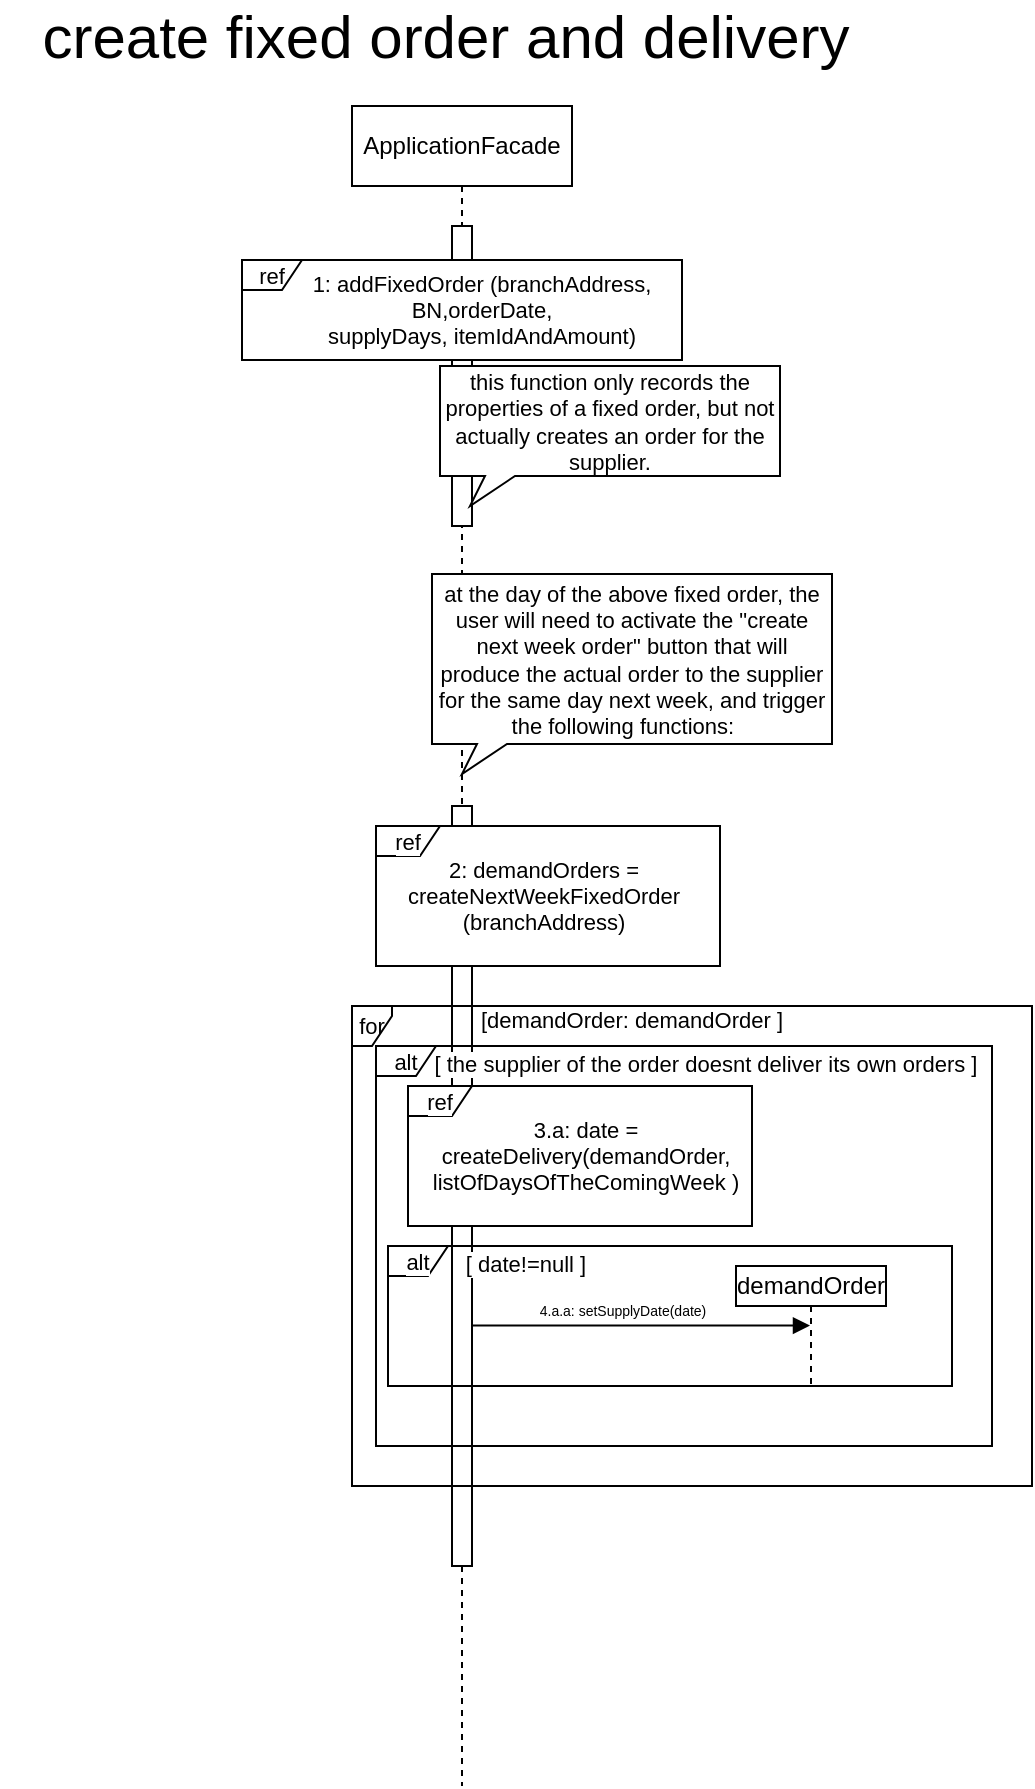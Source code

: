 <mxfile version="19.0.3" type="device" pages="19"><diagram id="VmJUvL4IVS_i5lvaEN7p" name="createFixedOrder (mainSequence)"><mxGraphModel dx="942" dy="-587" grid="1" gridSize="10" guides="1" tooltips="1" connect="1" arrows="1" fold="1" page="1" pageScale="1" pageWidth="827" pageHeight="1169" math="0" shadow="0"><root><mxCell id="0"/><mxCell id="1" parent="0"/><mxCell id="gbL03KykfZbiZS55d260-3" value="ApplicationFacade" style="shape=umlLifeline;perimeter=lifelinePerimeter;whiteSpace=wrap;html=1;container=1;collapsible=0;recursiveResize=0;outlineConnect=0;" parent="1" vertex="1"><mxGeometry x="200" y="1270" width="110" height="840" as="geometry"/></mxCell><mxCell id="gbL03KykfZbiZS55d260-4" value="" style="html=1;points=[];perimeter=orthogonalPerimeter;fontSize=13;" parent="gbL03KykfZbiZS55d260-3" vertex="1"><mxGeometry x="50" y="60" width="10" height="150" as="geometry"/></mxCell><mxCell id="gbL03KykfZbiZS55d260-7" value="ref" style="shape=umlFrame;whiteSpace=wrap;html=1;labelBackgroundColor=none;fontFamily=Helvetica;fontSize=11;fontColor=default;strokeColor=default;fillColor=default;gradientColor=#ffffff;swimlaneFillColor=default;width=30;height=15;" parent="1" vertex="1"><mxGeometry x="145" y="1347" width="220" height="50" as="geometry"/></mxCell><mxCell id="gbL03KykfZbiZS55d260-8" value="&lt;font style=&quot;font-size: 11px;&quot;&gt;1: addFixedOrder (branchAddress, BN,orderDate,&lt;br style=&quot;&quot;&gt;supplyDays, itemIdAndAmount)&lt;/font&gt;" style="text;html=1;strokeColor=none;fillColor=none;align=center;verticalAlign=middle;whiteSpace=wrap;rounded=0;labelBackgroundColor=none;fontFamily=Helvetica;fontSize=11;fontColor=default;" parent="1" vertex="1"><mxGeometry x="175" y="1357" width="180" height="30" as="geometry"/></mxCell><mxCell id="gbL03KykfZbiZS55d260-9" value="this function only records the properties of a fixed order, but not actually creates an order for the supplier." style="whiteSpace=wrap;html=1;shape=mxgraph.basic.rectCallout;dx=30;dy=15;boundedLbl=1;labelBackgroundColor=none;fontFamily=Helvetica;fontSize=11;fontColor=default;strokeColor=default;fillColor=default;gradientColor=#ffffff;" parent="1" vertex="1"><mxGeometry x="244" y="1400" width="170" height="70" as="geometry"/></mxCell><mxCell id="gbL03KykfZbiZS55d260-10" value="at the day of the above fixed order, the user will need to activate the &quot;create next week order&quot; button&amp;nbsp;that will produce the actual order to the supplier for the same day next week, and trigger the following functions:&amp;nbsp; &amp;nbsp;" style="whiteSpace=wrap;html=1;shape=mxgraph.basic.rectCallout;dx=30;dy=15;boundedLbl=1;labelBackgroundColor=none;fontFamily=Helvetica;fontSize=11;fontColor=default;strokeColor=default;fillColor=default;gradientColor=#ffffff;" parent="1" vertex="1"><mxGeometry x="240" y="1504" width="200" height="100" as="geometry"/></mxCell><mxCell id="gbL03KykfZbiZS55d260-21" value="" style="html=1;points=[];perimeter=orthogonalPerimeter;fontSize=13;" parent="1" vertex="1"><mxGeometry x="250" y="1620" width="10" height="380" as="geometry"/></mxCell><mxCell id="gbL03KykfZbiZS55d260-23" value="for" style="shape=umlFrame;whiteSpace=wrap;html=1;labelBackgroundColor=none;fontFamily=Helvetica;fontSize=11;fontColor=default;strokeColor=default;fillColor=default;gradientColor=#ffffff;width=20;height=20;" parent="1" vertex="1"><mxGeometry x="200" y="1720" width="340" height="240" as="geometry"/></mxCell><mxCell id="gbL03KykfZbiZS55d260-24" value="[demandOrder: demandOrder ]" style="text;html=1;strokeColor=none;fillColor=none;align=center;verticalAlign=middle;whiteSpace=wrap;rounded=0;labelBackgroundColor=none;fontFamily=Helvetica;fontSize=11;fontColor=default;" parent="1" vertex="1"><mxGeometry x="245" y="1722" width="190" height="10" as="geometry"/></mxCell><mxCell id="gbL03KykfZbiZS55d260-27" value="alt" style="shape=umlFrame;whiteSpace=wrap;html=1;labelBackgroundColor=none;fontFamily=Helvetica;fontSize=11;fontColor=default;strokeColor=default;fillColor=default;gradientColor=#ffffff;width=30;height=15;" parent="1" vertex="1"><mxGeometry x="212" y="1740" width="308" height="200" as="geometry"/></mxCell><mxCell id="gbL03KykfZbiZS55d260-28" value="[ the supplier of the order doesnt deliver its own orders ]" style="text;html=1;strokeColor=none;fillColor=none;align=center;verticalAlign=middle;whiteSpace=wrap;rounded=0;labelBackgroundColor=default;fontFamily=Helvetica;fontSize=11;fontColor=default;" parent="1" vertex="1"><mxGeometry x="234" y="1744" width="286" height="10" as="geometry"/></mxCell><mxCell id="gbL03KykfZbiZS55d260-29" value="ref" style="shape=umlFrame;whiteSpace=wrap;html=1;labelBackgroundColor=default;fontFamily=Helvetica;fontSize=11;fontColor=default;strokeColor=default;fillColor=default;gradientColor=#ffffff;width=32;height=15;swimlaneFillColor=default;" parent="1" vertex="1"><mxGeometry x="228" y="1760" width="172" height="70" as="geometry"/></mxCell><mxCell id="gbL03KykfZbiZS55d260-30" value="3.a:&amp;nbsp;date = &lt;br&gt;createDelivery(demandOrder, listOfDaysOfTheComingWeek )" style="text;html=1;strokeColor=none;fillColor=none;align=center;verticalAlign=middle;whiteSpace=wrap;rounded=0;labelBackgroundColor=default;fontFamily=Helvetica;fontSize=11;fontColor=default;" parent="1" vertex="1"><mxGeometry x="234" y="1780" width="166" height="30" as="geometry"/></mxCell><mxCell id="gbL03KykfZbiZS55d260-31" value="alt" style="shape=umlFrame;whiteSpace=wrap;html=1;labelBackgroundColor=default;fontFamily=Helvetica;fontSize=11;fontColor=default;strokeColor=default;fillColor=default;gradientColor=#ffffff;width=30;height=15;" parent="1" vertex="1"><mxGeometry x="218" y="1840" width="282" height="70" as="geometry"/></mxCell><mxCell id="gbL03KykfZbiZS55d260-32" value="[ date!=null ]" style="text;html=1;strokeColor=none;fillColor=none;align=center;verticalAlign=middle;whiteSpace=wrap;rounded=0;labelBackgroundColor=default;fontFamily=Helvetica;fontSize=11;fontColor=default;" parent="1" vertex="1"><mxGeometry x="244" y="1844" width="86" height="10" as="geometry"/></mxCell><mxCell id="gbL03KykfZbiZS55d260-33" value="demandOrder" style="shape=umlLifeline;perimeter=lifelinePerimeter;whiteSpace=wrap;html=1;container=1;collapsible=0;recursiveResize=0;outlineConnect=0;size=20;" parent="1" vertex="1"><mxGeometry x="392" y="1850" width="75" height="60" as="geometry"/></mxCell><mxCell id="gbL03KykfZbiZS55d260-36" value="&lt;span style=&quot;font-size: 7px;&quot;&gt;4.a.a: setSupplyDate(date)&lt;/span&gt;" style="html=1;verticalAlign=bottom;endArrow=block;rounded=0;exitX=1.318;exitY=0.164;exitDx=0;exitDy=0;exitPerimeter=0;" parent="1" target="gbL03KykfZbiZS55d260-33" edge="1"><mxGeometry x="-0.11" width="80" relative="1" as="geometry"><mxPoint x="260.0" y="1879.8" as="sourcePoint"/><mxPoint x="460.82" y="1880.2" as="targetPoint"/><mxPoint as="offset"/></mxGeometry></mxCell><mxCell id="3UhWExbjfvLZV7Rz9iju-1" value="ref" style="shape=umlFrame;whiteSpace=wrap;html=1;labelBackgroundColor=default;fontFamily=Helvetica;fontSize=11;fontColor=default;strokeColor=default;fillColor=default;gradientColor=#ffffff;width=32;height=15;swimlaneFillColor=default;" parent="1" vertex="1"><mxGeometry x="212" y="1630" width="172" height="70" as="geometry"/></mxCell><mxCell id="3UhWExbjfvLZV7Rz9iju-2" value="2: demandOrders = createNextWeekFixedOrder&lt;br&gt;(branchAddress)" style="text;html=1;strokeColor=none;fillColor=none;align=center;verticalAlign=middle;whiteSpace=wrap;rounded=0;labelBackgroundColor=default;fontFamily=Helvetica;fontSize=11;fontColor=default;" parent="1" vertex="1"><mxGeometry x="218" y="1650" width="156" height="30" as="geometry"/></mxCell><mxCell id="QSADdyPMfPdvGuPzLBD8-1" value="create fixed order and delivery" style="text;html=1;strokeColor=none;fillColor=none;align=center;verticalAlign=middle;whiteSpace=wrap;rounded=0;fontSize=30;" parent="1" vertex="1"><mxGeometry x="24" y="1220" width="446" height="30" as="geometry"/></mxCell></root></mxGraphModel></diagram><diagram id="INObKKDh_2m9_CaFRLAm" name="addFixedOrder"><mxGraphModel dx="942" dy="582" grid="1" gridSize="10" guides="1" tooltips="1" connect="1" arrows="1" fold="1" page="1" pageScale="1" pageWidth="827" pageHeight="1169" math="0" shadow="0"><root><mxCell id="0"/><mxCell id="1" parent="0"/><mxCell id="mq-NRosJFJEFnXZ1R1UY-1" value="alt" style="shape=umlFrame;whiteSpace=wrap;html=1;fontSize=6;" parent="1" vertex="1"><mxGeometry x="20" y="222" width="1440" height="650" as="geometry"/></mxCell><mxCell id="mq-NRosJFJEFnXZ1R1UY-2" value="loop" style="shape=umlFrame;whiteSpace=wrap;html=1;width=44;height=25;" parent="1" vertex="1"><mxGeometry x="1059" y="347.5" width="390" height="112.5" as="geometry"/></mxCell><mxCell id="mq-NRosJFJEFnXZ1R1UY-3" value="ApplicationFacade" style="shape=umlLifeline;perimeter=lifelinePerimeter;whiteSpace=wrap;html=1;container=1;collapsible=0;recursiveResize=0;outlineConnect=0;" parent="1" vertex="1"><mxGeometry x="240" y="80" width="110" height="840" as="geometry"/></mxCell><mxCell id="mq-NRosJFJEFnXZ1R1UY-4" value="" style="html=1;points=[];perimeter=orthogonalPerimeter;fontSize=13;" parent="mq-NRosJFJEFnXZ1R1UY-3" vertex="1"><mxGeometry x="50" y="50" width="10" height="700" as="geometry"/></mxCell><mxCell id="mq-NRosJFJEFnXZ1R1UY-5" value="&lt;span style=&quot;font-size: 7px;&quot;&gt;1: addFixedOrder(branchAddress, BN,orderDate,&lt;/span&gt;&lt;br style=&quot;font-size: 7px;&quot;&gt;&lt;span style=&quot;font-size: 7px;&quot;&gt;supplyDays, itemIdAndAmount)&lt;/span&gt;" style="html=1;verticalAlign=bottom;endArrow=block;rounded=0;exitX=0.979;exitY=0.036;exitDx=0;exitDy=0;exitPerimeter=0;" parent="mq-NRosJFJEFnXZ1R1UY-3" edge="1"><mxGeometry x="-0.001" width="80" relative="1" as="geometry"><mxPoint x="-130.21" y="64.8" as="sourcePoint"/><mxPoint x="50" y="64.8" as="targetPoint"/><mxPoint as="offset"/></mxGeometry></mxCell><mxCell id="mq-NRosJFJEFnXZ1R1UY-6" value="SupplierFacade" style="shape=umlLifeline;perimeter=lifelinePerimeter;whiteSpace=wrap;html=1;container=1;collapsible=0;recursiveResize=0;outlineConnect=0;" parent="1" vertex="1"><mxGeometry x="430" y="80" width="110" height="840" as="geometry"/></mxCell><mxCell id="mq-NRosJFJEFnXZ1R1UY-7" value="OrderController" style="shape=umlLifeline;perimeter=lifelinePerimeter;whiteSpace=wrap;html=1;container=1;collapsible=0;recursiveResize=0;outlineConnect=0;" parent="1" vertex="1"><mxGeometry x="720" y="80" width="110" height="840" as="geometry"/></mxCell><mxCell id="mq-NRosJFJEFnXZ1R1UY-8" value="&lt;span style=&quot;font-size: 7px;&quot;&gt;1.2: addFixedOrder(branchAddress, BN,orderDate,&lt;/span&gt;&lt;br style=&quot;font-size: 7px;&quot;&gt;&lt;span style=&quot;font-size: 7px;&quot;&gt;supplyDays, itemIdAndAmount, b)&lt;/span&gt;" style="html=1;verticalAlign=bottom;endArrow=block;rounded=0;exitX=1.04;exitY=0.776;exitDx=0;exitDy=0;exitPerimeter=0;" parent="mq-NRosJFJEFnXZ1R1UY-7" edge="1"><mxGeometry width="80" relative="1" as="geometry"><mxPoint x="-229.6" y="182.592" as="sourcePoint"/><mxPoint x="50" y="182" as="targetPoint"/></mxGeometry></mxCell><mxCell id="mq-NRosJFJEFnXZ1R1UY-9" value="FixedOrderMapper" style="shape=umlLifeline;perimeter=lifelinePerimeter;whiteSpace=wrap;html=1;container=1;collapsible=0;recursiveResize=0;outlineConnect=0;" parent="1" vertex="1"><mxGeometry x="930" y="80" width="110" height="840" as="geometry"/></mxCell><mxCell id="mq-NRosJFJEFnXZ1R1UY-10" value="" style="html=1;points=[];perimeter=orthogonalPerimeter;fontSize=13;" parent="mq-NRosJFJEFnXZ1R1UY-9" vertex="1"><mxGeometry x="50" y="150" width="10" height="530" as="geometry"/></mxCell><mxCell id="mq-NRosJFJEFnXZ1R1UY-11" value="&lt;span style=&quot;font-size: 7px;&quot;&gt;1.2.1: insert(branchAddress, BN,orderDate,&lt;/span&gt;&lt;br style=&quot;font-size: 7px;&quot;&gt;&lt;span style=&quot;font-size: 7px;&quot;&gt;supplyDays, itemIdAndAmount, b)&lt;/span&gt;" style="html=1;verticalAlign=bottom;endArrow=block;rounded=0;exitX=1.303;exitY=0.772;exitDx=0;exitDy=0;exitPerimeter=0;" parent="mq-NRosJFJEFnXZ1R1UY-9" edge="1"><mxGeometry width="80" relative="1" as="geometry"><mxPoint x="-150" y="200.004" as="sourcePoint"/><mxPoint x="50" y="200" as="targetPoint"/></mxGeometry></mxCell><mxCell id="mq-NRosJFJEFnXZ1R1UY-12" value="&lt;span style=&quot;font-size: 7px;&quot;&gt;1.2.1.2: add(fixedOrder)&lt;/span&gt;" style="html=1;verticalAlign=bottom;endArrow=block;rounded=0;exitX=1.303;exitY=0.772;exitDx=0;exitDy=0;exitPerimeter=0;" parent="mq-NRosJFJEFnXZ1R1UY-9" edge="1"><mxGeometry width="80" relative="1" as="geometry"><mxPoint x="60" y="500.394" as="sourcePoint"/><mxPoint x="260" y="500" as="targetPoint"/></mxGeometry></mxCell><mxCell id="mq-NRosJFJEFnXZ1R1UY-13" value="BillOfQuantityMapper" style="shape=umlLifeline;perimeter=lifelinePerimeter;whiteSpace=wrap;html=1;container=1;collapsible=0;recursiveResize=0;outlineConnect=0;" parent="1" vertex="1"><mxGeometry x="580" y="80" width="120" height="130" as="geometry"/></mxCell><mxCell id="mq-NRosJFJEFnXZ1R1UY-14" value="" style="html=1;points=[];perimeter=orthogonalPerimeter;fontSize=13;" parent="mq-NRosJFJEFnXZ1R1UY-13" vertex="1"><mxGeometry x="55" y="70" width="10" height="45" as="geometry"/></mxCell><mxCell id="mq-NRosJFJEFnXZ1R1UY-15" value="" style="shape=umlLifeline;perimeter=lifelinePerimeter;whiteSpace=wrap;html=1;container=1;collapsible=0;recursiveResize=0;outlineConnect=0;fontSize=13;" parent="1" vertex="1"><mxGeometry x="1146" y="503" width="100" height="110" as="geometry"/></mxCell><mxCell id="mq-NRosJFJEFnXZ1R1UY-16" value="FixedOrders" style="rounded=0;whiteSpace=wrap;html=1;fontSize=11;" parent="mq-NRosJFJEFnXZ1R1UY-15" vertex="1"><mxGeometry x="-6" y="-3" width="100" height="40" as="geometry"/></mxCell><mxCell id="mq-NRosJFJEFnXZ1R1UY-17" value="" style="html=1;points=[];perimeter=orthogonalPerimeter;fontSize=13;" parent="mq-NRosJFJEFnXZ1R1UY-15" vertex="1"><mxGeometry x="45" y="50" width="10" height="60" as="geometry"/></mxCell><mxCell id="mq-NRosJFJEFnXZ1R1UY-18" value="&lt;span style=&quot;font-size: 7px;&quot;&gt;1: addFixedOrder(branchAddress, BN,orderDate,&lt;/span&gt;&lt;br style=&quot;font-size: 7px;&quot;&gt;&lt;span style=&quot;font-size: 7px;&quot;&gt;supplyDays, itemIdAndAmount)&lt;/span&gt;" style="html=1;verticalAlign=bottom;endArrow=block;rounded=0;exitX=0.979;exitY=0.036;exitDx=0;exitDy=0;exitPerimeter=0;" parent="1" edge="1"><mxGeometry x="-0.001" width="80" relative="1" as="geometry"><mxPoint x="299.79" y="160.52" as="sourcePoint"/><mxPoint x="480" y="160.52" as="targetPoint"/><mxPoint as="offset"/></mxGeometry></mxCell><mxCell id="mq-NRosJFJEFnXZ1R1UY-19" value="FixedOrder" style="shape=umlLifeline;perimeter=lifelinePerimeter;whiteSpace=wrap;html=1;container=1;collapsible=0;recursiveResize=0;outlineConnect=0;" parent="1" vertex="1"><mxGeometry x="1160" y="250" width="80" height="240" as="geometry"/></mxCell><mxCell id="mq-NRosJFJEFnXZ1R1UY-20" value="" style="html=1;points=[];perimeter=orthogonalPerimeter;fontSize=13;" parent="mq-NRosJFJEFnXZ1R1UY-19" vertex="1"><mxGeometry x="35" y="50" width="10" height="170" as="geometry"/></mxCell><mxCell id="mq-NRosJFJEFnXZ1R1UY-21" value="&lt;span style=&quot;text-align: center;&quot;&gt;1.2.1.1.2 :&lt;/span&gt;addProduct(product)" style="edgeStyle=orthogonalEdgeStyle;html=1;align=left;spacingLeft=2;endArrow=block;rounded=0;entryX=1;entryY=0;fontSize=6;exitX=1.098;exitY=0.646;exitDx=0;exitDy=0;exitPerimeter=0;" parent="mq-NRosJFJEFnXZ1R1UY-19" source="mq-NRosJFJEFnXZ1R1UY-20" edge="1"><mxGeometry relative="1" as="geometry"><mxPoint x="50" y="160" as="sourcePoint"/><Array as="points"><mxPoint x="70" y="160"/><mxPoint x="70" y="180"/></Array><mxPoint x="45" y="180" as="targetPoint"/></mxGeometry></mxCell><mxCell id="mq-NRosJFJEFnXZ1R1UY-22" value="&lt;span style=&quot;font-size: 7px;&quot;&gt;1.2.1.1: fo = create(branchAddress, orderId, BN,orderDate,&lt;/span&gt;&lt;br style=&quot;font-size: 7px;&quot;&gt;&lt;span style=&quot;font-size: 7px;&quot;&gt;supplyDays, itemIdAndAmount, b)&lt;/span&gt;" style="html=1;verticalAlign=bottom;endArrow=block;rounded=0;exitX=1.303;exitY=0.772;exitDx=0;exitDy=0;exitPerimeter=0;entryX=0.033;entryY=0.233;entryDx=0;entryDy=0;entryPerimeter=0;" parent="1" target="mq-NRosJFJEFnXZ1R1UY-20" edge="1"><mxGeometry width="80" relative="1" as="geometry"><mxPoint x="990" y="340.004" as="sourcePoint"/><mxPoint x="1190" y="340" as="targetPoint"/></mxGeometry></mxCell><mxCell id="mq-NRosJFJEFnXZ1R1UY-23" value="OrderProduct" style="shape=umlLifeline;perimeter=lifelinePerimeter;whiteSpace=wrap;html=1;container=1;collapsible=0;recursiveResize=0;outlineConnect=0;" parent="1" vertex="1"><mxGeometry x="1290" y="290" width="80" height="190" as="geometry"/></mxCell><mxCell id="mq-NRosJFJEFnXZ1R1UY-24" value="" style="html=1;points=[];perimeter=orthogonalPerimeter;fontSize=13;" parent="mq-NRosJFJEFnXZ1R1UY-23" vertex="1"><mxGeometry x="35" y="50" width="10" height="120" as="geometry"/></mxCell><mxCell id="mq-NRosJFJEFnXZ1R1UY-25" value="&lt;font style=&quot;font-size: 6px;&quot;&gt;[for entry in itemIdAndAmount]&lt;/font&gt;" style="text;html=1;align=center;verticalAlign=middle;resizable=0;points=[];autosize=1;strokeColor=none;fillColor=none;" parent="1" vertex="1"><mxGeometry x="1100" y="347.5" width="100" height="20" as="geometry"/></mxCell><mxCell id="mq-NRosJFJEFnXZ1R1UY-26" value="&lt;font style=&quot;font-size: 6px;&quot;&gt;1.2.1.1.1: createProducr(entry)&lt;/font&gt;" style="html=1;verticalAlign=bottom;endArrow=block;rounded=0;entryX=0;entryY=0.306;entryDx=0;entryDy=0;entryPerimeter=0;exitX=1.1;exitY=0.451;exitDx=0;exitDy=0;exitPerimeter=0;" parent="1" source="mq-NRosJFJEFnXZ1R1UY-20" target="mq-NRosJFJEFnXZ1R1UY-24" edge="1"><mxGeometry width="80" relative="1" as="geometry"><mxPoint x="1232.34" y="380.39" as="sourcePoint"/><mxPoint x="1387.67" y="380" as="targetPoint"/></mxGeometry></mxCell><mxCell id="mq-NRosJFJEFnXZ1R1UY-27" value="&lt;span style=&quot;font-size: 7px;&quot;&gt;product&lt;/span&gt;" style="html=1;verticalAlign=bottom;endArrow=block;rounded=0;entryX=0;entryY=0.306;entryDx=0;entryDy=0;entryPerimeter=0;exitX=-0.06;exitY=0.492;exitDx=0;exitDy=0;exitPerimeter=0;dashed=1;" parent="1" source="mq-NRosJFJEFnXZ1R1UY-24" edge="1"><mxGeometry width="80" relative="1" as="geometry"><mxPoint x="1304.5" y="398.63" as="sourcePoint"/><mxPoint x="1205.5" y="398.58" as="targetPoint"/></mxGeometry></mxCell><mxCell id="mq-NRosJFJEFnXZ1R1UY-28" value="&lt;span style=&quot;font-size: 6px;&quot;&gt;1.2.1.1.3&lt;/span&gt;&lt;span style=&quot;font-size: 7px;&quot;&gt;:&amp;nbsp;&lt;/span&gt;&lt;span style=&quot;font-size: 7px;&quot;&gt;fixedOrder&lt;/span&gt;" style="html=1;verticalAlign=bottom;endArrow=block;rounded=0;entryX=1.08;entryY=0.586;entryDx=0;entryDy=0;entryPerimeter=0;exitX=-0.02;exitY=0.827;exitDx=0;exitDy=0;exitPerimeter=0;dashed=1;" parent="1" edge="1"><mxGeometry width="80" relative="1" as="geometry"><mxPoint x="1195.8" y="440.59" as="sourcePoint"/><mxPoint x="991.8" y="439.94" as="targetPoint"/></mxGeometry></mxCell><mxCell id="mq-NRosJFJEFnXZ1R1UY-29" value="&lt;span style=&quot;font-size: 8px;&quot;&gt;1.2.1.3: Success&lt;/span&gt;" style="html=1;verticalAlign=bottom;endArrow=block;rounded=0;entryX=1.08;entryY=0.586;entryDx=0;entryDy=0;entryPerimeter=0;dashed=1;" parent="1" edge="1"><mxGeometry width="80" relative="1" as="geometry"><mxPoint x="980" y="600.0" as="sourcePoint"/><mxPoint x="780" y="600.0" as="targetPoint"/></mxGeometry></mxCell><mxCell id="mq-NRosJFJEFnXZ1R1UY-30" value="&lt;span style=&quot;font-size: 8px;&quot;&gt;1.2.2: Success&lt;/span&gt;" style="html=1;verticalAlign=bottom;endArrow=block;rounded=0;dashed=1;entryX=1.048;entryY=0.551;entryDx=0;entryDy=0;entryPerimeter=0;" parent="1" edge="1"><mxGeometry width="80" relative="1" as="geometry"><mxPoint x="770" y="613" as="sourcePoint"/><mxPoint x="490.48" y="614.08" as="targetPoint"/></mxGeometry></mxCell><mxCell id="mq-NRosJFJEFnXZ1R1UY-31" value="&lt;span style=&quot;font-size: 8px;&quot;&gt;1.3: Success&lt;/span&gt;" style="html=1;verticalAlign=bottom;endArrow=block;rounded=0;dashed=1;entryX=1.048;entryY=0.551;entryDx=0;entryDy=0;entryPerimeter=0;exitX=-0.233;exitY=0.745;exitDx=0;exitDy=0;exitPerimeter=0;" parent="1" source="mq-NRosJFJEFnXZ1R1UY-40" edge="1"><mxGeometry width="80" relative="1" as="geometry"><mxPoint x="529.52" y="630.0" as="sourcePoint"/><mxPoint x="300" y="631.08" as="targetPoint"/></mxGeometry></mxCell><mxCell id="mq-NRosJFJEFnXZ1R1UY-32" value="" style="endArrow=none;dashed=1;html=1;rounded=0;fontSize=6;exitX=0;exitY=0.708;exitDx=0;exitDy=0;exitPerimeter=0;entryX=1;entryY=0.708;entryDx=0;entryDy=0;entryPerimeter=0;" parent="1" source="mq-NRosJFJEFnXZ1R1UY-1" target="mq-NRosJFJEFnXZ1R1UY-1" edge="1"><mxGeometry width="50" height="50" relative="1" as="geometry"><mxPoint x="540" y="690" as="sourcePoint"/><mxPoint x="590" y="640" as="targetPoint"/></mxGeometry></mxCell><mxCell id="mq-NRosJFJEFnXZ1R1UY-33" value="[every entry in itemIdAndAmount exists in b]" style="text;html=1;align=center;verticalAlign=middle;resizable=0;points=[];autosize=1;strokeColor=none;fillColor=none;fontSize=6;" parent="1" vertex="1"><mxGeometry x="147" y="222" width="130" height="10" as="geometry"/></mxCell><mxCell id="mq-NRosJFJEFnXZ1R1UY-34" value="&lt;span style=&quot;font-size: 8px;&quot;&gt;1.2.1.4:&amp;nbsp;&lt;/span&gt;&lt;span style=&quot;font-size: 8px;&quot;&gt;Failure&lt;/span&gt;" style="html=1;verticalAlign=bottom;endArrow=block;rounded=0;entryX=1.08;entryY=0.586;entryDx=0;entryDy=0;entryPerimeter=0;dashed=1;" parent="1" edge="1"><mxGeometry width="80" relative="1" as="geometry"><mxPoint x="980" y="740" as="sourcePoint"/><mxPoint x="780" y="740" as="targetPoint"/></mxGeometry></mxCell><mxCell id="mq-NRosJFJEFnXZ1R1UY-35" value="&lt;span style=&quot;font-size: 8px;&quot;&gt;1.2.3:&amp;nbsp;&lt;/span&gt;&lt;span style=&quot;font-size: 8px;&quot;&gt;Failure&lt;/span&gt;" style="html=1;verticalAlign=bottom;endArrow=block;rounded=0;entryX=0.903;entryY=0.256;entryDx=0;entryDy=0;entryPerimeter=0;dashed=1;" parent="1" edge="1"><mxGeometry width="80" relative="1" as="geometry"><mxPoint x="770" y="760" as="sourcePoint"/><mxPoint x="489.03" y="760.48" as="targetPoint"/></mxGeometry></mxCell><mxCell id="mq-NRosJFJEFnXZ1R1UY-36" value="&lt;span style=&quot;font-size: 8px;&quot;&gt;1.4: Failure&lt;/span&gt;" style="html=1;verticalAlign=bottom;endArrow=block;rounded=0;dashed=1;exitX=-0.01;exitY=0.987;exitDx=0;exitDy=0;exitPerimeter=0;" parent="1" source="mq-NRosJFJEFnXZ1R1UY-40" edge="1"><mxGeometry width="80" relative="1" as="geometry"><mxPoint x="530" y="790" as="sourcePoint"/><mxPoint x="300" y="790" as="targetPoint"/></mxGeometry></mxCell><mxCell id="mq-NRosJFJEFnXZ1R1UY-37" value="for each item and amount we'll create an prodct for the order and insert it to list of products that the order will hold." style="whiteSpace=wrap;html=1;shape=mxgraph.basic.roundRectCallout;dx=30;dy=15;size=5;boundedLbl=1;fontSize=6;align=left;" parent="1" vertex="1"><mxGeometry x="1400" y="390" width="100" height="60" as="geometry"/></mxCell><mxCell id="mq-NRosJFJEFnXZ1R1UY-38" value="&lt;span style=&quot;font-size: 7px;&quot;&gt;1.1: getBillOfQuantity(BN)&lt;/span&gt;" style="html=1;verticalAlign=bottom;endArrow=block;rounded=0;" parent="1" source="mq-NRosJFJEFnXZ1R1UY-6" edge="1"><mxGeometry width="80" relative="1" as="geometry"><mxPoint x="530" y="172.21" as="sourcePoint"/><mxPoint x="635" y="172.21" as="targetPoint"/></mxGeometry></mxCell><mxCell id="mq-NRosJFJEFnXZ1R1UY-39" value="&lt;span style=&quot;font-size: 7px;&quot;&gt;b&lt;/span&gt;" style="html=1;verticalAlign=bottom;endArrow=block;rounded=0;dashed=1;entryX=0.975;entryY=0.351;entryDx=0;entryDy=0;entryPerimeter=0;exitX=0.142;exitY=0.881;exitDx=0;exitDy=0;exitPerimeter=0;" parent="1" source="mq-NRosJFJEFnXZ1R1UY-14" edge="1"><mxGeometry x="0.048" y="2" width="80" relative="1" as="geometry"><mxPoint x="635" y="166.33" as="sourcePoint"/><mxPoint x="489.75" y="191.617" as="targetPoint"/><mxPoint as="offset"/></mxGeometry></mxCell><mxCell id="mq-NRosJFJEFnXZ1R1UY-40" value="" style="html=1;points=[];perimeter=orthogonalPerimeter;fontSize=13;" parent="1" vertex="1"><mxGeometry x="480" y="133" width="10" height="667" as="geometry"/></mxCell><mxCell id="mq-NRosJFJEFnXZ1R1UY-41" value="" style="html=1;points=[];perimeter=orthogonalPerimeter;fontSize=13;" parent="1" vertex="1"><mxGeometry x="770" y="230" width="10" height="550" as="geometry"/></mxCell><mxCell id="uxh2kneKgWQokJnUy7Fc-1" value="add Fixed Order" style="text;html=1;strokeColor=none;fillColor=none;align=center;verticalAlign=middle;whiteSpace=wrap;rounded=0;fontSize=30;" parent="1" vertex="1"><mxGeometry x="400" y="30" width="446" height="30" as="geometry"/></mxCell></root></mxGraphModel></diagram><diagram id="SS5Kzs7gjLOjmve3K__h" name="createDelivery"><mxGraphModel dx="1769" dy="582" grid="1" gridSize="10" guides="1" tooltips="1" connect="1" arrows="1" fold="1" page="1" pageScale="1" pageWidth="827" pageHeight="1169" math="0" shadow="0"><root><mxCell id="0"/><mxCell id="1" parent="0"/><mxCell id="RNj-B-DqhwixwsqCr6BW-178" value="for" style="shape=umlFrame;whiteSpace=wrap;html=1;labelBackgroundColor=none;labelBorderColor=none;fontSize=8;fillColor=#FFFFFF;gradientColor=#ffffff;width=21;height=15;" parent="1" vertex="1"><mxGeometry x="-722" y="270" width="180" height="190" as="geometry"/></mxCell><mxCell id="RNj-B-DqhwixwsqCr6BW-128" value="alt" style="shape=umlFrame;whiteSpace=wrap;html=1;labelBackgroundColor=none;labelBorderColor=none;fontSize=8;fillColor=#FFFFFF;gradientColor=#ffffff;width=21;height=15;" parent="1" vertex="1"><mxGeometry x="-706" y="283" width="134" height="77" as="geometry"/></mxCell><mxCell id="RNj-B-DqhwixwsqCr6BW-117" value="ApplicationFacade" style="shape=umlLifeline;perimeter=lifelinePerimeter;whiteSpace=wrap;html=1;container=1;collapsible=0;recursiveResize=0;outlineConnect=0;fontSize=12;" parent="1" vertex="1"><mxGeometry x="-722" y="70" width="130" height="500" as="geometry"/></mxCell><mxCell id="RNj-B-DqhwixwsqCr6BW-118" value="" style="rounded=0;whiteSpace=wrap;html=1;fontSize=12;" parent="RNj-B-DqhwixwsqCr6BW-117" vertex="1"><mxGeometry x="60" y="50" width="10" height="430" as="geometry"/></mxCell><mxCell id="RNj-B-DqhwixwsqCr6BW-119" value="" style="endArrow=classic;html=1;rounded=0;fontSize=8;" parent="RNj-B-DqhwixwsqCr6BW-117" edge="1"><mxGeometry width="50" height="50" relative="1" as="geometry"><mxPoint x="-38" y="70" as="sourcePoint"/><mxPoint x="60" y="70" as="targetPoint"/></mxGeometry></mxCell><mxCell id="RNj-B-DqhwixwsqCr6BW-120" value="createDelivery(dates, order)" style="edgeLabel;html=1;align=center;verticalAlign=middle;resizable=0;points=[];fontSize=8;" parent="RNj-B-DqhwixwsqCr6BW-119" vertex="1" connectable="0"><mxGeometry x="-0.525" y="1" relative="1" as="geometry"><mxPoint x="17" y="-6" as="offset"/></mxGeometry></mxCell><mxCell id="RNj-B-DqhwixwsqCr6BW-121" value="ref" style="shape=umlFrame;whiteSpace=wrap;html=1;labelBackgroundColor=none;labelBorderColor=none;fontSize=8;width=30;height=15;fillColor=#FFFFFF;gradientColor=#ffffff;swimlaneFillColor=default;" parent="RNj-B-DqhwixwsqCr6BW-117" vertex="1"><mxGeometry x="9" y="80" width="108" height="40" as="geometry"/></mxCell><mxCell id="RNj-B-DqhwixwsqCr6BW-122" value="1: supplierAddress = get supplier address (order)" style="text;html=1;strokeColor=none;fillColor=none;align=center;verticalAlign=middle;whiteSpace=wrap;rounded=0;labelBackgroundColor=none;labelBorderColor=none;fontSize=8;" parent="RNj-B-DqhwixwsqCr6BW-117" vertex="1"><mxGeometry x="10" y="95" width="108" height="20" as="geometry"/></mxCell><mxCell id="RNj-B-DqhwixwsqCr6BW-123" value="ref" style="shape=umlFrame;whiteSpace=wrap;html=1;labelBackgroundColor=none;labelBorderColor=none;fontSize=8;width=30;height=15;fillColor=#FFFFFF;gradientColor=#ffffff;swimlaneFillColor=default;" parent="RNj-B-DqhwixwsqCr6BW-117" vertex="1"><mxGeometry x="10" y="135" width="108" height="50" as="geometry"/></mxCell><mxCell id="RNj-B-DqhwixwsqCr6BW-124" value="2: stockShortnessList = create stockShortness list from order (order, supplierAddress)" style="text;html=1;strokeColor=none;fillColor=none;align=center;verticalAlign=middle;whiteSpace=wrap;rounded=0;labelBackgroundColor=none;labelBorderColor=none;fontSize=8;" parent="RNj-B-DqhwixwsqCr6BW-117" vertex="1"><mxGeometry x="10" y="155" width="108" height="20" as="geometry"/></mxCell><mxCell id="RNj-B-DqhwixwsqCr6BW-229" value="ref" style="shape=umlFrame;whiteSpace=wrap;html=1;labelBackgroundColor=none;labelBorderColor=none;fontSize=8;width=30;height=15;fillColor=#FFFFFF;gradientColor=#ffffff;swimlaneFillColor=default;" parent="RNj-B-DqhwixwsqCr6BW-117" vertex="1"><mxGeometry x="28" y="230" width="102" height="40" as="geometry"/></mxCell><mxCell id="RNj-B-DqhwixwsqCr6BW-230" value="3.a :add to delivery (date, stockShortnessList)" style="text;html=1;strokeColor=none;fillColor=none;align=center;verticalAlign=middle;whiteSpace=wrap;rounded=0;labelBackgroundColor=none;labelBorderColor=none;fontSize=8;" parent="RNj-B-DqhwixwsqCr6BW-117" vertex="1"><mxGeometry x="28" y="246" width="102" height="20" as="geometry"/></mxCell><mxCell id="RNj-B-DqhwixwsqCr6BW-239" value="ref" style="shape=umlFrame;whiteSpace=wrap;html=1;labelBackgroundColor=none;labelBorderColor=none;fontSize=8;width=30;height=15;fillColor=#FFFFFF;gradientColor=#ffffff;swimlaneFillColor=default;" parent="RNj-B-DqhwixwsqCr6BW-117" vertex="1"><mxGeometry x="10" y="400" width="108" height="60" as="geometry"/></mxCell><mxCell id="RNj-B-DqhwixwsqCr6BW-240" value="5: push Message To Employee (&quot;HR manager&quot;, &quot;was not able to create a delivery for order&quot;+order.id)" style="text;html=1;strokeColor=none;fillColor=none;align=center;verticalAlign=middle;whiteSpace=wrap;rounded=0;labelBackgroundColor=none;labelBorderColor=none;fontSize=8;" parent="RNj-B-DqhwixwsqCr6BW-117" vertex="1"><mxGeometry x="10" y="416" width="108" height="40" as="geometry"/></mxCell><mxCell id="RNj-B-DqhwixwsqCr6BW-127" value="[Date date: dates]" style="text;html=1;strokeColor=none;fillColor=default;align=center;verticalAlign=middle;whiteSpace=wrap;rounded=0;labelBackgroundColor=none;labelBorderColor=none;fontSize=8;" parent="1" vertex="1"><mxGeometry x="-697" y="271" width="70" height="10" as="geometry"/></mxCell><mxCell id="RNj-B-DqhwixwsqCr6BW-231" value="" style="endArrow=classic;html=1;rounded=0;dashed=1;fontSize=8;exitX=0.016;exitY=0.413;exitDx=0;exitDy=0;exitPerimeter=0;" parent="1" edge="1"><mxGeometry width="50" height="50" relative="1" as="geometry"><mxPoint x="-661.84" y="348.24" as="sourcePoint"/><mxPoint x="-760" y="348" as="targetPoint"/></mxGeometry></mxCell><mxCell id="RNj-B-DqhwixwsqCr6BW-232" value="date" style="edgeLabel;html=1;align=center;verticalAlign=middle;resizable=0;points=[];fontSize=8;" parent="RNj-B-DqhwixwsqCr6BW-231" vertex="1" connectable="0"><mxGeometry x="-0.592" y="-2" relative="1" as="geometry"><mxPoint x="-30" y="-4" as="offset"/></mxGeometry></mxCell><mxCell id="RNj-B-DqhwixwsqCr6BW-233" value="alt" style="shape=umlFrame;whiteSpace=wrap;html=1;labelBackgroundColor=none;labelBorderColor=none;fontSize=8;fillColor=#FFFFFF;gradientColor=#ffffff;width=21;height=15;" parent="1" vertex="1"><mxGeometry x="-706" y="370" width="134" height="77" as="geometry"/></mxCell><mxCell id="RNj-B-DqhwixwsqCr6BW-234" value="ref" style="shape=umlFrame;whiteSpace=wrap;html=1;labelBackgroundColor=none;labelBorderColor=none;fontSize=8;width=30;height=15;fillColor=#FFFFFF;gradientColor=#ffffff;swimlaneFillColor=default;" parent="1" vertex="1"><mxGeometry x="-694" y="387" width="94" height="40" as="geometry"/></mxCell><mxCell id="RNj-B-DqhwixwsqCr6BW-235" value="4.a: canCreate delivery (date, stockShortnessList)" style="text;html=1;strokeColor=none;fillColor=none;align=center;verticalAlign=middle;whiteSpace=wrap;rounded=0;labelBackgroundColor=none;labelBorderColor=none;fontSize=8;" parent="1" vertex="1"><mxGeometry x="-700" y="403" width="104" height="20" as="geometry"/></mxCell><mxCell id="RNj-B-DqhwixwsqCr6BW-236" value="" style="endArrow=classic;html=1;rounded=0;dashed=1;fontSize=8;exitX=0.016;exitY=0.413;exitDx=0;exitDy=0;exitPerimeter=0;" parent="1" edge="1"><mxGeometry width="50" height="50" relative="1" as="geometry"><mxPoint x="-661.84" y="435.24" as="sourcePoint"/><mxPoint x="-760" y="435" as="targetPoint"/></mxGeometry></mxCell><mxCell id="RNj-B-DqhwixwsqCr6BW-237" value="date" style="edgeLabel;html=1;align=center;verticalAlign=middle;resizable=0;points=[];fontSize=8;" parent="RNj-B-DqhwixwsqCr6BW-236" vertex="1" connectable="0"><mxGeometry x="-0.592" y="-2" relative="1" as="geometry"><mxPoint x="-30" y="-4" as="offset"/></mxGeometry></mxCell><mxCell id="RNj-B-DqhwixwsqCr6BW-242" value="" style="endArrow=classic;html=1;rounded=0;dashed=1;fontSize=8;exitX=0.016;exitY=0.413;exitDx=0;exitDy=0;exitPerimeter=0;" parent="1" edge="1"><mxGeometry width="50" height="50" relative="1" as="geometry"><mxPoint x="-661.84" y="546.24" as="sourcePoint"/><mxPoint x="-760" y="546" as="targetPoint"/></mxGeometry></mxCell><mxCell id="RNj-B-DqhwixwsqCr6BW-243" value="null" style="edgeLabel;html=1;align=center;verticalAlign=middle;resizable=0;points=[];fontSize=8;" parent="RNj-B-DqhwixwsqCr6BW-242" vertex="1" connectable="0"><mxGeometry x="-0.592" y="-2" relative="1" as="geometry"><mxPoint x="-30" y="-4" as="offset"/></mxGeometry></mxCell><mxCell id="RNj-B-DqhwixwsqCr6BW-257" value="create delivery (dates, order)" style="text;html=1;strokeColor=none;fillColor=none;align=center;verticalAlign=middle;whiteSpace=wrap;rounded=0;fontSize=30;" parent="1" vertex="1"><mxGeometry x="-816" y="20" width="389" height="30" as="geometry"/></mxCell></root></mxGraphModel></diagram><diagram id="EkIzUiO2Bn0RG3QWhE2F" name="getSupplierAddress"><mxGraphModel dx="2596" dy="582" grid="1" gridSize="10" guides="1" tooltips="1" connect="1" arrows="1" fold="1" page="1" pageScale="1" pageWidth="827" pageHeight="1169" math="0" shadow="0"><root><mxCell id="0"/><mxCell id="1" parent="0"/><mxCell id="KnXrZbJoHVZmRcYsZLRM-1" value="ApplicationFacade" style="shape=umlLifeline;perimeter=lifelinePerimeter;whiteSpace=wrap;html=1;container=1;collapsible=0;recursiveResize=0;outlineConnect=0;" parent="1" vertex="1"><mxGeometry x="-1545.96" y="84" width="100" height="330" as="geometry"/></mxCell><mxCell id="KnXrZbJoHVZmRcYsZLRM-2" value="" style="endArrow=classic;html=1;rounded=0;entryX=-0.01;entryY=0.217;entryDx=0;entryDy=0;entryPerimeter=0;" parent="KnXrZbJoHVZmRcYsZLRM-1" edge="1"><mxGeometry width="50" height="50" relative="1" as="geometry"><mxPoint x="-84.9" y="86" as="sourcePoint"/><mxPoint x="45.0" y="86.38" as="targetPoint"/></mxGeometry></mxCell><mxCell id="KnXrZbJoHVZmRcYsZLRM-3" value="getSupplierAddress(order)" style="edgeLabel;html=1;align=center;verticalAlign=middle;resizable=0;points=[];fontSize=9;" parent="KnXrZbJoHVZmRcYsZLRM-2" vertex="1" connectable="0"><mxGeometry x="-0.576" y="4" relative="1" as="geometry"><mxPoint x="32" y="-3" as="offset"/></mxGeometry></mxCell><mxCell id="KnXrZbJoHVZmRcYsZLRM-4" value="order: Order" style="shape=umlLifeline;perimeter=lifelinePerimeter;whiteSpace=wrap;html=1;container=1;collapsible=0;recursiveResize=0;outlineConnect=0;" parent="1" vertex="1"><mxGeometry x="-1406.82" y="84" width="100" height="340" as="geometry"/></mxCell><mxCell id="KnXrZbJoHVZmRcYsZLRM-5" value="" style="rounded=0;whiteSpace=wrap;html=1;" parent="KnXrZbJoHVZmRcYsZLRM-4" vertex="1"><mxGeometry x="45" y="60" width="10" height="80" as="geometry"/></mxCell><mxCell id="KnXrZbJoHVZmRcYsZLRM-6" value="" style="endArrow=classic;html=1;rounded=0;entryX=-0.01;entryY=0.217;entryDx=0;entryDy=0;entryPerimeter=0;" parent="KnXrZbJoHVZmRcYsZLRM-4" edge="1"><mxGeometry width="50" height="50" relative="1" as="geometry"><mxPoint x="-84.9" y="110" as="sourcePoint"/><mxPoint x="45.0" y="110.38" as="targetPoint"/></mxGeometry></mxCell><mxCell id="KnXrZbJoHVZmRcYsZLRM-7" value="1: getSupplierBN()" style="edgeLabel;html=1;align=center;verticalAlign=middle;resizable=0;points=[];fontSize=9;" parent="KnXrZbJoHVZmRcYsZLRM-6" vertex="1" connectable="0"><mxGeometry x="-0.576" y="4" relative="1" as="geometry"><mxPoint x="32" y="-3" as="offset"/></mxGeometry></mxCell><mxCell id="KnXrZbJoHVZmRcYsZLRM-8" value="" style="endArrow=classic;html=1;rounded=0;entryX=-0.105;entryY=0.117;entryDx=0;entryDy=0;entryPerimeter=0;" parent="KnXrZbJoHVZmRcYsZLRM-4" edge="1"><mxGeometry width="50" height="50" relative="1" as="geometry"><mxPoint x="-84.9" y="166.0" as="sourcePoint"/><mxPoint x="164.81" y="165.36" as="targetPoint"/></mxGeometry></mxCell><mxCell id="KnXrZbJoHVZmRcYsZLRM-9" value="2: getSupplier(supplierBN)" style="edgeLabel;html=1;align=center;verticalAlign=middle;resizable=0;points=[];fontSize=9;" parent="KnXrZbJoHVZmRcYsZLRM-8" vertex="1" connectable="0"><mxGeometry x="-0.576" y="4" relative="1" as="geometry"><mxPoint x="32" y="-3" as="offset"/></mxGeometry></mxCell><mxCell id="KnXrZbJoHVZmRcYsZLRM-10" value="" style="endArrow=classic;html=1;rounded=0;dashed=1;fontSize=9;exitX=0;exitY=0.75;exitDx=0;exitDy=0;entryX=1.086;entryY=0.632;entryDx=0;entryDy=0;entryPerimeter=0;" parent="KnXrZbJoHVZmRcYsZLRM-4" edge="1"><mxGeometry width="50" height="50" relative="1" as="geometry"><mxPoint x="170.86" y="250" as="sourcePoint"/><mxPoint x="-83.28" y="249.536" as="targetPoint"/></mxGeometry></mxCell><mxCell id="KnXrZbJoHVZmRcYsZLRM-11" value="supplier" style="edgeLabel;html=1;align=center;verticalAlign=middle;resizable=0;points=[];fontSize=9;" parent="KnXrZbJoHVZmRcYsZLRM-10" vertex="1" connectable="0"><mxGeometry x="-0.21" relative="1" as="geometry"><mxPoint x="-8" y="-7" as="offset"/></mxGeometry></mxCell><mxCell id="KnXrZbJoHVZmRcYsZLRM-12" value="" style="endArrow=classic;html=1;rounded=0;fontSize=9;exitX=-0.01;exitY=0.366;exitDx=0;exitDy=0;exitPerimeter=0;entryX=1.086;entryY=0.366;entryDx=0;entryDy=0;entryPerimeter=0;dashed=1;" parent="1" edge="1"><mxGeometry width="50" height="50" relative="1" as="geometry"><mxPoint x="-1361.92" y="216.24" as="sourcePoint"/><mxPoint x="-1490.96" y="216.24" as="targetPoint"/></mxGeometry></mxCell><mxCell id="KnXrZbJoHVZmRcYsZLRM-13" value="supplierBN" style="edgeLabel;html=1;align=center;verticalAlign=middle;resizable=0;points=[];fontSize=9;" parent="KnXrZbJoHVZmRcYsZLRM-12" vertex="1" connectable="0"><mxGeometry x="-0.447" y="-1" relative="1" as="geometry"><mxPoint x="-26" y="-6" as="offset"/></mxGeometry></mxCell><mxCell id="KnXrZbJoHVZmRcYsZLRM-14" value="SupplierFacade" style="shape=umlLifeline;perimeter=lifelinePerimeter;whiteSpace=wrap;html=1;container=1;collapsible=0;recursiveResize=0;outlineConnect=0;fontSize=12;" parent="1" vertex="1"><mxGeometry x="-1285.96" y="84" width="100" height="320" as="geometry"/></mxCell><mxCell id="KnXrZbJoHVZmRcYsZLRM-15" value="" style="rounded=0;whiteSpace=wrap;html=1;" parent="KnXrZbJoHVZmRcYsZLRM-14" vertex="1"><mxGeometry x="45" y="160" width="10" height="100" as="geometry"/></mxCell><mxCell id="KnXrZbJoHVZmRcYsZLRM-16" value="SupplierController" style="shape=umlLifeline;perimeter=lifelinePerimeter;whiteSpace=wrap;html=1;container=1;collapsible=0;recursiveResize=0;outlineConnect=0;fontSize=12;" parent="1" vertex="1"><mxGeometry x="-1166.96" y="84" width="100" height="330" as="geometry"/></mxCell><mxCell id="KnXrZbJoHVZmRcYsZLRM-17" value="" style="rounded=0;whiteSpace=wrap;html=1;" parent="KnXrZbJoHVZmRcYsZLRM-16" vertex="1"><mxGeometry x="45" y="160" width="10" height="90" as="geometry"/></mxCell><mxCell id="KnXrZbJoHVZmRcYsZLRM-18" value="" style="endArrow=classic;html=1;rounded=0;" parent="KnXrZbJoHVZmRcYsZLRM-16" edge="1"><mxGeometry width="50" height="50" relative="1" as="geometry"><mxPoint x="-65" y="176" as="sourcePoint"/><mxPoint x="45" y="176" as="targetPoint"/></mxGeometry></mxCell><mxCell id="KnXrZbJoHVZmRcYsZLRM-19" value="2.1getSupplier(supplierBN)" style="edgeLabel;html=1;align=center;verticalAlign=middle;resizable=0;points=[];fontSize=9;" parent="KnXrZbJoHVZmRcYsZLRM-18" vertex="1" connectable="0"><mxGeometry x="-0.576" y="4" relative="1" as="geometry"><mxPoint x="32" y="-3" as="offset"/></mxGeometry></mxCell><mxCell id="KnXrZbJoHVZmRcYsZLRM-20" value="" style="endArrow=classic;html=1;rounded=0;dashed=1;fontSize=9;exitX=0;exitY=0.75;exitDx=0;exitDy=0;entryX=1;entryY=0.75;entryDx=0;entryDy=0;" parent="KnXrZbJoHVZmRcYsZLRM-16" edge="1"><mxGeometry width="50" height="50" relative="1" as="geometry"><mxPoint x="45" y="240" as="sourcePoint"/><mxPoint x="-65" y="240" as="targetPoint"/></mxGeometry></mxCell><mxCell id="KnXrZbJoHVZmRcYsZLRM-21" value="supplier" style="edgeLabel;html=1;align=center;verticalAlign=middle;resizable=0;points=[];fontSize=9;" parent="KnXrZbJoHVZmRcYsZLRM-20" vertex="1" connectable="0"><mxGeometry x="-0.21" relative="1" as="geometry"><mxPoint x="-8" y="-7" as="offset"/></mxGeometry></mxCell><mxCell id="KnXrZbJoHVZmRcYsZLRM-22" value="SupplierMapper" style="shape=umlLifeline;perimeter=lifelinePerimeter;whiteSpace=wrap;html=1;container=1;collapsible=0;recursiveResize=0;outlineConnect=0;fontSize=12;" parent="1" vertex="1"><mxGeometry x="-1045.96" y="84" width="100" height="330" as="geometry"/></mxCell><mxCell id="KnXrZbJoHVZmRcYsZLRM-23" value="" style="rounded=0;whiteSpace=wrap;html=1;" parent="KnXrZbJoHVZmRcYsZLRM-22" vertex="1"><mxGeometry x="45" y="160" width="10" height="80" as="geometry"/></mxCell><mxCell id="KnXrZbJoHVZmRcYsZLRM-24" value="" style="endArrow=classic;html=1;rounded=0;" parent="KnXrZbJoHVZmRcYsZLRM-22" edge="1"><mxGeometry width="50" height="50" relative="1" as="geometry"><mxPoint x="-65" y="191" as="sourcePoint"/><mxPoint x="45" y="191" as="targetPoint"/></mxGeometry></mxCell><mxCell id="KnXrZbJoHVZmRcYsZLRM-25" value="2.1.1: getSupplier(supplierBN)" style="edgeLabel;html=1;align=center;verticalAlign=middle;resizable=0;points=[];fontSize=9;" parent="KnXrZbJoHVZmRcYsZLRM-24" vertex="1" connectable="0"><mxGeometry x="-0.576" y="4" relative="1" as="geometry"><mxPoint x="32" y="-3" as="offset"/></mxGeometry></mxCell><mxCell id="KnXrZbJoHVZmRcYsZLRM-26" value="" style="endArrow=classic;html=1;rounded=0;dashed=1;fontSize=9;exitX=0;exitY=0.75;exitDx=0;exitDy=0;entryX=1;entryY=0.75;entryDx=0;entryDy=0;" parent="KnXrZbJoHVZmRcYsZLRM-22" edge="1"><mxGeometry width="50" height="50" relative="1" as="geometry"><mxPoint x="45" y="232" as="sourcePoint"/><mxPoint x="-65" y="232" as="targetPoint"/></mxGeometry></mxCell><mxCell id="KnXrZbJoHVZmRcYsZLRM-27" value="supplier" style="edgeLabel;html=1;align=center;verticalAlign=middle;resizable=0;points=[];fontSize=9;" parent="KnXrZbJoHVZmRcYsZLRM-26" vertex="1" connectable="0"><mxGeometry x="-0.21" relative="1" as="geometry"><mxPoint x="-8" y="-7" as="offset"/></mxGeometry></mxCell><mxCell id="KnXrZbJoHVZmRcYsZLRM-28" value="SupplierMapper" style="shape=umlLifeline;perimeter=lifelinePerimeter;whiteSpace=wrap;html=1;container=1;collapsible=0;recursiveResize=0;outlineConnect=0;fontSize=9;size=30;" parent="1" vertex="1"><mxGeometry x="-925.96" y="84" width="100" height="330" as="geometry"/></mxCell><mxCell id="KnXrZbJoHVZmRcYsZLRM-29" value="" style="rounded=0;whiteSpace=wrap;html=1;" parent="KnXrZbJoHVZmRcYsZLRM-28" vertex="1"><mxGeometry x="45" y="160" width="10" height="80" as="geometry"/></mxCell><mxCell id="KnXrZbJoHVZmRcYsZLRM-30" value="" style="endArrow=classic;html=1;rounded=0;" parent="KnXrZbJoHVZmRcYsZLRM-28" edge="1"><mxGeometry width="50" height="50" relative="1" as="geometry"><mxPoint x="-65" y="206" as="sourcePoint"/><mxPoint x="45" y="206" as="targetPoint"/></mxGeometry></mxCell><mxCell id="KnXrZbJoHVZmRcYsZLRM-31" value="2.1.1.1: getSupplier(supplierBN)" style="edgeLabel;html=1;align=center;verticalAlign=middle;resizable=0;points=[];fontSize=9;" parent="KnXrZbJoHVZmRcYsZLRM-30" vertex="1" connectable="0"><mxGeometry x="-0.576" y="4" relative="1" as="geometry"><mxPoint x="32" y="-3" as="offset"/></mxGeometry></mxCell><mxCell id="KnXrZbJoHVZmRcYsZLRM-32" value="&amp;lt;&amp;lt;collection&amp;gt;&amp;gt;" style="text;html=1;strokeColor=none;fillColor=none;align=center;verticalAlign=middle;whiteSpace=wrap;rounded=0;fontSize=9;" parent="KnXrZbJoHVZmRcYsZLRM-28" vertex="1"><mxGeometry x="25" width="60" height="10" as="geometry"/></mxCell><mxCell id="KnXrZbJoHVZmRcYsZLRM-33" value="Suppliers" style="rounded=0;whiteSpace=wrap;html=1;fontSize=12;" parent="KnXrZbJoHVZmRcYsZLRM-28" vertex="1"><mxGeometry x="10" y="10" width="100" height="30" as="geometry"/></mxCell><mxCell id="KnXrZbJoHVZmRcYsZLRM-34" value="" style="endArrow=classic;html=1;rounded=0;dashed=1;fontSize=9;exitX=0;exitY=0.75;exitDx=0;exitDy=0;entryX=1;entryY=0.75;entryDx=0;entryDy=0;" parent="1" edge="1"><mxGeometry width="50" height="50" relative="1" as="geometry"><mxPoint x="-880.96" y="306" as="sourcePoint"/><mxPoint x="-990.96" y="306" as="targetPoint"/></mxGeometry></mxCell><mxCell id="KnXrZbJoHVZmRcYsZLRM-35" value="supplier" style="edgeLabel;html=1;align=center;verticalAlign=middle;resizable=0;points=[];fontSize=9;" parent="KnXrZbJoHVZmRcYsZLRM-34" vertex="1" connectable="0"><mxGeometry x="-0.21" relative="1" as="geometry"><mxPoint x="-8" y="-7" as="offset"/></mxGeometry></mxCell><mxCell id="KnXrZbJoHVZmRcYsZLRM-36" value="" style="endArrow=classic;html=1;rounded=0;exitX=1.2;exitY=0.718;exitDx=0;exitDy=0;exitPerimeter=0;entryX=-0.376;entryY=0.468;entryDx=0;entryDy=0;entryPerimeter=0;" parent="1" target="KnXrZbJoHVZmRcYsZLRM-39" edge="1"><mxGeometry width="50" height="50" relative="1" as="geometry"><mxPoint x="-1488.96" y="357.014" as="sourcePoint"/><mxPoint x="-1032.25" y="438.68" as="targetPoint"/></mxGeometry></mxCell><mxCell id="KnXrZbJoHVZmRcYsZLRM-37" value="3: getAddress" style="edgeLabel;html=1;align=center;verticalAlign=middle;resizable=0;points=[];fontSize=9;" parent="KnXrZbJoHVZmRcYsZLRM-36" vertex="1" connectable="0"><mxGeometry x="-0.576" y="4" relative="1" as="geometry"><mxPoint x="186" y="-3" as="offset"/></mxGeometry></mxCell><mxCell id="KnXrZbJoHVZmRcYsZLRM-38" value="supplier: Supplier" style="shape=umlLifeline;perimeter=lifelinePerimeter;whiteSpace=wrap;html=1;container=1;collapsible=0;recursiveResize=0;outlineConnect=0;fontSize=12;" parent="1" vertex="1"><mxGeometry x="-795.96" y="84" width="100" height="330" as="geometry"/></mxCell><mxCell id="KnXrZbJoHVZmRcYsZLRM-39" value="" style="rounded=0;whiteSpace=wrap;html=1;" parent="KnXrZbJoHVZmRcYsZLRM-38" vertex="1"><mxGeometry x="45" y="250" width="10" height="50" as="geometry"/></mxCell><mxCell id="KnXrZbJoHVZmRcYsZLRM-40" value="" style="endArrow=none;html=1;rounded=0;exitX=1.2;exitY=0.718;exitDx=0;exitDy=0;exitPerimeter=0;endFill=0;startArrow=classic;startFill=1;dashed=1;" parent="1" edge="1"><mxGeometry width="50" height="50" relative="1" as="geometry"><mxPoint x="-1488.96" y="374.014" as="sourcePoint"/><mxPoint x="-746.46" y="374.014" as="targetPoint"/></mxGeometry></mxCell><mxCell id="KnXrZbJoHVZmRcYsZLRM-41" value="supplierAddress" style="edgeLabel;html=1;align=center;verticalAlign=middle;resizable=0;points=[];fontSize=9;" parent="KnXrZbJoHVZmRcYsZLRM-40" vertex="1" connectable="0"><mxGeometry x="-0.576" y="4" relative="1" as="geometry"><mxPoint x="186" y="-3" as="offset"/></mxGeometry></mxCell><mxCell id="KnXrZbJoHVZmRcYsZLRM-42" value="" style="rounded=0;whiteSpace=wrap;html=1;" parent="1" vertex="1"><mxGeometry x="-1500.96" y="161" width="10" height="229" as="geometry"/></mxCell><mxCell id="KnXrZbJoHVZmRcYsZLRM-43" value="get supplier Address (order)" style="text;html=1;strokeColor=none;fillColor=none;align=center;verticalAlign=middle;whiteSpace=wrap;rounded=0;fontSize=30;" parent="1" vertex="1"><mxGeometry x="-1375.96" y="40" width="440" height="30" as="geometry"/></mxCell><mxCell id="KnXrZbJoHVZmRcYsZLRM-44" value="" style="endArrow=classic;html=1;rounded=0;fontSize=9;exitX=-0.01;exitY=0.366;exitDx=0;exitDy=0;exitPerimeter=0;entryX=1.086;entryY=0.366;entryDx=0;entryDy=0;entryPerimeter=0;dashed=1;" parent="1" edge="1"><mxGeometry width="50" height="50" relative="1" as="geometry"><mxPoint x="-1500.96" y="384" as="sourcePoint"/><mxPoint x="-1630" y="384" as="targetPoint"/></mxGeometry></mxCell><mxCell id="KnXrZbJoHVZmRcYsZLRM-45" value="supplierAddress" style="edgeLabel;html=1;align=center;verticalAlign=middle;resizable=0;points=[];fontSize=9;" parent="KnXrZbJoHVZmRcYsZLRM-44" vertex="1" connectable="0"><mxGeometry x="-0.447" y="-1" relative="1" as="geometry"><mxPoint x="-26" y="-6" as="offset"/></mxGeometry></mxCell></root></mxGraphModel></diagram><diagram id="3riVJ6Yjoul5pdSI4TFO" name="createStockShortnessListFromOrder"><mxGraphModel dx="2596" dy="582" grid="1" gridSize="10" guides="1" tooltips="1" connect="1" arrows="1" fold="1" page="1" pageScale="1" pageWidth="827" pageHeight="1169" math="0" shadow="0"><root><mxCell id="0"/><mxCell id="1" parent="0"/><mxCell id="c-w2ugy_JLKddECkzycn-1" value="ApplicationFacade" style="shape=umlLifeline;perimeter=lifelinePerimeter;whiteSpace=wrap;html=1;container=1;collapsible=0;recursiveResize=0;outlineConnect=0;fontSize=12;" parent="1" vertex="1"><mxGeometry x="-1557.6" y="99" width="130" height="380" as="geometry"/></mxCell><mxCell id="c-w2ugy_JLKddECkzycn-2" value="" style="rounded=0;whiteSpace=wrap;html=1;fontSize=12;" parent="c-w2ugy_JLKddECkzycn-1" vertex="1"><mxGeometry x="60" y="50" width="10" height="320" as="geometry"/></mxCell><mxCell id="c-w2ugy_JLKddECkzycn-3" value="" style="endArrow=none;html=1;rounded=0;fontSize=9;entryX=-0.171;entryY=0.909;entryDx=0;entryDy=0;entryPerimeter=0;exitX=0.971;exitY=0.896;exitDx=0;exitDy=0;exitPerimeter=0;dashed=1;startArrow=classic;startFill=1;endFill=0;" parent="c-w2ugy_JLKddECkzycn-1" edge="1"><mxGeometry width="50" height="50" relative="1" as="geometry"><mxPoint x="-72.58" y="360.64" as="sourcePoint"/><mxPoint x="60" y="360" as="targetPoint"/></mxGeometry></mxCell><mxCell id="c-w2ugy_JLKddECkzycn-4" value="stockShortnessIds" style="edgeLabel;html=1;align=center;verticalAlign=middle;resizable=0;points=[];fontSize=9;" parent="c-w2ugy_JLKddECkzycn-3" vertex="1" connectable="0"><mxGeometry x="-0.472" relative="1" as="geometry"><mxPoint x="25" y="-7" as="offset"/></mxGeometry></mxCell><mxCell id="c-w2ugy_JLKddECkzycn-5" value="" style="endArrow=classic;html=1;rounded=0;fontSize=9;exitX=1.02;exitY=0.399;exitDx=0;exitDy=0;exitPerimeter=0;entryX=0.06;entryY=0.224;entryDx=0;entryDy=0;entryPerimeter=0;" parent="1" edge="1"><mxGeometry width="50" height="50" relative="1" as="geometry"><mxPoint x="-1487.4" y="201.84" as="sourcePoint"/><mxPoint x="-1353.0" y="201.84" as="targetPoint"/></mxGeometry></mxCell><mxCell id="c-w2ugy_JLKddECkzycn-6" value="1: createStockShortnessListFromOrder&lt;br style=&quot;font-size: 8px;&quot;&gt;(order,supplierAddress)" style="edgeLabel;html=1;align=center;verticalAlign=middle;resizable=0;points=[];fontSize=8;" parent="c-w2ugy_JLKddECkzycn-5" vertex="1" connectable="0"><mxGeometry x="-0.472" relative="1" as="geometry"><mxPoint x="30" y="-14" as="offset"/></mxGeometry></mxCell><mxCell id="c-w2ugy_JLKddECkzycn-7" value="DeliveryFacade" style="shape=umlLifeline;perimeter=lifelinePerimeter;whiteSpace=wrap;html=1;container=1;collapsible=0;recursiveResize=0;outlineConnect=0;labelBackgroundColor=none;labelBorderColor=none;fontSize=9;fillColor=#FFFFFF;gradientColor=#FFFFFF;" parent="1" vertex="1"><mxGeometry x="-1397.6" y="99" width="100" height="380" as="geometry"/></mxCell><mxCell id="c-w2ugy_JLKddECkzycn-8" value="order:Order" style="shape=umlLifeline;perimeter=lifelinePerimeter;whiteSpace=wrap;html=1;container=1;collapsible=0;recursiveResize=0;outlineConnect=0;labelBackgroundColor=none;labelBorderColor=none;fontSize=9;fillColor=#FFFFFF;gradientColor=#FFFFFF;" parent="1" vertex="1"><mxGeometry x="-1283.6" y="99" width="100" height="380" as="geometry"/></mxCell><mxCell id="c-w2ugy_JLKddECkzycn-9" value="" style="endArrow=classic;html=1;rounded=0;fontSize=9;entryX=0.06;entryY=0.224;entryDx=0;entryDy=0;entryPerimeter=0;exitX=0.995;exitY=0.377;exitDx=0;exitDy=0;exitPerimeter=0;" parent="c-w2ugy_JLKddECkzycn-8" edge="1"><mxGeometry width="50" height="50" relative="1" as="geometry"><mxPoint x="-60.05" y="117.56" as="sourcePoint"/><mxPoint x="44" y="117" as="targetPoint"/></mxGeometry></mxCell><mxCell id="c-w2ugy_JLKddECkzycn-10" value="1.1: getOrderProducts" style="edgeLabel;html=1;align=center;verticalAlign=middle;resizable=0;points=[];fontSize=9;" parent="c-w2ugy_JLKddECkzycn-9" vertex="1" connectable="0"><mxGeometry x="-0.472" relative="1" as="geometry"><mxPoint x="21" y="-7" as="offset"/></mxGeometry></mxCell><mxCell id="c-w2ugy_JLKddECkzycn-11" value="" style="endArrow=none;html=1;rounded=0;fontSize=9;entryX=0.06;entryY=0.224;entryDx=0;entryDy=0;entryPerimeter=0;exitX=0.995;exitY=0.377;exitDx=0;exitDy=0;exitPerimeter=0;dashed=1;startArrow=classic;startFill=1;endFill=0;" parent="c-w2ugy_JLKddECkzycn-8" edge="1"><mxGeometry width="50" height="50" relative="1" as="geometry"><mxPoint x="-60.05" y="132.8" as="sourcePoint"/><mxPoint x="44" y="132.24" as="targetPoint"/></mxGeometry></mxCell><mxCell id="c-w2ugy_JLKddECkzycn-12" value="orderProducts" style="edgeLabel;html=1;align=center;verticalAlign=middle;resizable=0;points=[];fontSize=9;" parent="c-w2ugy_JLKddECkzycn-11" vertex="1" connectable="0"><mxGeometry x="-0.472" relative="1" as="geometry"><mxPoint x="21" y="-7" as="offset"/></mxGeometry></mxCell><mxCell id="c-w2ugy_JLKddECkzycn-13" value="" style="rounded=0;whiteSpace=wrap;html=1;fontSize=12;" parent="c-w2ugy_JLKddECkzycn-8" vertex="1"><mxGeometry x="44" y="111" width="10" height="31" as="geometry"/></mxCell><mxCell id="c-w2ugy_JLKddECkzycn-14" value="for" style="shape=umlFrame;whiteSpace=wrap;html=1;labelBackgroundColor=none;labelBorderColor=none;fontSize=8;fillColor=#FFFFFF;gradientColor=#FFFFFF;width=30;height=15;" parent="1" vertex="1"><mxGeometry x="-1384.6" y="246" width="750.42" height="188" as="geometry"/></mxCell><mxCell id="c-w2ugy_JLKddECkzycn-15" value="[product in orderProducs]" style="text;html=1;strokeColor=none;fillColor=none;align=center;verticalAlign=middle;whiteSpace=wrap;rounded=0;labelBackgroundColor=none;labelBorderColor=none;fontSize=8;" parent="1" vertex="1"><mxGeometry x="-1337.6" y="241" width="100" height="30" as="geometry"/></mxCell><mxCell id="c-w2ugy_JLKddECkzycn-16" value="" style="endArrow=classic;html=1;rounded=0;fontSize=9;exitX=0.995;exitY=0.377;exitDx=0;exitDy=0;exitPerimeter=0;" parent="1" edge="1"><mxGeometry width="50" height="50" relative="1" as="geometry"><mxPoint x="-1343.6" y="289.56" as="sourcePoint"/><mxPoint x="-1127.6" y="290" as="targetPoint"/><Array as="points"/></mxGeometry></mxCell><mxCell id="c-w2ugy_JLKddECkzycn-17" value="1.2: createStockShortness(branchAddress, product.name, &lt;br&gt;product.id, product.amount, supplierAddress, order.id)&amp;nbsp;" style="edgeLabel;html=1;align=center;verticalAlign=middle;resizable=0;points=[];fontSize=8;" parent="c-w2ugy_JLKddECkzycn-16" vertex="1" connectable="0"><mxGeometry x="-0.472" relative="1" as="geometry"><mxPoint x="50" y="-12" as="offset"/></mxGeometry></mxCell><mxCell id="c-w2ugy_JLKddECkzycn-18" value="stockShortnessController" style="shape=umlLifeline;perimeter=lifelinePerimeter;whiteSpace=wrap;html=1;container=1;collapsible=0;recursiveResize=0;outlineConnect=0;labelBackgroundColor=none;labelBorderColor=none;fontSize=9;fillColor=#FFFFFF;gradientColor=#FFFFFF;" parent="1" vertex="1"><mxGeometry x="-1168.6" y="99" width="100" height="380" as="geometry"/></mxCell><mxCell id="c-w2ugy_JLKddECkzycn-19" value="" style="endArrow=none;html=1;rounded=0;fontSize=9;entryX=0.06;entryY=0.224;entryDx=0;entryDy=0;entryPerimeter=0;exitX=1.2;exitY=0.813;exitDx=0;exitDy=0;exitPerimeter=0;dashed=1;startArrow=classic;startFill=1;endFill=0;" parent="c-w2ugy_JLKddECkzycn-18" edge="1"><mxGeometry width="50" height="50" relative="1" as="geometry"><mxPoint x="-173" y="315.16" as="sourcePoint"/><mxPoint x="45" y="315" as="targetPoint"/></mxGeometry></mxCell><mxCell id="c-w2ugy_JLKddECkzycn-20" value="stockSortness.id" style="edgeLabel;html=1;align=center;verticalAlign=middle;resizable=0;points=[];fontSize=9;" parent="c-w2ugy_JLKddECkzycn-19" vertex="1" connectable="0"><mxGeometry x="-0.472" relative="1" as="geometry"><mxPoint x="52" y="-7" as="offset"/></mxGeometry></mxCell><mxCell id="c-w2ugy_JLKddECkzycn-21" value="&lt;font style=&quot;font-size: 8px;&quot;&gt;stockShortnessController:&lt;br&gt;StockShortnessController&lt;/font&gt;" style="shape=umlLifeline;perimeter=lifelinePerimeter;whiteSpace=wrap;html=1;container=1;collapsible=0;recursiveResize=0;outlineConnect=0;labelBackgroundColor=none;labelBorderColor=none;fontSize=9;fillColor=#FFFFFF;gradientColor=#FFFFFF;" parent="1" vertex="1"><mxGeometry x="-1037.6" y="285" width="100" height="194" as="geometry"/></mxCell><mxCell id="c-w2ugy_JLKddECkzycn-22" value="" style="endArrow=classic;html=1;rounded=0;fontSize=9;exitX=0.995;exitY=0.377;exitDx=0;exitDy=0;exitPerimeter=0;" parent="1" edge="1"><mxGeometry width="50" height="50" relative="1" as="geometry"><mxPoint x="-1113.6" y="301.27" as="sourcePoint"/><mxPoint x="-1037.6" y="301" as="targetPoint"/></mxGeometry></mxCell><mxCell id="c-w2ugy_JLKddECkzycn-23" value="1.2.1: new" style="edgeLabel;html=1;align=center;verticalAlign=middle;resizable=0;points=[];fontSize=9;" parent="c-w2ugy_JLKddECkzycn-22" vertex="1" connectable="0"><mxGeometry x="-0.472" relative="1" as="geometry"><mxPoint x="13" y="-7" as="offset"/></mxGeometry></mxCell><mxCell id="c-w2ugy_JLKddECkzycn-24" value="stockShortnessMapper" style="shape=umlLifeline;perimeter=lifelinePerimeter;whiteSpace=wrap;html=1;container=1;collapsible=0;recursiveResize=0;outlineConnect=0;labelBackgroundColor=none;labelBorderColor=none;fontSize=9;fillColor=#FFFFFF;gradientColor=#FFFFFF;" parent="1" vertex="1"><mxGeometry x="-947.6" y="99" width="100" height="380" as="geometry"/></mxCell><mxCell id="c-w2ugy_JLKddECkzycn-25" value="" style="rounded=0;whiteSpace=wrap;html=1;fontSize=12;" parent="c-w2ugy_JLKddECkzycn-24" vertex="1"><mxGeometry x="45" y="235" width="10" height="90" as="geometry"/></mxCell><mxCell id="c-w2ugy_JLKddECkzycn-26" value="" style="endArrow=classic;html=1;rounded=0;fontSize=9;exitX=0.995;exitY=0.377;exitDx=0;exitDy=0;exitPerimeter=0;entryX=-0.129;entryY=0.11;entryDx=0;entryDy=0;entryPerimeter=0;" parent="1" target="c-w2ugy_JLKddECkzycn-25" edge="1"><mxGeometry width="50" height="50" relative="1" as="geometry"><mxPoint x="-1113.6" y="344.27" as="sourcePoint"/><mxPoint x="-1047.6" y="364" as="targetPoint"/></mxGeometry></mxCell><mxCell id="c-w2ugy_JLKddECkzycn-27" value="1.2.2: insert(stockShortness)" style="edgeLabel;html=1;align=center;verticalAlign=middle;resizable=0;points=[];fontSize=9;" parent="c-w2ugy_JLKddECkzycn-26" vertex="1" connectable="0"><mxGeometry x="-0.472" relative="1" as="geometry"><mxPoint x="41" y="-7" as="offset"/></mxGeometry></mxCell><mxCell id="c-w2ugy_JLKddECkzycn-28" value="data source" style="shape=umlLifeline;perimeter=lifelinePerimeter;whiteSpace=wrap;html=1;container=1;collapsible=0;recursiveResize=0;outlineConnect=0;labelBackgroundColor=none;labelBorderColor=none;fontSize=9;fillColor=#FFFFFF;gradientColor=#FFFFFF;" parent="1" vertex="1"><mxGeometry x="-827.6" y="99" width="100" height="380" as="geometry"/></mxCell><mxCell id="c-w2ugy_JLKddECkzycn-29" value="" style="rounded=0;whiteSpace=wrap;html=1;fontSize=12;" parent="c-w2ugy_JLKddECkzycn-28" vertex="1"><mxGeometry x="45" y="265" width="10" height="20" as="geometry"/></mxCell><mxCell id="c-w2ugy_JLKddECkzycn-30" value="" style="endArrow=classic;html=1;rounded=0;fontSize=9;exitX=0.843;exitY=0.407;exitDx=0;exitDy=0;exitPerimeter=0;entryX=0;entryY=0.5;entryDx=0;entryDy=0;" parent="c-w2ugy_JLKddECkzycn-28" target="c-w2ugy_JLKddECkzycn-35" edge="1"><mxGeometry width="50" height="50" relative="1" as="geometry"><mxPoint x="-64.71" y="304.12" as="sourcePoint"/><mxPoint x="45.0" y="305.88" as="targetPoint"/></mxGeometry></mxCell><mxCell id="c-w2ugy_JLKddECkzycn-31" value="1.2.2.2: insert(stockShortness)" style="edgeLabel;html=1;align=center;verticalAlign=middle;resizable=0;points=[];fontSize=9;" parent="c-w2ugy_JLKddECkzycn-30" vertex="1" connectable="0"><mxGeometry x="-0.472" relative="1" as="geometry"><mxPoint x="37" y="-7" as="offset"/></mxGeometry></mxCell><mxCell id="c-w2ugy_JLKddECkzycn-32" value="" style="endArrow=classic;html=1;rounded=0;fontSize=9;exitX=0.843;exitY=0.407;exitDx=0;exitDy=0;exitPerimeter=0;entryX=-0.186;entryY=0.178;entryDx=0;entryDy=0;entryPerimeter=0;" parent="1" edge="1"><mxGeometry width="50" height="50" relative="1" as="geometry"><mxPoint x="-893.17" y="369.7" as="sourcePoint"/><mxPoint x="-783.46" y="371.46" as="targetPoint"/></mxGeometry></mxCell><mxCell id="c-w2ugy_JLKddECkzycn-33" value="1.2.2.1: insert into stockShortness)" style="edgeLabel;html=1;align=center;verticalAlign=middle;resizable=0;points=[];fontSize=8;" parent="c-w2ugy_JLKddECkzycn-32" vertex="1" connectable="0"><mxGeometry x="-0.472" relative="1" as="geometry"><mxPoint x="25" y="-8" as="offset"/></mxGeometry></mxCell><mxCell id="c-w2ugy_JLKddECkzycn-34" value="SupplierMapper" style="shape=umlLifeline;perimeter=lifelinePerimeter;whiteSpace=wrap;html=1;container=1;collapsible=0;recursiveResize=0;outlineConnect=0;fontSize=9;size=30;" parent="1" vertex="1"><mxGeometry x="-707.6" y="99" width="100" height="380" as="geometry"/></mxCell><mxCell id="c-w2ugy_JLKddECkzycn-35" value="" style="rounded=0;whiteSpace=wrap;html=1;" parent="c-w2ugy_JLKddECkzycn-34" vertex="1"><mxGeometry x="45" y="295" width="10" height="20" as="geometry"/></mxCell><mxCell id="c-w2ugy_JLKddECkzycn-36" value="&amp;lt;&amp;lt;collection&amp;gt;&amp;gt;" style="text;html=1;strokeColor=none;fillColor=none;align=center;verticalAlign=middle;whiteSpace=wrap;rounded=0;fontSize=9;" parent="c-w2ugy_JLKddECkzycn-34" vertex="1"><mxGeometry x="25" width="60" height="10" as="geometry"/></mxCell><mxCell id="c-w2ugy_JLKddECkzycn-37" value="stockShortnesses" style="rounded=0;whiteSpace=wrap;html=1;fontSize=12;" parent="c-w2ugy_JLKddECkzycn-34" vertex="1"><mxGeometry x="10" y="10" width="100" height="30" as="geometry"/></mxCell><mxCell id="c-w2ugy_JLKddECkzycn-38" value="" style="rounded=0;whiteSpace=wrap;html=1;fontSize=12;" parent="1" vertex="1"><mxGeometry x="-1123.6" y="284" width="10" height="140" as="geometry"/></mxCell><mxCell id="c-w2ugy_JLKddECkzycn-39" value="" style="endArrow=none;html=1;rounded=0;fontSize=9;entryX=-0.171;entryY=0.909;entryDx=0;entryDy=0;entryPerimeter=0;exitX=0.971;exitY=0.896;exitDx=0;exitDy=0;exitPerimeter=0;dashed=1;startArrow=classic;startFill=1;endFill=0;" parent="1" edge="1"><mxGeometry width="50" height="50" relative="1" as="geometry"><mxPoint x="-1487.89" y="445.52" as="sourcePoint"/><mxPoint x="-1355.31" y="444.88" as="targetPoint"/></mxGeometry></mxCell><mxCell id="c-w2ugy_JLKddECkzycn-40" value="stockShortnessIds" style="edgeLabel;html=1;align=center;verticalAlign=middle;resizable=0;points=[];fontSize=9;" parent="c-w2ugy_JLKddECkzycn-39" vertex="1" connectable="0"><mxGeometry x="-0.472" relative="1" as="geometry"><mxPoint x="25" y="-7" as="offset"/></mxGeometry></mxCell><mxCell id="c-w2ugy_JLKddECkzycn-41" value="" style="rounded=0;whiteSpace=wrap;html=1;fontSize=12;" parent="1" vertex="1"><mxGeometry x="-1353.6" y="154" width="10" height="305" as="geometry"/></mxCell><mxCell id="c-w2ugy_JLKddECkzycn-42" value="create stockShortness list from order (order, supplierAddress" style="text;html=1;strokeColor=none;fillColor=none;align=center;verticalAlign=middle;whiteSpace=wrap;rounded=0;fontSize=30;" parent="1" vertex="1"><mxGeometry x="-1307.6" y="40" width="520" height="30" as="geometry"/></mxCell><mxCell id="c-w2ugy_JLKddECkzycn-43" value="" style="endArrow=classic;html=1;rounded=0;fontSize=9;exitX=1.02;exitY=0.399;exitDx=0;exitDy=0;exitPerimeter=0;entryX=0.06;entryY=0.224;entryDx=0;entryDy=0;entryPerimeter=0;" parent="1" edge="1"><mxGeometry width="50" height="50" relative="1" as="geometry"><mxPoint x="-1630.0" y="180" as="sourcePoint"/><mxPoint x="-1495.6" y="180" as="targetPoint"/></mxGeometry></mxCell><mxCell id="c-w2ugy_JLKddECkzycn-44" value="createStockShortnessListFromOrder&lt;br style=&quot;font-size: 8px;&quot;&gt;(order,supplierAddress)" style="edgeLabel;html=1;align=center;verticalAlign=middle;resizable=0;points=[];fontSize=8;" parent="c-w2ugy_JLKddECkzycn-43" vertex="1" connectable="0"><mxGeometry x="-0.472" relative="1" as="geometry"><mxPoint x="30" y="-14" as="offset"/></mxGeometry></mxCell><mxCell id="c-w2ugy_JLKddECkzycn-45" value="&lt;font style=&quot;font-size: 8px;&quot;&gt;the function(within the for loop)&amp;nbsp;aggrigates all the ids returned from stockShortnessController into a list&lt;/font&gt;" style="whiteSpace=wrap;html=1;shape=mxgraph.basic.roundRectCallout;dx=30;dy=15;size=5;boundedLbl=1;labelBackgroundColor=none;labelBorderColor=none;fontSize=8;fillColor=#FFFFFF;gradientColor=#FFFFFF;" parent="1" vertex="1"><mxGeometry x="-1362.18" y="340" width="136" height="60" as="geometry"/></mxCell></root></mxGraphModel></diagram><diagram id="kdAFyxlZRbUFK4yIm7tN" name="addToDelivery"><mxGraphModel dx="1769" dy="-587" grid="1" gridSize="10" guides="1" tooltips="1" connect="1" arrows="1" fold="1" page="1" pageScale="1" pageWidth="827" pageHeight="1169" math="0" shadow="0"><root><mxCell id="0"/><mxCell id="1" parent="0"/><mxCell id="VxG3OHypTed-lUR8Of_W-1" value="for" style="shape=umlFrame;whiteSpace=wrap;html=1;labelBackgroundColor=none;labelBorderColor=none;fontSize=8;fillColor=#FFFFFF;gradientColor=#ffffff;width=21;height=15;" parent="1" vertex="1"><mxGeometry x="-723" y="1490" width="153" height="210" as="geometry"/></mxCell><mxCell id="VxG3OHypTed-lUR8Of_W-2" value="ApplicationFacade" style="shape=umlLifeline;perimeter=lifelinePerimeter;whiteSpace=wrap;html=1;container=1;collapsible=0;recursiveResize=0;outlineConnect=0;fontSize=12;" parent="1" vertex="1"><mxGeometry x="-748" y="1268" width="130" height="492" as="geometry"/></mxCell><mxCell id="VxG3OHypTed-lUR8Of_W-3" value="" style="rounded=0;whiteSpace=wrap;html=1;fontSize=12;" parent="VxG3OHypTed-lUR8Of_W-2" vertex="1"><mxGeometry x="60" y="50" width="10" height="420" as="geometry"/></mxCell><mxCell id="VxG3OHypTed-lUR8Of_W-4" value="" style="endArrow=classic;html=1;rounded=0;fontSize=8;entryX=1;entryY=0.354;entryDx=0;entryDy=0;entryPerimeter=0;" parent="VxG3OHypTed-lUR8Of_W-2" edge="1"><mxGeometry width="50" height="50" relative="1" as="geometry"><mxPoint x="-42" y="68" as="sourcePoint"/><mxPoint x="58" y="67.92" as="targetPoint"/><Array as="points"/></mxGeometry></mxCell><mxCell id="VxG3OHypTed-lUR8Of_W-5" value="addToDelivery(date, &lt;br&gt;stockShortnessList)" style="edgeLabel;html=1;align=center;verticalAlign=middle;resizable=0;points=[];fontSize=8;" parent="VxG3OHypTed-lUR8Of_W-4" vertex="1" connectable="0"><mxGeometry x="-0.097" y="-1" relative="1" as="geometry"><mxPoint x="4" y="-14" as="offset"/></mxGeometry></mxCell><mxCell id="VxG3OHypTed-lUR8Of_W-6" value="" style="endArrow=classic;html=1;rounded=0;fontSize=8;dashed=1;exitX=0;exitY=0.75;exitDx=0;exitDy=0;" parent="VxG3OHypTed-lUR8Of_W-2" edge="1"><mxGeometry width="50" height="50" relative="1" as="geometry"><mxPoint x="190" y="214" as="sourcePoint"/><mxPoint x="70" y="213.67" as="targetPoint"/></mxGeometry></mxCell><mxCell id="VxG3OHypTed-lUR8Of_W-7" value="deliveryIds" style="edgeLabel;html=1;align=center;verticalAlign=middle;resizable=0;points=[];fontSize=8;" parent="VxG3OHypTed-lUR8Of_W-6" vertex="1" connectable="0"><mxGeometry x="-0.133" y="-3" relative="1" as="geometry"><mxPoint x="-3" y="-4" as="offset"/></mxGeometry></mxCell><mxCell id="VxG3OHypTed-lUR8Of_W-8" value="deliveryFacade" style="shape=umlLifeline;perimeter=lifelinePerimeter;whiteSpace=wrap;html=1;container=1;collapsible=0;recursiveResize=0;outlineConnect=0;labelBackgroundColor=none;labelBorderColor=none;fontSize=8;fillColor=#FFFFFF;gradientColor=#ffffff;" parent="1" vertex="1"><mxGeometry x="-602" y="1268" width="100" height="492" as="geometry"/></mxCell><mxCell id="VxG3OHypTed-lUR8Of_W-9" value="" style="endArrow=classic;html=1;rounded=0;fontSize=8;entryX=-0.01;entryY=0.107;entryDx=0;entryDy=0;entryPerimeter=0;" parent="1" edge="1"><mxGeometry width="50" height="50" relative="1" as="geometry"><mxPoint x="-677" y="1353" as="sourcePoint"/><mxPoint x="-558.1" y="1352.42" as="targetPoint"/></mxGeometry></mxCell><mxCell id="VxG3OHypTed-lUR8Of_W-10" value="1: getDeliveryIdInDate(date)" style="edgeLabel;html=1;align=center;verticalAlign=middle;resizable=0;points=[];fontSize=8;" parent="VxG3OHypTed-lUR8Of_W-9" vertex="1" connectable="0"><mxGeometry x="-0.525" y="1" relative="1" as="geometry"><mxPoint x="30" y="-5" as="offset"/></mxGeometry></mxCell><mxCell id="VxG3OHypTed-lUR8Of_W-11" value="deliveryController" style="shape=umlLifeline;perimeter=lifelinePerimeter;whiteSpace=wrap;html=1;container=1;collapsible=0;recursiveResize=0;outlineConnect=0;labelBackgroundColor=none;labelBorderColor=none;fontSize=8;fillColor=#FFFFFF;gradientColor=#ffffff;" parent="1" vertex="1"><mxGeometry x="-479" y="1268" width="100" height="492" as="geometry"/></mxCell><mxCell id="VxG3OHypTed-lUR8Of_W-12" value="" style="rounded=0;whiteSpace=wrap;html=1;labelBackgroundColor=none;labelBorderColor=none;fontSize=8;fillColor=#FFFFFF;gradientColor=#ffffff;" parent="VxG3OHypTed-lUR8Of_W-11" vertex="1"><mxGeometry x="45" y="88" width="10" height="120" as="geometry"/></mxCell><mxCell id="VxG3OHypTed-lUR8Of_W-13" value="" style="endArrow=classic;html=1;rounded=0;fontSize=8;dashed=1;exitX=0.044;exitY=0.672;exitDx=0;exitDy=0;exitPerimeter=0;" parent="VxG3OHypTed-lUR8Of_W-11" edge="1"><mxGeometry width="50" height="50" relative="1" as="geometry"><mxPoint x="167.0" y="193.32" as="sourcePoint"/><mxPoint x="56" y="193" as="targetPoint"/></mxGeometry></mxCell><mxCell id="VxG3OHypTed-lUR8Of_W-14" value="deliveryIds" style="edgeLabel;html=1;align=center;verticalAlign=middle;resizable=0;points=[];fontSize=8;" parent="VxG3OHypTed-lUR8Of_W-13" vertex="1" connectable="0"><mxGeometry x="-0.133" y="-3" relative="1" as="geometry"><mxPoint x="-3" y="-4" as="offset"/></mxGeometry></mxCell><mxCell id="VxG3OHypTed-lUR8Of_W-15" value="" style="endArrow=classic;html=1;rounded=0;fontSize=8;" parent="1" edge="1"><mxGeometry width="50" height="50" relative="1" as="geometry"><mxPoint x="-548" y="1362" as="sourcePoint"/><mxPoint x="-436" y="1362" as="targetPoint"/></mxGeometry></mxCell><mxCell id="VxG3OHypTed-lUR8Of_W-16" value="1.1: getDeliveryIdInDate(date)" style="edgeLabel;html=1;align=center;verticalAlign=middle;resizable=0;points=[];fontSize=8;" parent="VxG3OHypTed-lUR8Of_W-15" vertex="1" connectable="0"><mxGeometry x="-0.525" y="1" relative="1" as="geometry"><mxPoint x="30" y="-5" as="offset"/></mxGeometry></mxCell><mxCell id="VxG3OHypTed-lUR8Of_W-17" value="deliveryMapper" style="shape=umlLifeline;perimeter=lifelinePerimeter;whiteSpace=wrap;html=1;container=1;collapsible=0;recursiveResize=0;outlineConnect=0;labelBackgroundColor=none;labelBorderColor=none;fontSize=8;fillColor=#FFFFFF;gradientColor=#ffffff;" parent="1" vertex="1"><mxGeometry x="-357" y="1268" width="100" height="492" as="geometry"/></mxCell><mxCell id="VxG3OHypTed-lUR8Of_W-18" value="" style="rounded=0;whiteSpace=wrap;html=1;labelBackgroundColor=none;labelBorderColor=none;fontSize=8;fillColor=#FFFFFF;gradientColor=#ffffff;" parent="VxG3OHypTed-lUR8Of_W-17" vertex="1"><mxGeometry x="45" y="98" width="10" height="100" as="geometry"/></mxCell><mxCell id="VxG3OHypTed-lUR8Of_W-19" value="" style="endArrow=classic;html=1;rounded=0;fontSize=8;" parent="VxG3OHypTed-lUR8Of_W-17" edge="1"><mxGeometry width="50" height="50" relative="1" as="geometry"><mxPoint x="-68" y="104.8" as="sourcePoint"/><mxPoint x="44.0" y="104.8" as="targetPoint"/></mxGeometry></mxCell><mxCell id="VxG3OHypTed-lUR8Of_W-20" value="1.1.1: getDeliveryIdInDate(date)" style="edgeLabel;html=1;align=center;verticalAlign=middle;resizable=0;points=[];fontSize=8;" parent="VxG3OHypTed-lUR8Of_W-19" vertex="1" connectable="0"><mxGeometry x="-0.525" y="1" relative="1" as="geometry"><mxPoint x="30" y="-5" as="offset"/></mxGeometry></mxCell><mxCell id="VxG3OHypTed-lUR8Of_W-21" value="data source" style="shape=umlLifeline;perimeter=lifelinePerimeter;whiteSpace=wrap;html=1;container=1;collapsible=0;recursiveResize=0;outlineConnect=0;labelBackgroundColor=none;labelBorderColor=none;fontSize=8;fillColor=#FFFFFF;gradientColor=#ffffff;" parent="1" vertex="1"><mxGeometry x="-236" y="1268" width="100" height="492" as="geometry"/></mxCell><mxCell id="VxG3OHypTed-lUR8Of_W-22" value="" style="endArrow=classic;html=1;rounded=0;fontSize=8;" parent="VxG3OHypTed-lUR8Of_W-21" edge="1"><mxGeometry width="50" height="50" relative="1" as="geometry"><mxPoint x="-68" y="118.8" as="sourcePoint"/><mxPoint x="44.0" y="118.8" as="targetPoint"/></mxGeometry></mxCell><mxCell id="VxG3OHypTed-lUR8Of_W-23" value="1.1.1.1: select * &lt;br&gt;from deliveries &lt;br&gt;where date=date" style="edgeLabel;html=1;align=center;verticalAlign=middle;resizable=0;points=[];fontSize=8;" parent="VxG3OHypTed-lUR8Of_W-22" vertex="1" connectable="0"><mxGeometry x="-0.525" y="1" relative="1" as="geometry"><mxPoint x="23" y="-15" as="offset"/></mxGeometry></mxCell><mxCell id="VxG3OHypTed-lUR8Of_W-24" value="" style="endArrow=classic;html=1;rounded=0;fontSize=8;dashed=1;exitX=0.044;exitY=0.672;exitDx=0;exitDy=0;exitPerimeter=0;" parent="1" edge="1"><mxGeometry width="50" height="50" relative="1" as="geometry"><mxPoint x="-190.56" y="1406.32" as="sourcePoint"/><mxPoint x="-302.056" y="1405" as="targetPoint"/></mxGeometry></mxCell><mxCell id="VxG3OHypTed-lUR8Of_W-25" value="deliveries" style="edgeLabel;html=1;align=center;verticalAlign=middle;resizable=0;points=[];fontSize=8;" parent="VxG3OHypTed-lUR8Of_W-24" vertex="1" connectable="0"><mxGeometry x="-0.133" y="-3" relative="1" as="geometry"><mxPoint x="-3" y="-4" as="offset"/></mxGeometry></mxCell><mxCell id="VxG3OHypTed-lUR8Of_W-26" value="" style="rounded=0;whiteSpace=wrap;html=1;labelBackgroundColor=none;labelBorderColor=none;fontSize=8;fillColor=#FFFFFF;gradientColor=#ffffff;" parent="1" vertex="1"><mxGeometry x="-191" y="1376" width="10" height="40" as="geometry"/></mxCell><mxCell id="VxG3OHypTed-lUR8Of_W-27" value="the function extract the ids of each delivery and aggrigates them" style="whiteSpace=wrap;html=1;shape=mxgraph.basic.roundRectCallout;dx=7.33;dy=9;size=9;boundedLbl=1;labelBackgroundColor=none;labelBorderColor=none;fontSize=8;fillColor=#FFFFFF;gradientColor=#ffffff;" parent="1" vertex="1"><mxGeometry x="-305" y="1413" width="90" height="40" as="geometry"/></mxCell><mxCell id="VxG3OHypTed-lUR8Of_W-28" value="" style="endArrow=classic;html=1;rounded=0;fontSize=8;dashed=1;exitX=0.044;exitY=0.672;exitDx=0;exitDy=0;exitPerimeter=0;" parent="1" edge="1"><mxGeometry width="50" height="50" relative="1" as="geometry"><mxPoint x="-435" y="1471.32" as="sourcePoint"/><mxPoint x="-546" y="1471" as="targetPoint"/></mxGeometry></mxCell><mxCell id="VxG3OHypTed-lUR8Of_W-29" value="deliveryIds" style="edgeLabel;html=1;align=center;verticalAlign=middle;resizable=0;points=[];fontSize=8;" parent="VxG3OHypTed-lUR8Of_W-28" vertex="1" connectable="0"><mxGeometry x="-0.133" y="-3" relative="1" as="geometry"><mxPoint x="-3" y="-4" as="offset"/></mxGeometry></mxCell><mxCell id="VxG3OHypTed-lUR8Of_W-30" value="" style="rounded=0;whiteSpace=wrap;html=1;labelBackgroundColor=none;labelBorderColor=none;fontSize=8;fillColor=#FFFFFF;gradientColor=#ffffff;" parent="1" vertex="1"><mxGeometry x="-558" y="1346" width="10" height="140" as="geometry"/></mxCell><mxCell id="VxG3OHypTed-lUR8Of_W-31" value="[deliveryId: deliveryIds]" style="text;html=1;strokeColor=none;fillColor=none;align=center;verticalAlign=middle;whiteSpace=wrap;rounded=0;labelBackgroundColor=none;labelBorderColor=none;fontSize=8;" parent="1" vertex="1"><mxGeometry x="-686" y="1490" width="110" height="10" as="geometry"/></mxCell><mxCell id="VxG3OHypTed-lUR8Of_W-32" value="addToDelivery (date, stockShortnessList)" style="text;html=1;strokeColor=none;fillColor=none;align=center;verticalAlign=middle;whiteSpace=wrap;rounded=0;fontSize=30;" parent="1" vertex="1"><mxGeometry x="-728" y="1210" width="608" height="30" as="geometry"/></mxCell><mxCell id="VxG3OHypTed-lUR8Of_W-33" value="ref" style="shape=umlFrame;whiteSpace=wrap;html=1;labelBackgroundColor=none;labelBorderColor=none;fontSize=8;width=30;height=15;fillColor=#FFFFFF;gradientColor=#ffffff;swimlaneFillColor=default;" parent="1" vertex="1"><mxGeometry x="-701.5" y="1512" width="108" height="38" as="geometry"/></mxCell><mxCell id="VxG3OHypTed-lUR8Of_W-34" value="2: documentId = get latest address (deliveryId)" style="text;html=1;strokeColor=none;fillColor=none;align=center;verticalAlign=middle;whiteSpace=wrap;rounded=0;labelBackgroundColor=none;labelBorderColor=none;fontSize=8;" parent="1" vertex="1"><mxGeometry x="-701.5" y="1528" width="108" height="20" as="geometry"/></mxCell><mxCell id="VxG3OHypTed-lUR8Of_W-35" value="ref" style="shape=umlFrame;whiteSpace=wrap;html=1;labelBackgroundColor=none;labelBorderColor=none;fontSize=8;width=30;height=15;fillColor=#FFFFFF;gradientColor=#ffffff;swimlaneFillColor=default;" parent="1" vertex="1"><mxGeometry x="-701.5" y="1559" width="108" height="51" as="geometry"/></mxCell><mxCell id="VxG3OHypTed-lUR8Of_W-36" value="3: change sites (documentId, empty list, stockShortnessList, true)" style="text;html=1;strokeColor=none;fillColor=none;align=center;verticalAlign=middle;whiteSpace=wrap;rounded=0;labelBackgroundColor=none;labelBorderColor=none;fontSize=8;" parent="1" vertex="1"><mxGeometry x="-701.5" y="1581" width="108" height="20" as="geometry"/></mxCell><mxCell id="VxG3OHypTed-lUR8Of_W-37" value="alt" style="shape=umlFrame;whiteSpace=wrap;html=1;labelBackgroundColor=none;labelBorderColor=none;fontSize=8;fillColor=default;gradientColor=#ffffff;width=26;height=15;" parent="1" vertex="1"><mxGeometry x="-713" y="1623" width="103" height="57" as="geometry"/></mxCell><mxCell id="VxG3OHypTed-lUR8Of_W-38" value="[error wasnt occured &lt;br style=&quot;font-size: 7px;&quot;&gt;from changeSites]" style="text;html=1;strokeColor=none;fillColor=none;align=center;verticalAlign=middle;whiteSpace=wrap;rounded=0;labelBackgroundColor=none;labelBorderColor=none;fontSize=7;" parent="1" vertex="1"><mxGeometry x="-680" y="1626" width="70" height="10" as="geometry"/></mxCell><mxCell id="VxG3OHypTed-lUR8Of_W-39" value="" style="endArrow=classic;html=1;rounded=0;fontSize=8;dashed=1;exitX=0;exitY=0.75;exitDx=0;exitDy=0;" parent="1" edge="1"><mxGeometry width="50" height="50" relative="1" as="geometry"><mxPoint x="-686" y="1650.33" as="sourcePoint"/><mxPoint x="-790" y="1650" as="targetPoint"/></mxGeometry></mxCell><mxCell id="VxG3OHypTed-lUR8Of_W-40" value="true" style="edgeLabel;html=1;align=center;verticalAlign=middle;resizable=0;points=[];fontSize=8;" parent="VxG3OHypTed-lUR8Of_W-39" vertex="1" connectable="0"><mxGeometry x="-0.133" y="-3" relative="1" as="geometry"><mxPoint x="-3" y="-4" as="offset"/></mxGeometry></mxCell><mxCell id="VxG3OHypTed-lUR8Of_W-41" value="" style="endArrow=none;dashed=1;html=1;dashPattern=1 3;strokeWidth=2;rounded=0;fontSize=7;exitX=-0.009;exitY=0.537;exitDx=0;exitDy=0;exitPerimeter=0;entryX=0.997;entryY=0.537;entryDx=0;entryDy=0;entryPerimeter=0;" parent="1" edge="1"><mxGeometry width="50" height="50" relative="1" as="geometry"><mxPoint x="-713.927" y="1659.609" as="sourcePoint"/><mxPoint x="-610.309" y="1659.609" as="targetPoint"/></mxGeometry></mxCell><mxCell id="VxG3OHypTed-lUR8Of_W-42" value="" style="endArrow=classic;html=1;rounded=0;fontSize=8;dashed=1;exitX=0;exitY=0.75;exitDx=0;exitDy=0;" parent="1" edge="1"><mxGeometry width="50" height="50" relative="1" as="geometry"><mxPoint x="-686" y="1723.07" as="sourcePoint"/><mxPoint x="-790" y="1722.74" as="targetPoint"/></mxGeometry></mxCell><mxCell id="VxG3OHypTed-lUR8Of_W-43" value="false" style="edgeLabel;html=1;align=center;verticalAlign=middle;resizable=0;points=[];fontSize=8;" parent="VxG3OHypTed-lUR8Of_W-42" vertex="1" connectable="0"><mxGeometry x="-0.133" y="-3" relative="1" as="geometry"><mxPoint x="-3" y="-4" as="offset"/></mxGeometry></mxCell></root></mxGraphModel></diagram><diagram id="2qH3UF7jKmUlr4efYtlY" name="getLatestAddress"><mxGraphModel dx="1769" dy="-587" grid="1" gridSize="10" guides="1" tooltips="1" connect="1" arrows="1" fold="1" page="1" pageScale="1" pageWidth="827" pageHeight="1169" math="0" shadow="0"><root><mxCell id="0"/><mxCell id="1" parent="0"/><mxCell id="DQQJEZr6lCyXHyvWz79g-1" value="ApplicationFacade" style="shape=umlLifeline;perimeter=lifelinePerimeter;whiteSpace=wrap;html=1;container=1;collapsible=0;recursiveResize=0;outlineConnect=0;fontSize=12;" parent="1" vertex="1"><mxGeometry x="-741.88" y="1260" width="130" height="590" as="geometry"/></mxCell><mxCell id="DQQJEZr6lCyXHyvWz79g-2" value="" style="endArrow=classic;html=1;rounded=0;fontSize=8;entryX=1;entryY=0.354;entryDx=0;entryDy=0;entryPerimeter=0;" parent="DQQJEZr6lCyXHyvWz79g-1" edge="1"><mxGeometry width="50" height="50" relative="1" as="geometry"><mxPoint x="-42" y="68" as="sourcePoint"/><mxPoint x="58" y="67.92" as="targetPoint"/><Array as="points"/></mxGeometry></mxCell><mxCell id="DQQJEZr6lCyXHyvWz79g-3" value="getLatestAddress(deliveryId)" style="edgeLabel;html=1;align=center;verticalAlign=middle;resizable=0;points=[];fontSize=8;" parent="DQQJEZr6lCyXHyvWz79g-2" vertex="1" connectable="0"><mxGeometry x="-0.097" y="-1" relative="1" as="geometry"><mxPoint x="3" y="-10" as="offset"/></mxGeometry></mxCell><mxCell id="DQQJEZr6lCyXHyvWz79g-4" value="" style="rounded=0;whiteSpace=wrap;html=1;fontSize=12;" parent="1" vertex="1"><mxGeometry x="-681.88" y="1310" width="10" height="530" as="geometry"/></mxCell><mxCell id="DQQJEZr6lCyXHyvWz79g-5" value="deliveryFacade" style="shape=umlLifeline;perimeter=lifelinePerimeter;whiteSpace=wrap;html=1;container=1;collapsible=0;recursiveResize=0;outlineConnect=0;labelBackgroundColor=none;labelBorderColor=none;fontSize=8;fillColor=#FFFFFF;gradientColor=#ffffff;" parent="1" vertex="1"><mxGeometry x="-595.88" y="1260" width="102" height="590" as="geometry"/></mxCell><mxCell id="DQQJEZr6lCyXHyvWz79g-6" value="" style="endArrow=classic;html=1;rounded=0;fontSize=8;entryX=-0.01;entryY=0.107;entryDx=0;entryDy=0;entryPerimeter=0;" parent="1" edge="1"><mxGeometry width="50" height="50" relative="1" as="geometry"><mxPoint x="-670.88" y="1345" as="sourcePoint"/><mxPoint x="-551.98" y="1344.42" as="targetPoint"/></mxGeometry></mxCell><mxCell id="DQQJEZr6lCyXHyvWz79g-7" value="1: getLatestAddress(deliveryId)" style="edgeLabel;html=1;align=center;verticalAlign=middle;resizable=0;points=[];fontSize=8;" parent="DQQJEZr6lCyXHyvWz79g-6" vertex="1" connectable="0"><mxGeometry x="-0.525" y="1" relative="1" as="geometry"><mxPoint x="30" y="-5" as="offset"/></mxGeometry></mxCell><mxCell id="DQQJEZr6lCyXHyvWz79g-8" value="siteDocController" style="shape=umlLifeline;perimeter=lifelinePerimeter;whiteSpace=wrap;html=1;container=1;collapsible=0;recursiveResize=0;outlineConnect=0;labelBackgroundColor=none;labelBorderColor=none;fontSize=8;fillColor=#FFFFFF;gradientColor=#ffffff;" parent="1" vertex="1"><mxGeometry x="-472.88" y="1260" width="100" height="590" as="geometry"/></mxCell><mxCell id="DQQJEZr6lCyXHyvWz79g-9" value="" style="rounded=0;whiteSpace=wrap;html=1;labelBackgroundColor=none;labelBorderColor=none;fontSize=8;fillColor=#FFFFFF;gradientColor=#ffffff;" parent="DQQJEZr6lCyXHyvWz79g-8" vertex="1"><mxGeometry x="45" y="94" width="10" height="76" as="geometry"/></mxCell><mxCell id="DQQJEZr6lCyXHyvWz79g-10" value="" style="endArrow=classic;html=1;rounded=0;fontSize=8;dashed=1;exitX=0.044;exitY=0.672;exitDx=0;exitDy=0;exitPerimeter=0;" parent="DQQJEZr6lCyXHyvWz79g-8" edge="1"><mxGeometry width="50" height="50" relative="1" as="geometry"><mxPoint x="167.0" y="150.32" as="sourcePoint"/><mxPoint x="56" y="150" as="targetPoint"/></mxGeometry></mxCell><mxCell id="DQQJEZr6lCyXHyvWz79g-11" value="siteDocs" style="edgeLabel;html=1;align=center;verticalAlign=middle;resizable=0;points=[];fontSize=8;" parent="DQQJEZr6lCyXHyvWz79g-10" vertex="1" connectable="0"><mxGeometry x="-0.133" y="-3" relative="1" as="geometry"><mxPoint x="-3" y="-4" as="offset"/></mxGeometry></mxCell><mxCell id="DQQJEZr6lCyXHyvWz79g-12" value="" style="endArrow=classic;html=1;rounded=0;fontSize=8;dashed=1;exitX=0.044;exitY=0.672;exitDx=0;exitDy=0;exitPerimeter=0;" parent="DQQJEZr6lCyXHyvWz79g-8" edge="1"><mxGeometry width="50" height="50" relative="1" as="geometry"><mxPoint x="42" y="162.32" as="sourcePoint"/><mxPoint x="-69" y="162" as="targetPoint"/></mxGeometry></mxCell><mxCell id="DQQJEZr6lCyXHyvWz79g-13" value="siteDocs" style="edgeLabel;html=1;align=center;verticalAlign=middle;resizable=0;points=[];fontSize=8;" parent="DQQJEZr6lCyXHyvWz79g-12" vertex="1" connectable="0"><mxGeometry x="-0.133" y="-3" relative="1" as="geometry"><mxPoint x="-3" y="-4" as="offset"/></mxGeometry></mxCell><mxCell id="DQQJEZr6lCyXHyvWz79g-14" value="" style="endArrow=classic;html=1;rounded=0;fontSize=8;" parent="1" edge="1"><mxGeometry width="50" height="50" relative="1" as="geometry"><mxPoint x="-540.88" y="1360" as="sourcePoint"/><mxPoint x="-428.88" y="1360" as="targetPoint"/></mxGeometry></mxCell><mxCell id="DQQJEZr6lCyXHyvWz79g-15" value="1.1: getAllDocumentForDelivery&lt;br&gt;(deliveryId)" style="edgeLabel;html=1;align=center;verticalAlign=middle;resizable=0;points=[];fontSize=8;" parent="DQQJEZr6lCyXHyvWz79g-14" vertex="1" connectable="0"><mxGeometry x="-0.525" y="1" relative="1" as="geometry"><mxPoint x="27" y="-11" as="offset"/></mxGeometry></mxCell><mxCell id="DQQJEZr6lCyXHyvWz79g-16" value="siteDocMapper" style="shape=umlLifeline;perimeter=lifelinePerimeter;whiteSpace=wrap;html=1;container=1;collapsible=0;recursiveResize=0;outlineConnect=0;labelBackgroundColor=none;labelBorderColor=none;fontSize=8;fillColor=#FFFFFF;gradientColor=#ffffff;" parent="1" vertex="1"><mxGeometry x="-350.88" y="1260" width="100" height="590" as="geometry"/></mxCell><mxCell id="DQQJEZr6lCyXHyvWz79g-17" value="" style="rounded=0;whiteSpace=wrap;html=1;labelBackgroundColor=none;labelBorderColor=none;fontSize=8;fillColor=#FFFFFF;gradientColor=#ffffff;" parent="DQQJEZr6lCyXHyvWz79g-16" vertex="1"><mxGeometry x="45" y="98" width="10" height="62" as="geometry"/></mxCell><mxCell id="DQQJEZr6lCyXHyvWz79g-18" value="" style="endArrow=classic;html=1;rounded=0;fontSize=8;" parent="DQQJEZr6lCyXHyvWz79g-16" edge="1"><mxGeometry width="50" height="50" relative="1" as="geometry"><mxPoint x="-68" y="113.8" as="sourcePoint"/><mxPoint x="44.0" y="113.8" as="targetPoint"/></mxGeometry></mxCell><mxCell id="DQQJEZr6lCyXHyvWz79g-19" value="1.1.1: getAllDocumentForDelivery&lt;br&gt;(deliveryId)" style="edgeLabel;html=1;align=center;verticalAlign=middle;resizable=0;points=[];fontSize=8;" parent="DQQJEZr6lCyXHyvWz79g-18" vertex="1" connectable="0"><mxGeometry x="-0.525" y="1" relative="1" as="geometry"><mxPoint x="31" y="-10" as="offset"/></mxGeometry></mxCell><mxCell id="DQQJEZr6lCyXHyvWz79g-20" value="data source" style="shape=umlLifeline;perimeter=lifelinePerimeter;whiteSpace=wrap;html=1;container=1;collapsible=0;recursiveResize=0;outlineConnect=0;labelBackgroundColor=none;labelBorderColor=none;fontSize=8;fillColor=#FFFFFF;gradientColor=#ffffff;" parent="1" vertex="1"><mxGeometry x="-229.88" y="1260" width="100" height="590" as="geometry"/></mxCell><mxCell id="DQQJEZr6lCyXHyvWz79g-21" value="" style="endArrow=classic;html=1;rounded=0;fontSize=8;" parent="DQQJEZr6lCyXHyvWz79g-20" edge="1"><mxGeometry width="50" height="50" relative="1" as="geometry"><mxPoint x="-68" y="118.8" as="sourcePoint"/><mxPoint x="44.0" y="118.8" as="targetPoint"/></mxGeometry></mxCell><mxCell id="DQQJEZr6lCyXHyvWz79g-22" value="1.1.1.1: select * &lt;br&gt;from siteDocs&lt;br&gt;where deliveryId=DeliveryId" style="edgeLabel;html=1;align=center;verticalAlign=middle;resizable=0;points=[];fontSize=8;" parent="DQQJEZr6lCyXHyvWz79g-21" vertex="1" connectable="0"><mxGeometry x="-0.525" y="1" relative="1" as="geometry"><mxPoint x="26" y="-16" as="offset"/></mxGeometry></mxCell><mxCell id="DQQJEZr6lCyXHyvWz79g-23" value="" style="endArrow=classic;html=1;rounded=0;fontSize=8;dashed=1;exitX=0.044;exitY=0.672;exitDx=0;exitDy=0;exitPerimeter=0;" parent="1" edge="1"><mxGeometry width="50" height="50" relative="1" as="geometry"><mxPoint x="-184.44" y="1398.32" as="sourcePoint"/><mxPoint x="-295.936" y="1397" as="targetPoint"/></mxGeometry></mxCell><mxCell id="DQQJEZr6lCyXHyvWz79g-24" value="siteDocs" style="edgeLabel;html=1;align=center;verticalAlign=middle;resizable=0;points=[];fontSize=8;" parent="DQQJEZr6lCyXHyvWz79g-23" vertex="1" connectable="0"><mxGeometry x="-0.133" y="-3" relative="1" as="geometry"><mxPoint x="-3" y="-4" as="offset"/></mxGeometry></mxCell><mxCell id="DQQJEZr6lCyXHyvWz79g-25" value="" style="rounded=0;whiteSpace=wrap;html=1;labelBackgroundColor=none;labelBorderColor=none;fontSize=8;fillColor=#FFFFFF;gradientColor=#ffffff;" parent="1" vertex="1"><mxGeometry x="-184.88" y="1368" width="10" height="40" as="geometry"/></mxCell><mxCell id="DQQJEZr6lCyXHyvWz79g-26" value="&lt;span style=&quot;color: rgb(0, 0, 0); font-size: 8px;&quot;&gt;deliveryController&lt;/span&gt;" style="shape=umlLifeline;perimeter=lifelinePerimeter;whiteSpace=wrap;html=1;container=1;collapsible=0;recursiveResize=0;outlineConnect=0;labelBackgroundColor=none;labelBorderColor=none;fontSize=15;fontColor=#FF0000;fillColor=default;gradientColor=#ffffff;" parent="1" vertex="1"><mxGeometry x="-107.3" y="1260" width="100" height="590" as="geometry"/></mxCell><mxCell id="DQQJEZr6lCyXHyvWz79g-27" value="" style="endArrow=classic;html=1;rounded=0;fontSize=8;exitX=1;exitY=0.25;exitDx=0;exitDy=0;entryX=1.032;entryY=0.205;entryDx=0;entryDy=0;entryPerimeter=0;" parent="DQQJEZr6lCyXHyvWz79g-26" edge="1"><mxGeometry width="50" height="50" relative="1" as="geometry"><mxPoint x="55.0" y="194" as="sourcePoint"/><mxPoint x="55.32" y="224.2" as="targetPoint"/><Array as="points"><mxPoint x="113" y="194"/><mxPoint x="113.42" y="225"/></Array></mxGeometry></mxCell><mxCell id="DQQJEZr6lCyXHyvWz79g-28" value="1.2.1: getDeliveryById&lt;br&gt;(deliveryId)" style="edgeLabel;html=1;align=center;verticalAlign=middle;resizable=0;points=[];fontSize=8;" parent="DQQJEZr6lCyXHyvWz79g-27" vertex="1" connectable="0"><mxGeometry x="-0.525" y="1" relative="1" as="geometry"><mxPoint x="20" y="16" as="offset"/></mxGeometry></mxCell><mxCell id="DQQJEZr6lCyXHyvWz79g-29" value="" style="endArrow=classic;html=1;rounded=0;fontSize=8;" parent="1" edge="1"><mxGeometry width="50" height="50" relative="1" as="geometry"><mxPoint x="-539.88" y="1442" as="sourcePoint"/><mxPoint x="-63.88" y="1442" as="targetPoint"/></mxGeometry></mxCell><mxCell id="DQQJEZr6lCyXHyvWz79g-30" value="1.2: getTruckLicense(deliveryId)" style="edgeLabel;html=1;align=center;verticalAlign=middle;resizable=0;points=[];fontSize=8;" parent="DQQJEZr6lCyXHyvWz79g-29" vertex="1" connectable="0"><mxGeometry x="-0.525" y="1" relative="1" as="geometry"><mxPoint x="121" y="-6" as="offset"/></mxGeometry></mxCell><mxCell id="DQQJEZr6lCyXHyvWz79g-31" value="DeliveryMapper" style="shape=umlLifeline;perimeter=lifelinePerimeter;whiteSpace=wrap;html=1;container=1;collapsible=0;recursiveResize=0;outlineConnect=0;labelBackgroundColor=none;labelBorderColor=none;fontSize=8;fillColor=#FFFFFF;gradientColor=#ffffff;" parent="1" vertex="1"><mxGeometry x="16.12" y="1260" width="100" height="590" as="geometry"/></mxCell><mxCell id="DQQJEZr6lCyXHyvWz79g-32" value="" style="rounded=0;whiteSpace=wrap;html=1;labelBackgroundColor=none;labelBorderColor=none;fontSize=8;fillColor=#FFFFFF;gradientColor=#ffffff;" parent="DQQJEZr6lCyXHyvWz79g-31" vertex="1"><mxGeometry x="45" y="238" width="10" height="57" as="geometry"/></mxCell><mxCell id="DQQJEZr6lCyXHyvWz79g-33" value="" style="endArrow=classic;html=1;rounded=0;fontSize=8;" parent="1" edge="1"><mxGeometry width="50" height="50" relative="1" as="geometry"><mxPoint x="-51.3" y="1506" as="sourcePoint"/><mxPoint x="60.7" y="1506" as="targetPoint"/></mxGeometry></mxCell><mxCell id="DQQJEZr6lCyXHyvWz79g-34" value="1.2.2:getDelivery(deliveryId)" style="edgeLabel;html=1;align=center;verticalAlign=middle;resizable=0;points=[];fontSize=8;" parent="DQQJEZr6lCyXHyvWz79g-33" vertex="1" connectable="0"><mxGeometry x="-0.525" y="1" relative="1" as="geometry"><mxPoint x="26" y="-7" as="offset"/></mxGeometry></mxCell><mxCell id="DQQJEZr6lCyXHyvWz79g-35" value="SupplierMapper" style="shape=umlLifeline;perimeter=lifelinePerimeter;whiteSpace=wrap;html=1;container=1;collapsible=0;recursiveResize=0;outlineConnect=0;fontSize=9;size=30;" parent="1" vertex="1"><mxGeometry x="136.12" y="1260" width="100" height="590" as="geometry"/></mxCell><mxCell id="DQQJEZr6lCyXHyvWz79g-36" value="&amp;lt;&amp;lt;collection&amp;gt;&amp;gt;" style="text;html=1;strokeColor=none;fillColor=none;align=center;verticalAlign=middle;whiteSpace=wrap;rounded=0;fontSize=9;" parent="DQQJEZr6lCyXHyvWz79g-35" vertex="1"><mxGeometry x="25" width="60" height="10" as="geometry"/></mxCell><mxCell id="DQQJEZr6lCyXHyvWz79g-37" value="deliveries" style="rounded=0;whiteSpace=wrap;html=1;fontSize=12;" parent="DQQJEZr6lCyXHyvWz79g-35" vertex="1"><mxGeometry x="10" y="10" width="100" height="30" as="geometry"/></mxCell><mxCell id="DQQJEZr6lCyXHyvWz79g-38" value="" style="endArrow=classic;html=1;rounded=0;fontSize=8;" parent="1" edge="1"><mxGeometry width="50" height="50" relative="1" as="geometry"><mxPoint x="70.12" y="1515" as="sourcePoint"/><mxPoint x="182.12" y="1515" as="targetPoint"/></mxGeometry></mxCell><mxCell id="DQQJEZr6lCyXHyvWz79g-39" value="1.2.2.1: get(deliveryId)" style="edgeLabel;html=1;align=center;verticalAlign=middle;resizable=0;points=[];fontSize=8;" parent="DQQJEZr6lCyXHyvWz79g-38" vertex="1" connectable="0"><mxGeometry x="-0.525" y="1" relative="1" as="geometry"><mxPoint x="26" y="-7" as="offset"/></mxGeometry></mxCell><mxCell id="DQQJEZr6lCyXHyvWz79g-41" value="" style="endArrow=classic;html=1;rounded=0;fontSize=8;dashed=1;exitX=0.044;exitY=0.672;exitDx=0;exitDy=0;exitPerimeter=0;entryX=0.95;entryY=0.579;entryDx=0;entryDy=0;entryPerimeter=0;" parent="1" target="DQQJEZr6lCyXHyvWz79g-32" edge="1"><mxGeometry width="50" height="50" relative="1" as="geometry"><mxPoint x="179.62" y="1532.32" as="sourcePoint"/><mxPoint x="76.12" y="1532" as="targetPoint"/></mxGeometry></mxCell><mxCell id="DQQJEZr6lCyXHyvWz79g-42" value="delivery" style="edgeLabel;html=1;align=center;verticalAlign=middle;resizable=0;points=[];fontSize=8;" parent="DQQJEZr6lCyXHyvWz79g-41" vertex="1" connectable="0"><mxGeometry x="-0.133" y="-3" relative="1" as="geometry"><mxPoint x="-3" y="-4" as="offset"/></mxGeometry></mxCell><mxCell id="DQQJEZr6lCyXHyvWz79g-43" value="" style="endArrow=classic;html=1;rounded=0;fontSize=8;dashed=1;exitX=0.044;exitY=0.672;exitDx=0;exitDy=0;exitPerimeter=0;entryX=0.95;entryY=0.579;entryDx=0;entryDy=0;entryPerimeter=0;" parent="1" edge="1"><mxGeometry width="50" height="50" relative="1" as="geometry"><mxPoint x="58.12" y="1544.32" as="sourcePoint"/><mxPoint x="-50.88" y="1544.74" as="targetPoint"/></mxGeometry></mxCell><mxCell id="DQQJEZr6lCyXHyvWz79g-44" value="delivery" style="edgeLabel;html=1;align=center;verticalAlign=middle;resizable=0;points=[];fontSize=8;" parent="DQQJEZr6lCyXHyvWz79g-43" vertex="1" connectable="0"><mxGeometry x="-0.133" y="-3" relative="1" as="geometry"><mxPoint x="-3" y="-4" as="offset"/></mxGeometry></mxCell><mxCell id="DQQJEZr6lCyXHyvWz79g-45" value="" style="rounded=0;whiteSpace=wrap;html=1;" parent="1" vertex="1"><mxGeometry x="181.12" y="1510" width="10" height="35" as="geometry"/></mxCell><mxCell id="DQQJEZr6lCyXHyvWz79g-46" value="" style="endArrow=classic;html=1;rounded=0;fontSize=8;dashed=1;exitX=0.044;exitY=0.672;exitDx=0;exitDy=0;exitPerimeter=0;entryX=1.074;entryY=0.706;entryDx=0;entryDy=0;entryPerimeter=0;" parent="1" edge="1"><mxGeometry width="50" height="50" relative="1" as="geometry"><mxPoint x="-63.3" y="1565" as="sourcePoint"/><mxPoint x="-541.14" y="1564.452" as="targetPoint"/></mxGeometry></mxCell><mxCell id="DQQJEZr6lCyXHyvWz79g-47" value="delivery.truckLicence" style="edgeLabel;html=1;align=center;verticalAlign=middle;resizable=0;points=[];fontSize=8;" parent="DQQJEZr6lCyXHyvWz79g-46" vertex="1" connectable="0"><mxGeometry x="-0.133" y="-3" relative="1" as="geometry"><mxPoint x="-3" y="-4" as="offset"/></mxGeometry></mxCell><mxCell id="DQQJEZr6lCyXHyvWz79g-48" value="" style="rounded=0;whiteSpace=wrap;html=1;labelBackgroundColor=none;labelBorderColor=none;fontSize=8;fillColor=#FFFFFF;gradientColor=#ffffff;" parent="1" vertex="1"><mxGeometry x="-62.3" y="1435" width="10" height="140" as="geometry"/></mxCell><mxCell id="DQQJEZr6lCyXHyvWz79g-49" value="" style="rounded=0;whiteSpace=wrap;html=1;labelBackgroundColor=none;labelBorderColor=none;fontSize=8;fillColor=#FFFFFF;gradientColor=#ffffff;" parent="1" vertex="1"><mxGeometry x="-551.88" y="1338" width="10" height="422" as="geometry"/></mxCell><mxCell id="DQQJEZr6lCyXHyvWz79g-50" value="for" style="shape=umlFrame;whiteSpace=wrap;html=1;labelBackgroundColor=none;labelBorderColor=none;fontSize=8;fontColor=#000000;fillColor=default;gradientColor=#ffffff;width=20;height=15;" parent="1" vertex="1"><mxGeometry x="-603.88" y="1583" width="260" height="157" as="geometry"/></mxCell><mxCell id="DQQJEZr6lCyXHyvWz79g-51" value="alt" style="shape=umlFrame;whiteSpace=wrap;html=1;labelBackgroundColor=none;labelBorderColor=none;fontSize=8;fontColor=#000000;fillColor=default;gradientColor=#ffffff;width=32;height=15;" parent="1" vertex="1"><mxGeometry x="-596.88" y="1603" width="232" height="57" as="geometry"/></mxCell><mxCell id="DQQJEZr6lCyXHyvWz79g-52" value="alt" style="shape=umlFrame;whiteSpace=wrap;html=1;labelBackgroundColor=none;labelBorderColor=none;fontSize=8;fontColor=#000000;fillColor=default;gradientColor=#ffffff;width=32;height=15;" parent="1" vertex="1"><mxGeometry x="-596.88" y="1673" width="232" height="57" as="geometry"/></mxCell><mxCell id="DQQJEZr6lCyXHyvWz79g-53" value="[siteDoc : siteDocs]" style="text;html=1;strokeColor=none;fillColor=none;align=center;verticalAlign=middle;whiteSpace=wrap;rounded=0;labelBackgroundColor=default;labelBorderColor=none;fontSize=8;fontColor=#000000;" parent="1" vertex="1"><mxGeometry x="-586.98" y="1583" width="90" height="20" as="geometry"/></mxCell><mxCell id="DQQJEZr6lCyXHyvWz79g-54" value="[ siteDoc.logList.contains(overWeightTruck)&amp;nbsp; &amp;amp;&amp;amp;&lt;br&gt;&amp;nbsp; siteDoc.truckWeight&amp;gt; truck.maxWeight&amp;nbsp; &amp;amp;&amp;amp;&lt;br&gt;&amp;nbsp; !siteDoc.logList.contains(removedSiteFromDelivery) ]&lt;span style=&quot;&quot;&gt;&lt;/span&gt;" style="text;html=1;strokeColor=none;fillColor=none;align=left;verticalAlign=middle;whiteSpace=wrap;rounded=0;labelBackgroundColor=default;labelBorderColor=none;fontSize=8;fontColor=#000000;" parent="1" vertex="1"><mxGeometry x="-571.98" y="1610" width="205.1" height="20" as="geometry"/></mxCell><mxCell id="DQQJEZr6lCyXHyvWz79g-55" value="" style="endArrow=classic;html=1;rounded=0;fontSize=8;dashed=1;exitX=-0.125;exitY=0.514;exitDx=0;exitDy=0;exitPerimeter=0;entryX=1.063;entryY=0.794;entryDx=0;entryDy=0;entryPerimeter=0;" parent="1" edge="1"><mxGeometry width="50" height="50" relative="1" as="geometry"><mxPoint x="-553.13" y="1648.288" as="sourcePoint"/><mxPoint x="-671.25" y="1649.48" as="targetPoint"/></mxGeometry></mxCell><mxCell id="DQQJEZr6lCyXHyvWz79g-56" value="siteDoc.locationInAddressList" style="edgeLabel;html=1;align=center;verticalAlign=middle;resizable=0;points=[];fontSize=8;" parent="DQQJEZr6lCyXHyvWz79g-55" vertex="1" connectable="0"><mxGeometry x="-0.133" y="-3" relative="1" as="geometry"><mxPoint x="-3" y="-4" as="offset"/></mxGeometry></mxCell><mxCell id="DQQJEZr6lCyXHyvWz79g-57" value="[ siteDoc.truckWeight==0&amp;nbsp; &amp;amp;&amp;amp;&lt;br&gt;&amp;nbsp; !siteDoc.logList.contains(removedSiteFromDelivery) ]&lt;span style=&quot;&quot;&gt;&lt;/span&gt;" style="text;html=1;strokeColor=none;fillColor=none;align=left;verticalAlign=middle;whiteSpace=wrap;rounded=0;labelBackgroundColor=default;labelBorderColor=none;fontSize=8;fontColor=#000000;" parent="1" vertex="1"><mxGeometry x="-569.98" y="1680" width="205.1" height="20" as="geometry"/></mxCell><mxCell id="DQQJEZr6lCyXHyvWz79g-58" value="" style="endArrow=classic;html=1;rounded=0;fontSize=8;dashed=1;exitX=-0.125;exitY=0.514;exitDx=0;exitDy=0;exitPerimeter=0;entryX=1.063;entryY=0.794;entryDx=0;entryDy=0;entryPerimeter=0;" parent="1" edge="1"><mxGeometry width="50" height="50" relative="1" as="geometry"><mxPoint x="-554.13" y="1716.288" as="sourcePoint"/><mxPoint x="-672.25" y="1717.48" as="targetPoint"/></mxGeometry></mxCell><mxCell id="DQQJEZr6lCyXHyvWz79g-59" value="siteDoc.locationInAddressList" style="edgeLabel;html=1;align=center;verticalAlign=middle;resizable=0;points=[];fontSize=8;" parent="DQQJEZr6lCyXHyvWz79g-58" vertex="1" connectable="0"><mxGeometry x="-0.133" y="-3" relative="1" as="geometry"><mxPoint x="-3" y="-4" as="offset"/></mxGeometry></mxCell><mxCell id="DQQJEZr6lCyXHyvWz79g-60" value="" style="endArrow=classic;html=1;rounded=0;fontSize=8;dashed=1;exitX=-0.125;exitY=0.514;exitDx=0;exitDy=0;exitPerimeter=0;entryX=1.063;entryY=0.794;entryDx=0;entryDy=0;entryPerimeter=0;" parent="1" edge="1"><mxGeometry width="50" height="50" relative="1" as="geometry"><mxPoint x="-553.13" y="1753.288" as="sourcePoint"/><mxPoint x="-671.25" y="1754.48" as="targetPoint"/></mxGeometry></mxCell><mxCell id="DQQJEZr6lCyXHyvWz79g-61" value="null" style="edgeLabel;html=1;align=center;verticalAlign=middle;resizable=0;points=[];fontSize=8;" parent="DQQJEZr6lCyXHyvWz79g-60" vertex="1" connectable="0"><mxGeometry x="-0.133" y="-3" relative="1" as="geometry"><mxPoint x="-3" y="-4" as="offset"/></mxGeometry></mxCell><mxCell id="DQQJEZr6lCyXHyvWz79g-62" value="alt" style="shape=umlFrame;whiteSpace=wrap;html=1;labelBackgroundColor=default;labelBorderColor=none;fontSize=8;fontColor=#000000;fillColor=default;gradientColor=#ffffff;width=20;height=15;" parent="1" vertex="1"><mxGeometry x="-723.88" y="1774" width="108.5" height="46" as="geometry"/></mxCell><mxCell id="DQQJEZr6lCyXHyvWz79g-63" value="[ if null was returned ]" style="text;html=1;strokeColor=none;fillColor=none;align=center;verticalAlign=middle;whiteSpace=wrap;rounded=0;labelBackgroundColor=default;labelBorderColor=none;fontSize=8;fontColor=#000000;" parent="1" vertex="1"><mxGeometry x="-708.98" y="1770" width="90" height="20" as="geometry"/></mxCell><mxCell id="DQQJEZr6lCyXHyvWz79g-64" value="" style="endArrow=classic;html=1;rounded=0;fontSize=8;dashed=1;exitX=-0.125;exitY=0.514;exitDx=0;exitDy=0;exitPerimeter=0;entryX=1.063;entryY=0.794;entryDx=0;entryDy=0;entryPerimeter=0;" parent="1" edge="1"><mxGeometry width="50" height="50" relative="1" as="geometry"><mxPoint x="-681.88" y="1803.998" as="sourcePoint"/><mxPoint x="-800.0" y="1805.19" as="targetPoint"/></mxGeometry></mxCell><mxCell id="DQQJEZr6lCyXHyvWz79g-65" value="throw Exception" style="edgeLabel;html=1;align=center;verticalAlign=middle;resizable=0;points=[];fontSize=8;" parent="DQQJEZr6lCyXHyvWz79g-64" vertex="1" connectable="0"><mxGeometry x="-0.133" y="-3" relative="1" as="geometry"><mxPoint x="-3" y="-4" as="offset"/></mxGeometry></mxCell><mxCell id="DQQJEZr6lCyXHyvWz79g-66" value="" style="endArrow=classic;html=1;rounded=0;fontSize=8;dashed=1;exitX=-0.125;exitY=0.514;exitDx=0;exitDy=0;exitPerimeter=0;entryX=1.063;entryY=0.794;entryDx=0;entryDy=0;entryPerimeter=0;" parent="1" edge="1"><mxGeometry width="50" height="50" relative="1" as="geometry"><mxPoint x="-681.88" y="1833.998" as="sourcePoint"/><mxPoint x="-800.0" y="1835.19" as="targetPoint"/></mxGeometry></mxCell><mxCell id="DQQJEZr6lCyXHyvWz79g-67" value="return" style="edgeLabel;html=1;align=center;verticalAlign=middle;resizable=0;points=[];fontSize=8;" parent="DQQJEZr6lCyXHyvWz79g-66" vertex="1" connectable="0"><mxGeometry x="-0.133" y="-3" relative="1" as="geometry"><mxPoint x="-3" y="-4" as="offset"/></mxGeometry></mxCell><mxCell id="DQQJEZr6lCyXHyvWz79g-68" value="get latest address (deliveryId)" style="text;html=1;strokeColor=none;fillColor=none;align=center;verticalAlign=middle;whiteSpace=wrap;rounded=0;fontSize=30;" parent="1" vertex="1"><mxGeometry x="-553.3" y="1210" width="608" height="30" as="geometry"/></mxCell></root></mxGraphModel></diagram><diagram id="Iy2Oj2KMN2ZPupD8vSpx" name="changeSites"><mxGraphModel dx="1769" dy="-1756" grid="1" gridSize="10" guides="1" tooltips="1" connect="1" arrows="1" fold="1" page="1" pageScale="1" pageWidth="827" pageHeight="1169" math="0" shadow="0"><root><mxCell id="0"/><mxCell id="1" parent="0"/><mxCell id="kxStQCGdXrmadwTjrLKG-1" value="for" style="shape=umlFrame;whiteSpace=wrap;html=1;fontSize=7;width=20;height=15;" parent="1" vertex="1"><mxGeometry x="-589.42" y="2770" width="779.42" height="140" as="geometry"/></mxCell><mxCell id="kxStQCGdXrmadwTjrLKG-2" value="alt" style="shape=umlFrame;whiteSpace=wrap;html=1;labelBackgroundColor=default;fontSize=8;gradientColor=#ffffff;width=20;height=15;" parent="1" vertex="1"><mxGeometry x="-588.42" y="3435" width="1758.42" height="195" as="geometry"/></mxCell><mxCell id="kxStQCGdXrmadwTjrLKG-3" value="alt" style="shape=umlFrame;whiteSpace=wrap;html=1;fontSize=8;gradientColor=#ffffff;width=23;height=15;" parent="1" vertex="1"><mxGeometry x="-583" y="3108" width="1513" height="212" as="geometry"/></mxCell><mxCell id="kxStQCGdXrmadwTjrLKG-4" value="alt" style="shape=umlFrame;whiteSpace=wrap;html=1;fontSize=8;gradientColor=#ffffff;width=20;height=15;" parent="1" vertex="1"><mxGeometry x="605" y="3275" width="134" height="35" as="geometry"/></mxCell><mxCell id="kxStQCGdXrmadwTjrLKG-5" value="for" style="shape=umlFrame;whiteSpace=wrap;html=1;fontSize=8;gradientColor=#ffffff;width=30;height=15;" parent="1" vertex="1"><mxGeometry x="625" y="3141" width="295" height="129" as="geometry"/></mxCell><mxCell id="kxStQCGdXrmadwTjrLKG-6" value="for" style="shape=umlFrame;whiteSpace=wrap;html=1;fontSize=7;width=20;height=15;" parent="1" vertex="1"><mxGeometry x="-590" y="2618" width="780" height="142" as="geometry"/></mxCell><mxCell id="kxStQCGdXrmadwTjrLKG-7" value="change sites (documentId, dropped, added, checkShippingArea)" style="text;html=1;strokeColor=none;fillColor=none;align=center;verticalAlign=middle;whiteSpace=wrap;rounded=0;fontSize=30;" parent="1" vertex="1"><mxGeometry x="-298.42" y="2370" width="870" height="30" as="geometry"/></mxCell><mxCell id="kxStQCGdXrmadwTjrLKG-8" value="ApplicationFacade" style="shape=umlLifeline;perimeter=lifelinePerimeter;whiteSpace=wrap;html=1;container=1;collapsible=0;recursiveResize=0;outlineConnect=0;fontSize=12;" parent="1" vertex="1"><mxGeometry x="-763.42" y="2430" width="130" height="1230" as="geometry"/></mxCell><mxCell id="kxStQCGdXrmadwTjrLKG-9" value="" style="endArrow=classic;html=1;rounded=0;fontSize=8;entryX=1;entryY=0.354;entryDx=0;entryDy=0;entryPerimeter=0;" parent="kxStQCGdXrmadwTjrLKG-8" edge="1"><mxGeometry width="50" height="50" relative="1" as="geometry"><mxPoint x="-42" y="68" as="sourcePoint"/><mxPoint x="58" y="67.92" as="targetPoint"/><Array as="points"/></mxGeometry></mxCell><mxCell id="kxStQCGdXrmadwTjrLKG-10" value="changeSites(documentId, dropped, &lt;br&gt;added, checkShippingArea)" style="edgeLabel;html=1;align=center;verticalAlign=middle;resizable=0;points=[];fontSize=8;" parent="kxStQCGdXrmadwTjrLKG-9" vertex="1" connectable="0"><mxGeometry x="-0.097" y="-1" relative="1" as="geometry"><mxPoint x="3" y="-14" as="offset"/></mxGeometry></mxCell><mxCell id="kxStQCGdXrmadwTjrLKG-11" value="" style="endArrow=classic;html=1;rounded=0;fontSize=8;entryX=0.02;entryY=0.052;entryDx=0;entryDy=0;entryPerimeter=0;" parent="kxStQCGdXrmadwTjrLKG-8" edge="1"><mxGeometry width="50" height="50" relative="1" as="geometry"><mxPoint x="73.42" y="84.08" as="sourcePoint"/><mxPoint x="197.62" y="84.92" as="targetPoint"/><Array as="points"/></mxGeometry></mxCell><mxCell id="kxStQCGdXrmadwTjrLKG-12" value="1: changeSites(documentId, dropped, &lt;br&gt;added, checkShippingArea)" style="edgeLabel;html=1;align=center;verticalAlign=middle;resizable=0;points=[];fontSize=8;" parent="kxStQCGdXrmadwTjrLKG-11" vertex="1" connectable="0"><mxGeometry x="-0.097" y="-1" relative="1" as="geometry"><mxPoint x="8" y="-14" as="offset"/></mxGeometry></mxCell><mxCell id="kxStQCGdXrmadwTjrLKG-13" value="deliveryFacade" style="shape=umlLifeline;perimeter=lifelinePerimeter;whiteSpace=wrap;html=1;container=1;collapsible=0;recursiveResize=0;outlineConnect=0;labelBackgroundColor=none;labelBorderColor=none;fontSize=8;fillColor=#FFFFFF;gradientColor=#ffffff;" parent="1" vertex="1"><mxGeometry x="-612" y="2430" width="102" height="1230" as="geometry"/></mxCell><mxCell id="kxStQCGdXrmadwTjrLKG-14" value="" style="endArrow=classic;html=1;rounded=0;fontSize=8;entryX=-0.043;entryY=0.097;entryDx=0;entryDy=0;entryPerimeter=0;" parent="kxStQCGdXrmadwTjrLKG-13" edge="1"><mxGeometry width="50" height="50" relative="1" as="geometry"><mxPoint x="55.8" y="100.0" as="sourcePoint"/><mxPoint x="165.57" y="100.37" as="targetPoint"/><Array as="points"/></mxGeometry></mxCell><mxCell id="kxStQCGdXrmadwTjrLKG-15" value="1.1: getDeliveryId(documentId)" style="edgeLabel;html=1;align=center;verticalAlign=middle;resizable=0;points=[];fontSize=8;" parent="kxStQCGdXrmadwTjrLKG-14" vertex="1" connectable="0"><mxGeometry x="-0.097" y="-1" relative="1" as="geometry"><mxPoint x="5" y="-9" as="offset"/></mxGeometry></mxCell><mxCell id="kxStQCGdXrmadwTjrLKG-16" value="" style="endArrow=classic;html=1;rounded=0;dashed=1;exitX=-0.02;exitY=0.292;exitDx=0;exitDy=0;exitPerimeter=0;entryX=1.07;entryY=0.289;entryDx=0;entryDy=0;entryPerimeter=0;" parent="kxStQCGdXrmadwTjrLKG-13" edge="1"><mxGeometry width="50" height="50" relative="1" as="geometry"><mxPoint x="168.0" y="171.32" as="sourcePoint"/><mxPoint x="56.0" y="170.69" as="targetPoint"/></mxGeometry></mxCell><mxCell id="kxStQCGdXrmadwTjrLKG-17" value="deliveryId= siteDoc.deliveryId" style="edgeLabel;html=1;align=center;verticalAlign=middle;resizable=0;points=[];fontSize=8;" parent="kxStQCGdXrmadwTjrLKG-16" vertex="1" connectable="0"><mxGeometry x="0.428" y="1" relative="1" as="geometry"><mxPoint x="24" y="-7" as="offset"/></mxGeometry></mxCell><mxCell id="kxStQCGdXrmadwTjrLKG-18" value="siteDocController" style="shape=umlLifeline;perimeter=lifelinePerimeter;whiteSpace=wrap;html=1;container=1;collapsible=0;recursiveResize=0;outlineConnect=0;labelBackgroundColor=none;labelBorderColor=none;fontSize=8;fillColor=#FFFFFF;gradientColor=#ffffff;" parent="1" vertex="1"><mxGeometry x="-492" y="2430" width="102" height="1230" as="geometry"/></mxCell><mxCell id="kxStQCGdXrmadwTjrLKG-19" value="" style="endArrow=classic;html=1;rounded=0;fontSize=8;entryX=0.02;entryY=0.052;entryDx=0;entryDy=0;entryPerimeter=0;" parent="1" edge="1"><mxGeometry width="50" height="50" relative="1" as="geometry"><mxPoint x="-436.2" y="2543" as="sourcePoint"/><mxPoint x="-323.1" y="2543.84" as="targetPoint"/><Array as="points"/></mxGeometry></mxCell><mxCell id="kxStQCGdXrmadwTjrLKG-20" value="1.1.1:getSiteDoc(documentId)" style="edgeLabel;html=1;align=center;verticalAlign=middle;resizable=0;points=[];fontSize=8;" parent="kxStQCGdXrmadwTjrLKG-19" vertex="1" connectable="0"><mxGeometry x="-0.097" y="-1" relative="1" as="geometry"><mxPoint x="5" y="-9" as="offset"/></mxGeometry></mxCell><mxCell id="kxStQCGdXrmadwTjrLKG-21" value="siteDocMapper" style="shape=umlLifeline;perimeter=lifelinePerimeter;whiteSpace=wrap;html=1;container=1;collapsible=0;recursiveResize=0;outlineConnect=0;labelBackgroundColor=none;labelBorderColor=none;fontSize=8;fillColor=#FFFFFF;gradientColor=#ffffff;" parent="1" vertex="1"><mxGeometry x="-370.1" y="2430" width="108.1" height="1230" as="geometry"/></mxCell><mxCell id="kxStQCGdXrmadwTjrLKG-22" value="[ stockShortnessId: added ]" style="text;html=1;strokeColor=none;fillColor=none;align=center;verticalAlign=middle;whiteSpace=wrap;rounded=0;fontSize=7;" parent="kxStQCGdXrmadwTjrLKG-21" vertex="1"><mxGeometry x="-201.32" y="341" width="120" height="10" as="geometry"/></mxCell><mxCell id="kxStQCGdXrmadwTjrLKG-23" value="" style="endArrow=classic;html=1;rounded=0;fontSize=8;entryX=0.02;entryY=0.052;entryDx=0;entryDy=0;entryPerimeter=0;" parent="kxStQCGdXrmadwTjrLKG-21" edge="1"><mxGeometry width="50" height="50" relative="1" as="geometry"><mxPoint x="322.68" y="370" as="sourcePoint"/><mxPoint x="425.68" y="370.46" as="targetPoint"/><Array as="points"/></mxGeometry></mxCell><mxCell id="kxStQCGdXrmadwTjrLKG-24" value="1.3.1: getStockShortness&lt;br&gt;(stockShortnessId)" style="edgeLabel;html=1;align=center;verticalAlign=middle;resizable=0;points=[];fontSize=8;" parent="kxStQCGdXrmadwTjrLKG-23" vertex="1" connectable="0"><mxGeometry x="-0.097" y="-1" relative="1" as="geometry"><mxPoint x="5" y="-13" as="offset"/></mxGeometry></mxCell><mxCell id="kxStQCGdXrmadwTjrLKG-25" value="" style="endArrow=classic;html=1;rounded=0;dashed=1;exitX=-0.02;exitY=0.292;exitDx=0;exitDy=0;exitPerimeter=0;" parent="kxStQCGdXrmadwTjrLKG-21" edge="1"><mxGeometry width="50" height="50" relative="1" as="geometry"><mxPoint x="426.48" y="406.94" as="sourcePoint"/><mxPoint x="322.68" y="407" as="targetPoint"/></mxGeometry></mxCell><mxCell id="kxStQCGdXrmadwTjrLKG-26" value="stockShortness" style="edgeLabel;html=1;align=center;verticalAlign=middle;resizable=0;points=[];fontSize=8;" parent="kxStQCGdXrmadwTjrLKG-25" vertex="1" connectable="0"><mxGeometry x="0.428" y="1" relative="1" as="geometry"><mxPoint x="24" y="-7" as="offset"/></mxGeometry></mxCell><mxCell id="kxStQCGdXrmadwTjrLKG-27" value="" style="endArrow=classic;html=1;rounded=0;dashed=1;exitX=-0.02;exitY=0.292;exitDx=0;exitDy=0;exitPerimeter=0;entryX=1.07;entryY=0.289;entryDx=0;entryDy=0;entryPerimeter=0;" parent="1" edge="1"><mxGeometry width="50" height="50" relative="1" as="geometry"><mxPoint x="-322.3" y="2579.32" as="sourcePoint"/><mxPoint x="-434.3" y="2578.69" as="targetPoint"/></mxGeometry></mxCell><mxCell id="kxStQCGdXrmadwTjrLKG-28" value="siteDoc" style="edgeLabel;html=1;align=center;verticalAlign=middle;resizable=0;points=[];fontSize=8;" parent="kxStQCGdXrmadwTjrLKG-27" vertex="1" connectable="0"><mxGeometry x="0.428" y="1" relative="1" as="geometry"><mxPoint x="24" y="-7" as="offset"/></mxGeometry></mxCell><mxCell id="kxStQCGdXrmadwTjrLKG-29" value="" style="rounded=0;whiteSpace=wrap;html=1;" parent="1" vertex="1"><mxGeometry x="-446" y="2523" width="10" height="87" as="geometry"/></mxCell><mxCell id="kxStQCGdXrmadwTjrLKG-30" value="" style="rounded=0;whiteSpace=wrap;html=1;" parent="1" vertex="1"><mxGeometry x="-322.1" y="2537" width="10" height="53" as="geometry"/></mxCell><mxCell id="kxStQCGdXrmadwTjrLKG-31" value="[ stockShortnessId: dropped ]" style="text;html=1;strokeColor=none;fillColor=none;align=center;verticalAlign=middle;whiteSpace=wrap;rounded=0;fontSize=7;" parent="1" vertex="1"><mxGeometry x="-569" y="2619" width="120" height="10" as="geometry"/></mxCell><mxCell id="kxStQCGdXrmadwTjrLKG-32" value="stockShortnessController" style="shape=umlLifeline;perimeter=lifelinePerimeter;whiteSpace=wrap;html=1;container=1;collapsible=0;recursiveResize=0;outlineConnect=0;labelBackgroundColor=none;labelBorderColor=none;fontSize=8;fillColor=#FFFFFF;gradientColor=#ffffff;" parent="1" vertex="1"><mxGeometry x="-104" y="2430" width="102" height="1220" as="geometry"/></mxCell><mxCell id="kxStQCGdXrmadwTjrLKG-33" value="stockShortnessMapper" style="shape=umlLifeline;perimeter=lifelinePerimeter;whiteSpace=wrap;html=1;container=1;collapsible=0;recursiveResize=0;outlineConnect=0;labelBackgroundColor=none;labelBorderColor=none;fontSize=8;fillColor=#FFFFFF;gradientColor=#ffffff;" parent="1" vertex="1"><mxGeometry x="11.58" y="2430" width="102" height="1230" as="geometry"/></mxCell><mxCell id="kxStQCGdXrmadwTjrLKG-34" value="" style="endArrow=classic;html=1;rounded=0;fontSize=8;entryX=0.02;entryY=0.052;entryDx=0;entryDy=0;entryPerimeter=0;" parent="kxStQCGdXrmadwTjrLKG-33" edge="1"><mxGeometry width="50" height="50" relative="1" as="geometry"><mxPoint x="-56.58" y="218" as="sourcePoint"/><mxPoint x="46.42" y="218.46" as="targetPoint"/><Array as="points"/></mxGeometry></mxCell><mxCell id="kxStQCGdXrmadwTjrLKG-35" value="1.2.1: getStockShortness&lt;br&gt;(stockShortnessId)" style="edgeLabel;html=1;align=center;verticalAlign=middle;resizable=0;points=[];fontSize=8;" parent="kxStQCGdXrmadwTjrLKG-34" vertex="1" connectable="0"><mxGeometry x="-0.097" y="-1" relative="1" as="geometry"><mxPoint x="5" y="-13" as="offset"/></mxGeometry></mxCell><mxCell id="kxStQCGdXrmadwTjrLKG-36" value="" style="endArrow=classic;html=1;rounded=0;dashed=1;exitX=-0.02;exitY=0.292;exitDx=0;exitDy=0;exitPerimeter=0;" parent="kxStQCGdXrmadwTjrLKG-33" edge="1"><mxGeometry width="50" height="50" relative="1" as="geometry"><mxPoint x="47.22" y="257.94" as="sourcePoint"/><mxPoint x="-56.58" y="258" as="targetPoint"/></mxGeometry></mxCell><mxCell id="kxStQCGdXrmadwTjrLKG-37" value="stockShortness" style="edgeLabel;html=1;align=center;verticalAlign=middle;resizable=0;points=[];fontSize=8;" parent="kxStQCGdXrmadwTjrLKG-36" vertex="1" connectable="0"><mxGeometry x="0.428" y="1" relative="1" as="geometry"><mxPoint x="24" y="-7" as="offset"/></mxGeometry></mxCell><mxCell id="kxStQCGdXrmadwTjrLKG-38" value="" style="endArrow=classic;html=1;rounded=0;dashed=1;entryX=1.159;entryY=0.45;entryDx=0;entryDy=0;entryPerimeter=0;" parent="kxStQCGdXrmadwTjrLKG-33" edge="1"><mxGeometry width="50" height="50" relative="1" as="geometry"><mxPoint x="278.42" y="617" as="sourcePoint"/><mxPoint x="-565.99" y="618" as="targetPoint"/></mxGeometry></mxCell><mxCell id="kxStQCGdXrmadwTjrLKG-39" value="lOldAddresses = delivery.listOfAddresses" style="edgeLabel;html=1;align=center;verticalAlign=middle;resizable=0;points=[];fontSize=8;" parent="kxStQCGdXrmadwTjrLKG-38" vertex="1" connectable="0"><mxGeometry x="0.428" y="1" relative="1" as="geometry"><mxPoint x="143" y="-7" as="offset"/></mxGeometry></mxCell><mxCell id="kxStQCGdXrmadwTjrLKG-40" value="" style="rounded=0;whiteSpace=wrap;html=1;" parent="1" vertex="1"><mxGeometry x="56.58" y="2795.62" width="10" height="46.38" as="geometry"/></mxCell><mxCell id="kxStQCGdXrmadwTjrLKG-41" value="" style="rounded=0;whiteSpace=wrap;html=1;" parent="1" vertex="1"><mxGeometry x="-703.42" y="2490" width="10" height="1160" as="geometry"/></mxCell><mxCell id="kxStQCGdXrmadwTjrLKG-42" value="deliveryController" style="shape=umlLifeline;perimeter=lifelinePerimeter;whiteSpace=wrap;html=1;container=1;collapsible=0;recursiveResize=0;outlineConnect=0;labelBackgroundColor=none;labelBorderColor=none;fontSize=8;fillColor=#FFFFFF;gradientColor=#ffffff;" parent="1" vertex="1"><mxGeometry x="248" y="2430" width="102" height="1230" as="geometry"/></mxCell><mxCell id="kxStQCGdXrmadwTjrLKG-43" value="" style="endArrow=classic;html=1;rounded=0;fontSize=8;entryX=0.02;entryY=0.052;entryDx=0;entryDy=0;entryPerimeter=0;" parent="kxStQCGdXrmadwTjrLKG-42" edge="1"><mxGeometry width="50" height="50" relative="1" as="geometry"><mxPoint x="-181.0" y="379.79" as="sourcePoint"/><mxPoint x="-78.0" y="380.25" as="targetPoint"/><Array as="points"/></mxGeometry></mxCell><mxCell id="kxStQCGdXrmadwTjrLKG-44" value="1.3.1.1: getStockShortness&lt;br&gt;(stockShortnessId)" style="edgeLabel;html=1;align=center;verticalAlign=middle;resizable=0;points=[];fontSize=8;" parent="kxStQCGdXrmadwTjrLKG-43" vertex="1" connectable="0"><mxGeometry x="-0.097" y="-1" relative="1" as="geometry"><mxPoint x="5" y="-13" as="offset"/></mxGeometry></mxCell><mxCell id="kxStQCGdXrmadwTjrLKG-45" value="" style="endArrow=classic;html=1;rounded=0;dashed=1;exitX=-0.02;exitY=0.292;exitDx=0;exitDy=0;exitPerimeter=0;" parent="kxStQCGdXrmadwTjrLKG-42" edge="1"><mxGeometry width="50" height="50" relative="1" as="geometry"><mxPoint x="-77.2" y="394.73" as="sourcePoint"/><mxPoint x="-181.0" y="394.79" as="targetPoint"/></mxGeometry></mxCell><mxCell id="kxStQCGdXrmadwTjrLKG-46" value="stockShortness" style="edgeLabel;html=1;align=center;verticalAlign=middle;resizable=0;points=[];fontSize=8;" parent="kxStQCGdXrmadwTjrLKG-45" vertex="1" connectable="0"><mxGeometry x="0.428" y="1" relative="1" as="geometry"><mxPoint x="24" y="-7" as="offset"/></mxGeometry></mxCell><mxCell id="kxStQCGdXrmadwTjrLKG-47" value="deliveryMapper" style="shape=umlLifeline;perimeter=lifelinePerimeter;whiteSpace=wrap;html=1;container=1;collapsible=0;recursiveResize=0;outlineConnect=0;labelBackgroundColor=none;labelBorderColor=none;fontSize=8;fillColor=#FFFFFF;gradientColor=#ffffff;" parent="1" vertex="1"><mxGeometry x="362.9" y="2430" width="108.1" height="1230" as="geometry"/></mxCell><mxCell id="kxStQCGdXrmadwTjrLKG-48" value="" style="endArrow=classic;html=1;rounded=0;fontSize=8;entryX=0.02;entryY=0.052;entryDx=0;entryDy=0;entryPerimeter=0;" parent="kxStQCGdXrmadwTjrLKG-47" edge="1"><mxGeometry width="50" height="50" relative="1" as="geometry"><mxPoint x="-56.9" y="564.49" as="sourcePoint"/><mxPoint x="46.1" y="564.95" as="targetPoint"/><Array as="points"/></mxGeometry></mxCell><mxCell id="kxStQCGdXrmadwTjrLKG-49" value="1.4.1: getdelivery(deliveryId)" style="edgeLabel;html=1;align=center;verticalAlign=middle;resizable=0;points=[];fontSize=8;" parent="kxStQCGdXrmadwTjrLKG-48" vertex="1" connectable="0"><mxGeometry x="-0.097" y="-1" relative="1" as="geometry"><mxPoint x="5" y="-13" as="offset"/></mxGeometry></mxCell><mxCell id="kxStQCGdXrmadwTjrLKG-50" value="" style="endArrow=classic;html=1;rounded=0;dashed=1;exitX=-0.02;exitY=0.292;exitDx=0;exitDy=0;exitPerimeter=0;" parent="kxStQCGdXrmadwTjrLKG-47" edge="1"><mxGeometry width="50" height="50" relative="1" as="geometry"><mxPoint x="46.9" y="603.43" as="sourcePoint"/><mxPoint x="-56.9" y="603.49" as="targetPoint"/></mxGeometry></mxCell><mxCell id="kxStQCGdXrmadwTjrLKG-51" value="delivery" style="edgeLabel;html=1;align=center;verticalAlign=middle;resizable=0;points=[];fontSize=8;" parent="kxStQCGdXrmadwTjrLKG-50" vertex="1" connectable="0"><mxGeometry x="0.428" y="1" relative="1" as="geometry"><mxPoint x="24" y="-7" as="offset"/></mxGeometry></mxCell><mxCell id="kxStQCGdXrmadwTjrLKG-52" value="" style="rounded=0;whiteSpace=wrap;html=1;" parent="kxStQCGdXrmadwTjrLKG-47" vertex="1"><mxGeometry x="49.05" y="558" width="10" height="52" as="geometry"/></mxCell><mxCell id="kxStQCGdXrmadwTjrLKG-53" value="" style="endArrow=classic;html=1;rounded=0;fontSize=8;exitX=1.1;exitY=0.701;exitDx=0;exitDy=0;exitPerimeter=0;entryX=1;entryY=0.75;entryDx=0;entryDy=0;" parent="1" edge="1"><mxGeometry width="50" height="50" relative="1" as="geometry"><mxPoint x="-555" y="3060.66" as="sourcePoint"/><mxPoint x="-556" y="3093.0" as="targetPoint"/><Array as="points"><mxPoint x="-480" y="3061"/><mxPoint x="-480" y="3093"/></Array></mxGeometry></mxCell><mxCell id="kxStQCGdXrmadwTjrLKG-54" value="1.5: addresses = oldAddresses.addAll&lt;br&gt;(newAddresses)" style="edgeLabel;html=1;align=center;verticalAlign=middle;resizable=0;points=[];fontSize=8;" parent="kxStQCGdXrmadwTjrLKG-53" vertex="1" connectable="0"><mxGeometry x="-0.097" y="-1" relative="1" as="geometry"><mxPoint x="-9" y="9" as="offset"/></mxGeometry></mxCell><mxCell id="kxStQCGdXrmadwTjrLKG-55" value="siteController" style="shape=umlLifeline;perimeter=lifelinePerimeter;whiteSpace=wrap;html=1;container=1;collapsible=0;recursiveResize=0;outlineConnect=0;labelBackgroundColor=none;labelBorderColor=none;fontSize=8;fillColor=#FFFFFF;gradientColor=#ffffff;" parent="1" vertex="1"><mxGeometry x="610" y="2430" width="102" height="1230" as="geometry"/></mxCell><mxCell id="kxStQCGdXrmadwTjrLKG-56" value="siteMapper" style="shape=umlLifeline;perimeter=lifelinePerimeter;whiteSpace=wrap;html=1;container=1;collapsible=0;recursiveResize=0;outlineConnect=0;labelBackgroundColor=none;labelBorderColor=none;fontSize=8;fillColor=#FFFFFF;gradientColor=#ffffff;" parent="1" vertex="1"><mxGeometry x="724.9" y="2430" width="108.1" height="1230" as="geometry"/></mxCell><mxCell id="kxStQCGdXrmadwTjrLKG-57" value="[if checkingShippingArea ]" style="text;html=1;strokeColor=none;fillColor=none;align=center;verticalAlign=middle;whiteSpace=wrap;rounded=0;fontSize=8;" parent="1" vertex="1"><mxGeometry x="-548" y="3111" width="99" height="10" as="geometry"/></mxCell><mxCell id="kxStQCGdXrmadwTjrLKG-58" value="" style="endArrow=classic;html=1;rounded=0;fontSize=7;exitX=0.962;exitY=0.808;exitDx=0;exitDy=0;exitPerimeter=0;entryX=-0.059;entryY=0.055;entryDx=0;entryDy=0;entryPerimeter=0;" parent="1" target="kxStQCGdXrmadwTjrLKG-68" edge="1"><mxGeometry width="50" height="50" relative="1" as="geometry"><mxPoint x="-556.38" y="3131.28" as="sourcePoint"/><mxPoint x="276" y="3129.25" as="targetPoint"/></mxGeometry></mxCell><mxCell id="kxStQCGdXrmadwTjrLKG-59" value="1.6a: checkShippingAreaValidity(addresses)" style="edgeLabel;html=1;align=center;verticalAlign=middle;resizable=0;points=[];fontSize=8;" parent="kxStQCGdXrmadwTjrLKG-58" vertex="1" connectable="0"><mxGeometry x="0.067" y="2" relative="1" as="geometry"><mxPoint x="-143" y="-4" as="offset"/></mxGeometry></mxCell><mxCell id="kxStQCGdXrmadwTjrLKG-60" value="[ address : addresses ]" style="text;html=1;strokeColor=none;fillColor=none;align=center;verticalAlign=middle;whiteSpace=wrap;rounded=0;fontSize=8;" parent="1" vertex="1"><mxGeometry x="665" y="3141" width="90" height="10" as="geometry"/></mxCell><mxCell id="kxStQCGdXrmadwTjrLKG-61" value="" style="endArrow=classic;html=1;rounded=0;fontSize=8;entryX=0.02;entryY=0.052;entryDx=0;entryDy=0;entryPerimeter=0;" parent="1" edge="1"><mxGeometry width="50" height="50" relative="1" as="geometry"><mxPoint x="669" y="3170.19" as="sourcePoint"/><mxPoint x="772" y="3170.65" as="targetPoint"/><Array as="points"/></mxGeometry></mxCell><mxCell id="kxStQCGdXrmadwTjrLKG-62" value="1.6a.1: getSite(address)" style="edgeLabel;html=1;align=center;verticalAlign=middle;resizable=0;points=[];fontSize=8;" parent="kxStQCGdXrmadwTjrLKG-61" vertex="1" connectable="0"><mxGeometry x="-0.097" y="-1" relative="1" as="geometry"><mxPoint x="5" y="-8" as="offset"/></mxGeometry></mxCell><mxCell id="kxStQCGdXrmadwTjrLKG-63" value="" style="endArrow=classic;html=1;rounded=0;dashed=1;exitX=-0.02;exitY=0.292;exitDx=0;exitDy=0;exitPerimeter=0;" parent="1" edge="1"><mxGeometry width="50" height="50" relative="1" as="geometry"><mxPoint x="772.8" y="3210.13" as="sourcePoint"/><mxPoint x="669" y="3210.19" as="targetPoint"/></mxGeometry></mxCell><mxCell id="kxStQCGdXrmadwTjrLKG-64" value="site" style="edgeLabel;html=1;align=center;verticalAlign=middle;resizable=0;points=[];fontSize=8;" parent="kxStQCGdXrmadwTjrLKG-63" vertex="1" connectable="0"><mxGeometry x="0.428" y="1" relative="1" as="geometry"><mxPoint x="24" y="-7" as="offset"/></mxGeometry></mxCell><mxCell id="kxStQCGdXrmadwTjrLKG-65" value="" style="rounded=0;whiteSpace=wrap;html=1;" parent="1" vertex="1"><mxGeometry x="774" y="3167" width="10" height="50" as="geometry"/></mxCell><mxCell id="kxStQCGdXrmadwTjrLKG-66" value="" style="endArrow=classic;html=1;rounded=0;dashed=1;exitX=-0.059;exitY=0.953;exitDx=0;exitDy=0;exitPerimeter=0;" parent="1" edge="1"><mxGeometry width="50" height="50" relative="1" as="geometry"><mxPoint x="655.41" y="3297.597" as="sourcePoint"/><mxPoint x="-800" y="3297.0" as="targetPoint"/></mxGeometry></mxCell><mxCell id="kxStQCGdXrmadwTjrLKG-67" value="throw Exception" style="edgeLabel;html=1;align=center;verticalAlign=middle;resizable=0;points=[];fontSize=8;" parent="kxStQCGdXrmadwTjrLKG-66" vertex="1" connectable="0"><mxGeometry x="0.428" y="1" relative="1" as="geometry"><mxPoint x="482" y="-8" as="offset"/></mxGeometry></mxCell><mxCell id="kxStQCGdXrmadwTjrLKG-68" value="" style="rounded=0;whiteSpace=wrap;html=1;" parent="1" vertex="1"><mxGeometry x="656" y="3120.5" width="10" height="179.5" as="geometry"/></mxCell><mxCell id="kxStQCGdXrmadwTjrLKG-69" value="&lt;font style=&quot;font-size: 7px;&quot;&gt;the function(within the for loop)&amp;nbsp;aggregates all the site.shippingArea from the sites returned from siteMapper into a list names shippingAreas&lt;/font&gt;" style="whiteSpace=wrap;html=1;shape=mxgraph.basic.roundRectCallout;dx=19.86;dy=8;size=5;boundedLbl=1;labelBackgroundColor=none;labelBorderColor=none;fontSize=7;fillColor=#FFFFFF;gradientColor=#FFFFFF;" parent="1" vertex="1"><mxGeometry x="650" y="3219" width="136" height="44" as="geometry"/></mxCell><mxCell id="kxStQCGdXrmadwTjrLKG-70" value="[ shippingAreas.length&amp;gt;1 ]" style="text;html=1;strokeColor=none;fillColor=none;align=center;verticalAlign=middle;whiteSpace=wrap;rounded=0;fontSize=8;labelBackgroundColor=default;" parent="1" vertex="1"><mxGeometry x="621" y="3275" width="105" height="10" as="geometry"/></mxCell><mxCell id="kxStQCGdXrmadwTjrLKG-71" value="" style="rounded=0;whiteSpace=wrap;html=1;" parent="1" vertex="1"><mxGeometry x="-566" y="2510" width="10" height="1130" as="geometry"/></mxCell><mxCell id="kxStQCGdXrmadwTjrLKG-72" value="&lt;font style=&quot;font-size: 7px;&quot;&gt;the function(within the for loop)&amp;nbsp;aggrigates all the stockShortnesses returned from stockShortnessController into a list named addedStockShortnesses&lt;/font&gt;" style="whiteSpace=wrap;html=1;shape=mxgraph.basic.roundRectCallout;dx=19.86;dy=8;size=5;boundedLbl=1;labelBackgroundColor=none;labelBorderColor=none;fontSize=7;fillColor=#FFFFFF;gradientColor=#FFFFFF;" parent="1" vertex="1"><mxGeometry x="-572.42" y="2859" width="136" height="44" as="geometry"/></mxCell><mxCell id="kxStQCGdXrmadwTjrLKG-73" value="&lt;font style=&quot;font-size: 7px;&quot;&gt;the function(within the for loop)&amp;nbsp;aggrigates all the stockShortnesses returned from stockShortnessController into a list named droppedStockShortnesses&lt;/font&gt;" style="whiteSpace=wrap;html=1;shape=mxgraph.basic.roundRectCallout;dx=19.86;dy=8;size=5;boundedLbl=1;labelBackgroundColor=none;labelBorderColor=none;fontSize=7;fillColor=#FFFFFF;gradientColor=#FFFFFF;" parent="1" vertex="1"><mxGeometry x="-572" y="2712" width="136" height="44" as="geometry"/></mxCell><mxCell id="kxStQCGdXrmadwTjrLKG-74" value="ref" style="shape=umlFrame;whiteSpace=wrap;html=1;fontSize=7;width=21;height=15;gradientColor=#ffffff;swimlaneFillColor=default;" parent="1" vertex="1"><mxGeometry x="-588.42" y="2928" width="118.42" height="39" as="geometry"/></mxCell><mxCell id="kxStQCGdXrmadwTjrLKG-75" value="newAddresses = createSiteAddressList&lt;br&gt;(addedStockShortnesses)" style="text;html=1;strokeColor=none;fillColor=none;align=center;verticalAlign=middle;whiteSpace=wrap;rounded=0;fontSize=7;" parent="1" vertex="1"><mxGeometry x="-590" y="2937" width="120" height="20" as="geometry"/></mxCell><mxCell id="kxStQCGdXrmadwTjrLKG-76" value="ref" style="shape=umlFrame;whiteSpace=wrap;html=1;fontSize=7;width=21;height=15;gradientColor=#ffffff;swimlaneFillColor=default;" parent="1" vertex="1"><mxGeometry x="-587.42" y="3338" width="127.42" height="39" as="geometry"/></mxCell><mxCell id="kxStQCGdXrmadwTjrLKG-77" value="1.7: control removed stock shortnesses&amp;nbsp;&lt;br&gt;(deliveryId, droppedStockShortnesses, documentId)" style="text;html=1;strokeColor=none;fillColor=none;align=center;verticalAlign=middle;whiteSpace=wrap;rounded=0;fontSize=7;" parent="1" vertex="1"><mxGeometry x="-586.71" y="3352.5" width="131" height="20" as="geometry"/></mxCell><mxCell id="kxStQCGdXrmadwTjrLKG-78" value="ref" style="shape=umlFrame;whiteSpace=wrap;html=1;fontSize=7;width=21;height=15;gradientColor=#ffffff;swimlaneFillColor=default;" parent="1" vertex="1"><mxGeometry x="-587.96" y="3384" width="127.42" height="39" as="geometry"/></mxCell><mxCell id="kxStQCGdXrmadwTjrLKG-79" value="1.8: control added stock shortnesses&amp;nbsp;&lt;br&gt;(newSites, deliveryId, added)" style="text;html=1;strokeColor=none;fillColor=none;align=center;verticalAlign=middle;whiteSpace=wrap;rounded=0;fontSize=7;" parent="1" vertex="1"><mxGeometry x="-587.25" y="3398.5" width="131" height="20" as="geometry"/></mxCell><mxCell id="kxStQCGdXrmadwTjrLKG-80" value="[if addresses is empty ]" style="text;html=1;strokeColor=none;fillColor=none;align=center;verticalAlign=middle;whiteSpace=wrap;rounded=0;fontSize=8;" parent="1" vertex="1"><mxGeometry x="-556.5" y="3435" width="99" height="10" as="geometry"/></mxCell><mxCell id="kxStQCGdXrmadwTjrLKG-81" value="" style="endArrow=classic;html=1;rounded=0;fontSize=7;exitX=1.1;exitY=0.625;exitDx=0;exitDy=0;exitPerimeter=0;" parent="1" edge="1"><mxGeometry width="50" height="50" relative="1" as="geometry"><mxPoint x="-556.42" y="3457.0" as="sourcePoint"/><mxPoint x="298.5" y="3457.0" as="targetPoint"/></mxGeometry></mxCell><mxCell id="kxStQCGdXrmadwTjrLKG-82" value="1.9a: removeDelivery(deliveryId)" style="edgeLabel;html=1;align=center;verticalAlign=middle;resizable=0;points=[];fontSize=8;" parent="kxStQCGdXrmadwTjrLKG-81" vertex="1" connectable="0"><mxGeometry x="0.067" y="2" relative="1" as="geometry"><mxPoint x="34" y="-4" as="offset"/></mxGeometry></mxCell><mxCell id="kxStQCGdXrmadwTjrLKG-83" value="" style="rounded=0;whiteSpace=wrap;html=1;" parent="1" vertex="1"><mxGeometry x="294" y="3451" width="10" height="69" as="geometry"/></mxCell><mxCell id="kxStQCGdXrmadwTjrLKG-84" value="" style="endArrow=classic;html=1;rounded=0;fontSize=8;entryX=0.02;entryY=0.052;entryDx=0;entryDy=0;entryPerimeter=0;" parent="1" edge="1"><mxGeometry width="50" height="50" relative="1" as="geometry"><mxPoint x="308" y="3472.0" as="sourcePoint"/><mxPoint x="411.0" y="3472.46" as="targetPoint"/><Array as="points"/></mxGeometry></mxCell><mxCell id="kxStQCGdXrmadwTjrLKG-85" value="1.9a.1:removeDelivery(deliveryId)" style="edgeLabel;html=1;align=center;verticalAlign=middle;resizable=0;points=[];fontSize=8;" parent="kxStQCGdXrmadwTjrLKG-84" vertex="1" connectable="0"><mxGeometry x="-0.097" y="-1" relative="1" as="geometry"><mxPoint x="2" y="-8" as="offset"/></mxGeometry></mxCell><mxCell id="kxStQCGdXrmadwTjrLKG-86" value="" style="rounded=0;whiteSpace=wrap;html=1;" parent="1" vertex="1"><mxGeometry x="411.58" y="3469" width="10" height="45" as="geometry"/></mxCell><mxCell id="kxStQCGdXrmadwTjrLKG-87" value="SupplierMapper" style="shape=umlLifeline;perimeter=lifelinePerimeter;whiteSpace=wrap;html=1;container=1;collapsible=0;recursiveResize=0;outlineConnect=0;fontSize=9;size=30;" parent="1" vertex="1"><mxGeometry x="-238" y="2430" width="100" height="1230" as="geometry"/></mxCell><mxCell id="kxStQCGdXrmadwTjrLKG-88" value="&amp;lt;&amp;lt;collection&amp;gt;&amp;gt;" style="text;html=1;strokeColor=none;fillColor=none;align=center;verticalAlign=middle;whiteSpace=wrap;rounded=0;fontSize=9;" parent="kxStQCGdXrmadwTjrLKG-87" vertex="1"><mxGeometry x="25" width="60" height="10" as="geometry"/></mxCell><mxCell id="kxStQCGdXrmadwTjrLKG-89" value="siteDocs" style="rounded=0;whiteSpace=wrap;html=1;fontSize=12;" parent="kxStQCGdXrmadwTjrLKG-87" vertex="1"><mxGeometry x="10" y="10" width="100" height="30" as="geometry"/></mxCell><mxCell id="kxStQCGdXrmadwTjrLKG-90" value="SupplierMapper" style="shape=umlLifeline;perimeter=lifelinePerimeter;whiteSpace=wrap;html=1;container=1;collapsible=0;recursiveResize=0;outlineConnect=0;fontSize=9;size=30;" parent="1" vertex="1"><mxGeometry x="125" y="2430" width="100" height="1230" as="geometry"/></mxCell><mxCell id="kxStQCGdXrmadwTjrLKG-91" value="&amp;lt;&amp;lt;collection&amp;gt;&amp;gt;" style="text;html=1;strokeColor=none;fillColor=none;align=center;verticalAlign=middle;whiteSpace=wrap;rounded=0;fontSize=9;" parent="kxStQCGdXrmadwTjrLKG-90" vertex="1"><mxGeometry x="25" width="60" height="10" as="geometry"/></mxCell><mxCell id="kxStQCGdXrmadwTjrLKG-92" value="stockShortnesses" style="rounded=0;whiteSpace=wrap;html=1;fontSize=12;" parent="kxStQCGdXrmadwTjrLKG-90" vertex="1"><mxGeometry x="10" y="10" width="100" height="30" as="geometry"/></mxCell><mxCell id="kxStQCGdXrmadwTjrLKG-93" value="" style="endArrow=classic;html=1;rounded=0;fontSize=8;entryX=0.02;entryY=0.052;entryDx=0;entryDy=0;entryPerimeter=0;exitX=1;exitY=0.5;exitDx=0;exitDy=0;" parent="kxStQCGdXrmadwTjrLKG-90" edge="1"><mxGeometry width="50" height="50" relative="1" as="geometry"><mxPoint x="-56" y="226.62" as="sourcePoint"/><mxPoint x="43.58" y="227.15" as="targetPoint"/><Array as="points"/></mxGeometry></mxCell><mxCell id="kxStQCGdXrmadwTjrLKG-94" value="1.2.1.1: getStockShortness&lt;br&gt;(stockShortnessId)" style="edgeLabel;html=1;align=center;verticalAlign=middle;resizable=0;points=[];fontSize=8;" parent="kxStQCGdXrmadwTjrLKG-93" vertex="1" connectable="0"><mxGeometry x="-0.097" y="-1" relative="1" as="geometry"><mxPoint x="5" y="-13" as="offset"/></mxGeometry></mxCell><mxCell id="kxStQCGdXrmadwTjrLKG-95" value="SupplierMapper" style="shape=umlLifeline;perimeter=lifelinePerimeter;whiteSpace=wrap;html=1;container=1;collapsible=0;recursiveResize=0;outlineConnect=0;fontSize=9;size=30;" parent="1" vertex="1"><mxGeometry x="487" y="2430" width="100" height="1230" as="geometry"/></mxCell><mxCell id="kxStQCGdXrmadwTjrLKG-96" value="&amp;lt;&amp;lt;collection&amp;gt;&amp;gt;" style="text;html=1;strokeColor=none;fillColor=none;align=center;verticalAlign=middle;whiteSpace=wrap;rounded=0;fontSize=9;" parent="kxStQCGdXrmadwTjrLKG-95" vertex="1"><mxGeometry x="25" width="60" height="10" as="geometry"/></mxCell><mxCell id="kxStQCGdXrmadwTjrLKG-97" value="deliveries" style="rounded=0;whiteSpace=wrap;html=1;fontSize=12;" parent="kxStQCGdXrmadwTjrLKG-95" vertex="1"><mxGeometry x="10" y="10" width="100" height="30" as="geometry"/></mxCell><mxCell id="kxStQCGdXrmadwTjrLKG-98" value="" style="endArrow=classic;html=1;rounded=0;fontSize=8;exitX=1;exitY=0.5;exitDx=0;exitDy=0;entryX=-0.265;entryY=0.12;entryDx=0;entryDy=0;entryPerimeter=0;" parent="1" edge="1"><mxGeometry width="50" height="50" relative="1" as="geometry"><mxPoint x="-558.42" y="2788" as="sourcePoint"/><mxPoint x="-61.07" y="2789" as="targetPoint"/><Array as="points"/></mxGeometry></mxCell><mxCell id="kxStQCGdXrmadwTjrLKG-99" value="1.3: getStockShortness(stockShortnessId)" style="edgeLabel;html=1;align=center;verticalAlign=middle;resizable=0;points=[];fontSize=8;" parent="kxStQCGdXrmadwTjrLKG-98" vertex="1" connectable="0"><mxGeometry x="-0.097" y="-1" relative="1" as="geometry"><mxPoint x="12" y="-8" as="offset"/></mxGeometry></mxCell><mxCell id="kxStQCGdXrmadwTjrLKG-100" value="" style="endArrow=classic;html=1;rounded=0;dashed=1;entryX=0.986;entryY=0.711;entryDx=0;entryDy=0;entryPerimeter=0;exitX=-0.488;exitY=0.89;exitDx=0;exitDy=0;exitPerimeter=0;" parent="1" edge="1"><mxGeometry width="50" height="50" relative="1" as="geometry"><mxPoint x="-63.3" y="2848.5" as="sourcePoint"/><mxPoint x="-558.56" y="2850.31" as="targetPoint"/></mxGeometry></mxCell><mxCell id="kxStQCGdXrmadwTjrLKG-101" value="stockShortness" style="edgeLabel;html=1;align=center;verticalAlign=middle;resizable=0;points=[];fontSize=8;" parent="kxStQCGdXrmadwTjrLKG-100" vertex="1" connectable="0"><mxGeometry x="0.428" y="1" relative="1" as="geometry"><mxPoint x="62" y="-7" as="offset"/></mxGeometry></mxCell><mxCell id="kxStQCGdXrmadwTjrLKG-102" value="" style="endArrow=classic;html=1;rounded=0;dashed=1;exitX=-0.029;exitY=0.906;exitDx=0;exitDy=0;exitPerimeter=0;entryX=0.986;entryY=0.711;entryDx=0;entryDy=0;entryPerimeter=0;" parent="1" edge="1"><mxGeometry width="50" height="50" relative="1" as="geometry"><mxPoint x="-58.29" y="2701.3" as="sourcePoint"/><mxPoint x="-556.14" y="2702.31" as="targetPoint"/></mxGeometry></mxCell><mxCell id="kxStQCGdXrmadwTjrLKG-103" value="stockShortness" style="edgeLabel;html=1;align=center;verticalAlign=middle;resizable=0;points=[];fontSize=8;" parent="kxStQCGdXrmadwTjrLKG-102" vertex="1" connectable="0"><mxGeometry x="0.428" y="1" relative="1" as="geometry"><mxPoint x="62" y="-7" as="offset"/></mxGeometry></mxCell><mxCell id="kxStQCGdXrmadwTjrLKG-104" value="" style="endArrow=classic;html=1;rounded=0;fontSize=8;exitX=1;exitY=0.5;exitDx=0;exitDy=0;entryX=-0.381;entryY=0.12;entryDx=0;entryDy=0;entryPerimeter=0;" parent="1" edge="1"><mxGeometry width="50" height="50" relative="1" as="geometry"><mxPoint x="-556" y="2636" as="sourcePoint"/><mxPoint x="-61.81" y="2637" as="targetPoint"/><Array as="points"/></mxGeometry></mxCell><mxCell id="kxStQCGdXrmadwTjrLKG-105" value="1.2: getStockShortness(stockShortnessId)" style="edgeLabel;html=1;align=center;verticalAlign=middle;resizable=0;points=[];fontSize=8;" parent="kxStQCGdXrmadwTjrLKG-104" vertex="1" connectable="0"><mxGeometry x="-0.097" y="-1" relative="1" as="geometry"><mxPoint x="12" y="-8" as="offset"/></mxGeometry></mxCell><mxCell id="kxStQCGdXrmadwTjrLKG-106" value="" style="endArrow=classic;html=1;rounded=0;fontSize=7;exitX=1.1;exitY=0.625;exitDx=0;exitDy=0;exitPerimeter=0;entryX=-0.257;entryY=0.143;entryDx=0;entryDy=0;entryPerimeter=0;" parent="1" edge="1"><mxGeometry width="50" height="50" relative="1" as="geometry"><mxPoint x="-555" y="2979.5" as="sourcePoint"/><mxPoint x="291.43" y="2979.865" as="targetPoint"/></mxGeometry></mxCell><mxCell id="kxStQCGdXrmadwTjrLKG-107" value="1.4: getListOfAddresses(deliveryId)" style="edgeLabel;html=1;align=center;verticalAlign=middle;resizable=0;points=[];fontSize=8;" parent="kxStQCGdXrmadwTjrLKG-106" vertex="1" connectable="0"><mxGeometry x="0.067" y="2" relative="1" as="geometry"><mxPoint x="-75" y="-6" as="offset"/></mxGeometry></mxCell><mxCell id="kxStQCGdXrmadwTjrLKG-108" value="" style="endArrow=classic;html=1;rounded=0;fontSize=8;entryX=0.02;entryY=0.052;entryDx=0;entryDy=0;entryPerimeter=0;" parent="1" edge="1"><mxGeometry width="50" height="50" relative="1" as="geometry"><mxPoint x="-309.2" y="2553" as="sourcePoint"/><mxPoint x="-196.1" y="2553.84" as="targetPoint"/><Array as="points"/></mxGeometry></mxCell><mxCell id="kxStQCGdXrmadwTjrLKG-109" value="1.1.1.1: getSiteDoc(documentId)" style="edgeLabel;html=1;align=center;verticalAlign=middle;resizable=0;points=[];fontSize=8;" parent="kxStQCGdXrmadwTjrLKG-108" vertex="1" connectable="0"><mxGeometry x="-0.097" y="-1" relative="1" as="geometry"><mxPoint x="5" y="-9" as="offset"/></mxGeometry></mxCell><mxCell id="kxStQCGdXrmadwTjrLKG-110" value="" style="endArrow=classic;html=1;rounded=0;dashed=1;exitX=-0.02;exitY=0.292;exitDx=0;exitDy=0;exitPerimeter=0;entryX=1.07;entryY=0.289;entryDx=0;entryDy=0;entryPerimeter=0;" parent="1" edge="1"><mxGeometry width="50" height="50" relative="1" as="geometry"><mxPoint x="-195.3" y="2572.32" as="sourcePoint"/><mxPoint x="-307.3" y="2571.69" as="targetPoint"/></mxGeometry></mxCell><mxCell id="kxStQCGdXrmadwTjrLKG-111" value="siteDoc" style="edgeLabel;html=1;align=center;verticalAlign=middle;resizable=0;points=[];fontSize=8;" parent="kxStQCGdXrmadwTjrLKG-110" vertex="1" connectable="0"><mxGeometry x="0.428" y="1" relative="1" as="geometry"><mxPoint x="24" y="-7" as="offset"/></mxGeometry></mxCell><mxCell id="kxStQCGdXrmadwTjrLKG-112" value="" style="rounded=0;whiteSpace=wrap;html=1;" parent="1" vertex="1"><mxGeometry x="-195.1" y="2547" width="10" height="30" as="geometry"/></mxCell><mxCell id="kxStQCGdXrmadwTjrLKG-113" value="" style="endArrow=classic;html=1;rounded=0;dashed=1;exitX=-0.02;exitY=0.292;exitDx=0;exitDy=0;exitPerimeter=0;" parent="1" edge="1"><mxGeometry width="50" height="50" relative="1" as="geometry"><mxPoint x="169.38" y="2675.63" as="sourcePoint"/><mxPoint x="65.58" y="2675.69" as="targetPoint"/></mxGeometry></mxCell><mxCell id="kxStQCGdXrmadwTjrLKG-114" value="stockShortness" style="edgeLabel;html=1;align=center;verticalAlign=middle;resizable=0;points=[];fontSize=8;" parent="kxStQCGdXrmadwTjrLKG-113" vertex="1" connectable="0"><mxGeometry x="0.428" y="1" relative="1" as="geometry"><mxPoint x="24" y="-7" as="offset"/></mxGeometry></mxCell><mxCell id="kxStQCGdXrmadwTjrLKG-115" value="" style="rounded=0;whiteSpace=wrap;html=1;" parent="1" vertex="1"><mxGeometry x="169.58" y="2650.31" width="10" height="30" as="geometry"/></mxCell><mxCell id="kxStQCGdXrmadwTjrLKG-116" value="" style="rounded=0;whiteSpace=wrap;html=1;" parent="1" vertex="1"><mxGeometry x="59" y="2641.62" width="11" height="58.38" as="geometry"/></mxCell><mxCell id="kxStQCGdXrmadwTjrLKG-117" value="" style="rounded=0;whiteSpace=wrap;html=1;" parent="1" vertex="1"><mxGeometry x="-58" y="2631" width="10" height="89" as="geometry"/></mxCell><mxCell id="kxStQCGdXrmadwTjrLKG-118" value="" style="rounded=0;whiteSpace=wrap;html=1;" parent="1" vertex="1"><mxGeometry x="171.0" y="2803.41" width="10" height="30" as="geometry"/></mxCell><mxCell id="kxStQCGdXrmadwTjrLKG-119" value="" style="rounded=0;whiteSpace=wrap;html=1;" parent="1" vertex="1"><mxGeometry x="-58.42" y="2783" width="10" height="77" as="geometry"/></mxCell><mxCell id="kxStQCGdXrmadwTjrLKG-120" value="" style="endArrow=classic;html=1;rounded=0;fontSize=8;entryX=0.02;entryY=0.052;entryDx=0;entryDy=0;entryPerimeter=0;" parent="1" edge="1"><mxGeometry width="50" height="50" relative="1" as="geometry"><mxPoint x="425.58" y="3008.49" as="sourcePoint"/><mxPoint x="528.58" y="3008.95" as="targetPoint"/><Array as="points"/></mxGeometry></mxCell><mxCell id="kxStQCGdXrmadwTjrLKG-121" value="1.4.1.1: getdelivery(deliveryId)" style="edgeLabel;html=1;align=center;verticalAlign=middle;resizable=0;points=[];fontSize=8;" parent="kxStQCGdXrmadwTjrLKG-120" vertex="1" connectable="0"><mxGeometry x="-0.097" y="-1" relative="1" as="geometry"><mxPoint x="5" y="-13" as="offset"/></mxGeometry></mxCell><mxCell id="kxStQCGdXrmadwTjrLKG-122" value="" style="endArrow=classic;html=1;rounded=0;dashed=1;exitX=-0.02;exitY=0.292;exitDx=0;exitDy=0;exitPerimeter=0;" parent="1" edge="1"><mxGeometry width="50" height="50" relative="1" as="geometry"><mxPoint x="529.38" y="3023.43" as="sourcePoint"/><mxPoint x="425.58" y="3023.49" as="targetPoint"/></mxGeometry></mxCell><mxCell id="kxStQCGdXrmadwTjrLKG-123" value="delivery" style="edgeLabel;html=1;align=center;verticalAlign=middle;resizable=0;points=[];fontSize=8;" parent="kxStQCGdXrmadwTjrLKG-122" vertex="1" connectable="0"><mxGeometry x="0.428" y="1" relative="1" as="geometry"><mxPoint x="24" y="-7" as="offset"/></mxGeometry></mxCell><mxCell id="kxStQCGdXrmadwTjrLKG-124" value="" style="rounded=0;whiteSpace=wrap;html=1;" parent="1" vertex="1"><mxGeometry x="531.53" y="3002" width="10" height="30" as="geometry"/></mxCell><mxCell id="kxStQCGdXrmadwTjrLKG-125" value="" style="rounded=0;whiteSpace=wrap;html=1;" parent="1" vertex="1"><mxGeometry x="294" y="2972" width="10" height="88" as="geometry"/></mxCell><mxCell id="kxStQCGdXrmadwTjrLKG-126" value="SupplierMapper" style="shape=umlLifeline;perimeter=lifelinePerimeter;whiteSpace=wrap;html=1;container=1;collapsible=0;recursiveResize=0;outlineConnect=0;fontSize=9;size=30;" parent="1" vertex="1"><mxGeometry x="840" y="2430" width="100" height="1230" as="geometry"/></mxCell><mxCell id="kxStQCGdXrmadwTjrLKG-127" value="&amp;lt;&amp;lt;collection&amp;gt;&amp;gt;" style="text;html=1;strokeColor=none;fillColor=none;align=center;verticalAlign=middle;whiteSpace=wrap;rounded=0;fontSize=9;" parent="kxStQCGdXrmadwTjrLKG-126" vertex="1"><mxGeometry x="25" width="60" height="10" as="geometry"/></mxCell><mxCell id="kxStQCGdXrmadwTjrLKG-128" value="sites" style="rounded=0;whiteSpace=wrap;html=1;fontSize=12;" parent="kxStQCGdXrmadwTjrLKG-126" vertex="1"><mxGeometry x="10" y="10" width="100" height="30" as="geometry"/></mxCell><mxCell id="kxStQCGdXrmadwTjrLKG-129" value="" style="endArrow=classic;html=1;rounded=0;fontSize=8;entryX=0.02;entryY=0.052;entryDx=0;entryDy=0;entryPerimeter=0;" parent="1" edge="1"><mxGeometry width="50" height="50" relative="1" as="geometry"><mxPoint x="784" y="3181.19" as="sourcePoint"/><mxPoint x="887" y="3181.65" as="targetPoint"/><Array as="points"/></mxGeometry></mxCell><mxCell id="kxStQCGdXrmadwTjrLKG-130" value="1.6a.1.1: getSite(address)" style="edgeLabel;html=1;align=center;verticalAlign=middle;resizable=0;points=[];fontSize=8;" parent="kxStQCGdXrmadwTjrLKG-129" vertex="1" connectable="0"><mxGeometry x="-0.097" y="-1" relative="1" as="geometry"><mxPoint x="5" y="-8" as="offset"/></mxGeometry></mxCell><mxCell id="kxStQCGdXrmadwTjrLKG-131" value="" style="endArrow=classic;html=1;rounded=0;dashed=1;exitX=-0.02;exitY=0.292;exitDx=0;exitDy=0;exitPerimeter=0;" parent="1" edge="1"><mxGeometry width="50" height="50" relative="1" as="geometry"><mxPoint x="886.8" y="3197.13" as="sourcePoint"/><mxPoint x="783" y="3197.19" as="targetPoint"/></mxGeometry></mxCell><mxCell id="kxStQCGdXrmadwTjrLKG-132" value="site" style="edgeLabel;html=1;align=center;verticalAlign=middle;resizable=0;points=[];fontSize=8;" parent="kxStQCGdXrmadwTjrLKG-131" vertex="1" connectable="0"><mxGeometry x="0.428" y="1" relative="1" as="geometry"><mxPoint x="24" y="-7" as="offset"/></mxGeometry></mxCell><mxCell id="kxStQCGdXrmadwTjrLKG-133" value="" style="rounded=0;whiteSpace=wrap;html=1;" parent="1" vertex="1"><mxGeometry x="886" y="3171" width="10" height="30" as="geometry"/></mxCell><mxCell id="kxStQCGdXrmadwTjrLKG-134" value="data source" style="shape=umlLifeline;perimeter=lifelinePerimeter;whiteSpace=wrap;html=1;container=1;collapsible=0;recursiveResize=0;outlineConnect=0;labelBackgroundColor=none;labelBorderColor=none;fontSize=8;fillColor=#FFFFFF;gradientColor=#ffffff;" parent="1" vertex="1"><mxGeometry x="960" y="2430" width="108.1" height="1230" as="geometry"/></mxCell><mxCell id="kxStQCGdXrmadwTjrLKG-135" value="" style="endArrow=classic;html=1;rounded=0;fontSize=8;entryX=0.02;entryY=0.052;entryDx=0;entryDy=0;entryPerimeter=0;" parent="1" edge="1"><mxGeometry width="50" height="50" relative="1" as="geometry"><mxPoint x="420" y="3482.0" as="sourcePoint"/><mxPoint x="531.0" y="3482.46" as="targetPoint"/><Array as="points"/></mxGeometry></mxCell><mxCell id="kxStQCGdXrmadwTjrLKG-136" value="1.9a.1.1removeDelivery(deliveryId)" style="edgeLabel;html=1;align=center;verticalAlign=middle;resizable=0;points=[];fontSize=7;" parent="kxStQCGdXrmadwTjrLKG-135" vertex="1" connectable="0"><mxGeometry x="-0.097" y="-1" relative="1" as="geometry"><mxPoint x="7" y="-8" as="offset"/></mxGeometry></mxCell><mxCell id="kxStQCGdXrmadwTjrLKG-137" value="" style="rounded=0;whiteSpace=wrap;html=1;" parent="1" vertex="1"><mxGeometry x="531.58" y="3475" width="10" height="15" as="geometry"/></mxCell><mxCell id="kxStQCGdXrmadwTjrLKG-138" value="" style="endArrow=classic;html=1;rounded=0;fontSize=8;entryX=0;entryY=0.25;entryDx=0;entryDy=0;" parent="1" target="kxStQCGdXrmadwTjrLKG-140" edge="1"><mxGeometry width="50" height="50" relative="1" as="geometry"><mxPoint x="422.0" y="3500.0" as="sourcePoint"/><mxPoint x="533" y="3500.46" as="targetPoint"/><Array as="points"/></mxGeometry></mxCell><mxCell id="kxStQCGdXrmadwTjrLKG-139" value="1.9a.1.2: delete from Deliveries&lt;br&gt;where ID= deliveryId" style="edgeLabel;html=1;align=center;verticalAlign=middle;resizable=0;points=[];fontSize=8;" parent="kxStQCGdXrmadwTjrLKG-138" vertex="1" connectable="0"><mxGeometry x="-0.097" y="-1" relative="1" as="geometry"><mxPoint x="2" y="-12" as="offset"/></mxGeometry></mxCell><mxCell id="kxStQCGdXrmadwTjrLKG-140" value="" style="rounded=0;whiteSpace=wrap;html=1;" parent="1" vertex="1"><mxGeometry x="1009.1" y="3494" width="10" height="15" as="geometry"/></mxCell><mxCell id="kxStQCGdXrmadwTjrLKG-141" value="" style="endArrow=none;dashed=1;html=1;dashPattern=1 3;strokeWidth=2;rounded=0;fontSize=8;exitX=-0.001;exitY=0.677;exitDx=0;exitDy=0;exitPerimeter=0;entryX=1;entryY=0.406;entryDx=0;entryDy=0;entryPerimeter=0;" parent="1" target="kxStQCGdXrmadwTjrLKG-2" edge="1"><mxGeometry width="50" height="50" relative="1" as="geometry"><mxPoint x="-590.038" y="3523.555" as="sourcePoint"/><mxPoint x="1030" y="3523.555" as="targetPoint"/></mxGeometry></mxCell><mxCell id="kxStQCGdXrmadwTjrLKG-142" value="" style="endArrow=classic;html=1;rounded=0;fontSize=7;exitX=1.1;exitY=0.625;exitDx=0;exitDy=0;exitPerimeter=0;" parent="1" edge="1"><mxGeometry width="50" height="50" relative="1" as="geometry"><mxPoint x="-556.42" y="3538" as="sourcePoint"/><mxPoint x="298.5" y="3538" as="targetPoint"/></mxGeometry></mxCell><mxCell id="kxStQCGdXrmadwTjrLKG-143" value="1.9b: changeListOfAddresses" style="edgeLabel;html=1;align=center;verticalAlign=middle;resizable=0;points=[];fontSize=8;" parent="kxStQCGdXrmadwTjrLKG-142" vertex="1" connectable="0"><mxGeometry x="0.067" y="2" relative="1" as="geometry"><mxPoint x="34" y="-4" as="offset"/></mxGeometry></mxCell><mxCell id="kxStQCGdXrmadwTjrLKG-144" value="" style="rounded=0;whiteSpace=wrap;html=1;" parent="1" vertex="1"><mxGeometry x="294" y="3532" width="10" height="88" as="geometry"/></mxCell><mxCell id="kxStQCGdXrmadwTjrLKG-145" value="" style="endArrow=classic;html=1;rounded=0;fontSize=8;entryX=0.02;entryY=0.052;entryDx=0;entryDy=0;entryPerimeter=0;" parent="1" edge="1"><mxGeometry width="50" height="50" relative="1" as="geometry"><mxPoint x="305" y="3549.49" as="sourcePoint"/><mxPoint x="408" y="3549.95" as="targetPoint"/><Array as="points"/></mxGeometry></mxCell><mxCell id="kxStQCGdXrmadwTjrLKG-146" value="1.9b1:getdelivery(deliveryId)" style="edgeLabel;html=1;align=center;verticalAlign=middle;resizable=0;points=[];fontSize=8;" parent="kxStQCGdXrmadwTjrLKG-145" vertex="1" connectable="0"><mxGeometry x="-0.097" y="-1" relative="1" as="geometry"><mxPoint x="5" y="-13" as="offset"/></mxGeometry></mxCell><mxCell id="kxStQCGdXrmadwTjrLKG-147" value="" style="endArrow=classic;html=1;rounded=0;dashed=1;exitX=-0.02;exitY=0.292;exitDx=0;exitDy=0;exitPerimeter=0;" parent="1" edge="1"><mxGeometry width="50" height="50" relative="1" as="geometry"><mxPoint x="408.8" y="3588.43" as="sourcePoint"/><mxPoint x="305" y="3588.49" as="targetPoint"/></mxGeometry></mxCell><mxCell id="kxStQCGdXrmadwTjrLKG-148" value="delivery" style="edgeLabel;html=1;align=center;verticalAlign=middle;resizable=0;points=[];fontSize=8;" parent="kxStQCGdXrmadwTjrLKG-147" vertex="1" connectable="0"><mxGeometry x="0.428" y="1" relative="1" as="geometry"><mxPoint x="24" y="-7" as="offset"/></mxGeometry></mxCell><mxCell id="kxStQCGdXrmadwTjrLKG-149" value="" style="rounded=0;whiteSpace=wrap;html=1;" parent="1" vertex="1"><mxGeometry x="410.95" y="3543" width="10" height="52" as="geometry"/></mxCell><mxCell id="kxStQCGdXrmadwTjrLKG-150" value="" style="endArrow=classic;html=1;rounded=0;fontSize=8;entryX=0.02;entryY=0.052;entryDx=0;entryDy=0;entryPerimeter=0;" parent="1" edge="1"><mxGeometry width="50" height="50" relative="1" as="geometry"><mxPoint x="424.58" y="3563.49" as="sourcePoint"/><mxPoint x="527.58" y="3563.95" as="targetPoint"/><Array as="points"/></mxGeometry></mxCell><mxCell id="kxStQCGdXrmadwTjrLKG-151" value="1.9b.1.1: getdelivery(deliveryId)" style="edgeLabel;html=1;align=center;verticalAlign=middle;resizable=0;points=[];fontSize=8;" parent="kxStQCGdXrmadwTjrLKG-150" vertex="1" connectable="0"><mxGeometry x="-0.097" y="-1" relative="1" as="geometry"><mxPoint x="5" y="-13" as="offset"/></mxGeometry></mxCell><mxCell id="kxStQCGdXrmadwTjrLKG-152" value="" style="endArrow=classic;html=1;rounded=0;dashed=1;exitX=-0.02;exitY=0.292;exitDx=0;exitDy=0;exitPerimeter=0;" parent="1" edge="1"><mxGeometry width="50" height="50" relative="1" as="geometry"><mxPoint x="528.38" y="3578.43" as="sourcePoint"/><mxPoint x="424.58" y="3578.49" as="targetPoint"/></mxGeometry></mxCell><mxCell id="kxStQCGdXrmadwTjrLKG-153" value="delivery" style="edgeLabel;html=1;align=center;verticalAlign=middle;resizable=0;points=[];fontSize=8;" parent="kxStQCGdXrmadwTjrLKG-152" vertex="1" connectable="0"><mxGeometry x="0.428" y="1" relative="1" as="geometry"><mxPoint x="24" y="-7" as="offset"/></mxGeometry></mxCell><mxCell id="kxStQCGdXrmadwTjrLKG-154" value="" style="rounded=0;whiteSpace=wrap;html=1;" parent="1" vertex="1"><mxGeometry x="530.53" y="3557" width="10" height="30" as="geometry"/></mxCell><mxCell id="kxStQCGdXrmadwTjrLKG-155" value="delivery: Delivery" style="shape=umlLifeline;perimeter=lifelinePerimeter;whiteSpace=wrap;html=1;container=1;collapsible=0;recursiveResize=0;outlineConnect=0;labelBackgroundColor=none;labelBorderColor=none;fontSize=8;fillColor=#FFFFFF;gradientColor=#ffffff;" parent="1" vertex="1"><mxGeometry x="1080" y="2430" width="108.1" height="1230" as="geometry"/></mxCell><mxCell id="kxStQCGdXrmadwTjrLKG-156" value="" style="endArrow=classic;html=1;rounded=0;fontSize=8;" parent="1" target="kxStQCGdXrmadwTjrLKG-155" edge="1"><mxGeometry width="50" height="50" relative="1" as="geometry"><mxPoint x="304.0" y="3610.0" as="sourcePoint"/><mxPoint x="407" y="3610.46" as="targetPoint"/><Array as="points"/></mxGeometry></mxCell><mxCell id="kxStQCGdXrmadwTjrLKG-157" value="1.9b.2: setListOfAddresses(addresses)" style="edgeLabel;html=1;align=center;verticalAlign=middle;resizable=0;points=[];fontSize=8;" parent="kxStQCGdXrmadwTjrLKG-156" vertex="1" connectable="0"><mxGeometry x="-0.097" y="-1" relative="1" as="geometry"><mxPoint x="5" y="-7" as="offset"/></mxGeometry></mxCell><mxCell id="kxStQCGdXrmadwTjrLKG-158" value="" style="rounded=0;whiteSpace=wrap;html=1;" parent="1" vertex="1"><mxGeometry x="1130.1" y="3603" width="10" height="15" as="geometry"/></mxCell></root></mxGraphModel></diagram><diagram id="TRjB-X9TWcxX0tFaT-eq" name="createSiteAddress"><mxGraphModel dx="2462" dy="-2641" grid="1" gridSize="10" guides="1" tooltips="1" connect="1" arrows="1" fold="1" page="1" pageScale="1" pageWidth="827" pageHeight="1169" math="0" shadow="0"><root><mxCell id="0"/><mxCell id="1" parent="0"/><mxCell id="9P8l94N9-dGLRMGYscTi-1" value="deliveryFacade" style="shape=umlLifeline;perimeter=lifelinePerimeter;whiteSpace=wrap;html=1;container=1;collapsible=0;recursiveResize=0;outlineConnect=0;labelBackgroundColor=none;labelBorderColor=none;fontSize=8;fillColor=#FFFFFF;gradientColor=#ffffff;" vertex="1" parent="1"><mxGeometry x="-570.3" y="3580" width="102" height="290" as="geometry"/></mxCell><mxCell id="9P8l94N9-dGLRMGYscTi-2" value="" style="verticalLabelPosition=bottom;verticalAlign=top;html=1;shape=mxgraph.basic.rect;fillColor2=none;strokeWidth=1;size=20;indent=5;labelBackgroundColor=default;fontFamily=Helvetica;fontSize=8;fontColor=default;fillColor=default;gradientColor=#ffffff;" vertex="1" parent="9P8l94N9-dGLRMGYscTi-1"><mxGeometry x="46" y="50" width="10" height="210" as="geometry"/></mxCell><mxCell id="9P8l94N9-dGLRMGYscTi-3" value="" style="endArrow=classic;html=1;rounded=0;fontFamily=Helvetica;fontSize=8;fontColor=default;dashed=1;" edge="1" parent="9P8l94N9-dGLRMGYscTi-1"><mxGeometry width="50" height="50" relative="1" as="geometry"><mxPoint x="46.0" y="250" as="sourcePoint"/><mxPoint x="-44.0" y="250" as="targetPoint"/></mxGeometry></mxCell><mxCell id="9P8l94N9-dGLRMGYscTi-4" value="listOfAddrersses" style="edgeLabel;html=1;align=center;verticalAlign=middle;resizable=0;points=[];fontSize=8;fontFamily=Helvetica;fontColor=default;" vertex="1" connectable="0" parent="9P8l94N9-dGLRMGYscTi-3"><mxGeometry x="0.396" y="1" relative="1" as="geometry"><mxPoint x="12" y="-10" as="offset"/></mxGeometry></mxCell><mxCell id="9P8l94N9-dGLRMGYscTi-5" value="create site address (stockShortnessList)&amp;nbsp;" style="text;html=1;strokeColor=none;fillColor=none;align=center;verticalAlign=middle;whiteSpace=wrap;rounded=0;fontSize=30;" vertex="1" parent="1"><mxGeometry x="-760.0" y="3530" width="579.6" height="30" as="geometry"/></mxCell><mxCell id="9P8l94N9-dGLRMGYscTi-6" value="the function creates a list of addresses from the stock shortnesses provided.&lt;br&gt;the list contains all the branches and suppliers of each stock shortness, in such order that the branch will come after his supplier in the list.&lt;br&gt;&amp;nbsp;if a supplier appears in two stock shortnesses it will appear in the list only once (before both his respectable branches)" style="whiteSpace=wrap;html=1;shape=mxgraph.basic.roundRectCallout;dx=27.93;dy=12;size=5;boundedLbl=1;labelBackgroundColor=default;fontFamily=Helvetica;fontSize=7;fontColor=default;strokeColor=default;fillColor=default;gradientColor=#ffffff;align=left;" vertex="1" parent="1"><mxGeometry x="-534.83" y="3650" width="160" height="90" as="geometry"/></mxCell><mxCell id="9P8l94N9-dGLRMGYscTi-7" value="" style="endArrow=classic;html=1;rounded=0;fontFamily=Helvetica;fontSize=8;fontColor=default;" edge="1" parent="1"><mxGeometry width="50" height="50" relative="1" as="geometry"><mxPoint x="-635.3" y="3644" as="sourcePoint"/><mxPoint x="-525.3" y="3644" as="targetPoint"/></mxGeometry></mxCell><mxCell id="9P8l94N9-dGLRMGYscTi-8" value="createSiteAddress(stockShortnessList)" style="edgeLabel;html=1;align=center;verticalAlign=middle;resizable=0;points=[];fontSize=8;fontFamily=Helvetica;fontColor=default;" vertex="1" connectable="0" parent="9P8l94N9-dGLRMGYscTi-7"><mxGeometry x="0.396" y="1" relative="1" as="geometry"><mxPoint x="-36" y="-8" as="offset"/></mxGeometry></mxCell><mxCell id="9P8l94N9-dGLRMGYscTi-9" value="the function will create and sustain a map that maps each branch (in the stock shortnesses list) to all the suppliers needed to appear in the list before him.&lt;br&gt;then, sort the map into a list of addresses that adhere to the rules of the last comment" style="whiteSpace=wrap;html=1;shape=mxgraph.basic.roundRectCallout;dx=27.93;dy=12;size=5;boundedLbl=1;labelBackgroundColor=default;fontFamily=Helvetica;fontSize=7;fontColor=default;strokeColor=default;fillColor=default;gradientColor=#ffffff;align=left;" vertex="1" parent="1"><mxGeometry x="-535.83" y="3745" width="160" height="75" as="geometry"/></mxCell></root></mxGraphModel></diagram><diagram id="TUSMDU0MIrrJpBtLB9aG" name="controlRemovedStockShortnesses"><mxGraphModel dx="2308" dy="-4330" grid="1" gridSize="10" guides="1" tooltips="1" connect="1" arrows="1" fold="1" page="1" pageScale="1" pageWidth="827" pageHeight="1169" math="0" shadow="0"><root><mxCell id="0"/><mxCell id="1" parent="0"/><mxCell id="xckfeS6Cc5QOpIPhMLdx-1" value="for" style="shape=umlFrame;whiteSpace=wrap;html=1;labelBackgroundColor=none;fontFamily=Helvetica;fontSize=7;fontColor=default;strokeColor=default;fillColor=default;gradientColor=none;width=20;height=15;" vertex="1" parent="1"><mxGeometry x="-1548.53" y="4844" width="1643.92" height="1376" as="geometry"/></mxCell><mxCell id="xckfeS6Cc5QOpIPhMLdx-2" value="alt" style="shape=umlFrame;whiteSpace=wrap;html=1;labelBackgroundColor=none;fontFamily=Helvetica;fontSize=8;fontColor=default;strokeColor=default;fillColor=default;gradientColor=none;width=20;height=15;" vertex="1" parent="1"><mxGeometry x="-1533.34" y="5114" width="1613.55" height="256" as="geometry"/></mxCell><mxCell id="xckfeS6Cc5QOpIPhMLdx-3" value="control removed stockShortnesses (deliveryId, dropped, documentId)" style="text;html=1;strokeColor=none;fillColor=none;align=center;verticalAlign=middle;whiteSpace=wrap;rounded=0;fontSize=30;" vertex="1" parent="1"><mxGeometry x="-1449.79" y="4700" width="1373.42" height="30" as="geometry"/></mxCell><mxCell id="xckfeS6Cc5QOpIPhMLdx-4" value="deliveryFacade" style="shape=umlLifeline;perimeter=lifelinePerimeter;whiteSpace=wrap;html=1;container=1;collapsible=0;recursiveResize=0;outlineConnect=0;labelBackgroundColor=none;labelBorderColor=none;fontSize=8;fillColor=#FFFFFF;gradientColor=#ffffff;" vertex="1" parent="1"><mxGeometry x="-1560" y="4760" width="102" height="1490" as="geometry"/></mxCell><mxCell id="xckfeS6Cc5QOpIPhMLdx-5" value="" style="endArrow=classic;html=1;rounded=0;fontFamily=Helvetica;fontSize=8;fontColor=default;" edge="1" parent="xckfeS6Cc5QOpIPhMLdx-4"><mxGeometry width="50" height="50" relative="1" as="geometry"><mxPoint x="-64.0" y="70" as="sourcePoint"/><mxPoint x="46.0" y="70" as="targetPoint"/></mxGeometry></mxCell><mxCell id="xckfeS6Cc5QOpIPhMLdx-6" value="controlRemovedStockShortnesses&lt;br&gt;(deliveryId, dropped, documentId)" style="edgeLabel;html=1;align=center;verticalAlign=middle;resizable=0;points=[];fontSize=8;fontFamily=Helvetica;fontColor=default;" vertex="1" connectable="0" parent="xckfeS6Cc5QOpIPhMLdx-5"><mxGeometry x="0.396" y="1" relative="1" as="geometry"><mxPoint x="-38" y="-11" as="offset"/></mxGeometry></mxCell><mxCell id="xckfeS6Cc5QOpIPhMLdx-7" value="[ stockShortness in dropped ]" style="text;html=1;strokeColor=none;fillColor=none;align=center;verticalAlign=middle;whiteSpace=wrap;rounded=0;labelBackgroundColor=none;fontFamily=Helvetica;fontSize=7;fontColor=default;" vertex="1" parent="1"><mxGeometry x="-1505.79" y="4844" width="100" height="10" as="geometry"/></mxCell><mxCell id="xckfeS6Cc5QOpIPhMLdx-8" value="siteDocController" style="shape=umlLifeline;perimeter=lifelinePerimeter;whiteSpace=wrap;html=1;container=1;collapsible=0;recursiveResize=0;outlineConnect=0;labelBackgroundColor=none;labelBorderColor=none;fontSize=8;fillColor=#FFFFFF;gradientColor=#ffffff;" vertex="1" parent="1"><mxGeometry x="-1441.89" y="4760" width="102" height="1490" as="geometry"/></mxCell><mxCell id="xckfeS6Cc5QOpIPhMLdx-9" value="" style="verticalLabelPosition=bottom;verticalAlign=top;html=1;shape=mxgraph.basic.rect;fillColor2=none;strokeWidth=1;size=20;indent=5;labelBackgroundColor=default;fontFamily=Helvetica;fontSize=8;fontColor=default;fillColor=default;gradientColor=#ffffff;" vertex="1" parent="xckfeS6Cc5QOpIPhMLdx-8"><mxGeometry x="46" y="126" width="10" height="104" as="geometry"/></mxCell><mxCell id="xckfeS6Cc5QOpIPhMLdx-10" value="" style="endArrow=classic;html=1;rounded=0;fontFamily=Helvetica;fontSize=8;fontColor=default;" edge="1" parent="xckfeS6Cc5QOpIPhMLdx-8"><mxGeometry width="50" height="50" relative="1" as="geometry"><mxPoint x="-64.0" y="131" as="sourcePoint"/><mxPoint x="46.0" y="131" as="targetPoint"/></mxGeometry></mxCell><mxCell id="xckfeS6Cc5QOpIPhMLdx-11" value="1: addLog(stockShortness&lt;br&gt;.siteDocIdBoundedUnload, &lt;br&gt;removed item from unload)" style="edgeLabel;html=1;align=center;verticalAlign=middle;resizable=0;points=[];fontSize=8;fontFamily=Helvetica;fontColor=default;" vertex="1" connectable="0" parent="xckfeS6Cc5QOpIPhMLdx-10"><mxGeometry x="0.396" y="1" relative="1" as="geometry"><mxPoint x="-23" y="-15" as="offset"/></mxGeometry></mxCell><mxCell id="xckfeS6Cc5QOpIPhMLdx-12" value="siteDocMapper" style="shape=umlLifeline;perimeter=lifelinePerimeter;whiteSpace=wrap;html=1;container=1;collapsible=0;recursiveResize=0;outlineConnect=0;labelBackgroundColor=none;labelBorderColor=none;fontSize=8;fillColor=#FFFFFF;gradientColor=#ffffff;" vertex="1" parent="1"><mxGeometry x="-1320.89" y="4760" width="102" height="1490" as="geometry"/></mxCell><mxCell id="xckfeS6Cc5QOpIPhMLdx-13" value="" style="endArrow=classic;html=1;rounded=0;fontFamily=Helvetica;fontSize=8;fontColor=default;" edge="1" parent="xckfeS6Cc5QOpIPhMLdx-12"><mxGeometry width="50" height="50" relative="1" as="geometry"><mxPoint x="-64.0" y="141" as="sourcePoint"/><mxPoint x="46.0" y="141" as="targetPoint"/></mxGeometry></mxCell><mxCell id="xckfeS6Cc5QOpIPhMLdx-14" value="1.1: addLog(siteDocId, log)" style="edgeLabel;html=1;align=center;verticalAlign=middle;resizable=0;points=[];fontSize=8;fontFamily=Helvetica;fontColor=default;" vertex="1" connectable="0" parent="xckfeS6Cc5QOpIPhMLdx-13"><mxGeometry x="0.396" y="1" relative="1" as="geometry"><mxPoint x="-23" y="-6" as="offset"/></mxGeometry></mxCell><mxCell id="xckfeS6Cc5QOpIPhMLdx-15" value="SupplierMapper" style="shape=umlLifeline;perimeter=lifelinePerimeter;whiteSpace=wrap;html=1;container=1;collapsible=0;recursiveResize=0;outlineConnect=0;fontSize=9;size=30;" vertex="1" parent="1"><mxGeometry x="-1199.79" y="4760" width="100" height="1490" as="geometry"/></mxCell><mxCell id="xckfeS6Cc5QOpIPhMLdx-16" value="" style="endArrow=classic;html=1;rounded=0;" edge="1" parent="xckfeS6Cc5QOpIPhMLdx-15"><mxGeometry width="50" height="50" relative="1" as="geometry"><mxPoint x="-65" y="160" as="sourcePoint"/><mxPoint x="45" y="160" as="targetPoint"/></mxGeometry></mxCell><mxCell id="xckfeS6Cc5QOpIPhMLdx-17" value="1.1.1: getSiteDoc(siteDocId)" style="edgeLabel;html=1;align=center;verticalAlign=middle;resizable=0;points=[];fontSize=8;" vertex="1" connectable="0" parent="xckfeS6Cc5QOpIPhMLdx-16"><mxGeometry x="-0.576" y="4" relative="1" as="geometry"><mxPoint x="32" y="-2" as="offset"/></mxGeometry></mxCell><mxCell id="xckfeS6Cc5QOpIPhMLdx-18" value="&amp;lt;&amp;lt;collection&amp;gt;&amp;gt;" style="text;html=1;strokeColor=none;fillColor=none;align=center;verticalAlign=middle;whiteSpace=wrap;rounded=0;fontSize=9;" vertex="1" parent="xckfeS6Cc5QOpIPhMLdx-15"><mxGeometry x="25" width="60" height="10" as="geometry"/></mxCell><mxCell id="xckfeS6Cc5QOpIPhMLdx-19" value="siteDocs" style="rounded=0;whiteSpace=wrap;html=1;fontSize=12;" vertex="1" parent="xckfeS6Cc5QOpIPhMLdx-15"><mxGeometry x="10" y="10" width="100" height="30" as="geometry"/></mxCell><mxCell id="xckfeS6Cc5QOpIPhMLdx-20" value="" style="endArrow=classic;html=1;rounded=0;dashed=1;fontFamily=Helvetica;fontSize=7;fontColor=default;exitX=0;exitY=0.25;exitDx=0;exitDy=0;entryX=0.872;entryY=0.14;entryDx=0;entryDy=0;entryPerimeter=0;" edge="1" parent="1"><mxGeometry width="50" height="50" relative="1" as="geometry"><mxPoint x="-1154.79" y="4934" as="sourcePoint"/><mxPoint x="-1266.17" y="4934.2" as="targetPoint"/></mxGeometry></mxCell><mxCell id="xckfeS6Cc5QOpIPhMLdx-21" value="siteDoc" style="edgeLabel;html=1;align=center;verticalAlign=middle;resizable=0;points=[];fontSize=8;fontFamily=Helvetica;fontColor=default;" vertex="1" connectable="0" parent="xckfeS6Cc5QOpIPhMLdx-20"><mxGeometry x="0.213" y="-1" relative="1" as="geometry"><mxPoint x="12" y="-4" as="offset"/></mxGeometry></mxCell><mxCell id="xckfeS6Cc5QOpIPhMLdx-22" value="" style="rounded=0;whiteSpace=wrap;html=1;" vertex="1" parent="1"><mxGeometry x="-1154.79" y="4914" width="10" height="26" as="geometry"/></mxCell><mxCell id="xckfeS6Cc5QOpIPhMLdx-23" value="siteDoc: SiteDoc" style="shape=umlLifeline;perimeter=lifelinePerimeter;whiteSpace=wrap;html=1;container=1;collapsible=0;recursiveResize=0;outlineConnect=0;labelBackgroundColor=none;labelBorderColor=none;fontSize=8;fillColor=#FFFFFF;gradientColor=#ffffff;" vertex="1" parent="1"><mxGeometry x="-1078.29" y="4760" width="102" height="1490" as="geometry"/></mxCell><mxCell id="xckfeS6Cc5QOpIPhMLdx-24" value="" style="endArrow=classic;html=1;rounded=0;fontFamily=Helvetica;fontSize=8;fontColor=default;entryX=0.04;entryY=0.206;entryDx=0;entryDy=0;entryPerimeter=0;" edge="1" parent="1"><mxGeometry width="50" height="50" relative="1" as="geometry"><mxPoint x="-1269.79" y="4953" as="sourcePoint"/><mxPoint x="-1031.89" y="4952.68" as="targetPoint"/></mxGeometry></mxCell><mxCell id="xckfeS6Cc5QOpIPhMLdx-25" value="1.1.2: addLog(log)" style="edgeLabel;html=1;align=center;verticalAlign=middle;resizable=0;points=[];fontSize=8;fontFamily=Helvetica;fontColor=default;" vertex="1" connectable="0" parent="xckfeS6Cc5QOpIPhMLdx-24"><mxGeometry x="0.396" y="1" relative="1" as="geometry"><mxPoint x="-45" y="-6" as="offset"/></mxGeometry></mxCell><mxCell id="xckfeS6Cc5QOpIPhMLdx-26" value="" style="verticalLabelPosition=bottom;verticalAlign=top;html=1;shape=mxgraph.basic.rect;fillColor2=none;strokeWidth=1;size=20;indent=5;labelBackgroundColor=default;fontFamily=Helvetica;fontSize=8;fontColor=default;fillColor=default;gradientColor=#ffffff;" vertex="1" parent="1"><mxGeometry x="-1274.89" y="4899" width="10" height="85" as="geometry"/></mxCell><mxCell id="xckfeS6Cc5QOpIPhMLdx-27" value="DATA SOURCE" style="shape=umlLifeline;perimeter=lifelinePerimeter;whiteSpace=wrap;html=1;container=1;collapsible=0;recursiveResize=0;outlineConnect=0;labelBackgroundColor=none;labelBorderColor=none;fontSize=8;fillColor=#FFFFFF;gradientColor=#ffffff;" vertex="1" parent="1"><mxGeometry x="12.11" y="4761" width="102" height="1489" as="geometry"/></mxCell><mxCell id="xckfeS6Cc5QOpIPhMLdx-28" value="" style="verticalLabelPosition=bottom;verticalAlign=top;html=1;shape=mxgraph.basic.rect;fillColor2=none;strokeWidth=1;size=20;indent=5;labelBackgroundColor=default;fontFamily=Helvetica;fontSize=8;fontColor=default;fillColor=default;gradientColor=#ffffff;" vertex="1" parent="xckfeS6Cc5QOpIPhMLdx-27"><mxGeometry x="44.6" y="211" width="10" height="10" as="geometry"/></mxCell><mxCell id="xckfeS6Cc5QOpIPhMLdx-29" value="" style="verticalLabelPosition=bottom;verticalAlign=top;html=1;shape=mxgraph.basic.rect;fillColor2=none;strokeWidth=1;size=20;indent=5;labelBackgroundColor=default;fontFamily=Helvetica;fontSize=8;fontColor=default;fillColor=default;gradientColor=#ffffff;" vertex="1" parent="xckfeS6Cc5QOpIPhMLdx-27"><mxGeometry x="46" y="320" width="10" height="10" as="geometry"/></mxCell><mxCell id="xckfeS6Cc5QOpIPhMLdx-30" value="" style="verticalLabelPosition=bottom;verticalAlign=top;html=1;shape=mxgraph.basic.rect;fillColor2=none;strokeWidth=1;size=20;indent=5;labelBackgroundColor=default;fontFamily=Helvetica;fontSize=8;fontColor=default;fillColor=default;gradientColor=#ffffff;" vertex="1" parent="xckfeS6Cc5QOpIPhMLdx-27"><mxGeometry x="46" y="531" width="10" height="10" as="geometry"/></mxCell><mxCell id="xckfeS6Cc5QOpIPhMLdx-31" value="" style="verticalLabelPosition=bottom;verticalAlign=top;html=1;shape=mxgraph.basic.rect;fillColor2=none;strokeWidth=1;size=20;indent=5;labelBackgroundColor=default;fontFamily=Helvetica;fontSize=8;fontColor=default;fillColor=default;gradientColor=#ffffff;" vertex="1" parent="xckfeS6Cc5QOpIPhMLdx-27"><mxGeometry x="46" y="476" width="10" height="10" as="geometry"/></mxCell><mxCell id="xckfeS6Cc5QOpIPhMLdx-32" value="" style="endArrow=classic;html=1;rounded=0;fontFamily=Helvetica;fontSize=8;fontColor=default;entryX=0.04;entryY=0.206;entryDx=0;entryDy=0;entryPerimeter=0;exitX=1.128;exitY=0.834;exitDx=0;exitDy=0;exitPerimeter=0;" edge="1" parent="xckfeS6Cc5QOpIPhMLdx-27"><mxGeometry width="50" height="50" relative="1" as="geometry"><mxPoint x="-309.32" y="713.89" as="sourcePoint"/><mxPoint x="46.4" y="713.68" as="targetPoint"/></mxGeometry></mxCell><mxCell id="xckfeS6Cc5QOpIPhMLdx-33" value="5.1.3: update stockShortnesses where Id=stockShortnessId set unloadBound=-1" style="edgeLabel;html=1;align=center;verticalAlign=middle;resizable=0;points=[];fontSize=8;fontFamily=Helvetica;fontColor=default;" vertex="1" connectable="0" parent="xckfeS6Cc5QOpIPhMLdx-32"><mxGeometry x="0.396" y="1" relative="1" as="geometry"><mxPoint x="-63" y="-5" as="offset"/></mxGeometry></mxCell><mxCell id="xckfeS6Cc5QOpIPhMLdx-34" value="" style="verticalLabelPosition=bottom;verticalAlign=top;html=1;shape=mxgraph.basic.rect;fillColor2=none;strokeWidth=1;size=20;indent=5;labelBackgroundColor=default;fontFamily=Helvetica;fontSize=8;fontColor=default;fillColor=default;gradientColor=#ffffff;" vertex="1" parent="xckfeS6Cc5QOpIPhMLdx-27"><mxGeometry x="46" y="711" width="10" height="10" as="geometry"/></mxCell><mxCell id="xckfeS6Cc5QOpIPhMLdx-35" value="" style="verticalLabelPosition=bottom;verticalAlign=top;html=1;shape=mxgraph.basic.rect;fillColor2=none;strokeWidth=1;size=20;indent=5;labelBackgroundColor=default;fontFamily=Helvetica;fontSize=8;fontColor=default;fillColor=default;gradientColor=#ffffff;" vertex="1" parent="1"><mxGeometry x="-1032.29" y="4950" width="10" height="10" as="geometry"/></mxCell><mxCell id="xckfeS6Cc5QOpIPhMLdx-36" value="" style="endArrow=classic;html=1;rounded=0;fontFamily=Helvetica;fontSize=8;fontColor=default;entryX=-0.011;entryY=0.386;entryDx=0;entryDy=0;entryPerimeter=0;exitX=0.824;exitY=0.864;exitDx=0;exitDy=0;exitPerimeter=0;" edge="1" parent="1" source="xckfeS6Cc5QOpIPhMLdx-26" target="xckfeS6Cc5QOpIPhMLdx-28"><mxGeometry width="50" height="50" relative="1" as="geometry"><mxPoint x="-1265.69" y="4972.32" as="sourcePoint"/><mxPoint x="-910.89" y="4972.32" as="targetPoint"/></mxGeometry></mxCell><mxCell id="xckfeS6Cc5QOpIPhMLdx-37" value="1.1.3: insert into SiteDocLog (siteDocId, log)" style="edgeLabel;html=1;align=center;verticalAlign=middle;resizable=0;points=[];fontSize=8;fontFamily=Helvetica;fontColor=default;" vertex="1" connectable="0" parent="xckfeS6Cc5QOpIPhMLdx-36"><mxGeometry x="0.396" y="1" relative="1" as="geometry"><mxPoint x="-45" y="-6" as="offset"/></mxGeometry></mxCell><mxCell id="xckfeS6Cc5QOpIPhMLdx-38" value="" style="endArrow=classic;html=1;rounded=0;fontFamily=Helvetica;fontSize=8;fontColor=default;" edge="1" parent="1"><mxGeometry width="50" height="50" relative="1" as="geometry"><mxPoint x="-1505.89" y="5005.0" as="sourcePoint"/><mxPoint x="-1395.89" y="5005.0" as="targetPoint"/></mxGeometry></mxCell><mxCell id="xckfeS6Cc5QOpIPhMLdx-39" value="2: removeFromUnload&lt;br&gt;(stockShortness.&lt;br&gt;siteDocIdBoundedUnload, &lt;br&gt;stockShortness.itemNum, &lt;br&gt;stockShortness.amount)" style="edgeLabel;html=1;align=center;verticalAlign=middle;resizable=0;points=[];fontSize=8;fontFamily=Helvetica;fontColor=default;" vertex="1" connectable="0" parent="xckfeS6Cc5QOpIPhMLdx-38"><mxGeometry x="0.396" y="1" relative="1" as="geometry"><mxPoint x="-23" y="-24" as="offset"/></mxGeometry></mxCell><mxCell id="xckfeS6Cc5QOpIPhMLdx-40" value="" style="verticalLabelPosition=bottom;verticalAlign=top;html=1;shape=mxgraph.basic.rect;fillColor2=none;strokeWidth=1;size=20;indent=5;labelBackgroundColor=default;fontFamily=Helvetica;fontSize=8;fontColor=default;fillColor=default;gradientColor=#ffffff;" vertex="1" parent="1"><mxGeometry x="-1395.89" y="5003" width="10" height="107" as="geometry"/></mxCell><mxCell id="xckfeS6Cc5QOpIPhMLdx-41" value="" style="endArrow=classic;html=1;rounded=0;fontFamily=Helvetica;fontSize=8;fontColor=default;" edge="1" parent="1"><mxGeometry width="50" height="50" relative="1" as="geometry"><mxPoint x="-1384.89" y="5017.0" as="sourcePoint"/><mxPoint x="-1274.89" y="5017.0" as="targetPoint"/></mxGeometry></mxCell><mxCell id="xckfeS6Cc5QOpIPhMLdx-42" value="2.1: removeFromUnload&lt;br&gt;(siteDocId, itemNum, amount)" style="edgeLabel;html=1;align=center;verticalAlign=middle;resizable=0;points=[];fontSize=8;fontFamily=Helvetica;fontColor=default;" vertex="1" connectable="0" parent="xckfeS6Cc5QOpIPhMLdx-41"><mxGeometry x="0.396" y="1" relative="1" as="geometry"><mxPoint x="-21" y="-11" as="offset"/></mxGeometry></mxCell><mxCell id="xckfeS6Cc5QOpIPhMLdx-43" value="" style="endArrow=classic;html=1;rounded=0;" edge="1" parent="1"><mxGeometry width="50" height="50" relative="1" as="geometry"><mxPoint x="-1264.79" y="5030.0" as="sourcePoint"/><mxPoint x="-1154.79" y="5030.0" as="targetPoint"/></mxGeometry></mxCell><mxCell id="xckfeS6Cc5QOpIPhMLdx-44" value="2.1.1: getSiteDoc(siteDocId)" style="edgeLabel;html=1;align=center;verticalAlign=middle;resizable=0;points=[];fontSize=8;" vertex="1" connectable="0" parent="xckfeS6Cc5QOpIPhMLdx-43"><mxGeometry x="-0.576" y="4" relative="1" as="geometry"><mxPoint x="32" y="-2" as="offset"/></mxGeometry></mxCell><mxCell id="xckfeS6Cc5QOpIPhMLdx-45" value="" style="endArrow=classic;html=1;rounded=0;dashed=1;fontFamily=Helvetica;fontSize=7;fontColor=default;exitX=0;exitY=0.25;exitDx=0;exitDy=0;entryX=0.872;entryY=0.14;entryDx=0;entryDy=0;entryPerimeter=0;" edge="1" parent="1"><mxGeometry width="50" height="50" relative="1" as="geometry"><mxPoint x="-1154.79" y="5044" as="sourcePoint"/><mxPoint x="-1266.17" y="5044.2" as="targetPoint"/></mxGeometry></mxCell><mxCell id="xckfeS6Cc5QOpIPhMLdx-46" value="siteDoc" style="edgeLabel;html=1;align=center;verticalAlign=middle;resizable=0;points=[];fontSize=8;fontFamily=Helvetica;fontColor=default;" vertex="1" connectable="0" parent="xckfeS6Cc5QOpIPhMLdx-45"><mxGeometry x="0.213" y="-1" relative="1" as="geometry"><mxPoint x="12" y="-4" as="offset"/></mxGeometry></mxCell><mxCell id="xckfeS6Cc5QOpIPhMLdx-47" value="" style="rounded=0;whiteSpace=wrap;html=1;" vertex="1" parent="1"><mxGeometry x="-1154.79" y="5024" width="10" height="26" as="geometry"/></mxCell><mxCell id="xckfeS6Cc5QOpIPhMLdx-48" value="" style="endArrow=classic;html=1;rounded=0;fontFamily=Helvetica;fontSize=8;fontColor=default;entryX=0.04;entryY=0.206;entryDx=0;entryDy=0;entryPerimeter=0;" edge="1" parent="1"><mxGeometry width="50" height="50" relative="1" as="geometry"><mxPoint x="-1269.79" y="5063" as="sourcePoint"/><mxPoint x="-1031.89" y="5062.68" as="targetPoint"/></mxGeometry></mxCell><mxCell id="xckfeS6Cc5QOpIPhMLdx-49" value="2.1.2: removeFromUnload(itemNum, amount)" style="edgeLabel;html=1;align=center;verticalAlign=middle;resizable=0;points=[];fontSize=8;fontFamily=Helvetica;fontColor=default;" vertex="1" connectable="0" parent="xckfeS6Cc5QOpIPhMLdx-48"><mxGeometry x="0.396" y="1" relative="1" as="geometry"><mxPoint x="-45" y="-5" as="offset"/></mxGeometry></mxCell><mxCell id="xckfeS6Cc5QOpIPhMLdx-50" value="" style="verticalLabelPosition=bottom;verticalAlign=top;html=1;shape=mxgraph.basic.rect;fillColor2=none;strokeWidth=1;size=20;indent=5;labelBackgroundColor=default;fontFamily=Helvetica;fontSize=8;fontColor=default;fillColor=default;gradientColor=#ffffff;" vertex="1" parent="1"><mxGeometry x="-1032.29" y="5060" width="10" height="10" as="geometry"/></mxCell><mxCell id="xckfeS6Cc5QOpIPhMLdx-51" value="" style="endArrow=classic;html=1;rounded=0;fontFamily=Helvetica;fontSize=8;fontColor=default;entryX=0.084;entryY=0.296;entryDx=0;entryDy=0;entryPerimeter=0;exitX=0.97;exitY=0.798;exitDx=0;exitDy=0;exitPerimeter=0;" edge="1" parent="1" source="xckfeS6Cc5QOpIPhMLdx-53" target="xckfeS6Cc5QOpIPhMLdx-29"><mxGeometry width="50" height="50" relative="1" as="geometry"><mxPoint x="-1265.69" y="5082.32" as="sourcePoint"/><mxPoint x="-910.89" y="5082.32" as="targetPoint"/></mxGeometry></mxCell><mxCell id="xckfeS6Cc5QOpIPhMLdx-52" value="2.1.3: delete from unloadItemsOfSiteDoc (siteDocId, itemNum, amount)" style="edgeLabel;html=1;align=center;verticalAlign=middle;resizable=0;points=[];fontSize=8;fontFamily=Helvetica;fontColor=default;" vertex="1" connectable="0" parent="xckfeS6Cc5QOpIPhMLdx-51"><mxGeometry x="0.396" y="1" relative="1" as="geometry"><mxPoint x="-45" y="-6" as="offset"/></mxGeometry></mxCell><mxCell id="xckfeS6Cc5QOpIPhMLdx-53" value="" style="verticalLabelPosition=bottom;verticalAlign=top;html=1;shape=mxgraph.basic.rect;fillColor2=none;strokeWidth=1;size=20;indent=5;labelBackgroundColor=default;fontFamily=Helvetica;fontSize=8;fontColor=default;fillColor=default;gradientColor=#ffffff;" vertex="1" parent="1"><mxGeometry x="-1274.89" y="5011" width="10" height="89" as="geometry"/></mxCell><mxCell id="xckfeS6Cc5QOpIPhMLdx-54" value="&lt;font style=&quot;font-size: 7px;&quot;&gt;[ unloadItens is empty &amp;amp; loadItems is empty &amp;amp;&amp;nbsp;&lt;span style=&quot;background-color: rgb(255, 255, 255);&quot;&gt;stockShortness.&lt;/span&gt;&lt;span style=&quot;background-color: rgb(255, 255, 255);&quot;&gt;siteDocIdBoundedUnload != documentId ]&lt;/span&gt;&lt;/font&gt;&amp;nbsp;" style="text;html=1;strokeColor=none;fillColor=none;align=center;verticalAlign=middle;whiteSpace=wrap;rounded=0;labelBackgroundColor=none;fontFamily=Helvetica;fontSize=7;fontColor=default;" vertex="1" parent="1"><mxGeometry x="-1514.89" y="5115" width="355.1" height="10" as="geometry"/></mxCell><mxCell id="xckfeS6Cc5QOpIPhMLdx-55" value="" style="endArrow=classic;html=1;rounded=0;dashed=1;fontFamily=Helvetica;fontSize=7;fontColor=default;exitX=0;exitY=0.25;exitDx=0;exitDy=0;entryX=0.872;entryY=0.14;entryDx=0;entryDy=0;entryPerimeter=0;" edge="1" parent="1"><mxGeometry width="50" height="50" relative="1" as="geometry"><mxPoint x="-1274.63" y="5092.0" as="sourcePoint"/><mxPoint x="-1386.01" y="5092.2" as="targetPoint"/></mxGeometry></mxCell><mxCell id="xckfeS6Cc5QOpIPhMLdx-56" value="&amp;lt; siteDoc.loadItems,&amp;nbsp;&lt;br&gt;siteDoc.unLoadItems &amp;gt;" style="edgeLabel;html=1;align=center;verticalAlign=middle;resizable=0;points=[];fontSize=8;fontFamily=Helvetica;fontColor=default;" vertex="1" connectable="0" parent="xckfeS6Cc5QOpIPhMLdx-55"><mxGeometry x="0.213" y="-1" relative="1" as="geometry"><mxPoint x="12" y="-10" as="offset"/></mxGeometry></mxCell><mxCell id="xckfeS6Cc5QOpIPhMLdx-57" value="" style="endArrow=classic;html=1;rounded=0;dashed=1;fontFamily=Helvetica;fontSize=7;fontColor=default;exitX=0;exitY=0.25;exitDx=0;exitDy=0;entryX=0.872;entryY=0.14;entryDx=0;entryDy=0;entryPerimeter=0;" edge="1" parent="1"><mxGeometry width="50" height="50" relative="1" as="geometry"><mxPoint x="-1394.51" y="5102.0" as="sourcePoint"/><mxPoint x="-1505.89" y="5102.2" as="targetPoint"/></mxGeometry></mxCell><mxCell id="xckfeS6Cc5QOpIPhMLdx-58" value="&amp;lt; loadItems, unloadItems, &amp;gt;" style="edgeLabel;html=1;align=center;verticalAlign=middle;resizable=0;points=[];fontSize=8;fontFamily=Helvetica;fontColor=default;" vertex="1" connectable="0" parent="xckfeS6Cc5QOpIPhMLdx-57"><mxGeometry x="0.213" y="-1" relative="1" as="geometry"><mxPoint x="12" y="-5" as="offset"/></mxGeometry></mxCell><mxCell id="xckfeS6Cc5QOpIPhMLdx-59" value="" style="verticalLabelPosition=bottom;verticalAlign=top;html=1;shape=mxgraph.basic.rect;fillColor2=none;strokeWidth=1;size=20;indent=5;labelBackgroundColor=default;fontFamily=Helvetica;fontSize=8;fontColor=default;fillColor=default;gradientColor=#ffffff;" vertex="1" parent="1"><mxGeometry x="-1394.89" y="5154" width="10" height="116" as="geometry"/></mxCell><mxCell id="xckfeS6Cc5QOpIPhMLdx-60" value="" style="endArrow=classic;html=1;rounded=0;fontFamily=Helvetica;fontSize=8;fontColor=default;" edge="1" parent="1"><mxGeometry width="50" height="50" relative="1" as="geometry"><mxPoint x="-1504.89" y="5159" as="sourcePoint"/><mxPoint x="-1394.89" y="5159" as="targetPoint"/></mxGeometry></mxCell><mxCell id="xckfeS6Cc5QOpIPhMLdx-61" value="3a:addLog(stockShortness&lt;br&gt;.siteDocIdBoundedUnload, &lt;br&gt;removed site)" style="edgeLabel;html=1;align=center;verticalAlign=middle;resizable=0;points=[];fontSize=8;fontFamily=Helvetica;fontColor=default;" vertex="1" connectable="0" parent="xckfeS6Cc5QOpIPhMLdx-60"><mxGeometry x="0.396" y="1" relative="1" as="geometry"><mxPoint x="-23" y="-15" as="offset"/></mxGeometry></mxCell><mxCell id="xckfeS6Cc5QOpIPhMLdx-62" value="" style="endArrow=classic;html=1;rounded=0;fontFamily=Helvetica;fontSize=8;fontColor=default;" edge="1" parent="1"><mxGeometry width="50" height="50" relative="1" as="geometry"><mxPoint x="-1383.89" y="5169" as="sourcePoint"/><mxPoint x="-1273.89" y="5169" as="targetPoint"/></mxGeometry></mxCell><mxCell id="xckfeS6Cc5QOpIPhMLdx-63" value="3a.1: addLog(siteDocId, log)" style="edgeLabel;html=1;align=center;verticalAlign=middle;resizable=0;points=[];fontSize=8;fontFamily=Helvetica;fontColor=default;" vertex="1" connectable="0" parent="xckfeS6Cc5QOpIPhMLdx-62"><mxGeometry x="0.396" y="1" relative="1" as="geometry"><mxPoint x="-23" y="-6" as="offset"/></mxGeometry></mxCell><mxCell id="xckfeS6Cc5QOpIPhMLdx-64" value="" style="endArrow=classic;html=1;rounded=0;" edge="1" parent="1"><mxGeometry width="50" height="50" relative="1" as="geometry"><mxPoint x="-1263.79" y="5188" as="sourcePoint"/><mxPoint x="-1153.79" y="5188" as="targetPoint"/></mxGeometry></mxCell><mxCell id="xckfeS6Cc5QOpIPhMLdx-65" value="3a.1.1: getSiteDoc(siteDocId)" style="edgeLabel;html=1;align=center;verticalAlign=middle;resizable=0;points=[];fontSize=8;" vertex="1" connectable="0" parent="xckfeS6Cc5QOpIPhMLdx-64"><mxGeometry x="-0.576" y="4" relative="1" as="geometry"><mxPoint x="32" y="-2" as="offset"/></mxGeometry></mxCell><mxCell id="xckfeS6Cc5QOpIPhMLdx-66" value="" style="endArrow=classic;html=1;rounded=0;dashed=1;fontFamily=Helvetica;fontSize=7;fontColor=default;exitX=0;exitY=0.25;exitDx=0;exitDy=0;entryX=0.872;entryY=0.14;entryDx=0;entryDy=0;entryPerimeter=0;" edge="1" parent="1"><mxGeometry width="50" height="50" relative="1" as="geometry"><mxPoint x="-1153.79" y="5202.0" as="sourcePoint"/><mxPoint x="-1265.17" y="5202.2" as="targetPoint"/></mxGeometry></mxCell><mxCell id="xckfeS6Cc5QOpIPhMLdx-67" value="siteDoc" style="edgeLabel;html=1;align=center;verticalAlign=middle;resizable=0;points=[];fontSize=8;fontFamily=Helvetica;fontColor=default;" vertex="1" connectable="0" parent="xckfeS6Cc5QOpIPhMLdx-66"><mxGeometry x="0.213" y="-1" relative="1" as="geometry"><mxPoint x="12" y="-4" as="offset"/></mxGeometry></mxCell><mxCell id="xckfeS6Cc5QOpIPhMLdx-68" value="" style="rounded=0;whiteSpace=wrap;html=1;" vertex="1" parent="1"><mxGeometry x="-1153.79" y="5182" width="10" height="26" as="geometry"/></mxCell><mxCell id="xckfeS6Cc5QOpIPhMLdx-69" value="" style="endArrow=classic;html=1;rounded=0;fontFamily=Helvetica;fontSize=8;fontColor=default;entryX=0.04;entryY=0.206;entryDx=0;entryDy=0;entryPerimeter=0;" edge="1" parent="1"><mxGeometry width="50" height="50" relative="1" as="geometry"><mxPoint x="-1268.79" y="5221" as="sourcePoint"/><mxPoint x="-1030.89" y="5220.68" as="targetPoint"/></mxGeometry></mxCell><mxCell id="xckfeS6Cc5QOpIPhMLdx-70" value="3a.1.2: addLog(log)" style="edgeLabel;html=1;align=center;verticalAlign=middle;resizable=0;points=[];fontSize=8;fontFamily=Helvetica;fontColor=default;" vertex="1" connectable="0" parent="xckfeS6Cc5QOpIPhMLdx-69"><mxGeometry x="0.396" y="1" relative="1" as="geometry"><mxPoint x="-45" y="-6" as="offset"/></mxGeometry></mxCell><mxCell id="xckfeS6Cc5QOpIPhMLdx-71" value="" style="verticalLabelPosition=bottom;verticalAlign=top;html=1;shape=mxgraph.basic.rect;fillColor2=none;strokeWidth=1;size=20;indent=5;labelBackgroundColor=default;fontFamily=Helvetica;fontSize=8;fontColor=default;fillColor=default;gradientColor=#ffffff;" vertex="1" parent="1"><mxGeometry x="-1273.89" y="5167" width="10" height="93" as="geometry"/></mxCell><mxCell id="xckfeS6Cc5QOpIPhMLdx-72" value="" style="verticalLabelPosition=bottom;verticalAlign=top;html=1;shape=mxgraph.basic.rect;fillColor2=none;strokeWidth=1;size=20;indent=5;labelBackgroundColor=default;fontFamily=Helvetica;fontSize=8;fontColor=default;fillColor=default;gradientColor=#ffffff;" vertex="1" parent="1"><mxGeometry x="-1031.29" y="5218" width="10" height="10" as="geometry"/></mxCell><mxCell id="xckfeS6Cc5QOpIPhMLdx-73" value="" style="endArrow=classic;html=1;rounded=0;fontFamily=Helvetica;fontSize=8;fontColor=default;entryX=0.104;entryY=0.37;entryDx=0;entryDy=0;entryPerimeter=0;" edge="1" parent="1" target="xckfeS6Cc5QOpIPhMLdx-31"><mxGeometry width="50" height="50" relative="1" as="geometry"><mxPoint x="-1264.69" y="5240.32" as="sourcePoint"/><mxPoint x="-909.89" y="5240.32" as="targetPoint"/></mxGeometry></mxCell><mxCell id="xckfeS6Cc5QOpIPhMLdx-74" value="3a.1.3: insert into SiteDocLog (siteDocId, log)" style="edgeLabel;html=1;align=center;verticalAlign=middle;resizable=0;points=[];fontSize=8;fontFamily=Helvetica;fontColor=default;" vertex="1" connectable="0" parent="xckfeS6Cc5QOpIPhMLdx-73"><mxGeometry x="0.396" y="1" relative="1" as="geometry"><mxPoint x="-45" y="-6" as="offset"/></mxGeometry></mxCell><mxCell id="xckfeS6Cc5QOpIPhMLdx-75" value="" style="endArrow=classic;html=1;rounded=0;fontFamily=Helvetica;fontSize=8;fontColor=default;entryX=0.039;entryY=0.011;entryDx=0;entryDy=0;entryPerimeter=0;exitX=0.889;exitY=0.617;exitDx=0;exitDy=0;exitPerimeter=0;" edge="1" parent="1"><mxGeometry width="50" height="50" relative="1" as="geometry"><mxPoint x="-1505.11" y="5278.75" as="sourcePoint"/><mxPoint x="-913.2" y="5276.177" as="targetPoint"/></mxGeometry></mxCell><mxCell id="xckfeS6Cc5QOpIPhMLdx-76" value="4a: removeSiteFromList&lt;br&gt;(deliveryId, locationInList)" style="edgeLabel;html=1;align=center;verticalAlign=middle;resizable=0;points=[];fontSize=8;fontFamily=Helvetica;fontColor=default;" vertex="1" connectable="0" parent="xckfeS6Cc5QOpIPhMLdx-75"><mxGeometry x="0.396" y="1" relative="1" as="geometry"><mxPoint x="-23" y="-10" as="offset"/></mxGeometry></mxCell><mxCell id="xckfeS6Cc5QOpIPhMLdx-77" value="" style="endArrow=classic;html=1;rounded=0;fontFamily=Helvetica;fontSize=8;fontColor=default;entryX=-0.055;entryY=0.469;entryDx=0;entryDy=0;entryPerimeter=0;exitX=1.058;exitY=0.824;exitDx=0;exitDy=0;exitPerimeter=0;" edge="1" parent="1" target="xckfeS6Cc5QOpIPhMLdx-30"><mxGeometry width="50" height="50" relative="1" as="geometry"><mxPoint x="-782.01" y="5296.336" as="sourcePoint"/><mxPoint x="-909.89" y="5295.32" as="targetPoint"/></mxGeometry></mxCell><mxCell id="xckfeS6Cc5QOpIPhMLdx-78" value="4a.1.1: delete from destOfDeliveries (deliveryId, locationInList)" style="edgeLabel;html=1;align=center;verticalAlign=middle;resizable=0;points=[];fontSize=8;fontFamily=Helvetica;fontColor=default;" vertex="1" connectable="0" parent="xckfeS6Cc5QOpIPhMLdx-77"><mxGeometry x="0.396" y="1" relative="1" as="geometry"><mxPoint x="-96" y="-6" as="offset"/></mxGeometry></mxCell><mxCell id="xckfeS6Cc5QOpIPhMLdx-79" value="" style="endArrow=classic;html=1;rounded=0;dashed=1;fontFamily=Helvetica;fontSize=7;fontColor=default;exitX=0;exitY=0.25;exitDx=0;exitDy=0;entryX=0.872;entryY=0.14;entryDx=0;entryDy=0;entryPerimeter=0;" edge="1" parent="1"><mxGeometry width="50" height="50" relative="1" as="geometry"><mxPoint x="-1274.51" y="5250.0" as="sourcePoint"/><mxPoint x="-1385.89" y="5250.2" as="targetPoint"/></mxGeometry></mxCell><mxCell id="xckfeS6Cc5QOpIPhMLdx-80" value="siteDoc.locationInList" style="edgeLabel;html=1;align=center;verticalAlign=middle;resizable=0;points=[];fontSize=8;fontFamily=Helvetica;fontColor=default;" vertex="1" connectable="0" parent="xckfeS6Cc5QOpIPhMLdx-79"><mxGeometry x="0.213" y="-1" relative="1" as="geometry"><mxPoint x="12" y="-5" as="offset"/></mxGeometry></mxCell><mxCell id="xckfeS6Cc5QOpIPhMLdx-81" value="" style="endArrow=classic;html=1;rounded=0;dashed=1;fontFamily=Helvetica;fontSize=7;fontColor=default;exitX=0;exitY=0.25;exitDx=0;exitDy=0;entryX=0.872;entryY=0.14;entryDx=0;entryDy=0;entryPerimeter=0;" edge="1" parent="1"><mxGeometry width="50" height="50" relative="1" as="geometry"><mxPoint x="-1394.51" y="5260.0" as="sourcePoint"/><mxPoint x="-1505.89" y="5260.2" as="targetPoint"/><Array as="points"><mxPoint x="-1449.79" y="5260"/></Array></mxGeometry></mxCell><mxCell id="xckfeS6Cc5QOpIPhMLdx-82" value="locationInList" style="edgeLabel;html=1;align=center;verticalAlign=middle;resizable=0;points=[];fontSize=8;fontFamily=Helvetica;fontColor=default;" vertex="1" connectable="0" parent="xckfeS6Cc5QOpIPhMLdx-81"><mxGeometry x="0.213" y="-1" relative="1" as="geometry"><mxPoint x="12" y="-4" as="offset"/></mxGeometry></mxCell><mxCell id="xckfeS6Cc5QOpIPhMLdx-83" value="deliveryMapper" style="shape=umlLifeline;perimeter=lifelinePerimeter;whiteSpace=wrap;html=1;container=1;collapsible=0;recursiveResize=0;outlineConnect=0;labelBackgroundColor=none;labelBorderColor=none;fontSize=8;fillColor=#FFFFFF;gradientColor=#ffffff;" vertex="1" parent="1"><mxGeometry x="-838.79" y="4761" width="102" height="1489" as="geometry"/></mxCell><mxCell id="xckfeS6Cc5QOpIPhMLdx-84" value="SupplierMapper" style="shape=umlLifeline;perimeter=lifelinePerimeter;whiteSpace=wrap;html=1;container=1;collapsible=0;recursiveResize=0;outlineConnect=0;fontSize=9;size=30;" vertex="1" parent="1"><mxGeometry x="-717.69" y="4761" width="100" height="1489" as="geometry"/></mxCell><mxCell id="xckfeS6Cc5QOpIPhMLdx-85" value="&amp;lt;&amp;lt;collection&amp;gt;&amp;gt;" style="text;html=1;strokeColor=none;fillColor=none;align=center;verticalAlign=middle;whiteSpace=wrap;rounded=0;fontSize=9;" vertex="1" parent="xckfeS6Cc5QOpIPhMLdx-84"><mxGeometry x="25" width="60" height="10" as="geometry"/></mxCell><mxCell id="xckfeS6Cc5QOpIPhMLdx-86" value="&lt;span style=&quot;font-size: 11px;&quot;&gt;delivery&lt;/span&gt;s" style="rounded=0;whiteSpace=wrap;html=1;fontSize=11;" vertex="1" parent="xckfeS6Cc5QOpIPhMLdx-84"><mxGeometry x="10" y="10" width="100" height="30" as="geometry"/></mxCell><mxCell id="xckfeS6Cc5QOpIPhMLdx-87" value="delivery: Delivery" style="shape=umlLifeline;perimeter=lifelinePerimeter;whiteSpace=wrap;html=1;container=1;collapsible=0;recursiveResize=0;outlineConnect=0;labelBackgroundColor=none;labelBorderColor=none;fontSize=8;fillColor=#FFFFFF;gradientColor=#ffffff;" vertex="1" parent="1"><mxGeometry x="-596.19" y="4761" width="102" height="1489" as="geometry"/></mxCell><mxCell id="xckfeS6Cc5QOpIPhMLdx-88" value="deliveryController" style="shape=umlLifeline;perimeter=lifelinePerimeter;whiteSpace=wrap;html=1;container=1;collapsible=0;recursiveResize=0;outlineConnect=0;labelBackgroundColor=none;labelBorderColor=none;fontSize=8;fillColor=#FFFFFF;gradientColor=#ffffff;" vertex="1" parent="1"><mxGeometry x="-959.79" y="4760" width="102" height="1490" as="geometry"/></mxCell><mxCell id="xckfeS6Cc5QOpIPhMLdx-89" value="" style="verticalLabelPosition=bottom;verticalAlign=top;html=1;shape=mxgraph.basic.rect;fillColor2=none;strokeWidth=1;size=20;indent=5;labelBackgroundColor=default;fontFamily=Helvetica;fontSize=8;fontColor=default;fillColor=default;gradientColor=#ffffff;" vertex="1" parent="1"><mxGeometry x="-913.59" y="5275" width="10" height="90" as="geometry"/></mxCell><mxCell id="xckfeS6Cc5QOpIPhMLdx-90" value="" style="endArrow=classic;html=1;rounded=0;fontFamily=Helvetica;fontSize=8;fontColor=default;" edge="1" parent="1"><mxGeometry width="50" height="50" relative="1" as="geometry"><mxPoint x="-902.59" y="5286" as="sourcePoint"/><mxPoint x="-792.59" y="5286" as="targetPoint"/></mxGeometry></mxCell><mxCell id="xckfeS6Cc5QOpIPhMLdx-91" value="4a.1: removeSiteFromList&lt;br&gt;(deliveryId, locationInList)" style="edgeLabel;html=1;align=center;verticalAlign=middle;resizable=0;points=[];fontSize=8;fontFamily=Helvetica;fontColor=default;" vertex="1" connectable="0" parent="xckfeS6Cc5QOpIPhMLdx-90"><mxGeometry x="0.396" y="1" relative="1" as="geometry"><mxPoint x="-21" y="-11" as="offset"/></mxGeometry></mxCell><mxCell id="xckfeS6Cc5QOpIPhMLdx-92" value="" style="endArrow=classic;html=1;rounded=0;" edge="1" parent="1"><mxGeometry width="50" height="50" relative="1" as="geometry"><mxPoint x="-780.69" y="5314" as="sourcePoint"/><mxPoint x="-670.69" y="5314" as="targetPoint"/></mxGeometry></mxCell><mxCell id="xckfeS6Cc5QOpIPhMLdx-93" value="4a.1.2: getDelivery(deliveryId)" style="edgeLabel;html=1;align=center;verticalAlign=middle;resizable=0;points=[];fontSize=8;" vertex="1" connectable="0" parent="xckfeS6Cc5QOpIPhMLdx-92"><mxGeometry x="-0.576" y="4" relative="1" as="geometry"><mxPoint x="32" y="-2" as="offset"/></mxGeometry></mxCell><mxCell id="xckfeS6Cc5QOpIPhMLdx-94" value="" style="endArrow=classic;html=1;rounded=0;dashed=1;fontFamily=Helvetica;fontSize=7;fontColor=default;exitX=0;exitY=0.25;exitDx=0;exitDy=0;entryX=0.872;entryY=0.14;entryDx=0;entryDy=0;entryPerimeter=0;" edge="1" parent="1"><mxGeometry width="50" height="50" relative="1" as="geometry"><mxPoint x="-670.69" y="5328" as="sourcePoint"/><mxPoint x="-782.07" y="5328.2" as="targetPoint"/></mxGeometry></mxCell><mxCell id="xckfeS6Cc5QOpIPhMLdx-95" value="delivery" style="edgeLabel;html=1;align=center;verticalAlign=middle;resizable=0;points=[];fontSize=8;fontFamily=Helvetica;fontColor=default;" vertex="1" connectable="0" parent="xckfeS6Cc5QOpIPhMLdx-94"><mxGeometry x="0.213" y="-1" relative="1" as="geometry"><mxPoint x="12" y="-5" as="offset"/></mxGeometry></mxCell><mxCell id="xckfeS6Cc5QOpIPhMLdx-96" value="" style="rounded=0;whiteSpace=wrap;html=1;" vertex="1" parent="1"><mxGeometry x="-670.69" y="5308" width="10" height="26" as="geometry"/></mxCell><mxCell id="xckfeS6Cc5QOpIPhMLdx-97" value="" style="endArrow=classic;html=1;rounded=0;fontFamily=Helvetica;fontSize=8;fontColor=default;entryX=0.04;entryY=0.206;entryDx=0;entryDy=0;entryPerimeter=0;" edge="1" parent="1"><mxGeometry width="50" height="50" relative="1" as="geometry"><mxPoint x="-785.69" y="5347.0" as="sourcePoint"/><mxPoint x="-547.79" y="5346.68" as="targetPoint"/></mxGeometry></mxCell><mxCell id="xckfeS6Cc5QOpIPhMLdx-98" value="4a.1.3: removeAddress(locationInList)" style="edgeLabel;html=1;align=center;verticalAlign=middle;resizable=0;points=[];fontSize=8;fontFamily=Helvetica;fontColor=default;" vertex="1" connectable="0" parent="xckfeS6Cc5QOpIPhMLdx-97"><mxGeometry x="0.396" y="1" relative="1" as="geometry"><mxPoint x="-45" y="-5" as="offset"/></mxGeometry></mxCell><mxCell id="xckfeS6Cc5QOpIPhMLdx-99" value="" style="verticalLabelPosition=bottom;verticalAlign=top;html=1;shape=mxgraph.basic.rect;fillColor2=none;strokeWidth=1;size=20;indent=5;labelBackgroundColor=default;fontFamily=Helvetica;fontSize=8;fontColor=default;fillColor=default;gradientColor=#ffffff;" vertex="1" parent="1"><mxGeometry x="-548.19" y="5344" width="10" height="10" as="geometry"/></mxCell><mxCell id="xckfeS6Cc5QOpIPhMLdx-100" value="" style="verticalLabelPosition=bottom;verticalAlign=top;html=1;shape=mxgraph.basic.rect;fillColor2=none;strokeWidth=1;size=20;indent=5;labelBackgroundColor=default;fontFamily=Helvetica;fontSize=8;fontColor=default;fillColor=default;gradientColor=#ffffff;" vertex="1" parent="1"><mxGeometry x="-792.59" y="5282" width="10" height="80" as="geometry"/></mxCell><mxCell id="xckfeS6Cc5QOpIPhMLdx-101" value="" style="verticalLabelPosition=bottom;verticalAlign=top;html=1;shape=mxgraph.basic.rect;fillColor2=none;strokeWidth=1;size=20;indent=5;labelBackgroundColor=default;fontFamily=Helvetica;fontSize=8;fontColor=default;fillColor=default;gradientColor=#ffffff;" vertex="1" parent="1"><mxGeometry x="-1514" y="4820" width="10" height="1410" as="geometry"/></mxCell><mxCell id="xckfeS6Cc5QOpIPhMLdx-102" value="stockShortnessMapper" style="shape=umlLifeline;perimeter=lifelinePerimeter;whiteSpace=wrap;html=1;container=1;collapsible=0;recursiveResize=0;outlineConnect=0;labelBackgroundColor=none;labelBorderColor=none;fontSize=8;fillColor=#FFFFFF;gradientColor=#ffffff;" vertex="1" parent="1"><mxGeometry x="-353.99" y="4762" width="102" height="1488" as="geometry"/></mxCell><mxCell id="xckfeS6Cc5QOpIPhMLdx-103" value="SupplierMapper" style="shape=umlLifeline;perimeter=lifelinePerimeter;whiteSpace=wrap;html=1;container=1;collapsible=0;recursiveResize=0;outlineConnect=0;fontSize=9;size=30;" vertex="1" parent="1"><mxGeometry x="-232.89" y="4762" width="100" height="1488" as="geometry"/></mxCell><mxCell id="xckfeS6Cc5QOpIPhMLdx-104" value="&amp;lt;&amp;lt;collection&amp;gt;&amp;gt;" style="text;html=1;strokeColor=none;fillColor=none;align=center;verticalAlign=middle;whiteSpace=wrap;rounded=0;fontSize=9;" vertex="1" parent="xckfeS6Cc5QOpIPhMLdx-103"><mxGeometry x="25" width="60" height="10" as="geometry"/></mxCell><mxCell id="xckfeS6Cc5QOpIPhMLdx-105" value="&lt;span style=&quot;font-size: 8px;&quot;&gt;stockShortnesses&lt;/span&gt;" style="rounded=0;whiteSpace=wrap;html=1;fontSize=11;" vertex="1" parent="xckfeS6Cc5QOpIPhMLdx-103"><mxGeometry x="10" y="10" width="100" height="30" as="geometry"/></mxCell><mxCell id="xckfeS6Cc5QOpIPhMLdx-106" value="stockShortness: StockShortness" style="shape=umlLifeline;perimeter=lifelinePerimeter;whiteSpace=wrap;html=1;container=1;collapsible=0;recursiveResize=0;outlineConnect=0;labelBackgroundColor=none;labelBorderColor=none;fontSize=8;fillColor=#FFFFFF;gradientColor=#ffffff;" vertex="1" parent="1"><mxGeometry x="-111.39" y="4762" width="102" height="1488" as="geometry"/></mxCell><mxCell id="xckfeS6Cc5QOpIPhMLdx-107" value="stockShortnessController" style="shape=umlLifeline;perimeter=lifelinePerimeter;whiteSpace=wrap;html=1;container=1;collapsible=0;recursiveResize=0;outlineConnect=0;labelBackgroundColor=none;labelBorderColor=none;fontSize=8;fillColor=#FFFFFF;gradientColor=#ffffff;" vertex="1" parent="1"><mxGeometry x="-474.99" y="4761" width="102" height="1489" as="geometry"/></mxCell><mxCell id="xckfeS6Cc5QOpIPhMLdx-108" value="" style="endArrow=classic;html=1;rounded=0;fontFamily=Helvetica;fontSize=8;fontColor=default;" edge="1" parent="1"><mxGeometry width="50" height="50" relative="1" as="geometry"><mxPoint x="-418.49" y="5406" as="sourcePoint"/><mxPoint x="-308.49" y="5406" as="targetPoint"/></mxGeometry></mxCell><mxCell id="xckfeS6Cc5QOpIPhMLdx-109" value="5.1: unboundUnloadSiteDoc&lt;br&gt;(stockShortnessId)" style="edgeLabel;html=1;align=center;verticalAlign=middle;resizable=0;points=[];fontSize=8;fontFamily=Helvetica;fontColor=default;" vertex="1" connectable="0" parent="xckfeS6Cc5QOpIPhMLdx-108"><mxGeometry x="0.396" y="1" relative="1" as="geometry"><mxPoint x="-23" y="-11" as="offset"/></mxGeometry></mxCell><mxCell id="xckfeS6Cc5QOpIPhMLdx-110" value="" style="endArrow=classic;html=1;rounded=0;" edge="1" parent="1"><mxGeometry width="50" height="50" relative="1" as="geometry"><mxPoint x="-298.39" y="5425.0" as="sourcePoint"/><mxPoint x="-188.39" y="5425.0" as="targetPoint"/></mxGeometry></mxCell><mxCell id="xckfeS6Cc5QOpIPhMLdx-111" value="5.1.1: getStockShortness&lt;br&gt;(stockShortnessId)" style="edgeLabel;html=1;align=center;verticalAlign=middle;resizable=0;points=[];fontSize=8;" vertex="1" connectable="0" parent="xckfeS6Cc5QOpIPhMLdx-110"><mxGeometry x="-0.576" y="4" relative="1" as="geometry"><mxPoint x="32" y="-8" as="offset"/></mxGeometry></mxCell><mxCell id="xckfeS6Cc5QOpIPhMLdx-112" value="" style="endArrow=classic;html=1;rounded=0;dashed=1;fontFamily=Helvetica;fontSize=7;fontColor=default;exitX=0;exitY=0.25;exitDx=0;exitDy=0;entryX=0.872;entryY=0.14;entryDx=0;entryDy=0;entryPerimeter=0;" edge="1" parent="1"><mxGeometry width="50" height="50" relative="1" as="geometry"><mxPoint x="-188.39" y="5439" as="sourcePoint"/><mxPoint x="-299.77" y="5439.2" as="targetPoint"/></mxGeometry></mxCell><mxCell id="xckfeS6Cc5QOpIPhMLdx-113" value="stockShortness" style="edgeLabel;html=1;align=center;verticalAlign=middle;resizable=0;points=[];fontSize=8;fontFamily=Helvetica;fontColor=default;" vertex="1" connectable="0" parent="xckfeS6Cc5QOpIPhMLdx-112"><mxGeometry x="0.213" y="-1" relative="1" as="geometry"><mxPoint x="12" y="-6" as="offset"/></mxGeometry></mxCell><mxCell id="xckfeS6Cc5QOpIPhMLdx-114" value="" style="rounded=0;whiteSpace=wrap;html=1;" vertex="1" parent="1"><mxGeometry x="-188.39" y="5419" width="10" height="26" as="geometry"/></mxCell><mxCell id="xckfeS6Cc5QOpIPhMLdx-115" value="" style="endArrow=classic;html=1;rounded=0;fontFamily=Helvetica;fontSize=8;fontColor=default;entryX=0.04;entryY=0.206;entryDx=0;entryDy=0;entryPerimeter=0;" edge="1" parent="1"><mxGeometry width="50" height="50" relative="1" as="geometry"><mxPoint x="-303.39" y="5458" as="sourcePoint"/><mxPoint x="-65.49" y="5457.68" as="targetPoint"/></mxGeometry></mxCell><mxCell id="xckfeS6Cc5QOpIPhMLdx-116" value="5.1.2: unboundUnload()" style="edgeLabel;html=1;align=center;verticalAlign=middle;resizable=0;points=[];fontSize=8;fontFamily=Helvetica;fontColor=default;" vertex="1" connectable="0" parent="xckfeS6Cc5QOpIPhMLdx-115"><mxGeometry x="0.396" y="1" relative="1" as="geometry"><mxPoint x="-45" y="-5" as="offset"/></mxGeometry></mxCell><mxCell id="xckfeS6Cc5QOpIPhMLdx-117" value="" style="verticalLabelPosition=bottom;verticalAlign=top;html=1;shape=mxgraph.basic.rect;fillColor2=none;strokeWidth=1;size=20;indent=5;labelBackgroundColor=default;fontFamily=Helvetica;fontSize=8;fontColor=default;fillColor=default;gradientColor=#ffffff;" vertex="1" parent="1"><mxGeometry x="-65.89" y="5455" width="10" height="10" as="geometry"/></mxCell><mxCell id="xckfeS6Cc5QOpIPhMLdx-118" value="" style="verticalLabelPosition=bottom;verticalAlign=top;html=1;shape=mxgraph.basic.rect;fillColor2=none;strokeWidth=1;size=20;indent=5;labelBackgroundColor=default;fontFamily=Helvetica;fontSize=8;fontColor=default;fillColor=default;gradientColor=#ffffff;" vertex="1" parent="1"><mxGeometry x="-427.89" y="5384.5" width="10" height="104" as="geometry"/></mxCell><mxCell id="xckfeS6Cc5QOpIPhMLdx-119" value="" style="endArrow=classic;html=1;rounded=0;fontFamily=Helvetica;fontSize=8;fontColor=default;exitX=0.874;exitY=0.758;exitDx=0;exitDy=0;exitPerimeter=0;" edge="1" parent="1"><mxGeometry width="50" height="50" relative="1" as="geometry"><mxPoint x="-1505.26" y="5388.5" as="sourcePoint"/><mxPoint x="-424.49" y="5388.5" as="targetPoint"/></mxGeometry></mxCell><mxCell id="xckfeS6Cc5QOpIPhMLdx-120" value="5: unboundUnloadSiteDoc(stockShortness.id)" style="edgeLabel;html=1;align=center;verticalAlign=middle;resizable=0;points=[];fontSize=8;fontFamily=Helvetica;fontColor=default;" vertex="1" connectable="0" parent="xckfeS6Cc5QOpIPhMLdx-119"><mxGeometry x="0.396" y="1" relative="1" as="geometry"><mxPoint x="-23" y="-6" as="offset"/></mxGeometry></mxCell><mxCell id="xckfeS6Cc5QOpIPhMLdx-121" value="" style="verticalLabelPosition=bottom;verticalAlign=top;html=1;shape=mxgraph.basic.rect;fillColor2=none;strokeWidth=1;size=20;indent=5;labelBackgroundColor=default;fontFamily=Helvetica;fontSize=8;fontColor=default;fillColor=default;gradientColor=#ffffff;" vertex="1" parent="1"><mxGeometry x="-308.49" y="5401" width="10" height="85" as="geometry"/></mxCell><mxCell id="xckfeS6Cc5QOpIPhMLdx-122" value="alt" style="shape=umlFrame;whiteSpace=wrap;html=1;labelBackgroundColor=none;fontFamily=Helvetica;fontSize=8;fontColor=default;strokeColor=default;fillColor=default;gradientColor=none;width=20;height=15;" vertex="1" parent="1"><mxGeometry x="-1533.34" y="5724" width="1613.55" height="256" as="geometry"/></mxCell><mxCell id="xckfeS6Cc5QOpIPhMLdx-123" value="" style="verticalLabelPosition=bottom;verticalAlign=top;html=1;shape=mxgraph.basic.rect;fillColor2=none;strokeWidth=1;size=20;indent=5;labelBackgroundColor=default;fontFamily=Helvetica;fontSize=8;fontColor=default;fillColor=default;gradientColor=#ffffff;" vertex="1" parent="1"><mxGeometry x="-1395.89" y="5496" width="10" height="104" as="geometry"/></mxCell><mxCell id="xckfeS6Cc5QOpIPhMLdx-124" value="" style="endArrow=classic;html=1;rounded=0;fontFamily=Helvetica;fontSize=8;fontColor=default;" edge="1" parent="1"><mxGeometry width="50" height="50" relative="1" as="geometry"><mxPoint x="-1505.89" y="5501" as="sourcePoint"/><mxPoint x="-1395.89" y="5501" as="targetPoint"/></mxGeometry></mxCell><mxCell id="xckfeS6Cc5QOpIPhMLdx-125" value="6; addLog(stockShortness&lt;br&gt;.siteDocIdBoundedload, &lt;br&gt;removed item from load)" style="edgeLabel;html=1;align=center;verticalAlign=middle;resizable=0;points=[];fontSize=8;fontFamily=Helvetica;fontColor=default;" vertex="1" connectable="0" parent="xckfeS6Cc5QOpIPhMLdx-124"><mxGeometry x="0.396" y="1" relative="1" as="geometry"><mxPoint x="-23" y="-15" as="offset"/></mxGeometry></mxCell><mxCell id="xckfeS6Cc5QOpIPhMLdx-126" value="" style="endArrow=classic;html=1;rounded=0;fontFamily=Helvetica;fontSize=8;fontColor=default;" edge="1" parent="1"><mxGeometry width="50" height="50" relative="1" as="geometry"><mxPoint x="-1384.89" y="5511" as="sourcePoint"/><mxPoint x="-1274.89" y="5511" as="targetPoint"/></mxGeometry></mxCell><mxCell id="xckfeS6Cc5QOpIPhMLdx-127" value="6.1: addLog(siteDocId, log)" style="edgeLabel;html=1;align=center;verticalAlign=middle;resizable=0;points=[];fontSize=8;fontFamily=Helvetica;fontColor=default;" vertex="1" connectable="0" parent="xckfeS6Cc5QOpIPhMLdx-126"><mxGeometry x="0.396" y="1" relative="1" as="geometry"><mxPoint x="-23" y="-6" as="offset"/></mxGeometry></mxCell><mxCell id="xckfeS6Cc5QOpIPhMLdx-128" value="" style="endArrow=classic;html=1;rounded=0;" edge="1" parent="1"><mxGeometry width="50" height="50" relative="1" as="geometry"><mxPoint x="-1264.79" y="5530.0" as="sourcePoint"/><mxPoint x="-1154.79" y="5530.0" as="targetPoint"/></mxGeometry></mxCell><mxCell id="xckfeS6Cc5QOpIPhMLdx-129" value="6.1.1: getSiteDoc(siteDocId)" style="edgeLabel;html=1;align=center;verticalAlign=middle;resizable=0;points=[];fontSize=8;" vertex="1" connectable="0" parent="xckfeS6Cc5QOpIPhMLdx-128"><mxGeometry x="-0.576" y="4" relative="1" as="geometry"><mxPoint x="32" y="-2" as="offset"/></mxGeometry></mxCell><mxCell id="xckfeS6Cc5QOpIPhMLdx-130" value="" style="endArrow=classic;html=1;rounded=0;dashed=1;fontFamily=Helvetica;fontSize=7;fontColor=default;exitX=0;exitY=0.25;exitDx=0;exitDy=0;entryX=0.872;entryY=0.14;entryDx=0;entryDy=0;entryPerimeter=0;" edge="1" parent="1"><mxGeometry width="50" height="50" relative="1" as="geometry"><mxPoint x="-1154.79" y="5544" as="sourcePoint"/><mxPoint x="-1266.17" y="5544.2" as="targetPoint"/></mxGeometry></mxCell><mxCell id="xckfeS6Cc5QOpIPhMLdx-131" value="siteDoc" style="edgeLabel;html=1;align=center;verticalAlign=middle;resizable=0;points=[];fontSize=8;fontFamily=Helvetica;fontColor=default;" vertex="1" connectable="0" parent="xckfeS6Cc5QOpIPhMLdx-130"><mxGeometry x="0.213" y="-1" relative="1" as="geometry"><mxPoint x="12" y="-4" as="offset"/></mxGeometry></mxCell><mxCell id="xckfeS6Cc5QOpIPhMLdx-132" value="" style="rounded=0;whiteSpace=wrap;html=1;" vertex="1" parent="1"><mxGeometry x="-1154.79" y="5524" width="10" height="26" as="geometry"/></mxCell><mxCell id="xckfeS6Cc5QOpIPhMLdx-133" value="" style="endArrow=classic;html=1;rounded=0;fontFamily=Helvetica;fontSize=8;fontColor=default;entryX=0.04;entryY=0.206;entryDx=0;entryDy=0;entryPerimeter=0;" edge="1" parent="1"><mxGeometry width="50" height="50" relative="1" as="geometry"><mxPoint x="-1269.79" y="5563" as="sourcePoint"/><mxPoint x="-1031.89" y="5562.68" as="targetPoint"/></mxGeometry></mxCell><mxCell id="xckfeS6Cc5QOpIPhMLdx-134" value="6.1.2: addLog(log)" style="edgeLabel;html=1;align=center;verticalAlign=middle;resizable=0;points=[];fontSize=8;fontFamily=Helvetica;fontColor=default;" vertex="1" connectable="0" parent="xckfeS6Cc5QOpIPhMLdx-133"><mxGeometry x="0.396" y="1" relative="1" as="geometry"><mxPoint x="-45" y="-6" as="offset"/></mxGeometry></mxCell><mxCell id="xckfeS6Cc5QOpIPhMLdx-135" value="" style="verticalLabelPosition=bottom;verticalAlign=top;html=1;shape=mxgraph.basic.rect;fillColor2=none;strokeWidth=1;size=20;indent=5;labelBackgroundColor=default;fontFamily=Helvetica;fontSize=8;fontColor=default;fillColor=default;gradientColor=#ffffff;" vertex="1" parent="1"><mxGeometry x="-1274.89" y="5509" width="10" height="85" as="geometry"/></mxCell><mxCell id="xckfeS6Cc5QOpIPhMLdx-136" value="" style="verticalLabelPosition=bottom;verticalAlign=top;html=1;shape=mxgraph.basic.rect;fillColor2=none;strokeWidth=1;size=20;indent=5;labelBackgroundColor=default;fontFamily=Helvetica;fontSize=8;fontColor=default;fillColor=default;gradientColor=#ffffff;" vertex="1" parent="1"><mxGeometry x="56.71" y="5582" width="10" height="10" as="geometry"/></mxCell><mxCell id="xckfeS6Cc5QOpIPhMLdx-137" value="" style="verticalLabelPosition=bottom;verticalAlign=top;html=1;shape=mxgraph.basic.rect;fillColor2=none;strokeWidth=1;size=20;indent=5;labelBackgroundColor=default;fontFamily=Helvetica;fontSize=8;fontColor=default;fillColor=default;gradientColor=#ffffff;" vertex="1" parent="1"><mxGeometry x="58.11" y="5691" width="10" height="10" as="geometry"/></mxCell><mxCell id="xckfeS6Cc5QOpIPhMLdx-138" value="" style="verticalLabelPosition=bottom;verticalAlign=top;html=1;shape=mxgraph.basic.rect;fillColor2=none;strokeWidth=1;size=20;indent=5;labelBackgroundColor=default;fontFamily=Helvetica;fontSize=8;fontColor=default;fillColor=default;gradientColor=#ffffff;" vertex="1" parent="1"><mxGeometry x="58.11" y="5902" width="10" height="10" as="geometry"/></mxCell><mxCell id="xckfeS6Cc5QOpIPhMLdx-139" value="" style="verticalLabelPosition=bottom;verticalAlign=top;html=1;shape=mxgraph.basic.rect;fillColor2=none;strokeWidth=1;size=20;indent=5;labelBackgroundColor=default;fontFamily=Helvetica;fontSize=8;fontColor=default;fillColor=default;gradientColor=#ffffff;" vertex="1" parent="1"><mxGeometry x="58.11" y="5847" width="10" height="10" as="geometry"/></mxCell><mxCell id="xckfeS6Cc5QOpIPhMLdx-140" value="" style="endArrow=classic;html=1;rounded=0;fontFamily=Helvetica;fontSize=8;fontColor=default;entryX=0.04;entryY=0.206;entryDx=0;entryDy=0;entryPerimeter=0;exitX=1.128;exitY=0.834;exitDx=0;exitDy=0;exitPerimeter=0;" edge="1" parent="1"><mxGeometry width="50" height="50" relative="1" as="geometry"><mxPoint x="-297.21" y="6084.89" as="sourcePoint"/><mxPoint x="58.51" y="6084.68" as="targetPoint"/></mxGeometry></mxCell><mxCell id="xckfeS6Cc5QOpIPhMLdx-141" value="10.1.3: update stockShortnesses where Id=stockShortnessId set loadBound=-1" style="edgeLabel;html=1;align=center;verticalAlign=middle;resizable=0;points=[];fontSize=8;fontFamily=Helvetica;fontColor=default;" vertex="1" connectable="0" parent="xckfeS6Cc5QOpIPhMLdx-140"><mxGeometry x="0.396" y="1" relative="1" as="geometry"><mxPoint x="-63" y="-5" as="offset"/></mxGeometry></mxCell><mxCell id="xckfeS6Cc5QOpIPhMLdx-142" value="" style="verticalLabelPosition=bottom;verticalAlign=top;html=1;shape=mxgraph.basic.rect;fillColor2=none;strokeWidth=1;size=20;indent=5;labelBackgroundColor=default;fontFamily=Helvetica;fontSize=8;fontColor=default;fillColor=default;gradientColor=#ffffff;" vertex="1" parent="1"><mxGeometry x="58.11" y="6082" width="10" height="10" as="geometry"/></mxCell><mxCell id="xckfeS6Cc5QOpIPhMLdx-143" value="" style="verticalLabelPosition=bottom;verticalAlign=top;html=1;shape=mxgraph.basic.rect;fillColor2=none;strokeWidth=1;size=20;indent=5;labelBackgroundColor=default;fontFamily=Helvetica;fontSize=8;fontColor=default;fillColor=default;gradientColor=#ffffff;" vertex="1" parent="1"><mxGeometry x="-1032.29" y="5560" width="10" height="10" as="geometry"/></mxCell><mxCell id="xckfeS6Cc5QOpIPhMLdx-144" value="" style="endArrow=classic;html=1;rounded=0;fontFamily=Helvetica;fontSize=8;fontColor=default;entryX=-0.011;entryY=0.386;entryDx=0;entryDy=0;entryPerimeter=0;exitX=0.824;exitY=0.864;exitDx=0;exitDy=0;exitPerimeter=0;" edge="1" parent="1" source="xckfeS6Cc5QOpIPhMLdx-135" target="xckfeS6Cc5QOpIPhMLdx-136"><mxGeometry width="50" height="50" relative="1" as="geometry"><mxPoint x="-1265.69" y="5582.32" as="sourcePoint"/><mxPoint x="-910.89" y="5582.32" as="targetPoint"/></mxGeometry></mxCell><mxCell id="xckfeS6Cc5QOpIPhMLdx-145" value="6.1.3: insert into SiteDocLog (siteDocId, log)" style="edgeLabel;html=1;align=center;verticalAlign=middle;resizable=0;points=[];fontSize=8;fontFamily=Helvetica;fontColor=default;" vertex="1" connectable="0" parent="xckfeS6Cc5QOpIPhMLdx-144"><mxGeometry x="0.396" y="1" relative="1" as="geometry"><mxPoint x="-45" y="-6" as="offset"/></mxGeometry></mxCell><mxCell id="xckfeS6Cc5QOpIPhMLdx-146" value="" style="endArrow=classic;html=1;rounded=0;fontFamily=Helvetica;fontSize=8;fontColor=default;" edge="1" parent="1"><mxGeometry width="50" height="50" relative="1" as="geometry"><mxPoint x="-1505.89" y="5615" as="sourcePoint"/><mxPoint x="-1395.89" y="5615" as="targetPoint"/></mxGeometry></mxCell><mxCell id="xckfeS6Cc5QOpIPhMLdx-147" value="7: removeFromload&lt;br&gt;(stockShortness.&lt;br&gt;siteDocIdBoundedload, &lt;br&gt;stockShortness.itemNum, &lt;br&gt;stockShortness.amount)" style="edgeLabel;html=1;align=center;verticalAlign=middle;resizable=0;points=[];fontSize=8;fontFamily=Helvetica;fontColor=default;" vertex="1" connectable="0" parent="xckfeS6Cc5QOpIPhMLdx-146"><mxGeometry x="0.396" y="1" relative="1" as="geometry"><mxPoint x="-23" y="-24" as="offset"/></mxGeometry></mxCell><mxCell id="xckfeS6Cc5QOpIPhMLdx-148" value="" style="verticalLabelPosition=bottom;verticalAlign=top;html=1;shape=mxgraph.basic.rect;fillColor2=none;strokeWidth=1;size=20;indent=5;labelBackgroundColor=default;fontFamily=Helvetica;fontSize=8;fontColor=default;fillColor=default;gradientColor=#ffffff;" vertex="1" parent="1"><mxGeometry x="-1395.89" y="5613" width="10" height="107" as="geometry"/></mxCell><mxCell id="xckfeS6Cc5QOpIPhMLdx-149" value="" style="endArrow=classic;html=1;rounded=0;fontFamily=Helvetica;fontSize=8;fontColor=default;" edge="1" parent="1"><mxGeometry width="50" height="50" relative="1" as="geometry"><mxPoint x="-1384.89" y="5627" as="sourcePoint"/><mxPoint x="-1274.89" y="5627" as="targetPoint"/></mxGeometry></mxCell><mxCell id="xckfeS6Cc5QOpIPhMLdx-150" value="7.1: removeFromload&lt;br&gt;(siteDocId, itemNum, amount)" style="edgeLabel;html=1;align=center;verticalAlign=middle;resizable=0;points=[];fontSize=8;fontFamily=Helvetica;fontColor=default;" vertex="1" connectable="0" parent="xckfeS6Cc5QOpIPhMLdx-149"><mxGeometry x="0.396" y="1" relative="1" as="geometry"><mxPoint x="-21" y="-11" as="offset"/></mxGeometry></mxCell><mxCell id="xckfeS6Cc5QOpIPhMLdx-151" value="" style="endArrow=classic;html=1;rounded=0;" edge="1" parent="1"><mxGeometry width="50" height="50" relative="1" as="geometry"><mxPoint x="-1264.79" y="5640" as="sourcePoint"/><mxPoint x="-1154.79" y="5640" as="targetPoint"/></mxGeometry></mxCell><mxCell id="xckfeS6Cc5QOpIPhMLdx-152" value="7.1.1: getSiteDoc(siteDocId)" style="edgeLabel;html=1;align=center;verticalAlign=middle;resizable=0;points=[];fontSize=8;" vertex="1" connectable="0" parent="xckfeS6Cc5QOpIPhMLdx-151"><mxGeometry x="-0.576" y="4" relative="1" as="geometry"><mxPoint x="32" y="-2" as="offset"/></mxGeometry></mxCell><mxCell id="xckfeS6Cc5QOpIPhMLdx-153" value="" style="endArrow=classic;html=1;rounded=0;dashed=1;fontFamily=Helvetica;fontSize=7;fontColor=default;exitX=0;exitY=0.25;exitDx=0;exitDy=0;entryX=0.872;entryY=0.14;entryDx=0;entryDy=0;entryPerimeter=0;" edge="1" parent="1"><mxGeometry width="50" height="50" relative="1" as="geometry"><mxPoint x="-1154.79" y="5654" as="sourcePoint"/><mxPoint x="-1266.17" y="5654.2" as="targetPoint"/></mxGeometry></mxCell><mxCell id="xckfeS6Cc5QOpIPhMLdx-154" value="siteDoc" style="edgeLabel;html=1;align=center;verticalAlign=middle;resizable=0;points=[];fontSize=8;fontFamily=Helvetica;fontColor=default;" vertex="1" connectable="0" parent="xckfeS6Cc5QOpIPhMLdx-153"><mxGeometry x="0.213" y="-1" relative="1" as="geometry"><mxPoint x="12" y="-4" as="offset"/></mxGeometry></mxCell><mxCell id="xckfeS6Cc5QOpIPhMLdx-155" value="" style="rounded=0;whiteSpace=wrap;html=1;" vertex="1" parent="1"><mxGeometry x="-1154.79" y="5634" width="10" height="26" as="geometry"/></mxCell><mxCell id="xckfeS6Cc5QOpIPhMLdx-156" value="" style="endArrow=classic;html=1;rounded=0;fontFamily=Helvetica;fontSize=8;fontColor=default;entryX=0.04;entryY=0.206;entryDx=0;entryDy=0;entryPerimeter=0;" edge="1" parent="1"><mxGeometry width="50" height="50" relative="1" as="geometry"><mxPoint x="-1269.79" y="5673" as="sourcePoint"/><mxPoint x="-1031.89" y="5672.68" as="targetPoint"/></mxGeometry></mxCell><mxCell id="xckfeS6Cc5QOpIPhMLdx-157" value="7.1.2: removeFromload(itemNum, amount)" style="edgeLabel;html=1;align=center;verticalAlign=middle;resizable=0;points=[];fontSize=8;fontFamily=Helvetica;fontColor=default;" vertex="1" connectable="0" parent="xckfeS6Cc5QOpIPhMLdx-156"><mxGeometry x="0.396" y="1" relative="1" as="geometry"><mxPoint x="-45" y="-5" as="offset"/></mxGeometry></mxCell><mxCell id="xckfeS6Cc5QOpIPhMLdx-158" value="" style="verticalLabelPosition=bottom;verticalAlign=top;html=1;shape=mxgraph.basic.rect;fillColor2=none;strokeWidth=1;size=20;indent=5;labelBackgroundColor=default;fontFamily=Helvetica;fontSize=8;fontColor=default;fillColor=default;gradientColor=#ffffff;" vertex="1" parent="1"><mxGeometry x="-1032.29" y="5670" width="10" height="10" as="geometry"/></mxCell><mxCell id="xckfeS6Cc5QOpIPhMLdx-159" value="" style="endArrow=classic;html=1;rounded=0;fontFamily=Helvetica;fontSize=8;fontColor=default;entryX=0.084;entryY=0.296;entryDx=0;entryDy=0;entryPerimeter=0;exitX=0.97;exitY=0.798;exitDx=0;exitDy=0;exitPerimeter=0;" edge="1" parent="1" source="xckfeS6Cc5QOpIPhMLdx-161" target="xckfeS6Cc5QOpIPhMLdx-137"><mxGeometry width="50" height="50" relative="1" as="geometry"><mxPoint x="-1265.69" y="5692.32" as="sourcePoint"/><mxPoint x="-910.89" y="5692.32" as="targetPoint"/></mxGeometry></mxCell><mxCell id="xckfeS6Cc5QOpIPhMLdx-160" value="7.1.3: delete from loadItemsOfSiteDoc (siteDocId, itemNum, amount)" style="edgeLabel;html=1;align=center;verticalAlign=middle;resizable=0;points=[];fontSize=8;fontFamily=Helvetica;fontColor=default;" vertex="1" connectable="0" parent="xckfeS6Cc5QOpIPhMLdx-159"><mxGeometry x="0.396" y="1" relative="1" as="geometry"><mxPoint x="-45" y="-6" as="offset"/></mxGeometry></mxCell><mxCell id="xckfeS6Cc5QOpIPhMLdx-161" value="" style="verticalLabelPosition=bottom;verticalAlign=top;html=1;shape=mxgraph.basic.rect;fillColor2=none;strokeWidth=1;size=20;indent=5;labelBackgroundColor=default;fontFamily=Helvetica;fontSize=8;fontColor=default;fillColor=default;gradientColor=#ffffff;" vertex="1" parent="1"><mxGeometry x="-1274.89" y="5621" width="10" height="89" as="geometry"/></mxCell><mxCell id="xckfeS6Cc5QOpIPhMLdx-162" value="&lt;font style=&quot;font-size: 7px;&quot;&gt;[ unloadItens is empty &amp;amp; loadItems is empty &amp;amp;&amp;nbsp;&lt;span style=&quot;background-color: rgb(255, 255, 255);&quot;&gt;stockShortness.&lt;/span&gt;&lt;span style=&quot;background-color: rgb(255, 255, 255);&quot;&gt;siteDocIdBoundedUnload != documentId ]&lt;/span&gt;&lt;/font&gt;&amp;nbsp;" style="text;html=1;strokeColor=none;fillColor=none;align=center;verticalAlign=middle;whiteSpace=wrap;rounded=0;labelBackgroundColor=none;fontFamily=Helvetica;fontSize=7;fontColor=default;" vertex="1" parent="1"><mxGeometry x="-1514.89" y="5726" width="355.1" height="10" as="geometry"/></mxCell><mxCell id="xckfeS6Cc5QOpIPhMLdx-163" value="" style="endArrow=classic;html=1;rounded=0;dashed=1;fontFamily=Helvetica;fontSize=7;fontColor=default;exitX=0;exitY=0.25;exitDx=0;exitDy=0;entryX=0.872;entryY=0.14;entryDx=0;entryDy=0;entryPerimeter=0;" edge="1" parent="1"><mxGeometry width="50" height="50" relative="1" as="geometry"><mxPoint x="-1274.63" y="5702" as="sourcePoint"/><mxPoint x="-1386.01" y="5702.2" as="targetPoint"/></mxGeometry></mxCell><mxCell id="xckfeS6Cc5QOpIPhMLdx-164" value="&amp;lt; siteDoc.loadItems,&amp;nbsp;&lt;br&gt;siteDoc.unLoadItems &amp;gt;" style="edgeLabel;html=1;align=center;verticalAlign=middle;resizable=0;points=[];fontSize=8;fontFamily=Helvetica;fontColor=default;" vertex="1" connectable="0" parent="xckfeS6Cc5QOpIPhMLdx-163"><mxGeometry x="0.213" y="-1" relative="1" as="geometry"><mxPoint x="12" y="-11" as="offset"/></mxGeometry></mxCell><mxCell id="xckfeS6Cc5QOpIPhMLdx-165" value="" style="endArrow=classic;html=1;rounded=0;dashed=1;fontFamily=Helvetica;fontSize=7;fontColor=default;exitX=0;exitY=0.25;exitDx=0;exitDy=0;entryX=0.872;entryY=0.14;entryDx=0;entryDy=0;entryPerimeter=0;" edge="1" parent="1"><mxGeometry width="50" height="50" relative="1" as="geometry"><mxPoint x="-1394.51" y="5712" as="sourcePoint"/><mxPoint x="-1505.89" y="5712.2" as="targetPoint"/></mxGeometry></mxCell><mxCell id="xckfeS6Cc5QOpIPhMLdx-166" value="&amp;lt; loadItems, unloadItems, &amp;gt;" style="edgeLabel;html=1;align=center;verticalAlign=middle;resizable=0;points=[];fontSize=8;fontFamily=Helvetica;fontColor=default;" vertex="1" connectable="0" parent="xckfeS6Cc5QOpIPhMLdx-165"><mxGeometry x="0.213" y="-1" relative="1" as="geometry"><mxPoint x="12" y="-5" as="offset"/></mxGeometry></mxCell><mxCell id="xckfeS6Cc5QOpIPhMLdx-167" value="" style="verticalLabelPosition=bottom;verticalAlign=top;html=1;shape=mxgraph.basic.rect;fillColor2=none;strokeWidth=1;size=20;indent=5;labelBackgroundColor=default;fontFamily=Helvetica;fontSize=8;fontColor=default;fillColor=default;gradientColor=#ffffff;" vertex="1" parent="1"><mxGeometry x="-1394.89" y="5764" width="10" height="116" as="geometry"/></mxCell><mxCell id="xckfeS6Cc5QOpIPhMLdx-168" value="" style="endArrow=classic;html=1;rounded=0;fontFamily=Helvetica;fontSize=8;fontColor=default;" edge="1" parent="1"><mxGeometry width="50" height="50" relative="1" as="geometry"><mxPoint x="-1504.89" y="5769" as="sourcePoint"/><mxPoint x="-1394.89" y="5769" as="targetPoint"/></mxGeometry></mxCell><mxCell id="xckfeS6Cc5QOpIPhMLdx-169" value="8a: addLog(stockShortness&lt;br&gt;.siteDocIdBoundedUnload, &lt;br&gt;removed site)" style="edgeLabel;html=1;align=center;verticalAlign=middle;resizable=0;points=[];fontSize=8;fontFamily=Helvetica;fontColor=default;" vertex="1" connectable="0" parent="xckfeS6Cc5QOpIPhMLdx-168"><mxGeometry x="0.396" y="1" relative="1" as="geometry"><mxPoint x="-23" y="-15" as="offset"/></mxGeometry></mxCell><mxCell id="xckfeS6Cc5QOpIPhMLdx-170" value="" style="endArrow=classic;html=1;rounded=0;fontFamily=Helvetica;fontSize=8;fontColor=default;" edge="1" parent="1"><mxGeometry width="50" height="50" relative="1" as="geometry"><mxPoint x="-1383.89" y="5779" as="sourcePoint"/><mxPoint x="-1273.89" y="5779" as="targetPoint"/></mxGeometry></mxCell><mxCell id="xckfeS6Cc5QOpIPhMLdx-171" value="8a.1: addLog(siteDocId, log)" style="edgeLabel;html=1;align=center;verticalAlign=middle;resizable=0;points=[];fontSize=8;fontFamily=Helvetica;fontColor=default;" vertex="1" connectable="0" parent="xckfeS6Cc5QOpIPhMLdx-170"><mxGeometry x="0.396" y="1" relative="1" as="geometry"><mxPoint x="-23" y="-6" as="offset"/></mxGeometry></mxCell><mxCell id="xckfeS6Cc5QOpIPhMLdx-172" value="" style="endArrow=classic;html=1;rounded=0;" edge="1" parent="1"><mxGeometry width="50" height="50" relative="1" as="geometry"><mxPoint x="-1263.79" y="5798" as="sourcePoint"/><mxPoint x="-1153.79" y="5798" as="targetPoint"/></mxGeometry></mxCell><mxCell id="xckfeS6Cc5QOpIPhMLdx-173" value="8a.1.1: getSiteDoc(siteDocId)" style="edgeLabel;html=1;align=center;verticalAlign=middle;resizable=0;points=[];fontSize=8;" vertex="1" connectable="0" parent="xckfeS6Cc5QOpIPhMLdx-172"><mxGeometry x="-0.576" y="4" relative="1" as="geometry"><mxPoint x="32" y="-2" as="offset"/></mxGeometry></mxCell><mxCell id="xckfeS6Cc5QOpIPhMLdx-174" value="" style="endArrow=classic;html=1;rounded=0;dashed=1;fontFamily=Helvetica;fontSize=7;fontColor=default;exitX=0;exitY=0.25;exitDx=0;exitDy=0;entryX=0.872;entryY=0.14;entryDx=0;entryDy=0;entryPerimeter=0;" edge="1" parent="1"><mxGeometry width="50" height="50" relative="1" as="geometry"><mxPoint x="-1153.79" y="5812" as="sourcePoint"/><mxPoint x="-1265.17" y="5812.2" as="targetPoint"/></mxGeometry></mxCell><mxCell id="xckfeS6Cc5QOpIPhMLdx-175" value="siteDoc" style="edgeLabel;html=1;align=center;verticalAlign=middle;resizable=0;points=[];fontSize=8;fontFamily=Helvetica;fontColor=default;" vertex="1" connectable="0" parent="xckfeS6Cc5QOpIPhMLdx-174"><mxGeometry x="0.213" y="-1" relative="1" as="geometry"><mxPoint x="12" y="-4" as="offset"/></mxGeometry></mxCell><mxCell id="xckfeS6Cc5QOpIPhMLdx-176" value="" style="rounded=0;whiteSpace=wrap;html=1;" vertex="1" parent="1"><mxGeometry x="-1153.79" y="5792" width="10" height="26" as="geometry"/></mxCell><mxCell id="xckfeS6Cc5QOpIPhMLdx-177" value="" style="endArrow=classic;html=1;rounded=0;fontFamily=Helvetica;fontSize=8;fontColor=default;entryX=0.04;entryY=0.206;entryDx=0;entryDy=0;entryPerimeter=0;" edge="1" parent="1"><mxGeometry width="50" height="50" relative="1" as="geometry"><mxPoint x="-1268.79" y="5831" as="sourcePoint"/><mxPoint x="-1030.89" y="5830.68" as="targetPoint"/></mxGeometry></mxCell><mxCell id="xckfeS6Cc5QOpIPhMLdx-178" value="8a.1.2: addLog(log)" style="edgeLabel;html=1;align=center;verticalAlign=middle;resizable=0;points=[];fontSize=8;fontFamily=Helvetica;fontColor=default;" vertex="1" connectable="0" parent="xckfeS6Cc5QOpIPhMLdx-177"><mxGeometry x="0.396" y="1" relative="1" as="geometry"><mxPoint x="-45" y="-6" as="offset"/></mxGeometry></mxCell><mxCell id="xckfeS6Cc5QOpIPhMLdx-179" value="" style="verticalLabelPosition=bottom;verticalAlign=top;html=1;shape=mxgraph.basic.rect;fillColor2=none;strokeWidth=1;size=20;indent=5;labelBackgroundColor=default;fontFamily=Helvetica;fontSize=8;fontColor=default;fillColor=default;gradientColor=#ffffff;" vertex="1" parent="1"><mxGeometry x="-1273.89" y="5777" width="10" height="93" as="geometry"/></mxCell><mxCell id="xckfeS6Cc5QOpIPhMLdx-180" value="" style="verticalLabelPosition=bottom;verticalAlign=top;html=1;shape=mxgraph.basic.rect;fillColor2=none;strokeWidth=1;size=20;indent=5;labelBackgroundColor=default;fontFamily=Helvetica;fontSize=8;fontColor=default;fillColor=default;gradientColor=#ffffff;" vertex="1" parent="1"><mxGeometry x="-1031.29" y="5828" width="10" height="10" as="geometry"/></mxCell><mxCell id="xckfeS6Cc5QOpIPhMLdx-181" value="" style="endArrow=classic;html=1;rounded=0;fontFamily=Helvetica;fontSize=8;fontColor=default;entryX=0.104;entryY=0.37;entryDx=0;entryDy=0;entryPerimeter=0;" edge="1" parent="1" target="xckfeS6Cc5QOpIPhMLdx-139"><mxGeometry width="50" height="50" relative="1" as="geometry"><mxPoint x="-1264.69" y="5850.32" as="sourcePoint"/><mxPoint x="-909.89" y="5850.32" as="targetPoint"/></mxGeometry></mxCell><mxCell id="xckfeS6Cc5QOpIPhMLdx-182" value="8a.1.3: insert into SiteDocLog (siteDocId, log)" style="edgeLabel;html=1;align=center;verticalAlign=middle;resizable=0;points=[];fontSize=8;fontFamily=Helvetica;fontColor=default;" vertex="1" connectable="0" parent="xckfeS6Cc5QOpIPhMLdx-181"><mxGeometry x="0.396" y="1" relative="1" as="geometry"><mxPoint x="-45" y="-6" as="offset"/></mxGeometry></mxCell><mxCell id="xckfeS6Cc5QOpIPhMLdx-183" value="" style="endArrow=classic;html=1;rounded=0;fontFamily=Helvetica;fontSize=8;fontColor=default;entryX=0.039;entryY=0.011;entryDx=0;entryDy=0;entryPerimeter=0;exitX=0.889;exitY=0.617;exitDx=0;exitDy=0;exitPerimeter=0;" edge="1" parent="1"><mxGeometry width="50" height="50" relative="1" as="geometry"><mxPoint x="-1505.11" y="5888.75" as="sourcePoint"/><mxPoint x="-913.2" y="5886.177" as="targetPoint"/></mxGeometry></mxCell><mxCell id="xckfeS6Cc5QOpIPhMLdx-184" value="9a: removeSiteFromList&lt;br&gt;(deliveryId, locationInList)" style="edgeLabel;html=1;align=center;verticalAlign=middle;resizable=0;points=[];fontSize=8;fontFamily=Helvetica;fontColor=default;" vertex="1" connectable="0" parent="xckfeS6Cc5QOpIPhMLdx-183"><mxGeometry x="0.396" y="1" relative="1" as="geometry"><mxPoint x="-23" y="-10" as="offset"/></mxGeometry></mxCell><mxCell id="xckfeS6Cc5QOpIPhMLdx-185" value="" style="endArrow=classic;html=1;rounded=0;fontFamily=Helvetica;fontSize=8;fontColor=default;entryX=-0.055;entryY=0.469;entryDx=0;entryDy=0;entryPerimeter=0;exitX=1.058;exitY=0.824;exitDx=0;exitDy=0;exitPerimeter=0;" edge="1" parent="1" target="xckfeS6Cc5QOpIPhMLdx-138"><mxGeometry width="50" height="50" relative="1" as="geometry"><mxPoint x="-782.01" y="5906.336" as="sourcePoint"/><mxPoint x="-909.89" y="5905.32" as="targetPoint"/></mxGeometry></mxCell><mxCell id="xckfeS6Cc5QOpIPhMLdx-186" value="9a.1.1: delete from destOfDeliveries (deliveryId, locationInList)" style="edgeLabel;html=1;align=center;verticalAlign=middle;resizable=0;points=[];fontSize=8;fontFamily=Helvetica;fontColor=default;" vertex="1" connectable="0" parent="xckfeS6Cc5QOpIPhMLdx-185"><mxGeometry x="0.396" y="1" relative="1" as="geometry"><mxPoint x="-96" y="-6" as="offset"/></mxGeometry></mxCell><mxCell id="xckfeS6Cc5QOpIPhMLdx-187" value="" style="endArrow=classic;html=1;rounded=0;dashed=1;fontFamily=Helvetica;fontSize=7;fontColor=default;exitX=0;exitY=0.25;exitDx=0;exitDy=0;entryX=0.872;entryY=0.14;entryDx=0;entryDy=0;entryPerimeter=0;" edge="1" parent="1"><mxGeometry width="50" height="50" relative="1" as="geometry"><mxPoint x="-1274.51" y="5860" as="sourcePoint"/><mxPoint x="-1385.89" y="5860.2" as="targetPoint"/></mxGeometry></mxCell><mxCell id="xckfeS6Cc5QOpIPhMLdx-188" value="siteDoc.locationInList" style="edgeLabel;html=1;align=center;verticalAlign=middle;resizable=0;points=[];fontSize=8;fontFamily=Helvetica;fontColor=default;" vertex="1" connectable="0" parent="xckfeS6Cc5QOpIPhMLdx-187"><mxGeometry x="0.213" y="-1" relative="1" as="geometry"><mxPoint x="12" y="-5" as="offset"/></mxGeometry></mxCell><mxCell id="xckfeS6Cc5QOpIPhMLdx-189" value="" style="endArrow=classic;html=1;rounded=0;dashed=1;fontFamily=Helvetica;fontSize=7;fontColor=default;exitX=0;exitY=0.25;exitDx=0;exitDy=0;entryX=0.872;entryY=0.14;entryDx=0;entryDy=0;entryPerimeter=0;" edge="1" parent="1"><mxGeometry width="50" height="50" relative="1" as="geometry"><mxPoint x="-1394.51" y="5870" as="sourcePoint"/><mxPoint x="-1505.89" y="5870.2" as="targetPoint"/><Array as="points"><mxPoint x="-1449.79" y="5870"/></Array></mxGeometry></mxCell><mxCell id="xckfeS6Cc5QOpIPhMLdx-190" value="locationInList" style="edgeLabel;html=1;align=center;verticalAlign=middle;resizable=0;points=[];fontSize=8;fontFamily=Helvetica;fontColor=default;" vertex="1" connectable="0" parent="xckfeS6Cc5QOpIPhMLdx-189"><mxGeometry x="0.213" y="-1" relative="1" as="geometry"><mxPoint x="12" y="-4" as="offset"/></mxGeometry></mxCell><mxCell id="xckfeS6Cc5QOpIPhMLdx-191" value="" style="verticalLabelPosition=bottom;verticalAlign=top;html=1;shape=mxgraph.basic.rect;fillColor2=none;strokeWidth=1;size=20;indent=5;labelBackgroundColor=default;fontFamily=Helvetica;fontSize=8;fontColor=default;fillColor=default;gradientColor=#ffffff;" vertex="1" parent="1"><mxGeometry x="-913.59" y="5885" width="10" height="90" as="geometry"/></mxCell><mxCell id="xckfeS6Cc5QOpIPhMLdx-192" value="" style="endArrow=classic;html=1;rounded=0;fontFamily=Helvetica;fontSize=8;fontColor=default;" edge="1" parent="1"><mxGeometry width="50" height="50" relative="1" as="geometry"><mxPoint x="-902.59" y="5896" as="sourcePoint"/><mxPoint x="-792.59" y="5896" as="targetPoint"/></mxGeometry></mxCell><mxCell id="xckfeS6Cc5QOpIPhMLdx-193" value="9a.1: removeSiteFromList&lt;br&gt;(deliveryId, locationInList)" style="edgeLabel;html=1;align=center;verticalAlign=middle;resizable=0;points=[];fontSize=8;fontFamily=Helvetica;fontColor=default;" vertex="1" connectable="0" parent="xckfeS6Cc5QOpIPhMLdx-192"><mxGeometry x="0.396" y="1" relative="1" as="geometry"><mxPoint x="-21" y="-11" as="offset"/></mxGeometry></mxCell><mxCell id="xckfeS6Cc5QOpIPhMLdx-194" value="" style="endArrow=classic;html=1;rounded=0;" edge="1" parent="1"><mxGeometry width="50" height="50" relative="1" as="geometry"><mxPoint x="-780.69" y="5924" as="sourcePoint"/><mxPoint x="-670.69" y="5924" as="targetPoint"/></mxGeometry></mxCell><mxCell id="xckfeS6Cc5QOpIPhMLdx-195" value="9a.1.2: getDelivery(deliveryId)" style="edgeLabel;html=1;align=center;verticalAlign=middle;resizable=0;points=[];fontSize=8;" vertex="1" connectable="0" parent="xckfeS6Cc5QOpIPhMLdx-194"><mxGeometry x="-0.576" y="4" relative="1" as="geometry"><mxPoint x="32" y="-2" as="offset"/></mxGeometry></mxCell><mxCell id="xckfeS6Cc5QOpIPhMLdx-196" value="" style="endArrow=classic;html=1;rounded=0;dashed=1;fontFamily=Helvetica;fontSize=7;fontColor=default;exitX=0;exitY=0.25;exitDx=0;exitDy=0;entryX=0.872;entryY=0.14;entryDx=0;entryDy=0;entryPerimeter=0;" edge="1" parent="1"><mxGeometry width="50" height="50" relative="1" as="geometry"><mxPoint x="-670.69" y="5938" as="sourcePoint"/><mxPoint x="-782.07" y="5938.2" as="targetPoint"/></mxGeometry></mxCell><mxCell id="xckfeS6Cc5QOpIPhMLdx-197" value="delivery" style="edgeLabel;html=1;align=center;verticalAlign=middle;resizable=0;points=[];fontSize=8;fontFamily=Helvetica;fontColor=default;" vertex="1" connectable="0" parent="xckfeS6Cc5QOpIPhMLdx-196"><mxGeometry x="0.213" y="-1" relative="1" as="geometry"><mxPoint x="12" y="-5" as="offset"/></mxGeometry></mxCell><mxCell id="xckfeS6Cc5QOpIPhMLdx-198" value="" style="rounded=0;whiteSpace=wrap;html=1;" vertex="1" parent="1"><mxGeometry x="-670.69" y="5918" width="10" height="26" as="geometry"/></mxCell><mxCell id="xckfeS6Cc5QOpIPhMLdx-199" value="" style="endArrow=classic;html=1;rounded=0;fontFamily=Helvetica;fontSize=8;fontColor=default;entryX=0.04;entryY=0.206;entryDx=0;entryDy=0;entryPerimeter=0;" edge="1" parent="1"><mxGeometry width="50" height="50" relative="1" as="geometry"><mxPoint x="-785.69" y="5957" as="sourcePoint"/><mxPoint x="-547.79" y="5956.68" as="targetPoint"/></mxGeometry></mxCell><mxCell id="xckfeS6Cc5QOpIPhMLdx-200" value="9a.1.3: removeAddress(locationInList)" style="edgeLabel;html=1;align=center;verticalAlign=middle;resizable=0;points=[];fontSize=8;fontFamily=Helvetica;fontColor=default;" vertex="1" connectable="0" parent="xckfeS6Cc5QOpIPhMLdx-199"><mxGeometry x="0.396" y="1" relative="1" as="geometry"><mxPoint x="-45" y="-5" as="offset"/></mxGeometry></mxCell><mxCell id="xckfeS6Cc5QOpIPhMLdx-201" value="" style="verticalLabelPosition=bottom;verticalAlign=top;html=1;shape=mxgraph.basic.rect;fillColor2=none;strokeWidth=1;size=20;indent=5;labelBackgroundColor=default;fontFamily=Helvetica;fontSize=8;fontColor=default;fillColor=default;gradientColor=#ffffff;" vertex="1" parent="1"><mxGeometry x="-548.19" y="5954" width="10" height="10" as="geometry"/></mxCell><mxCell id="xckfeS6Cc5QOpIPhMLdx-202" value="" style="verticalLabelPosition=bottom;verticalAlign=top;html=1;shape=mxgraph.basic.rect;fillColor2=none;strokeWidth=1;size=20;indent=5;labelBackgroundColor=default;fontFamily=Helvetica;fontSize=8;fontColor=default;fillColor=default;gradientColor=#ffffff;" vertex="1" parent="1"><mxGeometry x="-792.59" y="5892" width="10" height="80" as="geometry"/></mxCell><mxCell id="xckfeS6Cc5QOpIPhMLdx-203" value="" style="endArrow=classic;html=1;rounded=0;fontFamily=Helvetica;fontSize=8;fontColor=default;" edge="1" parent="1"><mxGeometry width="50" height="50" relative="1" as="geometry"><mxPoint x="-418.49" y="6016" as="sourcePoint"/><mxPoint x="-308.49" y="6016" as="targetPoint"/></mxGeometry></mxCell><mxCell id="xckfeS6Cc5QOpIPhMLdx-204" value="10.1: unboundloadSiteDoc&lt;br&gt;(stockShortnessId)" style="edgeLabel;html=1;align=center;verticalAlign=middle;resizable=0;points=[];fontSize=8;fontFamily=Helvetica;fontColor=default;" vertex="1" connectable="0" parent="xckfeS6Cc5QOpIPhMLdx-203"><mxGeometry x="0.396" y="1" relative="1" as="geometry"><mxPoint x="-20" y="-11" as="offset"/></mxGeometry></mxCell><mxCell id="xckfeS6Cc5QOpIPhMLdx-205" value="" style="endArrow=classic;html=1;rounded=0;" edge="1" parent="1"><mxGeometry width="50" height="50" relative="1" as="geometry"><mxPoint x="-298.39" y="6035" as="sourcePoint"/><mxPoint x="-188.39" y="6035" as="targetPoint"/></mxGeometry></mxCell><mxCell id="xckfeS6Cc5QOpIPhMLdx-206" value="10.1.1: getStockShortness&lt;br&gt;(stockShortnessId)" style="edgeLabel;html=1;align=center;verticalAlign=middle;resizable=0;points=[];fontSize=8;" vertex="1" connectable="0" parent="xckfeS6Cc5QOpIPhMLdx-205"><mxGeometry x="-0.576" y="4" relative="1" as="geometry"><mxPoint x="32" y="-8" as="offset"/></mxGeometry></mxCell><mxCell id="xckfeS6Cc5QOpIPhMLdx-207" value="" style="endArrow=classic;html=1;rounded=0;dashed=1;fontFamily=Helvetica;fontSize=7;fontColor=default;exitX=0;exitY=0.25;exitDx=0;exitDy=0;entryX=0.872;entryY=0.14;entryDx=0;entryDy=0;entryPerimeter=0;" edge="1" parent="1"><mxGeometry width="50" height="50" relative="1" as="geometry"><mxPoint x="-188.39" y="6049" as="sourcePoint"/><mxPoint x="-299.77" y="6049.2" as="targetPoint"/></mxGeometry></mxCell><mxCell id="xckfeS6Cc5QOpIPhMLdx-208" value="stockShortness" style="edgeLabel;html=1;align=center;verticalAlign=middle;resizable=0;points=[];fontSize=8;fontFamily=Helvetica;fontColor=default;" vertex="1" connectable="0" parent="xckfeS6Cc5QOpIPhMLdx-207"><mxGeometry x="0.213" y="-1" relative="1" as="geometry"><mxPoint x="12" y="-6" as="offset"/></mxGeometry></mxCell><mxCell id="xckfeS6Cc5QOpIPhMLdx-209" value="" style="rounded=0;whiteSpace=wrap;html=1;" vertex="1" parent="1"><mxGeometry x="-188.39" y="6029" width="10" height="26" as="geometry"/></mxCell><mxCell id="xckfeS6Cc5QOpIPhMLdx-210" value="" style="endArrow=classic;html=1;rounded=0;fontFamily=Helvetica;fontSize=8;fontColor=default;entryX=0.04;entryY=0.206;entryDx=0;entryDy=0;entryPerimeter=0;" edge="1" parent="1"><mxGeometry width="50" height="50" relative="1" as="geometry"><mxPoint x="-303.39" y="6068" as="sourcePoint"/><mxPoint x="-65.49" y="6067.68" as="targetPoint"/></mxGeometry></mxCell><mxCell id="xckfeS6Cc5QOpIPhMLdx-211" value="10.1.2: unboundload()" style="edgeLabel;html=1;align=center;verticalAlign=middle;resizable=0;points=[];fontSize=8;fontFamily=Helvetica;fontColor=default;" vertex="1" connectable="0" parent="xckfeS6Cc5QOpIPhMLdx-210"><mxGeometry x="0.396" y="1" relative="1" as="geometry"><mxPoint x="-45" y="-5" as="offset"/></mxGeometry></mxCell><mxCell id="xckfeS6Cc5QOpIPhMLdx-212" value="" style="verticalLabelPosition=bottom;verticalAlign=top;html=1;shape=mxgraph.basic.rect;fillColor2=none;strokeWidth=1;size=20;indent=5;labelBackgroundColor=default;fontFamily=Helvetica;fontSize=8;fontColor=default;fillColor=default;gradientColor=#ffffff;" vertex="1" parent="1"><mxGeometry x="-65.89" y="6065" width="10" height="10" as="geometry"/></mxCell><mxCell id="xckfeS6Cc5QOpIPhMLdx-213" value="" style="verticalLabelPosition=bottom;verticalAlign=top;html=1;shape=mxgraph.basic.rect;fillColor2=none;strokeWidth=1;size=20;indent=5;labelBackgroundColor=default;fontFamily=Helvetica;fontSize=8;fontColor=default;fillColor=default;gradientColor=#ffffff;" vertex="1" parent="1"><mxGeometry x="-427.89" y="5994.5" width="10" height="104" as="geometry"/></mxCell><mxCell id="xckfeS6Cc5QOpIPhMLdx-214" value="" style="endArrow=classic;html=1;rounded=0;fontFamily=Helvetica;fontSize=8;fontColor=default;exitX=0.874;exitY=0.758;exitDx=0;exitDy=0;exitPerimeter=0;" edge="1" parent="1"><mxGeometry width="50" height="50" relative="1" as="geometry"><mxPoint x="-1505.26" y="5998.5" as="sourcePoint"/><mxPoint x="-424.49" y="5998.5" as="targetPoint"/></mxGeometry></mxCell><mxCell id="xckfeS6Cc5QOpIPhMLdx-215" value="10: unboundloadSiteDoc(stockShortness.id)" style="edgeLabel;html=1;align=center;verticalAlign=middle;resizable=0;points=[];fontSize=8;fontFamily=Helvetica;fontColor=default;" vertex="1" connectable="0" parent="xckfeS6Cc5QOpIPhMLdx-214"><mxGeometry x="0.396" y="1" relative="1" as="geometry"><mxPoint x="-23" y="-6" as="offset"/></mxGeometry></mxCell><mxCell id="xckfeS6Cc5QOpIPhMLdx-216" value="" style="verticalLabelPosition=bottom;verticalAlign=top;html=1;shape=mxgraph.basic.rect;fillColor2=none;strokeWidth=1;size=20;indent=5;labelBackgroundColor=default;fontFamily=Helvetica;fontSize=8;fontColor=default;fillColor=default;gradientColor=#ffffff;" vertex="1" parent="1"><mxGeometry x="-308.49" y="6011" width="10" height="85" as="geometry"/></mxCell><mxCell id="xckfeS6Cc5QOpIPhMLdx-217" value="" style="endArrow=classic;html=1;rounded=0;fontFamily=Helvetica;fontSize=8;fontColor=default;entryX=0.04;entryY=0.206;entryDx=0;entryDy=0;entryPerimeter=0;exitX=1.128;exitY=0.834;exitDx=0;exitDy=0;exitPerimeter=0;" edge="1" parent="1"><mxGeometry width="50" height="50" relative="1" as="geometry"><mxPoint x="-297.21" y="6196.89" as="sourcePoint"/><mxPoint x="58.51" y="6196.68" as="targetPoint"/></mxGeometry></mxCell><mxCell id="xckfeS6Cc5QOpIPhMLdx-218" value="11.1.3: update stockShortnesses where Id=stockShortnessId set deliveryBound=-1" style="edgeLabel;html=1;align=center;verticalAlign=middle;resizable=0;points=[];fontSize=8;fontFamily=Helvetica;fontColor=default;" vertex="1" connectable="0" parent="xckfeS6Cc5QOpIPhMLdx-217"><mxGeometry x="0.396" y="1" relative="1" as="geometry"><mxPoint x="-63" y="-5" as="offset"/></mxGeometry></mxCell><mxCell id="xckfeS6Cc5QOpIPhMLdx-219" value="" style="verticalLabelPosition=bottom;verticalAlign=top;html=1;shape=mxgraph.basic.rect;fillColor2=none;strokeWidth=1;size=20;indent=5;labelBackgroundColor=default;fontFamily=Helvetica;fontSize=8;fontColor=default;fillColor=default;gradientColor=#ffffff;" vertex="1" parent="1"><mxGeometry x="58.11" y="6194" width="10" height="10" as="geometry"/></mxCell><mxCell id="xckfeS6Cc5QOpIPhMLdx-220" value="" style="endArrow=classic;html=1;rounded=0;fontFamily=Helvetica;fontSize=8;fontColor=default;" edge="1" parent="1"><mxGeometry width="50" height="50" relative="1" as="geometry"><mxPoint x="-418.49" y="6128" as="sourcePoint"/><mxPoint x="-308.49" y="6128" as="targetPoint"/></mxGeometry></mxCell><mxCell id="xckfeS6Cc5QOpIPhMLdx-221" value="11.1: unboundDelivery&lt;br&gt;(stockShortnessId)" style="edgeLabel;html=1;align=center;verticalAlign=middle;resizable=0;points=[];fontSize=8;fontFamily=Helvetica;fontColor=default;" vertex="1" connectable="0" parent="xckfeS6Cc5QOpIPhMLdx-220"><mxGeometry x="0.396" y="1" relative="1" as="geometry"><mxPoint x="-23" y="-12" as="offset"/></mxGeometry></mxCell><mxCell id="xckfeS6Cc5QOpIPhMLdx-222" value="" style="endArrow=classic;html=1;rounded=0;" edge="1" parent="1"><mxGeometry width="50" height="50" relative="1" as="geometry"><mxPoint x="-298.39" y="6147" as="sourcePoint"/><mxPoint x="-188.39" y="6147" as="targetPoint"/></mxGeometry></mxCell><mxCell id="xckfeS6Cc5QOpIPhMLdx-223" value="11.1.1: getStockShortness&lt;br&gt;(stockShortnessId)" style="edgeLabel;html=1;align=center;verticalAlign=middle;resizable=0;points=[];fontSize=8;" vertex="1" connectable="0" parent="xckfeS6Cc5QOpIPhMLdx-222"><mxGeometry x="-0.576" y="4" relative="1" as="geometry"><mxPoint x="32" y="-8" as="offset"/></mxGeometry></mxCell><mxCell id="xckfeS6Cc5QOpIPhMLdx-224" value="" style="endArrow=classic;html=1;rounded=0;dashed=1;fontFamily=Helvetica;fontSize=7;fontColor=default;exitX=0;exitY=0.25;exitDx=0;exitDy=0;entryX=0.872;entryY=0.14;entryDx=0;entryDy=0;entryPerimeter=0;" edge="1" parent="1"><mxGeometry width="50" height="50" relative="1" as="geometry"><mxPoint x="-188.39" y="6161" as="sourcePoint"/><mxPoint x="-299.77" y="6161.2" as="targetPoint"/></mxGeometry></mxCell><mxCell id="xckfeS6Cc5QOpIPhMLdx-225" value="stockShortness" style="edgeLabel;html=1;align=center;verticalAlign=middle;resizable=0;points=[];fontSize=8;fontFamily=Helvetica;fontColor=default;" vertex="1" connectable="0" parent="xckfeS6Cc5QOpIPhMLdx-224"><mxGeometry x="0.213" y="-1" relative="1" as="geometry"><mxPoint x="12" y="-6" as="offset"/></mxGeometry></mxCell><mxCell id="xckfeS6Cc5QOpIPhMLdx-226" value="" style="rounded=0;whiteSpace=wrap;html=1;" vertex="1" parent="1"><mxGeometry x="-188.39" y="6141" width="10" height="26" as="geometry"/></mxCell><mxCell id="xckfeS6Cc5QOpIPhMLdx-227" value="" style="endArrow=classic;html=1;rounded=0;fontFamily=Helvetica;fontSize=8;fontColor=default;entryX=0.04;entryY=0.206;entryDx=0;entryDy=0;entryPerimeter=0;" edge="1" parent="1"><mxGeometry width="50" height="50" relative="1" as="geometry"><mxPoint x="-303.39" y="6180" as="sourcePoint"/><mxPoint x="-65.49" y="6179.68" as="targetPoint"/></mxGeometry></mxCell><mxCell id="xckfeS6Cc5QOpIPhMLdx-228" value="11.1.2: unboundDelivery()" style="edgeLabel;html=1;align=center;verticalAlign=middle;resizable=0;points=[];fontSize=8;fontFamily=Helvetica;fontColor=default;" vertex="1" connectable="0" parent="xckfeS6Cc5QOpIPhMLdx-227"><mxGeometry x="0.396" y="1" relative="1" as="geometry"><mxPoint x="-45" y="-5" as="offset"/></mxGeometry></mxCell><mxCell id="xckfeS6Cc5QOpIPhMLdx-229" value="" style="verticalLabelPosition=bottom;verticalAlign=top;html=1;shape=mxgraph.basic.rect;fillColor2=none;strokeWidth=1;size=20;indent=5;labelBackgroundColor=default;fontFamily=Helvetica;fontSize=8;fontColor=default;fillColor=default;gradientColor=#ffffff;" vertex="1" parent="1"><mxGeometry x="-65.89" y="6177" width="10" height="10" as="geometry"/></mxCell><mxCell id="xckfeS6Cc5QOpIPhMLdx-230" value="" style="verticalLabelPosition=bottom;verticalAlign=top;html=1;shape=mxgraph.basic.rect;fillColor2=none;strokeWidth=1;size=20;indent=5;labelBackgroundColor=default;fontFamily=Helvetica;fontSize=8;fontColor=default;fillColor=default;gradientColor=#ffffff;" vertex="1" parent="1"><mxGeometry x="-427.89" y="6106.5" width="10" height="104" as="geometry"/></mxCell><mxCell id="xckfeS6Cc5QOpIPhMLdx-231" value="" style="endArrow=classic;html=1;rounded=0;fontFamily=Helvetica;fontSize=8;fontColor=default;exitX=0.874;exitY=0.758;exitDx=0;exitDy=0;exitPerimeter=0;" edge="1" parent="1"><mxGeometry width="50" height="50" relative="1" as="geometry"><mxPoint x="-1505.26" y="6110.5" as="sourcePoint"/><mxPoint x="-424.49" y="6110.5" as="targetPoint"/></mxGeometry></mxCell><mxCell id="xckfeS6Cc5QOpIPhMLdx-232" value="11: unboundDelivery(stockShortness.id)" style="edgeLabel;html=1;align=center;verticalAlign=middle;resizable=0;points=[];fontSize=8;fontFamily=Helvetica;fontColor=default;" vertex="1" connectable="0" parent="xckfeS6Cc5QOpIPhMLdx-231"><mxGeometry x="0.396" y="1" relative="1" as="geometry"><mxPoint x="-23" y="-6" as="offset"/></mxGeometry></mxCell><mxCell id="xckfeS6Cc5QOpIPhMLdx-233" value="" style="verticalLabelPosition=bottom;verticalAlign=top;html=1;shape=mxgraph.basic.rect;fillColor2=none;strokeWidth=1;size=20;indent=5;labelBackgroundColor=default;fontFamily=Helvetica;fontSize=8;fontColor=default;fillColor=default;gradientColor=#ffffff;" vertex="1" parent="1"><mxGeometry x="-308.49" y="6123" width="10" height="85" as="geometry"/></mxCell></root></mxGraphModel></diagram><diagram id="goXvmVETnRoHDRe0kJxK" name="controlAddedStockShortnesses"><mxGraphModel dx="940" dy="412" grid="1" gridSize="10" guides="1" tooltips="1" connect="1" arrows="1" fold="1" page="1" pageScale="1" pageWidth="827" pageHeight="1169" math="0" shadow="0"><root><mxCell id="0"/><mxCell id="1" parent="0"/><mxCell id="Cn3eivhOMoAfFx9paMJI-1" value="for" style="shape=umlFrame;whiteSpace=wrap;html=1;labelBackgroundColor=#FFFFFF;labelBorderColor=none;fontFamily=Helvetica;fontSize=7;fontColor=default;strokeColor=default;strokeWidth=1;fillColor=default;gradientColor=#ffffff;width=20;height=20;" vertex="1" parent="1"><mxGeometry x="108.42" y="1257" width="1770" height="134" as="geometry"/></mxCell><mxCell id="Cn3eivhOMoAfFx9paMJI-2" value="for" style="shape=umlFrame;whiteSpace=wrap;html=1;labelBackgroundColor=#FFFFFF;labelBorderColor=none;fontFamily=Helvetica;fontSize=7;fontColor=default;strokeColor=default;strokeWidth=1;fillColor=default;gradientColor=#ffffff;width=20;height=20;" vertex="1" parent="1"><mxGeometry x="120.51" y="946" width="1747.91" height="134" as="geometry"/></mxCell><mxCell id="Cn3eivhOMoAfFx9paMJI-3" value="for" style="shape=umlFrame;whiteSpace=wrap;html=1;labelBackgroundColor=default;fontFamily=Helvetica;fontSize=11;fontColor=default;strokeColor=default;fillColor=default;gradientColor=#ffffff;width=20;height=15;" vertex="1" parent="1"><mxGeometry x="108.42" y="790" width="1770" height="450" as="geometry"/></mxCell><mxCell id="Cn3eivhOMoAfFx9paMJI-4" value="for" style="shape=umlFrame;whiteSpace=wrap;html=1;labelBackgroundColor=default;fontFamily=Helvetica;fontSize=11;fontColor=default;strokeColor=default;fillColor=default;gradientColor=#ffffff;width=20;height=15;" vertex="1" parent="1"><mxGeometry x="118.42" y="465" width="1760" height="225" as="geometry"/></mxCell><mxCell id="Cn3eivhOMoAfFx9paMJI-5" value="for" style="shape=umlFrame;whiteSpace=wrap;html=1;labelBackgroundColor=default;fontFamily=Helvetica;fontSize=11;fontColor=default;strokeColor=default;fillColor=default;gradientColor=#ffffff;width=20;height=15;" vertex="1" parent="1"><mxGeometry x="118.42" y="205" width="1760" height="245" as="geometry"/></mxCell><mxCell id="Cn3eivhOMoAfFx9paMJI-6" value="control added stockShortnesses (newSites, deliveryId, added)" style="text;html=1;strokeColor=none;fillColor=none;align=center;verticalAlign=middle;whiteSpace=wrap;rounded=0;fontSize=30;" vertex="1" parent="1"><mxGeometry x="488.42" y="10" width="916.1" height="30" as="geometry"/></mxCell><mxCell id="Cn3eivhOMoAfFx9paMJI-7" value="deliveryFacade" style="shape=umlLifeline;perimeter=lifelinePerimeter;whiteSpace=wrap;html=1;container=1;collapsible=0;recursiveResize=0;outlineConnect=0;labelBackgroundColor=none;labelBorderColor=none;fontSize=8;fillColor=#FFFFFF;gradientColor=#ffffff;" vertex="1" parent="1"><mxGeometry x="100" y="60" width="102" height="1360" as="geometry"/></mxCell><mxCell id="Cn3eivhOMoAfFx9paMJI-8" value="" style="endArrow=classic;html=1;rounded=0;entryX=-0.01;entryY=0.217;entryDx=0;entryDy=0;entryPerimeter=0;" edge="1" parent="Cn3eivhOMoAfFx9paMJI-7"><mxGeometry width="50" height="50" relative="1" as="geometry"><mxPoint x="-84.48" y="69" as="sourcePoint"/><mxPoint x="45.42" y="69.38" as="targetPoint"/></mxGeometry></mxCell><mxCell id="Cn3eivhOMoAfFx9paMJI-9" value="controlAddedStockShortnesses&lt;br&gt;(newSites, deliveryId, added)" style="edgeLabel;html=1;align=center;verticalAlign=middle;resizable=0;points=[];fontSize=9;" vertex="1" connectable="0" parent="Cn3eivhOMoAfFx9paMJI-8"><mxGeometry x="-0.576" y="4" relative="1" as="geometry"><mxPoint x="32" y="-10" as="offset"/></mxGeometry></mxCell><mxCell id="Cn3eivhOMoAfFx9paMJI-10" value="" style="rounded=0;whiteSpace=wrap;html=1;" vertex="1" parent="Cn3eivhOMoAfFx9paMJI-7"><mxGeometry x="45.42" y="48" width="10" height="1292" as="geometry"/></mxCell><mxCell id="Cn3eivhOMoAfFx9paMJI-11" value="siteDocController" style="shape=umlLifeline;perimeter=lifelinePerimeter;whiteSpace=wrap;html=1;container=1;collapsible=0;recursiveResize=0;outlineConnect=0;labelBackgroundColor=none;labelBorderColor=none;fontSize=8;fillColor=#FFFFFF;gradientColor=#ffffff;" vertex="1" parent="1"><mxGeometry x="224.42" y="60" width="100" height="1360" as="geometry"/></mxCell><mxCell id="Cn3eivhOMoAfFx9paMJI-12" value="" style="rounded=0;whiteSpace=wrap;html=1;labelBackgroundColor=none;labelBorderColor=none;fontSize=8;fillColor=#FFFFFF;gradientColor=#ffffff;" vertex="1" parent="Cn3eivhOMoAfFx9paMJI-11"><mxGeometry x="45" y="178" width="10" height="87" as="geometry"/></mxCell><mxCell id="Cn3eivhOMoAfFx9paMJI-13" value="" style="endArrow=classic;html=1;rounded=0;fontSize=8;dashed=1;exitX=0.044;exitY=0.672;exitDx=0;exitDy=0;exitPerimeter=0;" edge="1" parent="Cn3eivhOMoAfFx9paMJI-11"><mxGeometry width="50" height="50" relative="1" as="geometry"><mxPoint x="167.0" y="245.32" as="sourcePoint"/><mxPoint x="56" y="245" as="targetPoint"/></mxGeometry></mxCell><mxCell id="Cn3eivhOMoAfFx9paMJI-14" value="siteDocs" style="edgeLabel;html=1;align=center;verticalAlign=middle;resizable=0;points=[];fontSize=8;" vertex="1" connectable="0" parent="Cn3eivhOMoAfFx9paMJI-13"><mxGeometry x="-0.133" y="-3" relative="1" as="geometry"><mxPoint x="-3" y="-4" as="offset"/></mxGeometry></mxCell><mxCell id="Cn3eivhOMoAfFx9paMJI-15" value="siteDocMapper" style="shape=umlLifeline;perimeter=lifelinePerimeter;whiteSpace=wrap;html=1;container=1;collapsible=0;recursiveResize=0;outlineConnect=0;labelBackgroundColor=none;labelBorderColor=none;fontSize=8;fillColor=#FFFFFF;gradientColor=#ffffff;" vertex="1" parent="1"><mxGeometry x="346.42" y="60" width="100" height="1360" as="geometry"/></mxCell><mxCell id="Cn3eivhOMoAfFx9paMJI-16" value="" style="rounded=0;whiteSpace=wrap;html=1;labelBackgroundColor=none;labelBorderColor=none;fontSize=8;fillColor=#FFFFFF;gradientColor=#ffffff;" vertex="1" parent="Cn3eivhOMoAfFx9paMJI-15"><mxGeometry x="45" y="195" width="10" height="54" as="geometry"/></mxCell><mxCell id="Cn3eivhOMoAfFx9paMJI-17" value="data source" style="shape=umlLifeline;perimeter=lifelinePerimeter;whiteSpace=wrap;html=1;container=1;collapsible=0;recursiveResize=0;outlineConnect=0;labelBackgroundColor=none;labelBorderColor=none;fontSize=8;fillColor=#FFFFFF;gradientColor=#ffffff;" vertex="1" parent="1"><mxGeometry x="1798.42" y="62" width="100" height="1358" as="geometry"/></mxCell><mxCell id="Cn3eivhOMoAfFx9paMJI-18" value="" style="rounded=0;whiteSpace=wrap;html=1;labelBackgroundColor=none;labelBorderColor=none;fontSize=8;fillColor=#FFFFFF;gradientColor=#ffffff;" vertex="1" parent="Cn3eivhOMoAfFx9paMJI-17"><mxGeometry x="45" y="208.5" width="10" height="27" as="geometry"/></mxCell><mxCell id="Cn3eivhOMoAfFx9paMJI-19" value="" style="verticalLabelPosition=bottom;verticalAlign=top;html=1;shape=mxgraph.basic.rect;fillColor2=none;strokeWidth=1;size=20;indent=5;labelBackgroundColor=default;fontFamily=Helvetica;fontSize=8;fontColor=default;fillColor=default;gradientColor=#ffffff;" vertex="1" parent="Cn3eivhOMoAfFx9paMJI-17"><mxGeometry x="45.0" y="339" width="10" height="10" as="geometry"/></mxCell><mxCell id="Cn3eivhOMoAfFx9paMJI-20" value="" style="rounded=0;whiteSpace=wrap;html=1;labelBackgroundColor=none;labelBorderColor=none;fontSize=8;fillColor=#FFFFFF;gradientColor=#ffffff;" vertex="1" parent="Cn3eivhOMoAfFx9paMJI-17"><mxGeometry x="45" y="466.5" width="10" height="27" as="geometry"/></mxCell><mxCell id="Cn3eivhOMoAfFx9paMJI-21" value="" style="endArrow=classic;html=1;rounded=0;fontSize=8;dashed=1;exitX=0;exitY=0.75;exitDx=0;exitDy=0;entryX=1.001;entryY=0.645;entryDx=0;entryDy=0;entryPerimeter=0;" edge="1" parent="1" source="Cn3eivhOMoAfFx9paMJI-18" target="Cn3eivhOMoAfFx9paMJI-16"><mxGeometry width="50" height="50" relative="1" as="geometry"><mxPoint x="512.86" y="292.32" as="sourcePoint"/><mxPoint x="401.364" y="291" as="targetPoint"/></mxGeometry></mxCell><mxCell id="Cn3eivhOMoAfFx9paMJI-22" value="siteDocs" style="edgeLabel;html=1;align=center;verticalAlign=middle;resizable=0;points=[];fontSize=8;" vertex="1" connectable="0" parent="Cn3eivhOMoAfFx9paMJI-21"><mxGeometry x="-0.133" y="-3" relative="1" as="geometry"><mxPoint x="-3" y="-4" as="offset"/></mxGeometry></mxCell><mxCell id="Cn3eivhOMoAfFx9paMJI-23" value="[ stockShortness in added, such that newSites doesnt contain stockShortness.supplierAddress ]" style="text;html=1;strokeColor=none;fillColor=none;align=center;verticalAlign=middle;whiteSpace=wrap;rounded=0;labelBackgroundColor=default;fontFamily=Helvetica;fontSize=7;fontColor=default;" vertex="1" parent="1"><mxGeometry x="140.42" y="200" width="308" height="25" as="geometry"/></mxCell><mxCell id="Cn3eivhOMoAfFx9paMJI-24" value="" style="endArrow=classic;html=1;rounded=0;fontSize=8;" edge="1" parent="1"><mxGeometry width="50" height="50" relative="1" as="geometry"><mxPoint x="156.42" y="243.8" as="sourcePoint"/><mxPoint x="268.42" y="243.8" as="targetPoint"/></mxGeometry></mxCell><mxCell id="Cn3eivhOMoAfFx9paMJI-25" value="1: getSiteDocs(deliveryId, &lt;br&gt;stockShortness.supplierAddress)" style="edgeLabel;html=1;align=center;verticalAlign=middle;resizable=0;points=[];fontSize=7;" vertex="1" connectable="0" parent="Cn3eivhOMoAfFx9paMJI-24"><mxGeometry x="-0.525" y="1" relative="1" as="geometry"><mxPoint x="30" y="-10" as="offset"/></mxGeometry></mxCell><mxCell id="Cn3eivhOMoAfFx9paMJI-26" value="" style="endArrow=classic;html=1;rounded=0;fontSize=8;" edge="1" parent="1"><mxGeometry width="50" height="50" relative="1" as="geometry"><mxPoint x="280.42" y="258" as="sourcePoint"/><mxPoint x="392.42" y="258" as="targetPoint"/></mxGeometry></mxCell><mxCell id="Cn3eivhOMoAfFx9paMJI-27" value="1.1: getSiteDocs(deliveryId, &lt;br&gt;supplierAddress)" style="edgeLabel;html=1;align=center;verticalAlign=middle;resizable=0;points=[];fontSize=7;" vertex="1" connectable="0" parent="Cn3eivhOMoAfFx9paMJI-26"><mxGeometry x="-0.525" y="1" relative="1" as="geometry"><mxPoint x="30" y="-10" as="offset"/></mxGeometry></mxCell><mxCell id="Cn3eivhOMoAfFx9paMJI-28" value="" style="endArrow=classic;html=1;rounded=0;fontSize=8;dashed=1;exitX=0.044;exitY=0.672;exitDx=0;exitDy=0;exitPerimeter=0;" edge="1" parent="1"><mxGeometry width="50" height="50" relative="1" as="geometry"><mxPoint x="267.42" y="316.32" as="sourcePoint"/><mxPoint x="156.42" y="316" as="targetPoint"/></mxGeometry></mxCell><mxCell id="Cn3eivhOMoAfFx9paMJI-29" value="siteDocs" style="edgeLabel;html=1;align=center;verticalAlign=middle;resizable=0;points=[];fontSize=8;" vertex="1" connectable="0" parent="Cn3eivhOMoAfFx9paMJI-28"><mxGeometry x="-0.133" y="-3" relative="1" as="geometry"><mxPoint x="-3" y="-4" as="offset"/></mxGeometry></mxCell><mxCell id="Cn3eivhOMoAfFx9paMJI-30" value="" style="endArrow=classic;html=1;rounded=0;fontSize=8;exitX=1.048;exitY=0.33;exitDx=0;exitDy=0;exitPerimeter=0;entryX=-0.076;entryY=0.138;entryDx=0;entryDy=0;entryPerimeter=0;labelBackgroundColor=#FFFFFF;" edge="1" parent="1" source="Cn3eivhOMoAfFx9paMJI-16" target="Cn3eivhOMoAfFx9paMJI-18"><mxGeometry width="50" height="50" relative="1" as="geometry"><mxPoint x="399.42" y="272.8" as="sourcePoint"/><mxPoint x="511.42" y="272.8" as="targetPoint"/></mxGeometry></mxCell><mxCell id="Cn3eivhOMoAfFx9paMJI-31" value="&lt;span style=&quot;background-color: rgb(255, 255, 255);&quot;&gt;1.1.1: select * &lt;br&gt;from siteDocs&lt;br&gt;where deliveryId=deliverId&amp;nbsp;&lt;br&gt;and address=supplierAddress&lt;/span&gt;" style="edgeLabel;html=1;align=center;verticalAlign=middle;resizable=0;points=[];fontSize=8;labelBackgroundColor=default;labelBorderColor=none;" vertex="1" connectable="0" parent="Cn3eivhOMoAfFx9paMJI-30"><mxGeometry x="-0.525" y="1" relative="1" as="geometry"><mxPoint x="343" y="-22" as="offset"/></mxGeometry></mxCell><mxCell id="Cn3eivhOMoAfFx9paMJI-32" value="SupplierMapper" style="shape=umlLifeline;perimeter=lifelinePerimeter;whiteSpace=wrap;html=1;container=1;collapsible=0;recursiveResize=0;outlineConnect=0;fontSize=9;size=30;" vertex="1" parent="1"><mxGeometry x="468.32" y="62" width="100" height="1358" as="geometry"/></mxCell><mxCell id="Cn3eivhOMoAfFx9paMJI-33" value="&amp;lt;&amp;lt;collection&amp;gt;&amp;gt;" style="text;html=1;strokeColor=none;fillColor=none;align=center;verticalAlign=middle;whiteSpace=wrap;rounded=0;fontSize=9;" vertex="1" parent="Cn3eivhOMoAfFx9paMJI-32"><mxGeometry x="25" width="60" height="10" as="geometry"/></mxCell><mxCell id="Cn3eivhOMoAfFx9paMJI-34" value="siteDocs" style="rounded=0;whiteSpace=wrap;html=1;fontSize=12;" vertex="1" parent="Cn3eivhOMoAfFx9paMJI-32"><mxGeometry x="10" y="10" width="100" height="30" as="geometry"/></mxCell><mxCell id="Cn3eivhOMoAfFx9paMJI-35" value="" style="endArrow=classic;html=1;rounded=0;fontFamily=Helvetica;fontSize=8;fontColor=default;exitX=1.048;exitY=0.431;exitDx=0;exitDy=0;exitPerimeter=0;entryX=-0.21;entryY=0.037;entryDx=0;entryDy=0;entryPerimeter=0;" edge="1" parent="1" target="Cn3eivhOMoAfFx9paMJI-37"><mxGeometry width="50" height="50" relative="1" as="geometry"><mxPoint x="155.9" y="354.882" as="sourcePoint"/><mxPoint x="270.52" y="356" as="targetPoint"/></mxGeometry></mxCell><mxCell id="Cn3eivhOMoAfFx9paMJI-36" value="2: addToLoad(siteDocs(last), &lt;br&gt;stockShortness.itemNum, &lt;br&gt;stockShortness,amount|)" style="edgeLabel;html=1;align=center;verticalAlign=middle;resizable=0;points=[];fontSize=8;fontFamily=Helvetica;fontColor=default;" vertex="1" connectable="0" parent="Cn3eivhOMoAfFx9paMJI-35"><mxGeometry x="0.396" y="1" relative="1" as="geometry"><mxPoint x="-23" y="-17" as="offset"/></mxGeometry></mxCell><mxCell id="Cn3eivhOMoAfFx9paMJI-37" value="" style="verticalLabelPosition=bottom;verticalAlign=top;html=1;shape=mxgraph.basic.rect;fillColor2=none;strokeWidth=1;size=20;indent=5;labelBackgroundColor=default;fontFamily=Helvetica;fontSize=8;fontColor=default;fillColor=default;gradientColor=#ffffff;" vertex="1" parent="1"><mxGeometry x="270.52" y="351" width="10" height="74" as="geometry"/></mxCell><mxCell id="Cn3eivhOMoAfFx9paMJI-38" value="" style="endArrow=classic;html=1;rounded=0;fontFamily=Helvetica;fontSize=8;fontColor=default;" edge="1" parent="1"><mxGeometry width="50" height="50" relative="1" as="geometry"><mxPoint x="281.37" y="370.79" as="sourcePoint"/><mxPoint x="640.87" y="370.79" as="targetPoint"/></mxGeometry></mxCell><mxCell id="Cn3eivhOMoAfFx9paMJI-39" value="2.1:addToLoad(itemNum, amount)" style="edgeLabel;html=1;align=center;verticalAlign=middle;resizable=0;points=[];fontSize=8;fontFamily=Helvetica;fontColor=default;" vertex="1" connectable="0" parent="Cn3eivhOMoAfFx9paMJI-38"><mxGeometry x="0.396" y="1" relative="1" as="geometry"><mxPoint x="-27" y="-6" as="offset"/></mxGeometry></mxCell><mxCell id="Cn3eivhOMoAfFx9paMJI-40" value="" style="endArrow=classic;html=1;rounded=0;fontFamily=Helvetica;fontSize=8;fontColor=default;entryX=-0.309;entryY=0.308;entryDx=0;entryDy=0;entryPerimeter=0;" edge="1" parent="1" target="Cn3eivhOMoAfFx9paMJI-19"><mxGeometry width="50" height="50" relative="1" as="geometry"><mxPoint x="396.62" y="405" as="sourcePoint"/><mxPoint x="634.52" y="404.68" as="targetPoint"/></mxGeometry></mxCell><mxCell id="Cn3eivhOMoAfFx9paMJI-41" value="2.2.1: insert into loadItems (siteDocId, itemNum, amount)" style="edgeLabel;html=1;align=center;verticalAlign=middle;resizable=0;points=[];fontSize=8;fontFamily=Helvetica;fontColor=default;" vertex="1" connectable="0" parent="Cn3eivhOMoAfFx9paMJI-40"><mxGeometry x="0.396" y="1" relative="1" as="geometry"><mxPoint x="-45" y="-5" as="offset"/></mxGeometry></mxCell><mxCell id="Cn3eivhOMoAfFx9paMJI-42" value="" style="verticalLabelPosition=bottom;verticalAlign=top;html=1;shape=mxgraph.basic.rect;fillColor2=none;strokeWidth=1;size=20;indent=5;labelBackgroundColor=default;fontFamily=Helvetica;fontSize=8;fontColor=default;fillColor=default;gradientColor=#ffffff;" vertex="1" parent="1"><mxGeometry x="391.52" y="377" width="10" height="38" as="geometry"/></mxCell><mxCell id="Cn3eivhOMoAfFx9paMJI-43" value="siteDoc" style="shape=umlLifeline;perimeter=lifelinePerimeter;whiteSpace=wrap;html=1;container=1;collapsible=0;recursiveResize=0;outlineConnect=0;labelBackgroundColor=none;labelBorderColor=none;fontSize=8;fillColor=#FFFFFF;gradientColor=#ffffff;size=20;" vertex="1" parent="1"><mxGeometry x="618.32" y="230" width="46.1" height="220" as="geometry"/></mxCell><mxCell id="Cn3eivhOMoAfFx9paMJI-44" value="" style="verticalLabelPosition=bottom;verticalAlign=top;html=1;shape=mxgraph.basic.rect;fillColor2=none;strokeWidth=1;size=20;indent=5;labelBackgroundColor=default;fontFamily=Helvetica;fontSize=8;fontColor=default;fillColor=default;gradientColor=#ffffff;" vertex="1" parent="Cn3eivhOMoAfFx9paMJI-43"><mxGeometry x="18.05" y="135" width="10" height="10" as="geometry"/></mxCell><mxCell id="Cn3eivhOMoAfFx9paMJI-45" value="" style="endArrow=classic;html=1;rounded=0;fontFamily=Helvetica;fontSize=8;fontColor=default;exitX=0.987;exitY=0.33;exitDx=0;exitDy=0;exitPerimeter=0;entryX=-0.144;entryY=0.099;entryDx=0;entryDy=0;entryPerimeter=0;" edge="1" parent="1"><mxGeometry width="50" height="50" relative="1" as="geometry"><mxPoint x="281.39" y="394.31" as="sourcePoint"/><mxPoint x="391.08" y="393.811" as="targetPoint"/></mxGeometry></mxCell><mxCell id="Cn3eivhOMoAfFx9paMJI-46" value="2.2: addToLoad(siteDoc.id, &lt;br&gt;itemNum, amount)" style="edgeLabel;html=1;align=center;verticalAlign=middle;resizable=0;points=[];fontSize=8;fontFamily=Helvetica;fontColor=default;" vertex="1" connectable="0" parent="Cn3eivhOMoAfFx9paMJI-45"><mxGeometry x="0.396" y="1" relative="1" as="geometry"><mxPoint x="-27" y="-9" as="offset"/></mxGeometry></mxCell><mxCell id="Cn3eivhOMoAfFx9paMJI-47" value="the function creates and sustains a map named VisittingMap that for each stockShortness mentions whether the items in the stock shortness are in a supplier load list (meaning it is initialized with false for all stockShortness)" style="whiteSpace=wrap;html=1;shape=mxgraph.basic.roundRectCallout;dx=30;dy=15;size=5;boundedLbl=1;labelBackgroundColor=#FFFFFF;labelBorderColor=none;fontFamily=Helvetica;fontSize=7;fontColor=default;strokeColor=default;fillColor=default;gradientColor=#ffffff;" vertex="1" parent="1"><mxGeometry x="135.89" y="136" width="162.53" height="60" as="geometry"/></mxCell><mxCell id="Cn3eivhOMoAfFx9paMJI-48" value="visittingMap&lt;br&gt;[stockShortness]&lt;br&gt;=true" style="html=1;shadow=0;dashed=0;align=center;verticalAlign=middle;shape=mxgraph.arrows2.arrow;dy=0;dx=10;notch=0;labelBackgroundColor=#FFFFFF;labelBorderColor=none;fontFamily=Helvetica;fontSize=7;fontColor=default;strokeColor=default;strokeWidth=1;fillColor=default;gradientColor=#ffffff;" vertex="1" parent="1"><mxGeometry x="135.89" y="415" width="62.53" height="30" as="geometry"/></mxCell><mxCell id="Cn3eivhOMoAfFx9paMJI-49" value="" style="rounded=0;whiteSpace=wrap;html=1;labelBackgroundColor=none;labelBorderColor=none;fontSize=8;fillColor=#FFFFFF;gradientColor=#ffffff;" vertex="1" parent="1"><mxGeometry x="269.42" y="498" width="10" height="87" as="geometry"/></mxCell><mxCell id="Cn3eivhOMoAfFx9paMJI-50" value="" style="endArrow=classic;html=1;rounded=0;fontSize=8;dashed=1;exitX=0.044;exitY=0.672;exitDx=0;exitDy=0;exitPerimeter=0;" edge="1" parent="1"><mxGeometry width="50" height="50" relative="1" as="geometry"><mxPoint x="391.42" y="565.32" as="sourcePoint"/><mxPoint x="280.42" y="565" as="targetPoint"/></mxGeometry></mxCell><mxCell id="Cn3eivhOMoAfFx9paMJI-51" value="siteDocs" style="edgeLabel;html=1;align=center;verticalAlign=middle;resizable=0;points=[];fontSize=8;" vertex="1" connectable="0" parent="Cn3eivhOMoAfFx9paMJI-50"><mxGeometry x="-0.133" y="-3" relative="1" as="geometry"><mxPoint x="-3" y="-4" as="offset"/></mxGeometry></mxCell><mxCell id="Cn3eivhOMoAfFx9paMJI-52" value="" style="rounded=0;whiteSpace=wrap;html=1;labelBackgroundColor=none;labelBorderColor=none;fontSize=8;fillColor=#FFFFFF;gradientColor=#ffffff;" vertex="1" parent="1"><mxGeometry x="391.42" y="515" width="10" height="54" as="geometry"/></mxCell><mxCell id="Cn3eivhOMoAfFx9paMJI-53" value="" style="endArrow=classic;html=1;rounded=0;fontSize=8;dashed=1;exitX=0;exitY=0.75;exitDx=0;exitDy=0;entryX=1.001;entryY=0.645;entryDx=0;entryDy=0;entryPerimeter=0;" edge="1" parent="1" source="Cn3eivhOMoAfFx9paMJI-20" target="Cn3eivhOMoAfFx9paMJI-52"><mxGeometry width="50" height="50" relative="1" as="geometry"><mxPoint x="512.86" y="552.32" as="sourcePoint"/><mxPoint x="401.364" y="551" as="targetPoint"/></mxGeometry></mxCell><mxCell id="Cn3eivhOMoAfFx9paMJI-54" value="siteDocs" style="edgeLabel;html=1;align=center;verticalAlign=middle;resizable=0;points=[];fontSize=8;" vertex="1" connectable="0" parent="Cn3eivhOMoAfFx9paMJI-53"><mxGeometry x="-0.133" y="-3" relative="1" as="geometry"><mxPoint x="-3" y="-4" as="offset"/></mxGeometry></mxCell><mxCell id="Cn3eivhOMoAfFx9paMJI-55" value="[ stockShortness in added, such that newSites doesnt contain stockShortness.brunchAddress and visittingMap[stockShortness] = true ]" style="text;html=1;strokeColor=none;fillColor=none;align=center;verticalAlign=middle;whiteSpace=wrap;rounded=0;labelBackgroundColor=default;fontFamily=Helvetica;fontSize=7;fontColor=default;" vertex="1" parent="1"><mxGeometry x="140.42" y="460" width="448" height="25" as="geometry"/></mxCell><mxCell id="Cn3eivhOMoAfFx9paMJI-56" value="" style="endArrow=classic;html=1;rounded=0;fontSize=8;" edge="1" parent="1"><mxGeometry width="50" height="50" relative="1" as="geometry"><mxPoint x="156.42" y="503.8" as="sourcePoint"/><mxPoint x="268.42" y="503.8" as="targetPoint"/></mxGeometry></mxCell><mxCell id="Cn3eivhOMoAfFx9paMJI-57" value="3: getSiteDocs(deliveryId, &lt;br&gt;stockShortness.brunchAddress)" style="edgeLabel;html=1;align=center;verticalAlign=middle;resizable=0;points=[];fontSize=7;" vertex="1" connectable="0" parent="Cn3eivhOMoAfFx9paMJI-56"><mxGeometry x="-0.525" y="1" relative="1" as="geometry"><mxPoint x="30" y="-10" as="offset"/></mxGeometry></mxCell><mxCell id="Cn3eivhOMoAfFx9paMJI-58" value="" style="endArrow=classic;html=1;rounded=0;fontSize=8;" edge="1" parent="1"><mxGeometry width="50" height="50" relative="1" as="geometry"><mxPoint x="280.42" y="518" as="sourcePoint"/><mxPoint x="392.42" y="518" as="targetPoint"/></mxGeometry></mxCell><mxCell id="Cn3eivhOMoAfFx9paMJI-59" value="3.1: getSiteDocs(deliveryId, &lt;br&gt;brunchAddress)" style="edgeLabel;html=1;align=center;verticalAlign=middle;resizable=0;points=[];fontSize=7;" vertex="1" connectable="0" parent="Cn3eivhOMoAfFx9paMJI-58"><mxGeometry x="-0.525" y="1" relative="1" as="geometry"><mxPoint x="30" y="-10" as="offset"/></mxGeometry></mxCell><mxCell id="Cn3eivhOMoAfFx9paMJI-60" value="" style="endArrow=classic;html=1;rounded=0;fontSize=8;dashed=1;exitX=0.044;exitY=0.672;exitDx=0;exitDy=0;exitPerimeter=0;" edge="1" parent="1"><mxGeometry width="50" height="50" relative="1" as="geometry"><mxPoint x="267.42" y="576.32" as="sourcePoint"/><mxPoint x="156.42" y="576" as="targetPoint"/></mxGeometry></mxCell><mxCell id="Cn3eivhOMoAfFx9paMJI-61" value="siteDocs" style="edgeLabel;html=1;align=center;verticalAlign=middle;resizable=0;points=[];fontSize=8;" vertex="1" connectable="0" parent="Cn3eivhOMoAfFx9paMJI-60"><mxGeometry x="-0.133" y="-3" relative="1" as="geometry"><mxPoint x="-3" y="-4" as="offset"/></mxGeometry></mxCell><mxCell id="Cn3eivhOMoAfFx9paMJI-62" value="" style="endArrow=classic;html=1;rounded=0;fontSize=8;exitX=1.048;exitY=0.33;exitDx=0;exitDy=0;exitPerimeter=0;entryX=-0.076;entryY=0.138;entryDx=0;entryDy=0;entryPerimeter=0;labelBackgroundColor=#FFFFFF;" edge="1" parent="1" source="Cn3eivhOMoAfFx9paMJI-52" target="Cn3eivhOMoAfFx9paMJI-20"><mxGeometry width="50" height="50" relative="1" as="geometry"><mxPoint x="399.42" y="532.8" as="sourcePoint"/><mxPoint x="511.42" y="532.8" as="targetPoint"/></mxGeometry></mxCell><mxCell id="Cn3eivhOMoAfFx9paMJI-63" value="&lt;span style=&quot;background-color: rgb(255, 255, 255);&quot;&gt;3.1.1: select * &lt;br&gt;from siteDocs&lt;br&gt;where deliveryId=deliverId&amp;nbsp;&lt;br&gt;and address=brunchAddress&lt;/span&gt;" style="edgeLabel;html=1;align=center;verticalAlign=middle;resizable=0;points=[];fontSize=8;labelBackgroundColor=default;labelBorderColor=none;" vertex="1" connectable="0" parent="Cn3eivhOMoAfFx9paMJI-62"><mxGeometry x="-0.525" y="1" relative="1" as="geometry"><mxPoint x="298" y="-22" as="offset"/></mxGeometry></mxCell><mxCell id="Cn3eivhOMoAfFx9paMJI-64" value="" style="endArrow=classic;html=1;rounded=0;fontFamily=Helvetica;fontSize=8;fontColor=default;exitX=1.048;exitY=0.431;exitDx=0;exitDy=0;exitPerimeter=0;entryX=-0.21;entryY=0.037;entryDx=0;entryDy=0;entryPerimeter=0;" edge="1" parent="1" target="Cn3eivhOMoAfFx9paMJI-66"><mxGeometry width="50" height="50" relative="1" as="geometry"><mxPoint x="155.9" y="614.882" as="sourcePoint"/><mxPoint x="270.52" y="616" as="targetPoint"/></mxGeometry></mxCell><mxCell id="Cn3eivhOMoAfFx9paMJI-65" value="4: addToUnload(siteDocs(last), &lt;br&gt;stockShortness.itemNum, &lt;br&gt;stockShortness,amount|)" style="edgeLabel;html=1;align=center;verticalAlign=middle;resizable=0;points=[];fontSize=8;fontFamily=Helvetica;fontColor=default;" vertex="1" connectable="0" parent="Cn3eivhOMoAfFx9paMJI-64"><mxGeometry x="0.396" y="1" relative="1" as="geometry"><mxPoint x="-23" y="-17" as="offset"/></mxGeometry></mxCell><mxCell id="Cn3eivhOMoAfFx9paMJI-66" value="" style="verticalLabelPosition=bottom;verticalAlign=top;html=1;shape=mxgraph.basic.rect;fillColor2=none;strokeWidth=1;size=20;indent=5;labelBackgroundColor=default;fontFamily=Helvetica;fontSize=8;fontColor=default;fillColor=default;gradientColor=#ffffff;" vertex="1" parent="1"><mxGeometry x="270.52" y="611" width="10" height="74" as="geometry"/></mxCell><mxCell id="Cn3eivhOMoAfFx9paMJI-67" value="" style="endArrow=classic;html=1;rounded=0;fontFamily=Helvetica;fontSize=8;fontColor=default;" edge="1" parent="1"><mxGeometry width="50" height="50" relative="1" as="geometry"><mxPoint x="281.37" y="630.79" as="sourcePoint"/><mxPoint x="640.87" y="630.79" as="targetPoint"/></mxGeometry></mxCell><mxCell id="Cn3eivhOMoAfFx9paMJI-68" value="4.1: addToUnload(itemNum, amount)" style="edgeLabel;html=1;align=center;verticalAlign=middle;resizable=0;points=[];fontSize=8;fontFamily=Helvetica;fontColor=default;" vertex="1" connectable="0" parent="Cn3eivhOMoAfFx9paMJI-67"><mxGeometry x="0.396" y="1" relative="1" as="geometry"><mxPoint x="-27" y="-6" as="offset"/></mxGeometry></mxCell><mxCell id="Cn3eivhOMoAfFx9paMJI-69" value="" style="endArrow=classic;html=1;rounded=0;fontFamily=Helvetica;fontSize=8;fontColor=default;entryX=-0.309;entryY=0.308;entryDx=0;entryDy=0;entryPerimeter=0;" edge="1" parent="1"><mxGeometry width="50" height="50" relative="1" as="geometry"><mxPoint x="396.62" y="665" as="sourcePoint"/><mxPoint x="726.33" y="664.08" as="targetPoint"/></mxGeometry></mxCell><mxCell id="Cn3eivhOMoAfFx9paMJI-70" value="4.2.1: insert into unloadItems (siteDocId, itemNum, amount)" style="edgeLabel;html=1;align=center;verticalAlign=middle;resizable=0;points=[];fontSize=8;fontFamily=Helvetica;fontColor=default;" vertex="1" connectable="0" parent="Cn3eivhOMoAfFx9paMJI-69"><mxGeometry x="0.396" y="1" relative="1" as="geometry"><mxPoint x="-45" y="-5" as="offset"/></mxGeometry></mxCell><mxCell id="Cn3eivhOMoAfFx9paMJI-71" value="" style="verticalLabelPosition=bottom;verticalAlign=top;html=1;shape=mxgraph.basic.rect;fillColor2=none;strokeWidth=1;size=20;indent=5;labelBackgroundColor=default;fontFamily=Helvetica;fontSize=8;fontColor=default;fillColor=default;gradientColor=#ffffff;" vertex="1" parent="1"><mxGeometry x="391.52" y="637" width="10" height="38" as="geometry"/></mxCell><mxCell id="Cn3eivhOMoAfFx9paMJI-72" value="" style="endArrow=classic;html=1;rounded=0;fontFamily=Helvetica;fontSize=8;fontColor=default;exitX=0.987;exitY=0.33;exitDx=0;exitDy=0;exitPerimeter=0;entryX=-0.144;entryY=0.099;entryDx=0;entryDy=0;entryPerimeter=0;" edge="1" parent="1"><mxGeometry width="50" height="50" relative="1" as="geometry"><mxPoint x="281.39" y="654.31" as="sourcePoint"/><mxPoint x="391.08" y="653.811" as="targetPoint"/></mxGeometry></mxCell><mxCell id="Cn3eivhOMoAfFx9paMJI-73" value="4.2: addToUnload(siteDoc.id, &lt;br&gt;itemNum, amount)" style="edgeLabel;html=1;align=center;verticalAlign=middle;resizable=0;points=[];fontSize=8;fontFamily=Helvetica;fontColor=default;" vertex="1" connectable="0" parent="Cn3eivhOMoAfFx9paMJI-72"><mxGeometry x="0.396" y="1" relative="1" as="geometry"><mxPoint x="-27" y="-9" as="offset"/></mxGeometry></mxCell><mxCell id="Cn3eivhOMoAfFx9paMJI-74" value="siteDoc" style="shape=umlLifeline;perimeter=lifelinePerimeter;whiteSpace=wrap;html=1;container=1;collapsible=0;recursiveResize=0;outlineConnect=0;labelBackgroundColor=none;labelBorderColor=none;fontSize=8;fillColor=#FFFFFF;gradientColor=#ffffff;size=20;" vertex="1" parent="1"><mxGeometry x="618.32" y="485" width="46.1" height="205" as="geometry"/></mxCell><mxCell id="Cn3eivhOMoAfFx9paMJI-75" value="siteController" style="shape=umlLifeline;perimeter=lifelinePerimeter;whiteSpace=wrap;html=1;container=1;collapsible=0;recursiveResize=0;outlineConnect=0;labelBackgroundColor=none;labelBorderColor=none;fontSize=8;fillColor=#FFFFFF;gradientColor=#ffffff;" vertex="1" parent="1"><mxGeometry x="684.32" y="62" width="100" height="1358" as="geometry"/></mxCell><mxCell id="Cn3eivhOMoAfFx9paMJI-76" value="siteMapper" style="shape=umlLifeline;perimeter=lifelinePerimeter;whiteSpace=wrap;html=1;container=1;collapsible=0;recursiveResize=0;outlineConnect=0;labelBackgroundColor=none;labelBorderColor=none;fontSize=8;fillColor=#FFFFFF;gradientColor=#ffffff;" vertex="1" parent="1"><mxGeometry x="806.32" y="62" width="100" height="1358" as="geometry"/></mxCell><mxCell id="Cn3eivhOMoAfFx9paMJI-77" value="SupplierMapper" style="shape=umlLifeline;perimeter=lifelinePerimeter;whiteSpace=wrap;html=1;container=1;collapsible=0;recursiveResize=0;outlineConnect=0;fontSize=9;size=30;" vertex="1" parent="1"><mxGeometry x="928.22" y="64" width="100" height="1356" as="geometry"/></mxCell><mxCell id="Cn3eivhOMoAfFx9paMJI-78" value="&amp;lt;&amp;lt;collection&amp;gt;&amp;gt;" style="text;html=1;strokeColor=none;fillColor=none;align=center;verticalAlign=middle;whiteSpace=wrap;rounded=0;fontSize=9;" vertex="1" parent="Cn3eivhOMoAfFx9paMJI-77"><mxGeometry x="25" width="60" height="10" as="geometry"/></mxCell><mxCell id="Cn3eivhOMoAfFx9paMJI-79" value="sites" style="rounded=0;whiteSpace=wrap;html=1;fontSize=12;" vertex="1" parent="Cn3eivhOMoAfFx9paMJI-77"><mxGeometry x="10" y="10" width="100" height="30" as="geometry"/></mxCell><mxCell id="Cn3eivhOMoAfFx9paMJI-80" value="" style="endArrow=classic;html=1;rounded=0;fontFamily=Helvetica;fontSize=8;fontColor=default;exitX=1.045;exitY=0.368;exitDx=0;exitDy=0;exitPerimeter=0;entryX=-0.034;entryY=0.144;entryDx=0;entryDy=0;entryPerimeter=0;" edge="1" parent="Cn3eivhOMoAfFx9paMJI-77"><mxGeometry width="50" height="50" relative="1" as="geometry"><mxPoint x="-65.8" y="769.872" as="sourcePoint"/><mxPoint x="45.31" y="770.776" as="targetPoint"/></mxGeometry></mxCell><mxCell id="Cn3eivhOMoAfFx9paMJI-81" value="6.1.1: get(siteAddress)" style="edgeLabel;html=1;align=center;verticalAlign=middle;resizable=0;points=[];fontSize=8;fontFamily=Helvetica;fontColor=default;" vertex="1" connectable="0" parent="Cn3eivhOMoAfFx9paMJI-80"><mxGeometry x="0.396" y="1" relative="1" as="geometry"><mxPoint x="-27" y="-6" as="offset"/></mxGeometry></mxCell><mxCell id="Cn3eivhOMoAfFx9paMJI-82" value="stockShortnessController" style="shape=umlLifeline;perimeter=lifelinePerimeter;whiteSpace=wrap;html=1;container=1;collapsible=0;recursiveResize=0;outlineConnect=0;labelBackgroundColor=none;labelBorderColor=none;fontSize=8;fillColor=#FFFFFF;gradientColor=#ffffff;" vertex="1" parent="1"><mxGeometry x="1054.22" y="62" width="100" height="1358" as="geometry"/></mxCell><mxCell id="Cn3eivhOMoAfFx9paMJI-83" value="stockShortnessMapper" style="shape=umlLifeline;perimeter=lifelinePerimeter;whiteSpace=wrap;html=1;container=1;collapsible=0;recursiveResize=0;outlineConnect=0;labelBackgroundColor=none;labelBorderColor=none;fontSize=8;fillColor=#FFFFFF;gradientColor=#ffffff;" vertex="1" parent="1"><mxGeometry x="1176.22" y="62" width="102.2" height="1358" as="geometry"/></mxCell><mxCell id="Cn3eivhOMoAfFx9paMJI-84" value="" style="verticalLabelPosition=bottom;verticalAlign=top;html=1;shape=mxgraph.basic.rect;fillColor2=none;strokeWidth=1;size=20;indent=5;labelBackgroundColor=default;fontFamily=Helvetica;fontSize=8;fontColor=default;fillColor=default;gradientColor=#ffffff;" vertex="1" parent="Cn3eivhOMoAfFx9paMJI-83"><mxGeometry x="-76.9" y="906" width="10" height="104" as="geometry"/></mxCell><mxCell id="Cn3eivhOMoAfFx9paMJI-85" value="" style="endArrow=classic;html=1;rounded=0;fontFamily=Helvetica;fontSize=8;fontColor=default;" edge="1" parent="Cn3eivhOMoAfFx9paMJI-83"><mxGeometry width="50" height="50" relative="1" as="geometry"><mxPoint x="-65.9" y="921" as="sourcePoint"/><mxPoint x="44.1" y="921" as="targetPoint"/></mxGeometry></mxCell><mxCell id="Cn3eivhOMoAfFx9paMJI-86" value="8.1: boundLoadSiteDoc&lt;br&gt;(stockId, siteDocId)" style="edgeLabel;html=1;align=center;verticalAlign=middle;resizable=0;points=[];fontSize=8;fontFamily=Helvetica;fontColor=default;" vertex="1" connectable="0" parent="Cn3eivhOMoAfFx9paMJI-85"><mxGeometry x="0.396" y="1" relative="1" as="geometry"><mxPoint x="-23" y="-10" as="offset"/></mxGeometry></mxCell><mxCell id="Cn3eivhOMoAfFx9paMJI-87" value="" style="endArrow=classic;html=1;rounded=0;" edge="1" parent="Cn3eivhOMoAfFx9paMJI-83"><mxGeometry width="50" height="50" relative="1" as="geometry"><mxPoint x="54.2" y="940" as="sourcePoint"/><mxPoint x="164.2" y="940" as="targetPoint"/></mxGeometry></mxCell><mxCell id="Cn3eivhOMoAfFx9paMJI-88" value="8.1.1: getStockShortness(stockid)" style="edgeLabel;html=1;align=center;verticalAlign=middle;resizable=0;points=[];fontSize=8;" vertex="1" connectable="0" parent="Cn3eivhOMoAfFx9paMJI-87"><mxGeometry x="-0.576" y="4" relative="1" as="geometry"><mxPoint x="36" y="-2" as="offset"/></mxGeometry></mxCell><mxCell id="Cn3eivhOMoAfFx9paMJI-89" value="" style="endArrow=classic;html=1;rounded=0;dashed=1;fontFamily=Helvetica;fontSize=7;fontColor=default;exitX=0;exitY=0.25;exitDx=0;exitDy=0;entryX=0.872;entryY=0.14;entryDx=0;entryDy=0;entryPerimeter=0;" edge="1" parent="Cn3eivhOMoAfFx9paMJI-83"><mxGeometry width="50" height="50" relative="1" as="geometry"><mxPoint x="164.2" y="954" as="sourcePoint"/><mxPoint x="52.82" y="954.2" as="targetPoint"/></mxGeometry></mxCell><mxCell id="Cn3eivhOMoAfFx9paMJI-90" value="stockShortness" style="edgeLabel;html=1;align=center;verticalAlign=middle;resizable=0;points=[];fontSize=8;fontFamily=Helvetica;fontColor=default;" vertex="1" connectable="0" parent="Cn3eivhOMoAfFx9paMJI-89"><mxGeometry x="0.213" y="-1" relative="1" as="geometry"><mxPoint x="12" y="-4" as="offset"/></mxGeometry></mxCell><mxCell id="Cn3eivhOMoAfFx9paMJI-91" value="" style="verticalLabelPosition=bottom;verticalAlign=top;html=1;shape=mxgraph.basic.rect;fillColor2=none;strokeWidth=1;size=20;indent=5;labelBackgroundColor=default;fontFamily=Helvetica;fontSize=8;fontColor=default;fillColor=default;gradientColor=#ffffff;" vertex="1" parent="Cn3eivhOMoAfFx9paMJI-83"><mxGeometry x="44.1" y="919" width="10" height="85" as="geometry"/></mxCell><mxCell id="Cn3eivhOMoAfFx9paMJI-92" value="" style="verticalLabelPosition=bottom;verticalAlign=top;html=1;shape=mxgraph.basic.rect;fillColor2=none;strokeWidth=1;size=20;indent=5;labelBackgroundColor=default;fontFamily=Helvetica;fontSize=8;fontColor=default;fillColor=default;gradientColor=#ffffff;" vertex="1" parent="Cn3eivhOMoAfFx9paMJI-83"><mxGeometry x="215.7" y="970" width="10" height="10" as="geometry"/></mxCell><mxCell id="Cn3eivhOMoAfFx9paMJI-93" value="SupplierMapper" style="shape=umlLifeline;perimeter=lifelinePerimeter;whiteSpace=wrap;html=1;container=1;collapsible=0;recursiveResize=0;outlineConnect=0;fontSize=9;size=30;" vertex="1" parent="1"><mxGeometry x="1298.12" y="64" width="100" height="1356" as="geometry"/></mxCell><mxCell id="Cn3eivhOMoAfFx9paMJI-94" value="&amp;lt;&amp;lt;collection&amp;gt;&amp;gt;" style="text;html=1;strokeColor=none;fillColor=none;align=center;verticalAlign=middle;whiteSpace=wrap;rounded=0;fontSize=9;" vertex="1" parent="Cn3eivhOMoAfFx9paMJI-93"><mxGeometry x="25" width="60" height="10" as="geometry"/></mxCell><mxCell id="Cn3eivhOMoAfFx9paMJI-95" value="stockShortnesses" style="rounded=0;whiteSpace=wrap;html=1;fontSize=12;" vertex="1" parent="Cn3eivhOMoAfFx9paMJI-93"><mxGeometry x="10" y="10" width="100" height="30" as="geometry"/></mxCell><mxCell id="Cn3eivhOMoAfFx9paMJI-96" value="" style="verticalLabelPosition=bottom;verticalAlign=top;html=1;shape=mxgraph.basic.rect;fillColor2=none;strokeWidth=1;size=20;indent=5;labelBackgroundColor=default;fontFamily=Helvetica;fontSize=8;fontColor=default;fillColor=default;gradientColor=#ffffff;" vertex="1" parent="1"><mxGeometry x="636.37" y="626" width="10" height="10" as="geometry"/></mxCell><mxCell id="Cn3eivhOMoAfFx9paMJI-97" value="" style="verticalLabelPosition=bottom;verticalAlign=top;html=1;shape=mxgraph.basic.rect;fillColor2=none;strokeWidth=1;size=20;indent=5;labelBackgroundColor=default;fontFamily=Helvetica;fontSize=8;fontColor=default;fillColor=default;gradientColor=#ffffff;" vertex="1" parent="1"><mxGeometry x="729.42" y="661" width="10" height="10" as="geometry"/></mxCell><mxCell id="Cn3eivhOMoAfFx9paMJI-98" value="[siteAddress: newSite ]" style="text;html=1;strokeColor=none;fillColor=none;align=center;verticalAlign=middle;whiteSpace=wrap;rounded=0;labelBackgroundColor=#FFFFFF;labelBorderColor=none;fontFamily=Helvetica;fontSize=7;fontColor=default;" vertex="1" parent="1"><mxGeometry x="153.89" y="781" width="100" height="30" as="geometry"/></mxCell><mxCell id="Cn3eivhOMoAfFx9paMJI-99" value="" style="endArrow=classic;html=1;rounded=0;fontFamily=Helvetica;fontSize=8;fontColor=default;" edge="1" parent="1"><mxGeometry width="50" height="50" relative="1" as="geometry"><mxPoint x="154.89" y="810" as="sourcePoint"/><mxPoint x="728.42" y="810" as="targetPoint"/></mxGeometry></mxCell><mxCell id="Cn3eivhOMoAfFx9paMJI-100" value="6: getSite(siteAddress)" style="edgeLabel;html=1;align=center;verticalAlign=middle;resizable=0;points=[];fontSize=8;fontFamily=Helvetica;fontColor=default;" vertex="1" connectable="0" parent="Cn3eivhOMoAfFx9paMJI-99"><mxGeometry x="0.396" y="1" relative="1" as="geometry"><mxPoint x="-27" y="-6" as="offset"/></mxGeometry></mxCell><mxCell id="Cn3eivhOMoAfFx9paMJI-101" value="" style="endArrow=classic;html=1;rounded=0;fontFamily=Helvetica;fontSize=8;fontColor=default;exitX=1.045;exitY=0.368;exitDx=0;exitDy=0;exitPerimeter=0;entryX=-0.034;entryY=0.144;entryDx=0;entryDy=0;entryPerimeter=0;" edge="1" parent="1"><mxGeometry width="50" height="50" relative="1" as="geometry"><mxPoint x="739.87" y="823.872" as="sourcePoint"/><mxPoint x="850.98" y="824.776" as="targetPoint"/></mxGeometry></mxCell><mxCell id="Cn3eivhOMoAfFx9paMJI-102" value="6.1: getSite(siteAddress)" style="edgeLabel;html=1;align=center;verticalAlign=middle;resizable=0;points=[];fontSize=8;fontFamily=Helvetica;fontColor=default;" vertex="1" connectable="0" parent="Cn3eivhOMoAfFx9paMJI-101"><mxGeometry x="0.396" y="1" relative="1" as="geometry"><mxPoint x="-27" y="-6" as="offset"/></mxGeometry></mxCell><mxCell id="Cn3eivhOMoAfFx9paMJI-103" value="" style="endArrow=classic;html=1;rounded=0;dashed=1;labelBackgroundColor=#FFFFFF;fontFamily=Helvetica;fontSize=7;fontColor=default;exitX=-0.021;exitY=0.448;exitDx=0;exitDy=0;exitPerimeter=0;" edge="1" parent="1"><mxGeometry width="50" height="50" relative="1" as="geometry"><mxPoint x="973.66" y="851.192" as="sourcePoint"/><mxPoint x="858.42" y="850" as="targetPoint"/></mxGeometry></mxCell><mxCell id="Cn3eivhOMoAfFx9paMJI-104" value="site" style="edgeLabel;html=1;align=center;verticalAlign=middle;resizable=0;points=[];fontSize=7;fontFamily=Helvetica;fontColor=default;" vertex="1" connectable="0" parent="Cn3eivhOMoAfFx9paMJI-103"><mxGeometry x="-0.287" y="-2" relative="1" as="geometry"><mxPoint x="-17" y="-4" as="offset"/></mxGeometry></mxCell><mxCell id="Cn3eivhOMoAfFx9paMJI-105" value="" style="rounded=0;whiteSpace=wrap;html=1;labelBackgroundColor=none;labelBorderColor=none;fontSize=8;fillColor=#FFFFFF;gradientColor=#ffffff;" vertex="1" parent="1"><mxGeometry x="973.87" y="831" width="10" height="23" as="geometry"/></mxCell><mxCell id="Cn3eivhOMoAfFx9paMJI-106" value="" style="endArrow=classic;html=1;rounded=0;dashed=1;labelBackgroundColor=#FFFFFF;fontFamily=Helvetica;fontSize=7;fontColor=default;exitX=-0.021;exitY=0.448;exitDx=0;exitDy=0;exitPerimeter=0;" edge="1" parent="1"><mxGeometry width="50" height="50" relative="1" as="geometry"><mxPoint x="851.66" y="859.092" as="sourcePoint"/><mxPoint x="736.42" y="857.9" as="targetPoint"/></mxGeometry></mxCell><mxCell id="Cn3eivhOMoAfFx9paMJI-107" value="site" style="edgeLabel;html=1;align=center;verticalAlign=middle;resizable=0;points=[];fontSize=7;fontFamily=Helvetica;fontColor=default;" vertex="1" connectable="0" parent="Cn3eivhOMoAfFx9paMJI-106"><mxGeometry x="-0.287" y="-2" relative="1" as="geometry"><mxPoint x="-17" y="-4" as="offset"/></mxGeometry></mxCell><mxCell id="Cn3eivhOMoAfFx9paMJI-108" value="" style="rounded=0;whiteSpace=wrap;html=1;labelBackgroundColor=none;labelBorderColor=none;fontSize=8;fillColor=#FFFFFF;gradientColor=#ffffff;" vertex="1" parent="1"><mxGeometry x="851.32" y="820" width="10" height="43" as="geometry"/></mxCell><mxCell id="Cn3eivhOMoAfFx9paMJI-109" value="" style="rounded=0;whiteSpace=wrap;html=1;labelBackgroundColor=none;labelBorderColor=none;fontSize=8;fillColor=#FFFFFF;gradientColor=#ffffff;" vertex="1" parent="1"><mxGeometry x="729.42" y="804" width="10" height="76" as="geometry"/></mxCell><mxCell id="Cn3eivhOMoAfFx9paMJI-110" value="" style="endArrow=classic;html=1;rounded=0;dashed=1;labelBackgroundColor=#FFFFFF;fontFamily=Helvetica;fontSize=7;fontColor=default;exitX=-0.021;exitY=0.448;exitDx=0;exitDy=0;exitPerimeter=0;entryX=0.973;entryY=0.755;entryDx=0;entryDy=0;entryPerimeter=0;" edge="1" parent="1"><mxGeometry width="50" height="50" relative="1" as="geometry"><mxPoint x="729.56" y="871.192" as="sourcePoint"/><mxPoint x="155.15" y="871.46" as="targetPoint"/></mxGeometry></mxCell><mxCell id="Cn3eivhOMoAfFx9paMJI-111" value="site" style="edgeLabel;html=1;align=center;verticalAlign=middle;resizable=0;points=[];fontSize=7;fontFamily=Helvetica;fontColor=default;" vertex="1" connectable="0" parent="Cn3eivhOMoAfFx9paMJI-110"><mxGeometry x="-0.287" y="-2" relative="1" as="geometry"><mxPoint x="-17" y="-4" as="offset"/></mxGeometry></mxCell><mxCell id="Cn3eivhOMoAfFx9paMJI-112" value="ref" style="shape=umlFrame;whiteSpace=wrap;html=1;labelBackgroundColor=#FFFFFF;labelBorderColor=none;fontFamily=Helvetica;fontSize=7;fontColor=default;strokeColor=default;strokeWidth=1;fillColor=default;gradientColor=#ffffff;width=30;height=15;swimlaneFillColor=default;" vertex="1" parent="1"><mxGeometry x="125.52" y="880" width="132.9" height="60" as="geometry"/></mxCell><mxCell id="Cn3eivhOMoAfFx9paMJI-113" value="7: boundings =&lt;br&gt;createSiteDoc(siteAddress, mappingVisit, deliveryId, site.contactnum, site.ContactName, index+newSite.locationOf(siteAddresses)&amp;nbsp;" style="text;html=1;strokeColor=none;fillColor=none;align=center;verticalAlign=middle;whiteSpace=wrap;rounded=0;labelBackgroundColor=#FFFFFF;labelBorderColor=none;fontFamily=Helvetica;fontSize=7;fontColor=default;" vertex="1" parent="1"><mxGeometry x="133.89" y="900" width="120" height="30" as="geometry"/></mxCell><mxCell id="Cn3eivhOMoAfFx9paMJI-114" value="deliveryController" style="shape=umlLifeline;perimeter=lifelinePerimeter;whiteSpace=wrap;html=1;container=1;collapsible=0;recursiveResize=0;outlineConnect=0;labelBackgroundColor=none;labelBorderColor=none;fontSize=8;fillColor=#FFFFFF;gradientColor=#ffffff;" vertex="1" parent="1"><mxGeometry x="1428.42" y="60" width="100" height="1360" as="geometry"/></mxCell><mxCell id="Cn3eivhOMoAfFx9paMJI-115" value="" style="rounded=0;whiteSpace=wrap;html=1;labelBackgroundColor=none;labelBorderColor=none;fontSize=8;fillColor=#FFFFFF;gradientColor=#ffffff;" vertex="1" parent="Cn3eivhOMoAfFx9paMJI-114"><mxGeometry x="45" y="642.5" width="10" height="77.5" as="geometry"/></mxCell><mxCell id="Cn3eivhOMoAfFx9paMJI-116" value="deliveryMapper" style="shape=umlLifeline;perimeter=lifelinePerimeter;whiteSpace=wrap;html=1;container=1;collapsible=0;recursiveResize=0;outlineConnect=0;labelBackgroundColor=none;labelBorderColor=none;fontSize=8;fillColor=#FFFFFF;gradientColor=#ffffff;" vertex="1" parent="1"><mxGeometry x="1550.42" y="60" width="100" height="1360" as="geometry"/></mxCell><mxCell id="Cn3eivhOMoAfFx9paMJI-117" value="SupplierMapper" style="shape=umlLifeline;perimeter=lifelinePerimeter;whiteSpace=wrap;html=1;container=1;collapsible=0;recursiveResize=0;outlineConnect=0;fontSize=9;size=30;" vertex="1" parent="1"><mxGeometry x="1672.32" y="62" width="100" height="1358" as="geometry"/></mxCell><mxCell id="Cn3eivhOMoAfFx9paMJI-118" value="&amp;lt;&amp;lt;collection&amp;gt;&amp;gt;" style="text;html=1;strokeColor=none;fillColor=none;align=center;verticalAlign=middle;whiteSpace=wrap;rounded=0;fontSize=9;" vertex="1" parent="Cn3eivhOMoAfFx9paMJI-117"><mxGeometry x="25" width="60" height="10" as="geometry"/></mxCell><mxCell id="Cn3eivhOMoAfFx9paMJI-119" value="deliveries" style="rounded=0;whiteSpace=wrap;html=1;fontSize=12;" vertex="1" parent="Cn3eivhOMoAfFx9paMJI-117"><mxGeometry x="10" y="10" width="100" height="30" as="geometry"/></mxCell><mxCell id="Cn3eivhOMoAfFx9paMJI-120" value="" style="endArrow=classic;html=1;rounded=0;fontFamily=Helvetica;fontSize=8;fontColor=default;exitX=0.559;exitY=0.501;exitDx=0;exitDy=0;exitPerimeter=0;" edge="1" parent="1"><mxGeometry width="50" height="50" relative="1" as="geometry"><mxPoint x="157.018" y="710.36" as="sourcePoint"/><mxPoint x="1477.92" y="710.36" as="targetPoint"/></mxGeometry></mxCell><mxCell id="Cn3eivhOMoAfFx9paMJI-121" value="5: getSizeOfSiteList(deliveryId)" style="edgeLabel;html=1;align=center;verticalAlign=middle;resizable=0;points=[];fontSize=8;fontFamily=Helvetica;fontColor=default;" vertex="1" connectable="0" parent="Cn3eivhOMoAfFx9paMJI-120"><mxGeometry x="0.396" y="1" relative="1" as="geometry"><mxPoint x="-27" y="-6" as="offset"/></mxGeometry></mxCell><mxCell id="Cn3eivhOMoAfFx9paMJI-122" value="" style="endArrow=classic;html=1;rounded=0;fontFamily=Helvetica;fontSize=8;fontColor=default;exitX=1.045;exitY=0.368;exitDx=0;exitDy=0;exitPerimeter=0;entryX=-0.034;entryY=0.144;entryDx=0;entryDy=0;entryPerimeter=0;" edge="1" parent="1"><mxGeometry width="50" height="50" relative="1" as="geometry"><mxPoint x="1605.42" y="730.872" as="sourcePoint"/><mxPoint x="1716.53" y="731.776" as="targetPoint"/></mxGeometry></mxCell><mxCell id="Cn3eivhOMoAfFx9paMJI-123" value="5.1.1: get(deliveryId)" style="edgeLabel;html=1;align=center;verticalAlign=middle;resizable=0;points=[];fontSize=8;fontFamily=Helvetica;fontColor=default;" vertex="1" connectable="0" parent="Cn3eivhOMoAfFx9paMJI-122"><mxGeometry x="0.396" y="1" relative="1" as="geometry"><mxPoint x="-27" y="-6" as="offset"/></mxGeometry></mxCell><mxCell id="Cn3eivhOMoAfFx9paMJI-124" value="" style="endArrow=classic;html=1;rounded=0;fontFamily=Helvetica;fontSize=8;fontColor=default;exitX=1.045;exitY=0.368;exitDx=0;exitDy=0;exitPerimeter=0;entryX=-0.034;entryY=0.144;entryDx=0;entryDy=0;entryPerimeter=0;" edge="1" parent="1"><mxGeometry width="50" height="50" relative="1" as="geometry"><mxPoint x="1482.87" y="720.872" as="sourcePoint"/><mxPoint x="1593.98" y="721.776" as="targetPoint"/></mxGeometry></mxCell><mxCell id="Cn3eivhOMoAfFx9paMJI-125" value="5.1: getdelivery(deliveryId)" style="edgeLabel;html=1;align=center;verticalAlign=middle;resizable=0;points=[];fontSize=8;fontFamily=Helvetica;fontColor=default;" vertex="1" connectable="0" parent="Cn3eivhOMoAfFx9paMJI-124"><mxGeometry x="0.396" y="1" relative="1" as="geometry"><mxPoint x="-27" y="-6" as="offset"/></mxGeometry></mxCell><mxCell id="Cn3eivhOMoAfFx9paMJI-126" value="" style="endArrow=classic;html=1;rounded=0;dashed=1;labelBackgroundColor=#FFFFFF;fontFamily=Helvetica;fontSize=7;fontColor=default;exitX=-0.021;exitY=0.448;exitDx=0;exitDy=0;exitPerimeter=0;" edge="1" parent="1"><mxGeometry width="50" height="50" relative="1" as="geometry"><mxPoint x="1716.66" y="748.192" as="sourcePoint"/><mxPoint x="1601.42" y="747" as="targetPoint"/></mxGeometry></mxCell><mxCell id="Cn3eivhOMoAfFx9paMJI-127" value="delivery" style="edgeLabel;html=1;align=center;verticalAlign=middle;resizable=0;points=[];fontSize=7;fontFamily=Helvetica;fontColor=default;" vertex="1" connectable="0" parent="Cn3eivhOMoAfFx9paMJI-126"><mxGeometry x="-0.287" y="-2" relative="1" as="geometry"><mxPoint x="-17" y="-4" as="offset"/></mxGeometry></mxCell><mxCell id="Cn3eivhOMoAfFx9paMJI-128" value="" style="rounded=0;whiteSpace=wrap;html=1;labelBackgroundColor=none;labelBorderColor=none;fontSize=8;fillColor=#FFFFFF;gradientColor=#ffffff;" vertex="1" parent="1"><mxGeometry x="1716.87" y="728" width="10" height="23" as="geometry"/></mxCell><mxCell id="Cn3eivhOMoAfFx9paMJI-129" value="" style="endArrow=classic;html=1;rounded=0;dashed=1;labelBackgroundColor=#FFFFFF;fontFamily=Helvetica;fontSize=7;fontColor=default;exitX=-0.021;exitY=0.448;exitDx=0;exitDy=0;exitPerimeter=0;" edge="1" parent="1"><mxGeometry width="50" height="50" relative="1" as="geometry"><mxPoint x="1594.66" y="756.092" as="sourcePoint"/><mxPoint x="1479.42" y="754.9" as="targetPoint"/></mxGeometry></mxCell><mxCell id="Cn3eivhOMoAfFx9paMJI-130" value="delivery" style="edgeLabel;html=1;align=center;verticalAlign=middle;resizable=0;points=[];fontSize=7;fontFamily=Helvetica;fontColor=default;" vertex="1" connectable="0" parent="Cn3eivhOMoAfFx9paMJI-129"><mxGeometry x="-0.287" y="-2" relative="1" as="geometry"><mxPoint x="-17" y="-4" as="offset"/></mxGeometry></mxCell><mxCell id="Cn3eivhOMoAfFx9paMJI-131" value="" style="rounded=0;whiteSpace=wrap;html=1;labelBackgroundColor=none;labelBorderColor=none;fontSize=8;fillColor=#FFFFFF;gradientColor=#ffffff;" vertex="1" parent="1"><mxGeometry x="1594.32" y="717" width="10" height="43" as="geometry"/></mxCell><mxCell id="Cn3eivhOMoAfFx9paMJI-132" value="" style="endArrow=none;html=1;rounded=0;fontFamily=Helvetica;fontSize=8;fontColor=default;exitX=0.559;exitY=0.501;exitDx=0;exitDy=0;exitPerimeter=0;dashed=1;startArrow=classic;startFill=1;endFill=0;" edge="1" parent="1"><mxGeometry width="50" height="50" relative="1" as="geometry"><mxPoint x="155.018" y="767.29" as="sourcePoint"/><mxPoint x="1475.92" y="767.29" as="targetPoint"/></mxGeometry></mxCell><mxCell id="Cn3eivhOMoAfFx9paMJI-133" value="index=delivery.siteList.site" style="edgeLabel;html=1;align=center;verticalAlign=middle;resizable=0;points=[];fontSize=8;fontFamily=Helvetica;fontColor=default;" vertex="1" connectable="0" parent="Cn3eivhOMoAfFx9paMJI-132"><mxGeometry x="0.396" y="1" relative="1" as="geometry"><mxPoint x="-27" y="-6" as="offset"/></mxGeometry></mxCell><mxCell id="Cn3eivhOMoAfFx9paMJI-134" value="[ stockShortnessIdLoad : bounding[0] ]" style="text;html=1;strokeColor=none;fillColor=none;align=center;verticalAlign=middle;whiteSpace=wrap;rounded=0;labelBackgroundColor=#FFFFFF;labelBorderColor=none;fontFamily=Helvetica;fontSize=7;fontColor=default;" vertex="1" parent="1"><mxGeometry x="147.87" y="945" width="150.55" height="30" as="geometry"/></mxCell><mxCell id="Cn3eivhOMoAfFx9paMJI-135" value="" style="endArrow=classic;html=1;rounded=0;fontFamily=Helvetica;fontSize=8;fontColor=default;" edge="1" parent="1" target="Cn3eivhOMoAfFx9paMJI-82"><mxGeometry width="50" height="50" relative="1" as="geometry"><mxPoint x="155.56" y="972" as="sourcePoint"/><mxPoint x="729.09" y="972" as="targetPoint"/></mxGeometry></mxCell><mxCell id="Cn3eivhOMoAfFx9paMJI-136" value="8: boundLoadSiteDoc(stockIdLoad, bounding[3].get(0)" style="edgeLabel;html=1;align=center;verticalAlign=middle;resizable=0;points=[];fontSize=8;fontFamily=Helvetica;fontColor=default;" vertex="1" connectable="0" parent="Cn3eivhOMoAfFx9paMJI-135"><mxGeometry x="0.396" y="1" relative="1" as="geometry"><mxPoint x="-106" y="-5" as="offset"/></mxGeometry></mxCell><mxCell id="Cn3eivhOMoAfFx9paMJI-137" value="" style="endArrow=classic;html=1;rounded=0;fontFamily=Helvetica;fontSize=8;fontColor=default;" edge="1" parent="1"><mxGeometry width="50" height="50" relative="1" as="geometry"><mxPoint x="1230.42" y="1035" as="sourcePoint"/><mxPoint x="1393.42" y="1035" as="targetPoint"/></mxGeometry></mxCell><mxCell id="Cn3eivhOMoAfFx9paMJI-138" value="8.1.2: boundLoadSiteDoc(siteDocId)" style="edgeLabel;html=1;align=center;verticalAlign=middle;resizable=0;points=[];fontSize=8;fontFamily=Helvetica;fontColor=default;" vertex="1" connectable="0" parent="Cn3eivhOMoAfFx9paMJI-137"><mxGeometry x="0.396" y="1" relative="1" as="geometry"><mxPoint x="-28" y="-6" as="offset"/></mxGeometry></mxCell><mxCell id="Cn3eivhOMoAfFx9paMJI-139" value="" style="rounded=0;whiteSpace=wrap;html=1;" vertex="1" parent="1"><mxGeometry x="1340.42" y="996" width="10" height="26" as="geometry"/></mxCell><mxCell id="Cn3eivhOMoAfFx9paMJI-140" value="stockShortness" style="shape=umlLifeline;perimeter=lifelinePerimeter;whiteSpace=wrap;html=1;container=1;collapsible=0;recursiveResize=0;outlineConnect=0;labelBackgroundColor=none;labelBorderColor=none;fontSize=8;fillColor=#FFFFFF;gradientColor=#ffffff;size=20;" vertex="1" parent="1"><mxGeometry x="1368.42" y="971" width="60" height="109" as="geometry"/></mxCell><mxCell id="Cn3eivhOMoAfFx9paMJI-141" value="" style="endArrow=classic;html=1;rounded=0;fontFamily=Helvetica;fontSize=8;fontColor=default;exitX=0.824;exitY=0.864;exitDx=0;exitDy=0;exitPerimeter=0;" edge="1" parent="1"><mxGeometry width="50" height="50" relative="1" as="geometry"><mxPoint x="1228.56" y="1054.44" as="sourcePoint"/><mxPoint x="1847.92" y="1054.44" as="targetPoint"/></mxGeometry></mxCell><mxCell id="Cn3eivhOMoAfFx9paMJI-142" value="8.1.3: update StockShortness where Id=StockId set boundLoadSiteDoc= siteDocId" style="edgeLabel;html=1;align=center;verticalAlign=middle;resizable=0;points=[];fontSize=8;fontFamily=Helvetica;fontColor=default;" vertex="1" connectable="0" parent="Cn3eivhOMoAfFx9paMJI-141"><mxGeometry x="0.396" y="1" relative="1" as="geometry"><mxPoint x="-45" y="-6" as="offset"/></mxGeometry></mxCell><mxCell id="Cn3eivhOMoAfFx9paMJI-143" value="" style="rounded=0;whiteSpace=wrap;html=1;" vertex="1" parent="1"><mxGeometry x="1846.42" y="1050" width="10" height="13.5" as="geometry"/></mxCell><mxCell id="Cn3eivhOMoAfFx9paMJI-144" value="for" style="shape=umlFrame;whiteSpace=wrap;html=1;labelBackgroundColor=#FFFFFF;labelBorderColor=none;fontFamily=Helvetica;fontSize=7;fontColor=default;strokeColor=default;strokeWidth=1;fillColor=default;gradientColor=#ffffff;width=20;height=20;" vertex="1" parent="1"><mxGeometry x="119.51" y="1093" width="1747.91" height="134" as="geometry"/></mxCell><mxCell id="Cn3eivhOMoAfFx9paMJI-145" value="" style="verticalLabelPosition=bottom;verticalAlign=top;html=1;shape=mxgraph.basic.rect;fillColor2=none;strokeWidth=1;size=20;indent=5;labelBackgroundColor=default;fontFamily=Helvetica;fontSize=8;fontColor=default;fillColor=default;gradientColor=#ffffff;" vertex="1" parent="1"><mxGeometry x="1098.32" y="1115" width="10" height="104" as="geometry"/></mxCell><mxCell id="Cn3eivhOMoAfFx9paMJI-146" value="" style="endArrow=classic;html=1;rounded=0;fontFamily=Helvetica;fontSize=8;fontColor=default;" edge="1" parent="1"><mxGeometry width="50" height="50" relative="1" as="geometry"><mxPoint x="1109.32" y="1130" as="sourcePoint"/><mxPoint x="1219.32" y="1130" as="targetPoint"/></mxGeometry></mxCell><mxCell id="Cn3eivhOMoAfFx9paMJI-147" value="9.1: boundUnloadSiteDoc&lt;br&gt;(stockId, siteDocId)" style="edgeLabel;html=1;align=center;verticalAlign=middle;resizable=0;points=[];fontSize=8;fontFamily=Helvetica;fontColor=default;" vertex="1" connectable="0" parent="Cn3eivhOMoAfFx9paMJI-146"><mxGeometry x="0.396" y="1" relative="1" as="geometry"><mxPoint x="-23" y="-10" as="offset"/></mxGeometry></mxCell><mxCell id="Cn3eivhOMoAfFx9paMJI-148" value="" style="endArrow=classic;html=1;rounded=0;" edge="1" parent="1"><mxGeometry width="50" height="50" relative="1" as="geometry"><mxPoint x="1229.42" y="1149" as="sourcePoint"/><mxPoint x="1339.42" y="1149" as="targetPoint"/></mxGeometry></mxCell><mxCell id="Cn3eivhOMoAfFx9paMJI-149" value="9.1.1: getStockShortness(stockid)" style="edgeLabel;html=1;align=center;verticalAlign=middle;resizable=0;points=[];fontSize=8;" vertex="1" connectable="0" parent="Cn3eivhOMoAfFx9paMJI-148"><mxGeometry x="-0.576" y="4" relative="1" as="geometry"><mxPoint x="36" y="-3" as="offset"/></mxGeometry></mxCell><mxCell id="Cn3eivhOMoAfFx9paMJI-150" value="" style="endArrow=classic;html=1;rounded=0;dashed=1;fontFamily=Helvetica;fontSize=7;fontColor=default;exitX=0;exitY=0.25;exitDx=0;exitDy=0;entryX=0.872;entryY=0.14;entryDx=0;entryDy=0;entryPerimeter=0;" edge="1" parent="1"><mxGeometry width="50" height="50" relative="1" as="geometry"><mxPoint x="1339.42" y="1163" as="sourcePoint"/><mxPoint x="1228.04" y="1163.2" as="targetPoint"/></mxGeometry></mxCell><mxCell id="Cn3eivhOMoAfFx9paMJI-151" value="stockShortness" style="edgeLabel;html=1;align=center;verticalAlign=middle;resizable=0;points=[];fontSize=8;fontFamily=Helvetica;fontColor=default;" vertex="1" connectable="0" parent="Cn3eivhOMoAfFx9paMJI-150"><mxGeometry x="0.213" y="-1" relative="1" as="geometry"><mxPoint x="12" y="-4" as="offset"/></mxGeometry></mxCell><mxCell id="Cn3eivhOMoAfFx9paMJI-152" value="" style="verticalLabelPosition=bottom;verticalAlign=top;html=1;shape=mxgraph.basic.rect;fillColor2=none;strokeWidth=1;size=20;indent=5;labelBackgroundColor=default;fontFamily=Helvetica;fontSize=8;fontColor=default;fillColor=default;gradientColor=#ffffff;" vertex="1" parent="1"><mxGeometry x="1219.32" y="1128" width="10" height="85" as="geometry"/></mxCell><mxCell id="Cn3eivhOMoAfFx9paMJI-153" value="" style="verticalLabelPosition=bottom;verticalAlign=top;html=1;shape=mxgraph.basic.rect;fillColor2=none;strokeWidth=1;size=20;indent=5;labelBackgroundColor=default;fontFamily=Helvetica;fontSize=8;fontColor=default;fillColor=default;gradientColor=#ffffff;" vertex="1" parent="1"><mxGeometry x="1390.92" y="1179" width="10" height="10" as="geometry"/></mxCell><mxCell id="Cn3eivhOMoAfFx9paMJI-154" value="[ stockShortnessIdUnLoad : bounding[1] ]" style="text;html=1;strokeColor=none;fillColor=none;align=center;verticalAlign=middle;whiteSpace=wrap;rounded=0;labelBackgroundColor=#FFFFFF;labelBorderColor=none;fontFamily=Helvetica;fontSize=7;fontColor=default;" vertex="1" parent="1"><mxGeometry x="146.87" y="1087" width="150.55" height="30" as="geometry"/></mxCell><mxCell id="Cn3eivhOMoAfFx9paMJI-155" value="" style="endArrow=classic;html=1;rounded=0;fontFamily=Helvetica;fontSize=8;fontColor=default;" edge="1" parent="1"><mxGeometry width="50" height="50" relative="1" as="geometry"><mxPoint x="154.56" y="1119" as="sourcePoint"/><mxPoint x="1102.72" y="1119" as="targetPoint"/></mxGeometry></mxCell><mxCell id="Cn3eivhOMoAfFx9paMJI-156" value="9: boundUnloadSiteDoc(stockIdLoad, bounding[3].get(0)" style="edgeLabel;html=1;align=center;verticalAlign=middle;resizable=0;points=[];fontSize=8;fontFamily=Helvetica;fontColor=default;" vertex="1" connectable="0" parent="Cn3eivhOMoAfFx9paMJI-155"><mxGeometry x="0.396" y="1" relative="1" as="geometry"><mxPoint x="-106" y="-5" as="offset"/></mxGeometry></mxCell><mxCell id="Cn3eivhOMoAfFx9paMJI-157" value="" style="endArrow=classic;html=1;rounded=0;fontFamily=Helvetica;fontSize=8;fontColor=default;" edge="1" parent="1"><mxGeometry width="50" height="50" relative="1" as="geometry"><mxPoint x="1229.42" y="1182" as="sourcePoint"/><mxPoint x="1392.42" y="1182" as="targetPoint"/></mxGeometry></mxCell><mxCell id="Cn3eivhOMoAfFx9paMJI-158" value="9.1.2: boundUnloadSiteDoc(siteDocId)" style="edgeLabel;html=1;align=center;verticalAlign=middle;resizable=0;points=[];fontSize=8;fontFamily=Helvetica;fontColor=default;" vertex="1" connectable="0" parent="Cn3eivhOMoAfFx9paMJI-157"><mxGeometry x="0.396" y="1" relative="1" as="geometry"><mxPoint x="-23" y="-5" as="offset"/></mxGeometry></mxCell><mxCell id="Cn3eivhOMoAfFx9paMJI-159" value="" style="rounded=0;whiteSpace=wrap;html=1;" vertex="1" parent="1"><mxGeometry x="1339.42" y="1143" width="10" height="26" as="geometry"/></mxCell><mxCell id="Cn3eivhOMoAfFx9paMJI-160" value="stockShortness" style="shape=umlLifeline;perimeter=lifelinePerimeter;whiteSpace=wrap;html=1;container=1;collapsible=0;recursiveResize=0;outlineConnect=0;labelBackgroundColor=none;labelBorderColor=none;fontSize=8;fillColor=#FFFFFF;gradientColor=#ffffff;size=20;" vertex="1" parent="1"><mxGeometry x="1367.42" y="1118" width="60" height="109" as="geometry"/></mxCell><mxCell id="Cn3eivhOMoAfFx9paMJI-161" value="" style="endArrow=classic;html=1;rounded=0;fontFamily=Helvetica;fontSize=8;fontColor=default;exitX=0.824;exitY=0.864;exitDx=0;exitDy=0;exitPerimeter=0;" edge="1" parent="1"><mxGeometry width="50" height="50" relative="1" as="geometry"><mxPoint x="1227.56" y="1201.44" as="sourcePoint"/><mxPoint x="1846.92" y="1201.44" as="targetPoint"/></mxGeometry></mxCell><mxCell id="Cn3eivhOMoAfFx9paMJI-162" value="9.1.3: update StockShortness where Id=StockId set boundUnloadSiteDoc= siteDocId" style="edgeLabel;html=1;align=center;verticalAlign=middle;resizable=0;points=[];fontSize=8;fontFamily=Helvetica;fontColor=default;" vertex="1" connectable="0" parent="Cn3eivhOMoAfFx9paMJI-161"><mxGeometry x="0.396" y="1" relative="1" as="geometry"><mxPoint x="-45" y="-6" as="offset"/></mxGeometry></mxCell><mxCell id="Cn3eivhOMoAfFx9paMJI-163" value="" style="rounded=0;whiteSpace=wrap;html=1;" vertex="1" parent="1"><mxGeometry x="1845.42" y="1197" width="10" height="13.5" as="geometry"/></mxCell><mxCell id="Cn3eivhOMoAfFx9paMJI-164" value="" style="verticalLabelPosition=bottom;verticalAlign=top;html=1;shape=mxgraph.basic.rect;fillColor2=none;strokeWidth=1;size=20;indent=5;labelBackgroundColor=default;fontFamily=Helvetica;fontSize=8;fontColor=default;fillColor=default;gradientColor=#ffffff;" vertex="1" parent="1"><mxGeometry x="1099.32" y="1279" width="10" height="104" as="geometry"/></mxCell><mxCell id="Cn3eivhOMoAfFx9paMJI-165" value="" style="endArrow=classic;html=1;rounded=0;fontFamily=Helvetica;fontSize=8;fontColor=default;" edge="1" parent="1"><mxGeometry width="50" height="50" relative="1" as="geometry"><mxPoint x="1110.32" y="1294" as="sourcePoint"/><mxPoint x="1220.32" y="1294" as="targetPoint"/></mxGeometry></mxCell><mxCell id="Cn3eivhOMoAfFx9paMJI-166" value="10.1: boundDelivery&lt;br&gt;(stockId, deliveryId)" style="edgeLabel;html=1;align=center;verticalAlign=middle;resizable=0;points=[];fontSize=8;fontFamily=Helvetica;fontColor=default;" vertex="1" connectable="0" parent="Cn3eivhOMoAfFx9paMJI-165"><mxGeometry x="0.396" y="1" relative="1" as="geometry"><mxPoint x="-23" y="-10" as="offset"/></mxGeometry></mxCell><mxCell id="Cn3eivhOMoAfFx9paMJI-167" value="" style="endArrow=classic;html=1;rounded=0;" edge="1" parent="1"><mxGeometry width="50" height="50" relative="1" as="geometry"><mxPoint x="1230.42" y="1313" as="sourcePoint"/><mxPoint x="1340.42" y="1313" as="targetPoint"/></mxGeometry></mxCell><mxCell id="Cn3eivhOMoAfFx9paMJI-168" value="10.1.1: getStockShortness(stockid)" style="edgeLabel;html=1;align=center;verticalAlign=middle;resizable=0;points=[];fontSize=8;" vertex="1" connectable="0" parent="Cn3eivhOMoAfFx9paMJI-167"><mxGeometry x="-0.576" y="4" relative="1" as="geometry"><mxPoint x="37" y="-4" as="offset"/></mxGeometry></mxCell><mxCell id="Cn3eivhOMoAfFx9paMJI-169" value="" style="endArrow=classic;html=1;rounded=0;dashed=1;fontFamily=Helvetica;fontSize=7;fontColor=default;exitX=0;exitY=0.25;exitDx=0;exitDy=0;entryX=0.872;entryY=0.14;entryDx=0;entryDy=0;entryPerimeter=0;" edge="1" parent="1"><mxGeometry width="50" height="50" relative="1" as="geometry"><mxPoint x="1340.42" y="1327" as="sourcePoint"/><mxPoint x="1229.04" y="1327.2" as="targetPoint"/></mxGeometry></mxCell><mxCell id="Cn3eivhOMoAfFx9paMJI-170" value="stockShortness" style="edgeLabel;html=1;align=center;verticalAlign=middle;resizable=0;points=[];fontSize=8;fontFamily=Helvetica;fontColor=default;" vertex="1" connectable="0" parent="Cn3eivhOMoAfFx9paMJI-169"><mxGeometry x="0.213" y="-1" relative="1" as="geometry"><mxPoint x="12" y="-4" as="offset"/></mxGeometry></mxCell><mxCell id="Cn3eivhOMoAfFx9paMJI-171" value="" style="verticalLabelPosition=bottom;verticalAlign=top;html=1;shape=mxgraph.basic.rect;fillColor2=none;strokeWidth=1;size=20;indent=5;labelBackgroundColor=default;fontFamily=Helvetica;fontSize=8;fontColor=default;fillColor=default;gradientColor=#ffffff;" vertex="1" parent="1"><mxGeometry x="1220.32" y="1292" width="10" height="85" as="geometry"/></mxCell><mxCell id="Cn3eivhOMoAfFx9paMJI-172" value="" style="verticalLabelPosition=bottom;verticalAlign=top;html=1;shape=mxgraph.basic.rect;fillColor2=none;strokeWidth=1;size=20;indent=5;labelBackgroundColor=default;fontFamily=Helvetica;fontSize=8;fontColor=default;fillColor=default;gradientColor=#ffffff;" vertex="1" parent="1"><mxGeometry x="1391.92" y="1343" width="10" height="10" as="geometry"/></mxCell><mxCell id="Cn3eivhOMoAfFx9paMJI-173" value="[ stockShortnessId : added ]" style="text;html=1;strokeColor=none;fillColor=none;align=center;verticalAlign=middle;whiteSpace=wrap;rounded=0;labelBackgroundColor=#FFFFFF;labelBorderColor=none;fontFamily=Helvetica;fontSize=7;fontColor=default;" vertex="1" parent="1"><mxGeometry x="147.87" y="1251" width="150.55" height="30" as="geometry"/></mxCell><mxCell id="Cn3eivhOMoAfFx9paMJI-174" value="" style="endArrow=classic;html=1;rounded=0;fontFamily=Helvetica;fontSize=8;fontColor=default;" edge="1" parent="1"><mxGeometry width="50" height="50" relative="1" as="geometry"><mxPoint x="155.56" y="1283" as="sourcePoint"/><mxPoint x="1103.72" y="1283" as="targetPoint"/></mxGeometry></mxCell><mxCell id="Cn3eivhOMoAfFx9paMJI-175" value="10: boundDelivery(stockIddeliveryId)" style="edgeLabel;html=1;align=center;verticalAlign=middle;resizable=0;points=[];fontSize=8;fontFamily=Helvetica;fontColor=default;" vertex="1" connectable="0" parent="Cn3eivhOMoAfFx9paMJI-174"><mxGeometry x="0.396" y="1" relative="1" as="geometry"><mxPoint x="-106" y="-5" as="offset"/></mxGeometry></mxCell><mxCell id="Cn3eivhOMoAfFx9paMJI-176" value="" style="endArrow=classic;html=1;rounded=0;fontFamily=Helvetica;fontSize=8;fontColor=default;" edge="1" parent="1"><mxGeometry width="50" height="50" relative="1" as="geometry"><mxPoint x="1230.42" y="1346" as="sourcePoint"/><mxPoint x="1393.42" y="1346" as="targetPoint"/></mxGeometry></mxCell><mxCell id="Cn3eivhOMoAfFx9paMJI-177" value="10.1.2: boundDelivery(deliveryId)" style="edgeLabel;html=1;align=center;verticalAlign=middle;resizable=0;points=[];fontSize=8;fontFamily=Helvetica;fontColor=default;" vertex="1" connectable="0" parent="Cn3eivhOMoAfFx9paMJI-176"><mxGeometry x="0.396" y="1" relative="1" as="geometry"><mxPoint x="-23" y="-4" as="offset"/></mxGeometry></mxCell><mxCell id="Cn3eivhOMoAfFx9paMJI-178" value="" style="rounded=0;whiteSpace=wrap;html=1;" vertex="1" parent="1"><mxGeometry x="1340.42" y="1307" width="10" height="26" as="geometry"/></mxCell><mxCell id="Cn3eivhOMoAfFx9paMJI-179" value="stockShortness" style="shape=umlLifeline;perimeter=lifelinePerimeter;whiteSpace=wrap;html=1;container=1;collapsible=0;recursiveResize=0;outlineConnect=0;labelBackgroundColor=none;labelBorderColor=none;fontSize=8;fillColor=#FFFFFF;gradientColor=#ffffff;size=20;" vertex="1" parent="1"><mxGeometry x="1368.42" y="1282" width="60" height="109" as="geometry"/></mxCell><mxCell id="Cn3eivhOMoAfFx9paMJI-180" value="" style="endArrow=classic;html=1;rounded=0;fontFamily=Helvetica;fontSize=8;fontColor=default;exitX=0.824;exitY=0.864;exitDx=0;exitDy=0;exitPerimeter=0;" edge="1" parent="1"><mxGeometry width="50" height="50" relative="1" as="geometry"><mxPoint x="1228.56" y="1365.44" as="sourcePoint"/><mxPoint x="1847.92" y="1365.44" as="targetPoint"/></mxGeometry></mxCell><mxCell id="Cn3eivhOMoAfFx9paMJI-181" value="10.1.3: update StockShortness where Id=StockId set boundDelivery= deliveryId" style="edgeLabel;html=1;align=center;verticalAlign=middle;resizable=0;points=[];fontSize=8;fontFamily=Helvetica;fontColor=default;" vertex="1" connectable="0" parent="Cn3eivhOMoAfFx9paMJI-180"><mxGeometry x="0.396" y="1" relative="1" as="geometry"><mxPoint x="-45" y="-6" as="offset"/></mxGeometry></mxCell><mxCell id="Cn3eivhOMoAfFx9paMJI-182" value="" style="rounded=0;whiteSpace=wrap;html=1;" vertex="1" parent="1"><mxGeometry x="1846.42" y="1361" width="10" height="13.5" as="geometry"/></mxCell></root></mxGraphModel></diagram><diagram id="YzYUFepxxWNSGGjaPYs2" name="canCreateDelivery"><mxGraphModel dx="1767" dy="-5433" grid="1" gridSize="10" guides="1" tooltips="1" connect="1" arrows="1" fold="1" page="1" pageScale="1" pageWidth="827" pageHeight="1169" math="0" shadow="0"><root><mxCell id="0"/><mxCell id="1" parent="0"/><mxCell id="xA9gJU-TA2fDawmHOy1d-1" value="for" style="shape=umlFrame;whiteSpace=wrap;html=1;labelBackgroundColor=default;fontSize=8;gradientColor=#ffffff;width=20;height=15;" vertex="1" parent="1"><mxGeometry x="-717.37" y="6144" width="161" height="396" as="geometry"/></mxCell><mxCell id="xA9gJU-TA2fDawmHOy1d-2" value="alt" style="shape=umlFrame;whiteSpace=wrap;html=1;labelBackgroundColor=default;fontSize=8;gradientColor=#ffffff;width=20;height=15;" vertex="1" parent="1"><mxGeometry x="-711.37" y="6213" width="150" height="317" as="geometry"/></mxCell><mxCell id="xA9gJU-TA2fDawmHOy1d-3" value="alt" style="shape=umlFrame;whiteSpace=wrap;html=1;labelBackgroundColor=default;fontSize=8;gradientColor=#ffffff;width=24;height=15;" vertex="1" parent="1"><mxGeometry x="-704.87" y="6305" width="135.5" height="215" as="geometry"/></mxCell><mxCell id="xA9gJU-TA2fDawmHOy1d-4" value="ApplicationFacade" style="shape=umlLifeline;perimeter=lifelinePerimeter;whiteSpace=wrap;html=1;container=1;collapsible=0;recursiveResize=0;outlineConnect=0;" vertex="1" parent="1"><mxGeometry x="-710.42" y="5910" width="109.05" height="660" as="geometry"/></mxCell><mxCell id="xA9gJU-TA2fDawmHOy1d-5" value="" style="endArrow=classic;html=1;rounded=0;entryX=-0.01;entryY=0.217;entryDx=0;entryDy=0;entryPerimeter=0;" edge="1" parent="xA9gJU-TA2fDawmHOy1d-4"><mxGeometry width="50" height="50" relative="1" as="geometry"><mxPoint x="-83.9" y="76" as="sourcePoint"/><mxPoint x="46.0" y="76.38" as="targetPoint"/></mxGeometry></mxCell><mxCell id="xA9gJU-TA2fDawmHOy1d-6" value="canCreateDelivery(date,&lt;br&gt;stockShortnessList)" style="edgeLabel;html=1;align=center;verticalAlign=middle;resizable=0;points=[];fontSize=9;" vertex="1" connectable="0" parent="xA9gJU-TA2fDawmHOy1d-5"><mxGeometry x="-0.576" y="4" relative="1" as="geometry"><mxPoint x="32" y="-8" as="offset"/></mxGeometry></mxCell><mxCell id="xA9gJU-TA2fDawmHOy1d-7" value="" style="rounded=0;whiteSpace=wrap;html=1;" vertex="1" parent="1"><mxGeometry x="-663.37" y="5976" width="10" height="584" as="geometry"/></mxCell><mxCell id="xA9gJU-TA2fDawmHOy1d-8" value="DeliveryFacade" style="shape=umlLifeline;perimeter=lifelinePerimeter;whiteSpace=wrap;html=1;container=1;collapsible=0;recursiveResize=0;outlineConnect=0;" vertex="1" parent="1"><mxGeometry x="-589.79" y="5907" width="100" height="663" as="geometry"/></mxCell><mxCell id="xA9gJU-TA2fDawmHOy1d-9" value="" style="rounded=0;whiteSpace=wrap;html=1;" vertex="1" parent="1"><mxGeometry x="-545.37" y="5986" width="10" height="154" as="geometry"/></mxCell><mxCell id="xA9gJU-TA2fDawmHOy1d-10" value="truckController" style="shape=umlLifeline;perimeter=lifelinePerimeter;whiteSpace=wrap;html=1;container=1;collapsible=0;recursiveResize=0;outlineConnect=0;" vertex="1" parent="1"><mxGeometry x="-471.37" y="5907" width="100" height="663" as="geometry"/></mxCell><mxCell id="xA9gJU-TA2fDawmHOy1d-11" value="" style="endArrow=classic;html=1;rounded=0;entryX=-0.01;entryY=0.217;entryDx=0;entryDy=0;entryPerimeter=0;" edge="1" parent="xA9gJU-TA2fDawmHOy1d-10"><mxGeometry width="50" height="50" relative="1" as="geometry"><mxPoint x="-62.58" y="97" as="sourcePoint"/><mxPoint x="45.0" y="97.38" as="targetPoint"/></mxGeometry></mxCell><mxCell id="xA9gJU-TA2fDawmHOy1d-12" value="1.1: getAllTrucksAvailable(date)" style="edgeLabel;html=1;align=center;verticalAlign=middle;resizable=0;points=[];fontSize=9;" vertex="1" connectable="0" parent="xA9gJU-TA2fDawmHOy1d-11"><mxGeometry x="-0.576" y="4" relative="1" as="geometry"><mxPoint x="32" y="-5" as="offset"/></mxGeometry></mxCell><mxCell id="xA9gJU-TA2fDawmHOy1d-13" value="" style="rounded=0;whiteSpace=wrap;html=1;" vertex="1" parent="1"><mxGeometry x="-425.37" y="5998" width="10" height="132" as="geometry"/></mxCell><mxCell id="xA9gJU-TA2fDawmHOy1d-14" value="" style="endArrow=classic;html=1;rounded=0;entryX=-0.01;entryY=0.217;entryDx=0;entryDy=0;entryPerimeter=0;" edge="1" parent="1"><mxGeometry width="50" height="50" relative="1" as="geometry"><mxPoint x="-653.37" y="5992" as="sourcePoint"/><mxPoint x="-545.79" y="5992.38" as="targetPoint"/></mxGeometry></mxCell><mxCell id="xA9gJU-TA2fDawmHOy1d-15" value="1: getAllTrucksAvailable(date)" style="edgeLabel;html=1;align=center;verticalAlign=middle;resizable=0;points=[];fontSize=9;" vertex="1" connectable="0" parent="xA9gJU-TA2fDawmHOy1d-14"><mxGeometry x="-0.576" y="4" relative="1" as="geometry"><mxPoint x="32" y="-5" as="offset"/></mxGeometry></mxCell><mxCell id="xA9gJU-TA2fDawmHOy1d-16" value="truckMapper" style="shape=umlLifeline;perimeter=lifelinePerimeter;whiteSpace=wrap;html=1;container=1;collapsible=0;recursiveResize=0;outlineConnect=0;" vertex="1" parent="1"><mxGeometry x="-351.37" y="5906" width="100" height="664" as="geometry"/></mxCell><mxCell id="xA9gJU-TA2fDawmHOy1d-17" value="" style="endArrow=classic;html=1;rounded=0;entryX=-0.01;entryY=0.217;entryDx=0;entryDy=0;entryPerimeter=0;" edge="1" parent="xA9gJU-TA2fDawmHOy1d-16"><mxGeometry width="50" height="50" relative="1" as="geometry"><mxPoint x="-62.58" y="113" as="sourcePoint"/><mxPoint x="45.0" y="113.38" as="targetPoint"/></mxGeometry></mxCell><mxCell id="xA9gJU-TA2fDawmHOy1d-18" value="1.1.1: getAllTrucksAvailable(date)" style="edgeLabel;html=1;align=center;verticalAlign=middle;resizable=0;points=[];fontSize=9;" vertex="1" connectable="0" parent="xA9gJU-TA2fDawmHOy1d-17"><mxGeometry x="-0.576" y="4" relative="1" as="geometry"><mxPoint x="32" y="-5" as="offset"/></mxGeometry></mxCell><mxCell id="xA9gJU-TA2fDawmHOy1d-19" value="" style="endArrow=none;html=1;rounded=0;entryX=-0.01;entryY=0.217;entryDx=0;entryDy=0;entryPerimeter=0;dashed=1;startArrow=classic;startFill=1;endFill=0;" edge="1" parent="1"><mxGeometry width="50" height="50" relative="1" as="geometry"><mxPoint x="-413.95" y="6113" as="sourcePoint"/><mxPoint x="-306.37" y="6113.38" as="targetPoint"/></mxGeometry></mxCell><mxCell id="xA9gJU-TA2fDawmHOy1d-20" value="trucks=allTrucks-&lt;br&gt;trucksNotAvailable" style="edgeLabel;html=1;align=center;verticalAlign=middle;resizable=0;points=[];fontSize=9;" vertex="1" connectable="0" parent="xA9gJU-TA2fDawmHOy1d-19"><mxGeometry x="-0.576" y="4" relative="1" as="geometry"><mxPoint x="28" y="-9" as="offset"/></mxGeometry></mxCell><mxCell id="xA9gJU-TA2fDawmHOy1d-21" value="" style="endArrow=none;html=1;rounded=0;entryX=-0.01;entryY=0.217;entryDx=0;entryDy=0;entryPerimeter=0;dashed=1;startArrow=classic;startFill=1;endFill=0;" edge="1" parent="1"><mxGeometry width="50" height="50" relative="1" as="geometry"><mxPoint x="-533.95" y="6124" as="sourcePoint"/><mxPoint x="-426.37" y="6124.38" as="targetPoint"/></mxGeometry></mxCell><mxCell id="xA9gJU-TA2fDawmHOy1d-22" value="trucks" style="edgeLabel;html=1;align=center;verticalAlign=middle;resizable=0;points=[];fontSize=9;" vertex="1" connectable="0" parent="xA9gJU-TA2fDawmHOy1d-21"><mxGeometry x="-0.576" y="4" relative="1" as="geometry"><mxPoint x="28" y="-3" as="offset"/></mxGeometry></mxCell><mxCell id="xA9gJU-TA2fDawmHOy1d-23" value="" style="endArrow=none;html=1;rounded=0;entryX=-0.01;entryY=0.217;entryDx=0;entryDy=0;entryPerimeter=0;dashed=1;startArrow=classic;startFill=1;endFill=0;" edge="1" parent="1"><mxGeometry width="50" height="50" relative="1" as="geometry"><mxPoint x="-652.37" y="6134" as="sourcePoint"/><mxPoint x="-544.79" y="6134.38" as="targetPoint"/></mxGeometry></mxCell><mxCell id="xA9gJU-TA2fDawmHOy1d-24" value="trucks" style="edgeLabel;html=1;align=center;verticalAlign=middle;resizable=0;points=[];fontSize=9;" vertex="1" connectable="0" parent="xA9gJU-TA2fDawmHOy1d-23"><mxGeometry x="-0.576" y="4" relative="1" as="geometry"><mxPoint x="28" y="-3" as="offset"/></mxGeometry></mxCell><mxCell id="xA9gJU-TA2fDawmHOy1d-25" value="[ truck in trucks ]" style="text;html=1;strokeColor=none;fillColor=none;align=center;verticalAlign=middle;whiteSpace=wrap;rounded=0;labelBackgroundColor=default;fontSize=8;" vertex="1" parent="1"><mxGeometry x="-677.37" y="6145" width="80" height="10" as="geometry"/></mxCell><mxCell id="xA9gJU-TA2fDawmHOy1d-26" value="ref" style="shape=umlFrame;whiteSpace=wrap;html=1;labelBackgroundColor=none;labelBorderColor=none;fontSize=8;width=30;height=15;fillColor=#FFFFFF;gradientColor=#ffffff;swimlaneFillColor=default;" vertex="1" parent="1"><mxGeometry x="-701.47" y="6163" width="94" height="40" as="geometry"/></mxCell><mxCell id="xA9gJU-TA2fDawmHOy1d-27" value="2: drivers= getDriversRelevant (truck.maxWeight, date)" style="text;html=1;strokeColor=none;fillColor=none;align=center;verticalAlign=middle;whiteSpace=wrap;rounded=0;labelBackgroundColor=none;labelBorderColor=none;fontSize=8;" vertex="1" parent="1"><mxGeometry x="-701.47" y="6175" width="94" height="20" as="geometry"/></mxCell><mxCell id="xA9gJU-TA2fDawmHOy1d-28" value="[ drivers is not empty ]" style="text;html=1;strokeColor=none;fillColor=none;align=center;verticalAlign=middle;whiteSpace=wrap;rounded=0;labelBackgroundColor=default;fontSize=8;" vertex="1" parent="1"><mxGeometry x="-672.37" y="6214" width="90" height="10" as="geometry"/></mxCell><mxCell id="xA9gJU-TA2fDawmHOy1d-29" value="ref" style="shape=umlFrame;whiteSpace=wrap;html=1;labelBackgroundColor=none;labelBorderColor=none;fontSize=8;width=30;height=15;fillColor=#FFFFFF;gradientColor=#ffffff;swimlaneFillColor=default;" vertex="1" parent="1"><mxGeometry x="-697.87" y="6237" width="105" height="61" as="geometry"/></mxCell><mxCell id="xA9gJU-TA2fDawmHOy1d-30" value="3a: create new delivery( date, &quot;08,00&quot;, truck.license, drivers.get(0).id, stockShortnessList, true)" style="text;html=1;strokeColor=none;fillColor=none;align=center;verticalAlign=middle;whiteSpace=wrap;rounded=0;labelBackgroundColor=none;labelBorderColor=none;fontSize=8;" vertex="1" parent="1"><mxGeometry x="-694.37" y="6251" width="96" height="44" as="geometry"/></mxCell><mxCell id="xA9gJU-TA2fDawmHOy1d-31" value="" style="endArrow=none;html=1;rounded=0;entryX=-0.01;entryY=0.217;entryDx=0;entryDy=0;entryPerimeter=0;dashed=1;startArrow=classic;startFill=1;endFill=0;" edge="1" parent="1"><mxGeometry width="50" height="50" relative="1" as="geometry"><mxPoint x="-770.0" y="6330" as="sourcePoint"/><mxPoint x="-662.42" y="6330.38" as="targetPoint"/></mxGeometry></mxCell><mxCell id="xA9gJU-TA2fDawmHOy1d-32" value="true" style="edgeLabel;html=1;align=center;verticalAlign=middle;resizable=0;points=[];fontSize=9;" vertex="1" connectable="0" parent="xA9gJU-TA2fDawmHOy1d-31"><mxGeometry x="-0.576" y="4" relative="1" as="geometry"><mxPoint x="14" y="-3" as="offset"/></mxGeometry></mxCell><mxCell id="xA9gJU-TA2fDawmHOy1d-33" value="" style="endArrow=none;dashed=1;html=1;dashPattern=1 3;strokeWidth=2;rounded=0;fontSize=7;exitX=-0.002;exitY=0.214;exitDx=0;exitDy=0;exitPerimeter=0;entryX=0.989;entryY=0.159;entryDx=0;entryDy=0;entryPerimeter=0;" edge="1" parent="1" target="xA9gJU-TA2fDawmHOy1d-3"><mxGeometry width="50" height="50" relative="1" as="geometry"><mxPoint x="-704.47" y="6339.57" as="sourcePoint"/><mxPoint x="-404.47" y="6336.765" as="targetPoint"/></mxGeometry></mxCell><mxCell id="xA9gJU-TA2fDawmHOy1d-34" value="alt" style="shape=umlFrame;whiteSpace=wrap;html=1;labelBackgroundColor=default;fontSize=7;gradientColor=#ffffff;width=20;height=15;" vertex="1" parent="1"><mxGeometry x="-697.87" y="6347.5" width="121.5" height="162.5" as="geometry"/></mxCell><mxCell id="xA9gJU-TA2fDawmHOy1d-35" value="[ no Exception was thrown from create new delivery ]" style="text;html=1;strokeColor=none;fillColor=none;align=center;verticalAlign=middle;whiteSpace=wrap;rounded=0;labelBackgroundColor=default;fontSize=7;" vertex="1" parent="1"><mxGeometry x="-675.92" y="6310" width="107.55" height="10" as="geometry"/></mxCell><mxCell id="xA9gJU-TA2fDawmHOy1d-36" value="[ the Exception that was thrown was due to shipping area ]" style="text;html=1;strokeColor=none;fillColor=none;align=center;verticalAlign=middle;whiteSpace=wrap;rounded=0;labelBackgroundColor=default;fontSize=7;" vertex="1" parent="1"><mxGeometry x="-681.92" y="6352" width="105.55" height="10" as="geometry"/></mxCell><mxCell id="xA9gJU-TA2fDawmHOy1d-37" value="ref" style="shape=umlFrame;whiteSpace=wrap;html=1;labelBackgroundColor=none;labelBorderColor=none;fontSize=8;width=30;height=15;fillColor=#FFFFFF;gradientColor=#ffffff;swimlaneFillColor=default;" vertex="1" parent="1"><mxGeometry x="-694.37" y="6367.5" width="108" height="60" as="geometry"/></mxCell><mxCell id="xA9gJU-TA2fDawmHOy1d-38" value="4b: push Message To Employee (&quot;deliveryManager&quot;, &quot;a delivery was created with multipule shipping areas&quot;)" style="text;html=1;strokeColor=none;fillColor=none;align=center;verticalAlign=middle;whiteSpace=wrap;rounded=0;labelBackgroundColor=none;labelBorderColor=none;fontSize=8;" vertex="1" parent="1"><mxGeometry x="-694.37" y="6383.5" width="108" height="40" as="geometry"/></mxCell><mxCell id="xA9gJU-TA2fDawmHOy1d-39" value="ref" style="shape=umlFrame;whiteSpace=wrap;html=1;labelBackgroundColor=none;labelBorderColor=none;fontSize=8;width=30;height=15;fillColor=#FFFFFF;gradientColor=#ffffff;swimlaneFillColor=default;" vertex="1" parent="1"><mxGeometry x="-694.37" y="6434" width="105" height="61" as="geometry"/></mxCell><mxCell id="xA9gJU-TA2fDawmHOy1d-40" value="5b: create new delivery( date, &quot;08,00&quot;, truck.license, drivers.get(0).id, stockShortnessList, false)" style="text;html=1;strokeColor=none;fillColor=none;align=center;verticalAlign=middle;whiteSpace=wrap;rounded=0;labelBackgroundColor=none;labelBorderColor=none;fontSize=8;" vertex="1" parent="1"><mxGeometry x="-690.87" y="6449" width="96" height="44" as="geometry"/></mxCell><mxCell id="xA9gJU-TA2fDawmHOy1d-41" value="" style="endArrow=none;html=1;rounded=0;entryX=-0.01;entryY=0.217;entryDx=0;entryDy=0;entryPerimeter=0;dashed=1;startArrow=classic;startFill=1;endFill=0;" edge="1" parent="1"><mxGeometry width="50" height="50" relative="1" as="geometry"><mxPoint x="-769.0" y="6504" as="sourcePoint"/><mxPoint x="-661.42" y="6504.38" as="targetPoint"/></mxGeometry></mxCell><mxCell id="xA9gJU-TA2fDawmHOy1d-42" value="true" style="edgeLabel;html=1;align=center;verticalAlign=middle;resizable=0;points=[];fontSize=9;" vertex="1" connectable="0" parent="xA9gJU-TA2fDawmHOy1d-41"><mxGeometry x="-0.576" y="4" relative="1" as="geometry"><mxPoint x="14" y="-3" as="offset"/></mxGeometry></mxCell><mxCell id="xA9gJU-TA2fDawmHOy1d-43" value="" style="endArrow=none;html=1;rounded=0;entryX=-0.01;entryY=0.217;entryDx=0;entryDy=0;entryPerimeter=0;dashed=1;startArrow=classic;startFill=1;endFill=0;" edge="1" parent="1"><mxGeometry width="50" height="50" relative="1" as="geometry"><mxPoint x="-768.0" y="6550" as="sourcePoint"/><mxPoint x="-660.42" y="6550.38" as="targetPoint"/></mxGeometry></mxCell><mxCell id="xA9gJU-TA2fDawmHOy1d-44" value="false" style="edgeLabel;html=1;align=center;verticalAlign=middle;resizable=0;points=[];fontSize=9;" vertex="1" connectable="0" parent="xA9gJU-TA2fDawmHOy1d-43"><mxGeometry x="-0.576" y="4" relative="1" as="geometry"><mxPoint x="11" y="-3" as="offset"/></mxGeometry></mxCell><mxCell id="xA9gJU-TA2fDawmHOy1d-45" value="SupplierMapper" style="shape=umlLifeline;perimeter=lifelinePerimeter;whiteSpace=wrap;html=1;container=1;collapsible=0;recursiveResize=0;outlineConnect=0;fontSize=9;size=30;" vertex="1" parent="1"><mxGeometry x="-235.37" y="5907" width="100" height="663" as="geometry"/></mxCell><mxCell id="xA9gJU-TA2fDawmHOy1d-46" value="" style="rounded=0;whiteSpace=wrap;html=1;" vertex="1" parent="xA9gJU-TA2fDawmHOy1d-45"><mxGeometry x="45" y="120" width="10" height="73" as="geometry"/></mxCell><mxCell id="xA9gJU-TA2fDawmHOy1d-47" value="" style="endArrow=classic;html=1;rounded=0;" edge="1" parent="xA9gJU-TA2fDawmHOy1d-45"><mxGeometry width="50" height="50" relative="1" as="geometry"><mxPoint x="-65" y="130" as="sourcePoint"/><mxPoint x="45" y="130" as="targetPoint"/></mxGeometry></mxCell><mxCell id="xA9gJU-TA2fDawmHOy1d-48" value="1.1.1.1: select license&amp;nbsp;&lt;br&gt;from trucksAvailable&lt;br&gt;where date = date" style="edgeLabel;html=1;align=center;verticalAlign=middle;resizable=0;points=[];fontSize=9;" vertex="1" connectable="0" parent="xA9gJU-TA2fDawmHOy1d-47"><mxGeometry x="-0.576" y="4" relative="1" as="geometry"><mxPoint x="32" y="-14" as="offset"/></mxGeometry></mxCell><mxCell id="xA9gJU-TA2fDawmHOy1d-49" value="&amp;lt;&amp;lt;collection&amp;gt;&amp;gt;" style="text;html=1;strokeColor=none;fillColor=none;align=center;verticalAlign=middle;whiteSpace=wrap;rounded=0;fontSize=9;" vertex="1" parent="xA9gJU-TA2fDawmHOy1d-45"><mxGeometry x="25" width="60" height="10" as="geometry"/></mxCell><mxCell id="xA9gJU-TA2fDawmHOy1d-50" value="trucks" style="rounded=0;whiteSpace=wrap;html=1;fontSize=12;" vertex="1" parent="xA9gJU-TA2fDawmHOy1d-45"><mxGeometry x="10" y="10" width="100" height="30" as="geometry"/></mxCell><mxCell id="xA9gJU-TA2fDawmHOy1d-51" value="" style="endArrow=classic;html=1;rounded=0;dashed=1;fontSize=9;exitX=0;exitY=0.75;exitDx=0;exitDy=0;entryX=1;entryY=0.75;entryDx=0;entryDy=0;" edge="1" parent="1"><mxGeometry width="50" height="50" relative="1" as="geometry"><mxPoint x="-190.37" y="6052" as="sourcePoint"/><mxPoint x="-300.37" y="6052" as="targetPoint"/></mxGeometry></mxCell><mxCell id="xA9gJU-TA2fDawmHOy1d-52" value="trucksNotAvailable" style="edgeLabel;html=1;align=center;verticalAlign=middle;resizable=0;points=[];fontSize=9;" vertex="1" connectable="0" parent="xA9gJU-TA2fDawmHOy1d-51"><mxGeometry x="-0.21" relative="1" as="geometry"><mxPoint x="-8" y="-7" as="offset"/></mxGeometry></mxCell><mxCell id="xA9gJU-TA2fDawmHOy1d-53" value="" style="endArrow=classic;html=1;rounded=0;" edge="1" parent="1"><mxGeometry width="50" height="50" relative="1" as="geometry"><mxPoint x="-301.37" y="6079" as="sourcePoint"/><mxPoint x="-191.37" y="6079" as="targetPoint"/></mxGeometry></mxCell><mxCell id="xA9gJU-TA2fDawmHOy1d-54" value="1.1.1.2: select license&amp;nbsp;&lt;br&gt;from trucks" style="edgeLabel;html=1;align=center;verticalAlign=middle;resizable=0;points=[];fontSize=9;" vertex="1" connectable="0" parent="xA9gJU-TA2fDawmHOy1d-53"><mxGeometry x="-0.576" y="4" relative="1" as="geometry"><mxPoint x="32" y="-8" as="offset"/></mxGeometry></mxCell><mxCell id="xA9gJU-TA2fDawmHOy1d-55" value="" style="endArrow=classic;html=1;rounded=0;dashed=1;fontSize=9;exitX=0;exitY=0.75;exitDx=0;exitDy=0;entryX=1;entryY=0.75;entryDx=0;entryDy=0;" edge="1" parent="1"><mxGeometry width="50" height="50" relative="1" as="geometry"><mxPoint x="-191.37" y="6094" as="sourcePoint"/><mxPoint x="-301.37" y="6094" as="targetPoint"/></mxGeometry></mxCell><mxCell id="xA9gJU-TA2fDawmHOy1d-56" value="allTrucks" style="edgeLabel;html=1;align=center;verticalAlign=middle;resizable=0;points=[];fontSize=9;" vertex="1" connectable="0" parent="xA9gJU-TA2fDawmHOy1d-55"><mxGeometry x="-0.21" relative="1" as="geometry"><mxPoint x="-8" y="-7" as="offset"/></mxGeometry></mxCell><mxCell id="xA9gJU-TA2fDawmHOy1d-57" value="can create delivery (date, StockShortnessList)" style="text;html=1;strokeColor=none;fillColor=none;align=center;verticalAlign=middle;whiteSpace=wrap;rounded=0;fontSize=30;" vertex="1" parent="1"><mxGeometry x="-763.37" y="5870" width="622" height="30" as="geometry"/></mxCell></root></mxGraphModel></diagram><diagram id="aXREbv30UV5s311-YRTN" name="CreateNewDelivery"><mxGraphModel dx="1767" dy="-6602" grid="1" gridSize="10" guides="1" tooltips="1" connect="1" arrows="1" fold="1" page="1" pageScale="1" pageWidth="827" pageHeight="1169" math="0" shadow="0"><root><mxCell id="0"/><mxCell id="1" parent="0"/><mxCell id="ZIC7gjE-aiqMUjm3bDBZ-1" value="for" style="shape=umlFrame;whiteSpace=wrap;html=1;labelBackgroundColor=none;fontSize=11;gradientColor=#ffffff;width=30;height=15;" vertex="1" parent="1"><mxGeometry x="417.0" y="8343" width="1260" height="84" as="geometry"/></mxCell><mxCell id="ZIC7gjE-aiqMUjm3bDBZ-2" value="alt" style="shape=umlFrame;whiteSpace=wrap;html=1;labelBackgroundColor=default;fontSize=8;gradientColor=#ffffff;width=20;height=15;" vertex="1" parent="1"><mxGeometry x="168.0" y="7397" width="140" height="33" as="geometry"/></mxCell><mxCell id="ZIC7gjE-aiqMUjm3bDBZ-3" value="create new delivery (date, time, truckLicence, driverId, stockShortnessList, checkShippingArea)" style="text;html=1;strokeColor=none;fillColor=none;align=center;verticalAlign=middle;whiteSpace=wrap;rounded=0;fontSize=30;" vertex="1" parent="1"><mxGeometry x="-620.0" y="7050" width="2167" height="30" as="geometry"/></mxCell><mxCell id="ZIC7gjE-aiqMUjm3bDBZ-4" value="ApplicationFacade" style="shape=umlLifeline;perimeter=lifelinePerimeter;whiteSpace=wrap;html=1;container=1;collapsible=0;recursiveResize=0;outlineConnect=0;" vertex="1" parent="1"><mxGeometry x="-689.0" y="7116" width="109.05" height="1394" as="geometry"/></mxCell><mxCell id="ZIC7gjE-aiqMUjm3bDBZ-5" value="" style="endArrow=classic;html=1;rounded=0;entryX=-0.01;entryY=0.217;entryDx=0;entryDy=0;entryPerimeter=0;" edge="1" parent="ZIC7gjE-aiqMUjm3bDBZ-4"><mxGeometry width="50" height="50" relative="1" as="geometry"><mxPoint x="-83.9" y="76" as="sourcePoint"/><mxPoint x="46.0" y="76.38" as="targetPoint"/></mxGeometry></mxCell><mxCell id="ZIC7gjE-aiqMUjm3bDBZ-6" value="&lt;span style=&quot;font-size: 8px; background-color: rgb(248, 249, 250);&quot;&gt;createNewDelivery (date, time, truckLicence, &lt;br&gt;driverId, stockShortnessList, checkShippingArea)&lt;/span&gt;" style="edgeLabel;html=1;align=center;verticalAlign=middle;resizable=0;points=[];fontSize=9;" vertex="1" connectable="0" parent="ZIC7gjE-aiqMUjm3bDBZ-5"><mxGeometry x="-0.576" y="4" relative="1" as="geometry"><mxPoint x="19" y="-12" as="offset"/></mxGeometry></mxCell><mxCell id="ZIC7gjE-aiqMUjm3bDBZ-7" value="" style="endArrow=classic;html=1;rounded=0;entryX=-0.01;entryY=0.217;entryDx=0;entryDy=0;entryPerimeter=0;" edge="1" parent="ZIC7gjE-aiqMUjm3bDBZ-4"><mxGeometry width="50" height="50" relative="1" as="geometry"><mxPoint x="63" y="505" as="sourcePoint"/><mxPoint x="170.58" y="505.38" as="targetPoint"/></mxGeometry></mxCell><mxCell id="ZIC7gjE-aiqMUjm3bDBZ-8" value="&lt;span style=&quot;font-size: 8px; background-color: rgb(248, 249, 250);&quot;&gt;3: createNewDelivery (date, &lt;br&gt;time, truckLicense,&lt;/span&gt;&lt;span style=&quot;font-size: 8px; background-color: rgb(248, 249, 250);&quot;&gt;driverId, &lt;br&gt;stockShortnessList, &lt;br&gt;checkShippingArea)&lt;/span&gt;" style="edgeLabel;html=1;align=center;verticalAlign=middle;resizable=0;points=[];fontSize=9;" vertex="1" connectable="0" parent="ZIC7gjE-aiqMUjm3bDBZ-7"><mxGeometry x="-0.576" y="4" relative="1" as="geometry"><mxPoint x="28" y="-20" as="offset"/></mxGeometry></mxCell><mxCell id="ZIC7gjE-aiqMUjm3bDBZ-9" value="" style="rounded=0;whiteSpace=wrap;html=1;" vertex="1" parent="1"><mxGeometry x="-639.0" y="7186" width="10" height="1314" as="geometry"/></mxCell><mxCell id="ZIC7gjE-aiqMUjm3bDBZ-10" value="DeliveryFacade" style="shape=umlLifeline;perimeter=lifelinePerimeter;whiteSpace=wrap;html=1;container=1;collapsible=0;recursiveResize=0;outlineConnect=0;" vertex="1" parent="1"><mxGeometry x="-565.4" y="7117" width="100" height="1393" as="geometry"/></mxCell><mxCell id="ZIC7gjE-aiqMUjm3bDBZ-11" value="" style="rounded=0;whiteSpace=wrap;html=1;" vertex="1" parent="1"><mxGeometry x="-520.98" y="7196" width="10" height="114" as="geometry"/></mxCell><mxCell id="ZIC7gjE-aiqMUjm3bDBZ-12" value="truckController" style="shape=umlLifeline;perimeter=lifelinePerimeter;whiteSpace=wrap;html=1;container=1;collapsible=0;recursiveResize=0;outlineConnect=0;" vertex="1" parent="1"><mxGeometry x="-446.98" y="7117" width="104.98" height="1393" as="geometry"/></mxCell><mxCell id="ZIC7gjE-aiqMUjm3bDBZ-13" value="" style="endArrow=classic;html=1;rounded=0;entryX=-0.01;entryY=0.217;entryDx=0;entryDy=0;entryPerimeter=0;" edge="1" parent="ZIC7gjE-aiqMUjm3bDBZ-12"><mxGeometry width="50" height="50" relative="1" as="geometry"><mxPoint x="-62.58" y="97" as="sourcePoint"/><mxPoint x="45.0" y="97.38" as="targetPoint"/></mxGeometry></mxCell><mxCell id="ZIC7gjE-aiqMUjm3bDBZ-14" value="1.1: getTruck(license)" style="edgeLabel;html=1;align=center;verticalAlign=middle;resizable=0;points=[];fontSize=9;" vertex="1" connectable="0" parent="ZIC7gjE-aiqMUjm3bDBZ-13"><mxGeometry x="-0.576" y="4" relative="1" as="geometry"><mxPoint x="32" y="-5" as="offset"/></mxGeometry></mxCell><mxCell id="ZIC7gjE-aiqMUjm3bDBZ-15" value="" style="rounded=0;whiteSpace=wrap;html=1;" vertex="1" parent="1"><mxGeometry x="-400.98" y="7208" width="10" height="92" as="geometry"/></mxCell><mxCell id="ZIC7gjE-aiqMUjm3bDBZ-16" value="truckMapper" style="shape=umlLifeline;perimeter=lifelinePerimeter;whiteSpace=wrap;html=1;container=1;collapsible=0;recursiveResize=0;outlineConnect=0;" vertex="1" parent="1"><mxGeometry x="-326.98" y="7116" width="100" height="1394" as="geometry"/></mxCell><mxCell id="ZIC7gjE-aiqMUjm3bDBZ-17" value="" style="endArrow=classic;html=1;rounded=0;entryX=-0.01;entryY=0.217;entryDx=0;entryDy=0;entryPerimeter=0;" edge="1" parent="ZIC7gjE-aiqMUjm3bDBZ-16"><mxGeometry width="50" height="50" relative="1" as="geometry"><mxPoint x="-62.58" y="113" as="sourcePoint"/><mxPoint x="45.0" y="113.38" as="targetPoint"/></mxGeometry></mxCell><mxCell id="ZIC7gjE-aiqMUjm3bDBZ-18" value="1.1.1: getTruck(license)" style="edgeLabel;html=1;align=center;verticalAlign=middle;resizable=0;points=[];fontSize=9;" vertex="1" connectable="0" parent="ZIC7gjE-aiqMUjm3bDBZ-17"><mxGeometry x="-0.576" y="4" relative="1" as="geometry"><mxPoint x="32" y="-5" as="offset"/></mxGeometry></mxCell><mxCell id="ZIC7gjE-aiqMUjm3bDBZ-19" value="" style="rounded=0;whiteSpace=wrap;html=1;" vertex="1" parent="ZIC7gjE-aiqMUjm3bDBZ-16"><mxGeometry x="44.93" y="110" width="10" height="60" as="geometry"/></mxCell><mxCell id="ZIC7gjE-aiqMUjm3bDBZ-20" value="" style="endArrow=none;html=1;rounded=0;entryX=-0.01;entryY=0.217;entryDx=0;entryDy=0;entryPerimeter=0;dashed=1;startArrow=classic;startFill=1;endFill=0;" edge="1" parent="1"><mxGeometry width="50" height="50" relative="1" as="geometry"><mxPoint x="-389.56" y="7276" as="sourcePoint"/><mxPoint x="-281.98" y="7276.38" as="targetPoint"/></mxGeometry></mxCell><mxCell id="ZIC7gjE-aiqMUjm3bDBZ-21" value="truck" style="edgeLabel;html=1;align=center;verticalAlign=middle;resizable=0;points=[];fontSize=9;" vertex="1" connectable="0" parent="ZIC7gjE-aiqMUjm3bDBZ-20"><mxGeometry x="-0.576" y="4" relative="1" as="geometry"><mxPoint x="28" y="-3" as="offset"/></mxGeometry></mxCell><mxCell id="ZIC7gjE-aiqMUjm3bDBZ-22" value="" style="endArrow=none;html=1;rounded=0;entryX=-0.01;entryY=0.217;entryDx=0;entryDy=0;entryPerimeter=0;dashed=1;startArrow=classic;startFill=1;endFill=0;" edge="1" parent="1"><mxGeometry width="50" height="50" relative="1" as="geometry"><mxPoint x="-509.56" y="7290" as="sourcePoint"/><mxPoint x="-401.98" y="7290.38" as="targetPoint"/></mxGeometry></mxCell><mxCell id="ZIC7gjE-aiqMUjm3bDBZ-23" value="truck" style="edgeLabel;html=1;align=center;verticalAlign=middle;resizable=0;points=[];fontSize=9;" vertex="1" connectable="0" parent="ZIC7gjE-aiqMUjm3bDBZ-22"><mxGeometry x="-0.576" y="4" relative="1" as="geometry"><mxPoint x="28" y="-3" as="offset"/></mxGeometry></mxCell><mxCell id="ZIC7gjE-aiqMUjm3bDBZ-24" value="" style="endArrow=classic;html=1;rounded=0;" edge="1" parent="1"><mxGeometry width="50" height="50" relative="1" as="geometry"><mxPoint x="-271.98" y="7247" as="sourcePoint"/><mxPoint x="-161.98" y="7247" as="targetPoint"/></mxGeometry></mxCell><mxCell id="ZIC7gjE-aiqMUjm3bDBZ-25" value="1.1.1.1: get(license)" style="edgeLabel;html=1;align=center;verticalAlign=middle;resizable=0;points=[];fontSize=8;" vertex="1" connectable="0" parent="ZIC7gjE-aiqMUjm3bDBZ-24"><mxGeometry x="-0.576" y="4" relative="1" as="geometry"><mxPoint x="32" y="-3" as="offset"/></mxGeometry></mxCell><mxCell id="ZIC7gjE-aiqMUjm3bDBZ-26" value="" style="endArrow=classic;html=1;rounded=0;dashed=1;fontSize=9;exitX=0;exitY=0.75;exitDx=0;exitDy=0;entryX=1;entryY=0.75;entryDx=0;entryDy=0;" edge="1" parent="1"><mxGeometry width="50" height="50" relative="1" as="geometry"><mxPoint x="-161.98" y="7262" as="sourcePoint"/><mxPoint x="-271.98" y="7262" as="targetPoint"/></mxGeometry></mxCell><mxCell id="ZIC7gjE-aiqMUjm3bDBZ-27" value="truck" style="edgeLabel;html=1;align=center;verticalAlign=middle;resizable=0;points=[];fontSize=9;" vertex="1" connectable="0" parent="ZIC7gjE-aiqMUjm3bDBZ-26"><mxGeometry x="-0.21" relative="1" as="geometry"><mxPoint x="-8" y="-7" as="offset"/></mxGeometry></mxCell><mxCell id="ZIC7gjE-aiqMUjm3bDBZ-28" value="" style="endArrow=classic;html=1;rounded=0;entryX=-0.01;entryY=0.217;entryDx=0;entryDy=0;entryPerimeter=0;" edge="1" parent="1"><mxGeometry width="50" height="50" relative="1" as="geometry"><mxPoint x="-629.0" y="7204.0" as="sourcePoint"/><mxPoint x="-521.42" y="7204.38" as="targetPoint"/></mxGeometry></mxCell><mxCell id="ZIC7gjE-aiqMUjm3bDBZ-29" value="1: getTruck(license)" style="edgeLabel;html=1;align=center;verticalAlign=middle;resizable=0;points=[];fontSize=9;" vertex="1" connectable="0" parent="ZIC7gjE-aiqMUjm3bDBZ-28"><mxGeometry x="-0.576" y="4" relative="1" as="geometry"><mxPoint x="32" y="-5" as="offset"/></mxGeometry></mxCell><mxCell id="ZIC7gjE-aiqMUjm3bDBZ-30" value="SupplierMapper" style="shape=umlLifeline;perimeter=lifelinePerimeter;whiteSpace=wrap;html=1;container=1;collapsible=0;recursiveResize=0;outlineConnect=0;fontSize=9;size=30;" vertex="1" parent="1"><mxGeometry x="-207.0" y="7116" width="100" height="1394" as="geometry"/></mxCell><mxCell id="ZIC7gjE-aiqMUjm3bDBZ-31" value="&amp;lt;&amp;lt;collection&amp;gt;&amp;gt;" style="text;html=1;strokeColor=none;fillColor=none;align=center;verticalAlign=middle;whiteSpace=wrap;rounded=0;fontSize=9;" vertex="1" parent="ZIC7gjE-aiqMUjm3bDBZ-30"><mxGeometry x="25" width="60" height="10" as="geometry"/></mxCell><mxCell id="ZIC7gjE-aiqMUjm3bDBZ-32" value="trucks" style="rounded=0;whiteSpace=wrap;html=1;fontSize=12;" vertex="1" parent="ZIC7gjE-aiqMUjm3bDBZ-30"><mxGeometry x="10" y="10" width="100" height="30" as="geometry"/></mxCell><mxCell id="ZIC7gjE-aiqMUjm3bDBZ-33" value="" style="rounded=0;whiteSpace=wrap;html=1;" vertex="1" parent="1"><mxGeometry x="-161.98" y="7237" width="10" height="33" as="geometry"/></mxCell><mxCell id="ZIC7gjE-aiqMUjm3bDBZ-34" value="" style="endArrow=none;html=1;rounded=0;entryX=-0.01;entryY=0.217;entryDx=0;entryDy=0;entryPerimeter=0;dashed=1;startArrow=classic;startFill=1;endFill=0;" edge="1" parent="1"><mxGeometry width="50" height="50" relative="1" as="geometry"><mxPoint x="-629.1" y="7300" as="sourcePoint"/><mxPoint x="-521.52" y="7300.38" as="targetPoint"/></mxGeometry></mxCell><mxCell id="ZIC7gjE-aiqMUjm3bDBZ-35" value="truck" style="edgeLabel;html=1;align=center;verticalAlign=middle;resizable=0;points=[];fontSize=9;" vertex="1" connectable="0" parent="ZIC7gjE-aiqMUjm3bDBZ-34"><mxGeometry x="-0.576" y="4" relative="1" as="geometry"><mxPoint x="28" y="-3" as="offset"/></mxGeometry></mxCell><mxCell id="ZIC7gjE-aiqMUjm3bDBZ-36" value="EmployeeFacade" style="shape=umlLifeline;perimeter=lifelinePerimeter;whiteSpace=wrap;html=1;container=1;collapsible=0;recursiveResize=0;outlineConnect=0;" vertex="1" parent="1"><mxGeometry x="38.0" y="7117" width="100" height="1393" as="geometry"/></mxCell><mxCell id="ZIC7gjE-aiqMUjm3bDBZ-37" value="" style="rounded=0;whiteSpace=wrap;html=1;" vertex="1" parent="ZIC7gjE-aiqMUjm3bDBZ-36"><mxGeometry x="45" y="196" width="10" height="274" as="geometry"/></mxCell><mxCell id="ZIC7gjE-aiqMUjm3bDBZ-38" value="" style="endArrow=classic;html=1;rounded=0;" edge="1" parent="1"><mxGeometry width="50" height="50" relative="1" as="geometry"><mxPoint x="-628.0" y="7318" as="sourcePoint"/><mxPoint x="85.5" y="7317.632" as="targetPoint"/></mxGeometry></mxCell><mxCell id="ZIC7gjE-aiqMUjm3bDBZ-39" value="2: checkDriverValidity(date, driverId, truck.maxWeight)" style="edgeLabel;html=1;align=center;verticalAlign=middle;resizable=0;points=[];fontSize=9;" vertex="1" connectable="0" parent="ZIC7gjE-aiqMUjm3bDBZ-38"><mxGeometry x="-0.576" y="4" relative="1" as="geometry"><mxPoint x="35" y="-3" as="offset"/></mxGeometry></mxCell><mxCell id="ZIC7gjE-aiqMUjm3bDBZ-40" value="jobController" style="shape=umlLifeline;perimeter=lifelinePerimeter;whiteSpace=wrap;html=1;container=1;collapsible=0;recursiveResize=0;outlineConnect=0;" vertex="1" parent="1"><mxGeometry x="158.0" y="7118" width="100" height="1392" as="geometry"/></mxCell><mxCell id="ZIC7gjE-aiqMUjm3bDBZ-41" value="" style="rounded=0;whiteSpace=wrap;html=1;" vertex="1" parent="ZIC7gjE-aiqMUjm3bDBZ-40"><mxGeometry x="45" y="210" width="10" height="250" as="geometry"/></mxCell><mxCell id="ZIC7gjE-aiqMUjm3bDBZ-42" value="[ jobCerticications.contain(driver) ]" style="text;html=1;strokeColor=none;fillColor=none;align=center;verticalAlign=middle;whiteSpace=wrap;rounded=0;labelBackgroundColor=default;fontSize=7;" vertex="1" parent="ZIC7gjE-aiqMUjm3bDBZ-40"><mxGeometry x="20" y="277" width="120" height="20" as="geometry"/></mxCell><mxCell id="ZIC7gjE-aiqMUjm3bDBZ-43" value="" style="endArrow=classic;html=1;rounded=0;" edge="1" parent="1"><mxGeometry width="50" height="50" relative="1" as="geometry"><mxPoint x="92.1" y="7331" as="sourcePoint"/><mxPoint x="202.1" y="7331" as="targetPoint"/></mxGeometry></mxCell><mxCell id="ZIC7gjE-aiqMUjm3bDBZ-44" value="2.1: validateDriver(date, &lt;br style=&quot;font-size: 8px;&quot;&gt;driverId, maxWeight)" style="edgeLabel;html=1;align=center;verticalAlign=middle;resizable=0;points=[];fontSize=8;" vertex="1" connectable="0" parent="ZIC7gjE-aiqMUjm3bDBZ-43"><mxGeometry x="-0.576" y="4" relative="1" as="geometry"><mxPoint x="27" y="-9" as="offset"/></mxGeometry></mxCell><mxCell id="ZIC7gjE-aiqMUjm3bDBZ-45" value="" style="endArrow=classic;html=1;rounded=0;dashed=1;fontSize=7;exitX=-0.1;exitY=0.311;exitDx=0;exitDy=0;exitPerimeter=0;" edge="1" parent="1"><mxGeometry width="50" height="50" relative="1" as="geometry"><mxPoint x="202.0" y="7419.86" as="sourcePoint"/><mxPoint x="-728.0" y="7420" as="targetPoint"/></mxGeometry></mxCell><mxCell id="ZIC7gjE-aiqMUjm3bDBZ-46" value="throws Exception" style="edgeLabel;html=1;align=center;verticalAlign=middle;resizable=0;points=[];fontSize=7;" vertex="1" connectable="0" parent="ZIC7gjE-aiqMUjm3bDBZ-45"><mxGeometry x="0.046" y="-3" relative="1" as="geometry"><mxPoint x="-114" as="offset"/></mxGeometry></mxCell><mxCell id="ZIC7gjE-aiqMUjm3bDBZ-47" value="jobCertification&lt;br&gt;Mapper" style="shape=umlLifeline;perimeter=lifelinePerimeter;whiteSpace=wrap;html=1;container=1;collapsible=0;recursiveResize=0;outlineConnect=0;" vertex="1" parent="1"><mxGeometry x="278.0" y="7117" width="100" height="1393" as="geometry"/></mxCell><mxCell id="ZIC7gjE-aiqMUjm3bDBZ-48" value="" style="rounded=0;whiteSpace=wrap;html=1;" vertex="1" parent="ZIC7gjE-aiqMUjm3bDBZ-47"><mxGeometry x="45" y="225" width="10" height="50" as="geometry"/></mxCell><mxCell id="ZIC7gjE-aiqMUjm3bDBZ-49" value="" style="endArrow=classic;html=1;rounded=0;entryX=0;entryY=0.25;entryDx=0;entryDy=0;" edge="1" parent="ZIC7gjE-aiqMUjm3bDBZ-47" target="ZIC7gjE-aiqMUjm3bDBZ-54"><mxGeometry width="50" height="50" relative="1" as="geometry"><mxPoint x="55" y="244" as="sourcePoint"/><mxPoint x="165" y="244" as="targetPoint"/></mxGeometry></mxCell><mxCell id="ZIC7gjE-aiqMUjm3bDBZ-50" value="2.1.1.1: select *&lt;br&gt;from jobCertifications&lt;br&gt;where employeeId=driverId" style="edgeLabel;html=1;align=center;verticalAlign=middle;resizable=0;points=[];fontSize=8;" vertex="1" connectable="0" parent="ZIC7gjE-aiqMUjm3bDBZ-49"><mxGeometry x="-0.576" y="4" relative="1" as="geometry"><mxPoint x="28" y="-12" as="offset"/></mxGeometry></mxCell><mxCell id="ZIC7gjE-aiqMUjm3bDBZ-51" value="" style="endArrow=classic;html=1;rounded=0;" edge="1" parent="1"><mxGeometry width="50" height="50" relative="1" as="geometry"><mxPoint x="213.0" y="7347" as="sourcePoint"/><mxPoint x="323.0" y="7347" as="targetPoint"/></mxGeometry></mxCell><mxCell id="ZIC7gjE-aiqMUjm3bDBZ-52" value="2.1.1: getJobCertifications(driverId)" style="edgeLabel;html=1;align=center;verticalAlign=middle;resizable=0;points=[];fontSize=8;" vertex="1" connectable="0" parent="ZIC7gjE-aiqMUjm3bDBZ-51"><mxGeometry x="-0.576" y="4" relative="1" as="geometry"><mxPoint x="31" y="-5" as="offset"/></mxGeometry></mxCell><mxCell id="ZIC7gjE-aiqMUjm3bDBZ-53" value="data source" style="shape=umlLifeline;perimeter=lifelinePerimeter;whiteSpace=wrap;html=1;container=1;collapsible=0;recursiveResize=0;outlineConnect=0;" vertex="1" parent="1"><mxGeometry x="1612" y="7117" width="100" height="1393" as="geometry"/></mxCell><mxCell id="ZIC7gjE-aiqMUjm3bDBZ-54" value="" style="rounded=0;whiteSpace=wrap;html=1;" vertex="1" parent="ZIC7gjE-aiqMUjm3bDBZ-53"><mxGeometry x="45" y="237" width="10" height="30" as="geometry"/></mxCell><mxCell id="ZIC7gjE-aiqMUjm3bDBZ-55" value="" style="rounded=0;whiteSpace=wrap;html=1;" vertex="1" parent="ZIC7gjE-aiqMUjm3bDBZ-53"><mxGeometry x="45" y="386" width="10" height="30" as="geometry"/></mxCell><mxCell id="ZIC7gjE-aiqMUjm3bDBZ-56" value="" style="endArrow=classic;html=1;rounded=0;dashed=1;fontSize=8;exitX=0;exitY=0.75;exitDx=0;exitDy=0;entryX=1.074;entryY=0.685;entryDx=0;entryDy=0;entryPerimeter=0;" edge="1" parent="1" source="ZIC7gjE-aiqMUjm3bDBZ-54" target="ZIC7gjE-aiqMUjm3bDBZ-48"><mxGeometry width="50" height="50" relative="1" as="geometry"><mxPoint x="316.57" y="7375.75" as="sourcePoint"/><mxPoint x="207.05" y="7376.75" as="targetPoint"/></mxGeometry></mxCell><mxCell id="ZIC7gjE-aiqMUjm3bDBZ-57" value="jobCertifications" style="edgeLabel;html=1;align=center;verticalAlign=middle;resizable=0;points=[];fontSize=8;" vertex="1" connectable="0" parent="ZIC7gjE-aiqMUjm3bDBZ-56"><mxGeometry x="-0.583" y="-3" relative="1" as="geometry"><mxPoint x="-25" y="-4" as="offset"/></mxGeometry></mxCell><mxCell id="ZIC7gjE-aiqMUjm3bDBZ-58" value="" style="endArrow=classic;html=1;rounded=0;dashed=1;fontSize=8;exitX=-0.043;exitY=0.139;exitDx=0;exitDy=0;exitPerimeter=0;entryX=1.005;entryY=0.143;entryDx=0;entryDy=0;entryPerimeter=0;" edge="1" parent="1"><mxGeometry width="50" height="50" relative="1" as="geometry"><mxPoint x="322.57" y="7386.75" as="sourcePoint"/><mxPoint x="213.05" y="7387.75" as="targetPoint"/></mxGeometry></mxCell><mxCell id="ZIC7gjE-aiqMUjm3bDBZ-59" value="jobCertifications" style="edgeLabel;html=1;align=center;verticalAlign=middle;resizable=0;points=[];fontSize=8;" vertex="1" connectable="0" parent="ZIC7gjE-aiqMUjm3bDBZ-58"><mxGeometry x="-0.583" y="-3" relative="1" as="geometry"><mxPoint x="-25" y="-4" as="offset"/></mxGeometry></mxCell><mxCell id="ZIC7gjE-aiqMUjm3bDBZ-60" value="alt" style="shape=umlFrame;whiteSpace=wrap;html=1;labelBackgroundColor=default;fontSize=8;gradientColor=#ffffff;width=20;height=15;" vertex="1" parent="1"><mxGeometry x="168.0" y="7436" width="140" height="44" as="geometry"/></mxCell><mxCell id="ZIC7gjE-aiqMUjm3bDBZ-61" value="[ jobCertifications doesnt contain the right license for the truck weight (maxWeight)&amp;nbsp; ]" style="text;html=1;strokeColor=none;fillColor=none;align=center;verticalAlign=middle;whiteSpace=wrap;rounded=0;labelBackgroundColor=default;fontSize=7;" vertex="1" parent="1"><mxGeometry x="187.0" y="7439" width="117" height="20" as="geometry"/></mxCell><mxCell id="ZIC7gjE-aiqMUjm3bDBZ-62" value="" style="endArrow=classic;html=1;rounded=0;dashed=1;fontSize=7;exitX=-0.1;exitY=0.311;exitDx=0;exitDy=0;exitPerimeter=0;" edge="1" parent="1"><mxGeometry width="50" height="50" relative="1" as="geometry"><mxPoint x="203.0" y="7469.86" as="sourcePoint"/><mxPoint x="-718.0" y="7470" as="targetPoint"/></mxGeometry></mxCell><mxCell id="ZIC7gjE-aiqMUjm3bDBZ-63" value="throws Exception" style="edgeLabel;html=1;align=center;verticalAlign=middle;resizable=0;points=[];fontSize=7;" vertex="1" connectable="0" parent="ZIC7gjE-aiqMUjm3bDBZ-62"><mxGeometry x="0.046" y="-3" relative="1" as="geometry"><mxPoint x="-114" as="offset"/></mxGeometry></mxCell><mxCell id="ZIC7gjE-aiqMUjm3bDBZ-64" value="" style="rounded=0;whiteSpace=wrap;html=1;" vertex="1" parent="1"><mxGeometry x="323.0" y="7493" width="10" height="50" as="geometry"/></mxCell><mxCell id="ZIC7gjE-aiqMUjm3bDBZ-65" value="" style="endArrow=classic;html=1;rounded=0;entryX=0;entryY=0.25;entryDx=0;entryDy=0;" edge="1" parent="1" target="ZIC7gjE-aiqMUjm3bDBZ-55"><mxGeometry width="50" height="50" relative="1" as="geometry"><mxPoint x="330" y="7511" as="sourcePoint"/><mxPoint x="317.0" y="7512" as="targetPoint"/></mxGeometry></mxCell><mxCell id="ZIC7gjE-aiqMUjm3bDBZ-66" value="2.1.2.1: select *&lt;br&gt;from driverAvailable&lt;br&gt;where driverId=driverId" style="edgeLabel;html=1;align=center;verticalAlign=middle;resizable=0;points=[];fontSize=8;" vertex="1" connectable="0" parent="ZIC7gjE-aiqMUjm3bDBZ-65"><mxGeometry x="-0.576" y="4" relative="1" as="geometry"><mxPoint x="28" y="-12" as="offset"/></mxGeometry></mxCell><mxCell id="ZIC7gjE-aiqMUjm3bDBZ-67" value="" style="endArrow=classic;html=1;rounded=0;" edge="1" parent="1"><mxGeometry width="50" height="50" relative="1" as="geometry"><mxPoint x="213.0" y="7498" as="sourcePoint"/><mxPoint x="323.0" y="7498" as="targetPoint"/></mxGeometry></mxCell><mxCell id="ZIC7gjE-aiqMUjm3bDBZ-68" value="2.1.2: getDaysOfDeliveryOf(deliveryId)" style="edgeLabel;html=1;align=center;verticalAlign=middle;resizable=0;points=[];fontSize=8;" vertex="1" connectable="0" parent="ZIC7gjE-aiqMUjm3bDBZ-67"><mxGeometry x="-0.576" y="4" relative="1" as="geometry"><mxPoint x="29" y="-5" as="offset"/></mxGeometry></mxCell><mxCell id="ZIC7gjE-aiqMUjm3bDBZ-69" value="" style="endArrow=classic;html=1;rounded=0;dashed=1;fontSize=8;exitX=0;exitY=0.75;exitDx=0;exitDy=0;entryX=1.392;entryY=0.691;entryDx=0;entryDy=0;entryPerimeter=0;" edge="1" parent="1" source="ZIC7gjE-aiqMUjm3bDBZ-55" target="ZIC7gjE-aiqMUjm3bDBZ-64"><mxGeometry width="50" height="50" relative="1" as="geometry"><mxPoint x="316.57" y="7526.75" as="sourcePoint"/><mxPoint x="207.05" y="7527.75" as="targetPoint"/></mxGeometry></mxCell><mxCell id="ZIC7gjE-aiqMUjm3bDBZ-70" value="daysUnavailable" style="edgeLabel;html=1;align=center;verticalAlign=middle;resizable=0;points=[];fontSize=8;" vertex="1" connectable="0" parent="ZIC7gjE-aiqMUjm3bDBZ-69"><mxGeometry x="-0.583" y="-3" relative="1" as="geometry"><mxPoint x="-25" y="-4" as="offset"/></mxGeometry></mxCell><mxCell id="ZIC7gjE-aiqMUjm3bDBZ-71" value="" style="endArrow=classic;html=1;rounded=0;dashed=1;fontSize=8;exitX=-0.043;exitY=0.139;exitDx=0;exitDy=0;exitPerimeter=0;entryX=1.005;entryY=0.143;entryDx=0;entryDy=0;entryPerimeter=0;" edge="1" parent="1"><mxGeometry width="50" height="50" relative="1" as="geometry"><mxPoint x="322.57" y="7537.75" as="sourcePoint"/><mxPoint x="213.05" y="7538.75" as="targetPoint"/></mxGeometry></mxCell><mxCell id="ZIC7gjE-aiqMUjm3bDBZ-72" value="daysUnavailable" style="edgeLabel;html=1;align=center;verticalAlign=middle;resizable=0;points=[];fontSize=8;" vertex="1" connectable="0" parent="ZIC7gjE-aiqMUjm3bDBZ-71"><mxGeometry x="-0.583" y="-3" relative="1" as="geometry"><mxPoint x="-25" y="-4" as="offset"/></mxGeometry></mxCell><mxCell id="ZIC7gjE-aiqMUjm3bDBZ-73" value="alt" style="shape=umlFrame;whiteSpace=wrap;html=1;labelBackgroundColor=default;fontSize=8;gradientColor=#ffffff;width=20;height=15;" vertex="1" parent="1"><mxGeometry x="168.0" y="7549" width="140" height="33" as="geometry"/></mxCell><mxCell id="ZIC7gjE-aiqMUjm3bDBZ-74" value="[ daysUnAvailable.contains(date) ]" style="text;html=1;strokeColor=none;fillColor=none;align=center;verticalAlign=middle;whiteSpace=wrap;rounded=0;labelBackgroundColor=default;fontSize=7;" vertex="1" parent="1"><mxGeometry x="183.0" y="7547" width="120" height="20" as="geometry"/></mxCell><mxCell id="ZIC7gjE-aiqMUjm3bDBZ-75" value="" style="endArrow=classic;html=1;rounded=0;dashed=1;fontSize=7;exitX=-0.1;exitY=0.311;exitDx=0;exitDy=0;exitPerimeter=0;" edge="1" parent="1"><mxGeometry width="50" height="50" relative="1" as="geometry"><mxPoint x="202.0" y="7571.86" as="sourcePoint"/><mxPoint x="-718.0" y="7572" as="targetPoint"/></mxGeometry></mxCell><mxCell id="ZIC7gjE-aiqMUjm3bDBZ-76" value="throws Exception" style="edgeLabel;html=1;align=center;verticalAlign=middle;resizable=0;points=[];fontSize=7;" vertex="1" connectable="0" parent="ZIC7gjE-aiqMUjm3bDBZ-75"><mxGeometry x="0.046" y="-3" relative="1" as="geometry"><mxPoint x="-114" as="offset"/></mxGeometry></mxCell><mxCell id="ZIC7gjE-aiqMUjm3bDBZ-77" value="stockShortness&lt;br&gt;Controller" style="shape=umlLifeline;perimeter=lifelinePerimeter;whiteSpace=wrap;html=1;container=1;collapsible=0;recursiveResize=0;outlineConnect=0;" vertex="1" parent="1"><mxGeometry x="392.57" y="7117" width="99.43" height="1393" as="geometry"/></mxCell><mxCell id="ZIC7gjE-aiqMUjm3bDBZ-78" value="stockShortness&lt;br&gt;Mapper" style="shape=umlLifeline;perimeter=lifelinePerimeter;whiteSpace=wrap;html=1;container=1;collapsible=0;recursiveResize=0;outlineConnect=0;" vertex="1" parent="1"><mxGeometry x="512.57" y="7116" width="100" height="1394" as="geometry"/></mxCell><mxCell id="ZIC7gjE-aiqMUjm3bDBZ-79" value="SupplierMapper" style="shape=umlLifeline;perimeter=lifelinePerimeter;whiteSpace=wrap;html=1;container=1;collapsible=0;recursiveResize=0;outlineConnect=0;fontSize=9;size=30;" vertex="1" parent="1"><mxGeometry x="632.55" y="7116" width="100" height="1394" as="geometry"/></mxCell><mxCell id="ZIC7gjE-aiqMUjm3bDBZ-80" value="&amp;lt;&amp;lt;collection&amp;gt;&amp;gt;" style="text;html=1;strokeColor=none;fillColor=none;align=center;verticalAlign=middle;whiteSpace=wrap;rounded=0;fontSize=9;" vertex="1" parent="ZIC7gjE-aiqMUjm3bDBZ-79"><mxGeometry x="25" width="60" height="10" as="geometry"/></mxCell><mxCell id="ZIC7gjE-aiqMUjm3bDBZ-81" value="stockShortnesses" style="rounded=0;whiteSpace=wrap;html=1;fontSize=12;" vertex="1" parent="ZIC7gjE-aiqMUjm3bDBZ-79"><mxGeometry x="10" y="10" width="100" height="30" as="geometry"/></mxCell><mxCell id="ZIC7gjE-aiqMUjm3bDBZ-82" value="for" style="shape=umlFrame;whiteSpace=wrap;html=1;fontSize=7;width=20;height=15;" vertex="1" parent="1"><mxGeometry x="-548.0" y="7630" width="1250" height="190" as="geometry"/></mxCell><mxCell id="ZIC7gjE-aiqMUjm3bDBZ-83" value="" style="endArrow=classic;html=1;rounded=0;dashed=1;entryX=1.3;entryY=0.092;entryDx=0;entryDy=0;entryPerimeter=0;" edge="1" parent="1"><mxGeometry width="50" height="50" relative="1" as="geometry"><mxPoint x="441.785" y="7715.31" as="sourcePoint"/><mxPoint x="-508.0" y="7712.072" as="targetPoint"/></mxGeometry></mxCell><mxCell id="ZIC7gjE-aiqMUjm3bDBZ-84" value="stockShortness" style="edgeLabel;html=1;align=center;verticalAlign=middle;resizable=0;points=[];fontSize=8;" vertex="1" connectable="0" parent="ZIC7gjE-aiqMUjm3bDBZ-83"><mxGeometry x="0.428" y="1" relative="1" as="geometry"><mxPoint x="188" y="-7" as="offset"/></mxGeometry></mxCell><mxCell id="ZIC7gjE-aiqMUjm3bDBZ-85" value="" style="endArrow=classic;html=1;rounded=0;fontSize=8;exitX=1.1;exitY=0.03;exitDx=0;exitDy=0;exitPerimeter=0;" edge="1" parent="1" target="ZIC7gjE-aiqMUjm3bDBZ-77"><mxGeometry width="50" height="50" relative="1" as="geometry"><mxPoint x="-510.0" y="7645.98" as="sourcePoint"/><mxPoint x="-31.81" y="7647" as="targetPoint"/><Array as="points"/></mxGeometry></mxCell><mxCell id="ZIC7gjE-aiqMUjm3bDBZ-86" value="3.1: getStockShortness(stockShortnessId)" style="edgeLabel;html=1;align=center;verticalAlign=middle;resizable=0;points=[];fontSize=8;" vertex="1" connectable="0" parent="ZIC7gjE-aiqMUjm3bDBZ-85"><mxGeometry x="-0.097" y="-1" relative="1" as="geometry"><mxPoint x="138" y="-8" as="offset"/></mxGeometry></mxCell><mxCell id="ZIC7gjE-aiqMUjm3bDBZ-87" value="&lt;font style=&quot;font-size: 7px;&quot;&gt;[ stockShortnessId:&amp;nbsp;stockShortnessList&amp;nbsp;]&lt;/font&gt;" style="text;html=1;strokeColor=none;fillColor=none;align=center;verticalAlign=middle;whiteSpace=wrap;rounded=0;fontSize=7;labelBackgroundColor=default;" vertex="1" parent="1"><mxGeometry x="-514.0" y="7632" width="131" height="10" as="geometry"/></mxCell><mxCell id="ZIC7gjE-aiqMUjm3bDBZ-88" value="" style="rounded=0;whiteSpace=wrap;html=1;" vertex="1" parent="1"><mxGeometry x="437.55" y="7639.31" width="10" height="83.69" as="geometry"/></mxCell><mxCell id="ZIC7gjE-aiqMUjm3bDBZ-89" value="" style="endArrow=classic;html=1;rounded=0;entryX=-0.01;entryY=0.217;entryDx=0;entryDy=0;entryPerimeter=0;" edge="1" parent="1"><mxGeometry width="50" height="50" relative="1" as="geometry"><mxPoint x="448.97" y="7657.31" as="sourcePoint"/><mxPoint x="556.55" y="7657.69" as="targetPoint"/></mxGeometry></mxCell><mxCell id="ZIC7gjE-aiqMUjm3bDBZ-90" value="3.1.1: getStockShortness&lt;br&gt;(stockShortnessId)" style="edgeLabel;html=1;align=center;verticalAlign=middle;resizable=0;points=[];fontSize=9;" vertex="1" connectable="0" parent="ZIC7gjE-aiqMUjm3bDBZ-89"><mxGeometry x="-0.576" y="4" relative="1" as="geometry"><mxPoint x="32" y="-8" as="offset"/></mxGeometry></mxCell><mxCell id="ZIC7gjE-aiqMUjm3bDBZ-91" value="" style="rounded=0;whiteSpace=wrap;html=1;" vertex="1" parent="1"><mxGeometry x="556.48" y="7654.31" width="10" height="55.69" as="geometry"/></mxCell><mxCell id="ZIC7gjE-aiqMUjm3bDBZ-92" value="" style="endArrow=none;html=1;rounded=0;entryX=-0.01;entryY=0.217;entryDx=0;entryDy=0;entryPerimeter=0;dashed=1;startArrow=classic;startFill=1;endFill=0;" edge="1" parent="1"><mxGeometry width="50" height="50" relative="1" as="geometry"><mxPoint x="448.97" y="7704.31" as="sourcePoint"/><mxPoint x="556.55" y="7704.69" as="targetPoint"/></mxGeometry></mxCell><mxCell id="ZIC7gjE-aiqMUjm3bDBZ-93" value="stockShortness" style="edgeLabel;html=1;align=center;verticalAlign=middle;resizable=0;points=[];fontSize=9;" vertex="1" connectable="0" parent="ZIC7gjE-aiqMUjm3bDBZ-92"><mxGeometry x="-0.576" y="4" relative="1" as="geometry"><mxPoint x="28" y="-3" as="offset"/></mxGeometry></mxCell><mxCell id="ZIC7gjE-aiqMUjm3bDBZ-94" value="" style="endArrow=classic;html=1;rounded=0;" edge="1" parent="1"><mxGeometry width="50" height="50" relative="1" as="geometry"><mxPoint x="566.55" y="7675.31" as="sourcePoint"/><mxPoint x="676.55" y="7675.31" as="targetPoint"/></mxGeometry></mxCell><mxCell id="ZIC7gjE-aiqMUjm3bDBZ-95" value="&lt;span style=&quot;font-size: 9px;&quot;&gt;3.1.1.1: getStockShortness&lt;/span&gt;&lt;br style=&quot;font-size: 9px;&quot;&gt;&lt;span style=&quot;font-size: 9px;&quot;&gt;(stockShortnessId)&lt;/span&gt;" style="edgeLabel;html=1;align=center;verticalAlign=middle;resizable=0;points=[];fontSize=8;" vertex="1" connectable="0" parent="ZIC7gjE-aiqMUjm3bDBZ-94"><mxGeometry x="-0.576" y="4" relative="1" as="geometry"><mxPoint x="32" y="-14" as="offset"/></mxGeometry></mxCell><mxCell id="ZIC7gjE-aiqMUjm3bDBZ-96" value="" style="endArrow=classic;html=1;rounded=0;dashed=1;fontSize=9;exitX=0;exitY=0.75;exitDx=0;exitDy=0;entryX=1;entryY=0.75;entryDx=0;entryDy=0;" edge="1" parent="1"><mxGeometry width="50" height="50" relative="1" as="geometry"><mxPoint x="676.55" y="7690.31" as="sourcePoint"/><mxPoint x="566.55" y="7690.31" as="targetPoint"/></mxGeometry></mxCell><mxCell id="ZIC7gjE-aiqMUjm3bDBZ-97" value="stockShortness" style="edgeLabel;html=1;align=center;verticalAlign=middle;resizable=0;points=[];fontSize=9;" vertex="1" connectable="0" parent="ZIC7gjE-aiqMUjm3bDBZ-96"><mxGeometry x="-0.21" relative="1" as="geometry"><mxPoint x="-8" y="-7" as="offset"/></mxGeometry></mxCell><mxCell id="ZIC7gjE-aiqMUjm3bDBZ-98" value="" style="rounded=0;whiteSpace=wrap;html=1;" vertex="1" parent="1"><mxGeometry x="676.55" y="7670.31" width="10" height="24.69" as="geometry"/></mxCell><mxCell id="ZIC7gjE-aiqMUjm3bDBZ-99" value="" style="endArrow=none;html=1;rounded=0;entryX=-0.01;entryY=0.217;entryDx=0;entryDy=0;entryPerimeter=0;dashed=1;startArrow=classic;startFill=1;endFill=0;" edge="1" parent="1"><mxGeometry width="50" height="50" relative="1" as="geometry"><mxPoint x="-746.0" y="7800" as="sourcePoint"/><mxPoint x="-520.42" y="7798.38" as="targetPoint"/></mxGeometry></mxCell><mxCell id="ZIC7gjE-aiqMUjm3bDBZ-100" value="throws Exception" style="edgeLabel;html=1;align=center;verticalAlign=middle;resizable=0;points=[];fontSize=9;" vertex="1" connectable="0" parent="ZIC7gjE-aiqMUjm3bDBZ-99"><mxGeometry x="-0.576" y="4" relative="1" as="geometry"><mxPoint x="28" y="-3" as="offset"/></mxGeometry></mxCell><mxCell id="ZIC7gjE-aiqMUjm3bDBZ-101" value="alt" style="shape=umlFrame;whiteSpace=wrap;html=1;fontSize=8;gradientColor=#ffffff;width=23;height=15;" vertex="1" parent="1"><mxGeometry x="-548.0" y="7878" width="1514" height="212" as="geometry"/></mxCell><mxCell id="ZIC7gjE-aiqMUjm3bDBZ-102" value="[if checkingShippingArea ]" style="text;html=1;strokeColor=none;fillColor=none;align=center;verticalAlign=middle;whiteSpace=wrap;rounded=0;fontSize=8;" vertex="1" parent="1"><mxGeometry x="-500.0" y="7881" width="99" height="10" as="geometry"/></mxCell><mxCell id="ZIC7gjE-aiqMUjm3bDBZ-103" value="" style="endArrow=classic;html=1;rounded=0;fontSize=7;entryX=-0.059;entryY=0.055;entryDx=0;entryDy=0;entryPerimeter=0;exitX=0.9;exitY=0.27;exitDx=0;exitDy=0;exitPerimeter=0;" edge="1" parent="1"><mxGeometry width="50" height="50" relative="1" as="geometry"><mxPoint x="-512.0" y="7901.82" as="sourcePoint"/><mxPoint x="806.41" y="7899.163" as="targetPoint"/></mxGeometry></mxCell><mxCell id="ZIC7gjE-aiqMUjm3bDBZ-104" value="3.2: checkShippingAreaValidity(addresses)" style="edgeLabel;html=1;align=center;verticalAlign=middle;resizable=0;points=[];fontSize=8;" vertex="1" connectable="0" parent="ZIC7gjE-aiqMUjm3bDBZ-103"><mxGeometry x="0.067" y="2" relative="1" as="geometry"><mxPoint x="145" y="-4" as="offset"/></mxGeometry></mxCell><mxCell id="ZIC7gjE-aiqMUjm3bDBZ-105" value="" style="endArrow=classic;html=1;rounded=0;dashed=1;exitX=-0.5;exitY=0.955;exitDx=0;exitDy=0;exitPerimeter=0;" edge="1" parent="1"><mxGeometry width="50" height="50" relative="1" as="geometry"><mxPoint x="806.0" y="8066.923" as="sourcePoint"/><mxPoint x="-760.0" y="8067" as="targetPoint"/></mxGeometry></mxCell><mxCell id="ZIC7gjE-aiqMUjm3bDBZ-106" value="throw Exception" style="edgeLabel;html=1;align=center;verticalAlign=middle;resizable=0;points=[];fontSize=8;" vertex="1" connectable="0" parent="ZIC7gjE-aiqMUjm3bDBZ-105"><mxGeometry x="0.428" y="1" relative="1" as="geometry"><mxPoint x="608" y="-8" as="offset"/></mxGeometry></mxCell><mxCell id="ZIC7gjE-aiqMUjm3bDBZ-107" value="siteController" style="shape=umlLifeline;perimeter=lifelinePerimeter;whiteSpace=wrap;html=1;container=1;collapsible=0;recursiveResize=0;outlineConnect=0;labelBackgroundColor=none;labelBorderColor=none;fontSize=11;fillColor=#FFFFFF;gradientColor=#ffffff;" vertex="1" parent="1"><mxGeometry x="762.0" y="7116" width="102" height="1394" as="geometry"/></mxCell><mxCell id="ZIC7gjE-aiqMUjm3bDBZ-108" value="siteMapper" style="shape=umlLifeline;perimeter=lifelinePerimeter;whiteSpace=wrap;html=1;container=1;collapsible=0;recursiveResize=0;outlineConnect=0;labelBackgroundColor=none;labelBorderColor=none;fontSize=11;fillColor=#FFFFFF;gradientColor=#ffffff;" vertex="1" parent="1"><mxGeometry x="876.9" y="7116" width="108.1" height="1394" as="geometry"/></mxCell><mxCell id="ZIC7gjE-aiqMUjm3bDBZ-109" value="SupplierMapper" style="shape=umlLifeline;perimeter=lifelinePerimeter;whiteSpace=wrap;html=1;container=1;collapsible=0;recursiveResize=0;outlineConnect=0;fontSize=9;size=30;" vertex="1" parent="1"><mxGeometry x="992.0" y="7116" width="100" height="1394" as="geometry"/></mxCell><mxCell id="ZIC7gjE-aiqMUjm3bDBZ-110" value="&amp;lt;&amp;lt;collection&amp;gt;&amp;gt;" style="text;html=1;strokeColor=none;fillColor=none;align=center;verticalAlign=middle;whiteSpace=wrap;rounded=0;fontSize=9;" vertex="1" parent="ZIC7gjE-aiqMUjm3bDBZ-109"><mxGeometry x="25" width="60" height="10" as="geometry"/></mxCell><mxCell id="ZIC7gjE-aiqMUjm3bDBZ-111" value="sites" style="rounded=0;whiteSpace=wrap;html=1;fontSize=12;" vertex="1" parent="ZIC7gjE-aiqMUjm3bDBZ-109"><mxGeometry x="10" y="10" width="100" height="30" as="geometry"/></mxCell><mxCell id="ZIC7gjE-aiqMUjm3bDBZ-112" value="alt" style="shape=umlFrame;whiteSpace=wrap;html=1;fontSize=8;gradientColor=#ffffff;width=20;height=15;" vertex="1" parent="1"><mxGeometry x="756.0" y="8045" width="134" height="35" as="geometry"/></mxCell><mxCell id="ZIC7gjE-aiqMUjm3bDBZ-113" value="for" style="shape=umlFrame;whiteSpace=wrap;html=1;fontSize=8;gradientColor=#ffffff;width=30;height=15;" vertex="1" parent="1"><mxGeometry x="776.0" y="7911" width="295" height="129" as="geometry"/></mxCell><mxCell id="ZIC7gjE-aiqMUjm3bDBZ-114" value="[ address : addresses ]" style="text;html=1;strokeColor=none;fillColor=none;align=center;verticalAlign=middle;whiteSpace=wrap;rounded=0;fontSize=8;" vertex="1" parent="1"><mxGeometry x="816.0" y="7911" width="90" height="10" as="geometry"/></mxCell><mxCell id="ZIC7gjE-aiqMUjm3bDBZ-115" value="" style="endArrow=classic;html=1;rounded=0;fontSize=8;entryX=0.02;entryY=0.052;entryDx=0;entryDy=0;entryPerimeter=0;" edge="1" parent="1"><mxGeometry width="50" height="50" relative="1" as="geometry"><mxPoint x="820.0" y="7940.19" as="sourcePoint"/><mxPoint x="923.0" y="7940.65" as="targetPoint"/><Array as="points"/></mxGeometry></mxCell><mxCell id="ZIC7gjE-aiqMUjm3bDBZ-116" value="3.2.1: getSite(address)" style="edgeLabel;html=1;align=center;verticalAlign=middle;resizable=0;points=[];fontSize=8;" vertex="1" connectable="0" parent="ZIC7gjE-aiqMUjm3bDBZ-115"><mxGeometry x="-0.097" y="-1" relative="1" as="geometry"><mxPoint x="5" y="-8" as="offset"/></mxGeometry></mxCell><mxCell id="ZIC7gjE-aiqMUjm3bDBZ-117" value="" style="endArrow=classic;html=1;rounded=0;dashed=1;exitX=-0.02;exitY=0.292;exitDx=0;exitDy=0;exitPerimeter=0;" edge="1" parent="1"><mxGeometry width="50" height="50" relative="1" as="geometry"><mxPoint x="923.8" y="7980.13" as="sourcePoint"/><mxPoint x="820.0" y="7980.19" as="targetPoint"/></mxGeometry></mxCell><mxCell id="ZIC7gjE-aiqMUjm3bDBZ-118" value="site" style="edgeLabel;html=1;align=center;verticalAlign=middle;resizable=0;points=[];fontSize=8;" vertex="1" connectable="0" parent="ZIC7gjE-aiqMUjm3bDBZ-117"><mxGeometry x="0.428" y="1" relative="1" as="geometry"><mxPoint x="24" y="-7" as="offset"/></mxGeometry></mxCell><mxCell id="ZIC7gjE-aiqMUjm3bDBZ-119" value="" style="rounded=0;whiteSpace=wrap;html=1;" vertex="1" parent="1"><mxGeometry x="925.0" y="7937" width="10" height="50" as="geometry"/></mxCell><mxCell id="ZIC7gjE-aiqMUjm3bDBZ-120" value="" style="rounded=0;whiteSpace=wrap;html=1;" vertex="1" parent="1"><mxGeometry x="807.0" y="7895.5" width="10" height="179.5" as="geometry"/></mxCell><mxCell id="ZIC7gjE-aiqMUjm3bDBZ-121" value="&lt;font style=&quot;font-size: 7px;&quot;&gt;the function(within the for loop)&amp;nbsp;aggregates all the site.shippingArea from the sites returned from siteMapper into a list names shippingAreas&lt;/font&gt;" style="whiteSpace=wrap;html=1;shape=mxgraph.basic.roundRectCallout;dx=19.86;dy=8;size=5;boundedLbl=1;labelBackgroundColor=none;labelBorderColor=none;fontSize=7;fillColor=#FFFFFF;gradientColor=#FFFFFF;" vertex="1" parent="1"><mxGeometry x="801.0" y="7989" width="136" height="44" as="geometry"/></mxCell><mxCell id="ZIC7gjE-aiqMUjm3bDBZ-122" value="[ shippingAreas.length&amp;gt;1 ]" style="text;html=1;strokeColor=none;fillColor=none;align=center;verticalAlign=middle;whiteSpace=wrap;rounded=0;fontSize=8;labelBackgroundColor=default;" vertex="1" parent="1"><mxGeometry x="772.0" y="8045" width="105" height="10" as="geometry"/></mxCell><mxCell id="ZIC7gjE-aiqMUjm3bDBZ-123" value="" style="endArrow=classic;html=1;rounded=0;fontSize=8;entryX=0.02;entryY=0.052;entryDx=0;entryDy=0;entryPerimeter=0;" edge="1" parent="1"><mxGeometry width="50" height="50" relative="1" as="geometry"><mxPoint x="935.0" y="7951.19" as="sourcePoint"/><mxPoint x="1038.0" y="7951.65" as="targetPoint"/><Array as="points"/></mxGeometry></mxCell><mxCell id="ZIC7gjE-aiqMUjm3bDBZ-124" value="3.2.1.1: getSite(address)" style="edgeLabel;html=1;align=center;verticalAlign=middle;resizable=0;points=[];fontSize=8;" vertex="1" connectable="0" parent="ZIC7gjE-aiqMUjm3bDBZ-123"><mxGeometry x="-0.097" y="-1" relative="1" as="geometry"><mxPoint x="5" y="-8" as="offset"/></mxGeometry></mxCell><mxCell id="ZIC7gjE-aiqMUjm3bDBZ-125" value="" style="endArrow=classic;html=1;rounded=0;dashed=1;exitX=-0.02;exitY=0.292;exitDx=0;exitDy=0;exitPerimeter=0;" edge="1" parent="1"><mxGeometry width="50" height="50" relative="1" as="geometry"><mxPoint x="1037.8" y="7967.13" as="sourcePoint"/><mxPoint x="934.0" y="7967.19" as="targetPoint"/></mxGeometry></mxCell><mxCell id="ZIC7gjE-aiqMUjm3bDBZ-126" value="site" style="edgeLabel;html=1;align=center;verticalAlign=middle;resizable=0;points=[];fontSize=8;" vertex="1" connectable="0" parent="ZIC7gjE-aiqMUjm3bDBZ-125"><mxGeometry x="0.428" y="1" relative="1" as="geometry"><mxPoint x="24" y="-7" as="offset"/></mxGeometry></mxCell><mxCell id="ZIC7gjE-aiqMUjm3bDBZ-127" value="" style="rounded=0;whiteSpace=wrap;html=1;" vertex="1" parent="1"><mxGeometry x="1037" y="7941" width="10" height="30" as="geometry"/></mxCell><mxCell id="ZIC7gjE-aiqMUjm3bDBZ-128" value="deliveryController" style="shape=umlLifeline;perimeter=lifelinePerimeter;whiteSpace=wrap;html=1;container=1;collapsible=0;recursiveResize=0;outlineConnect=0;labelBackgroundColor=none;labelBorderColor=none;fontSize=11;fillColor=#FFFFFF;gradientColor=#ffffff;" vertex="1" parent="1"><mxGeometry x="1121" y="7116" width="102" height="1394" as="geometry"/></mxCell><mxCell id="ZIC7gjE-aiqMUjm3bDBZ-129" value="delivedryMapper" style="shape=umlLifeline;perimeter=lifelinePerimeter;whiteSpace=wrap;html=1;container=1;collapsible=0;recursiveResize=0;outlineConnect=0;labelBackgroundColor=none;labelBorderColor=none;fontSize=11;fillColor=#FFFFFF;gradientColor=#ffffff;" vertex="1" parent="1"><mxGeometry x="1356.9" y="7116" width="108.1" height="1394" as="geometry"/></mxCell><mxCell id="ZIC7gjE-aiqMUjm3bDBZ-130" value="SupplierMapper" style="shape=umlLifeline;perimeter=lifelinePerimeter;whiteSpace=wrap;html=1;container=1;collapsible=0;recursiveResize=0;outlineConnect=0;fontSize=9;size=30;" vertex="1" parent="1"><mxGeometry x="1484" y="7116" width="100" height="1394" as="geometry"/></mxCell><mxCell id="ZIC7gjE-aiqMUjm3bDBZ-131" value="&amp;lt;&amp;lt;collection&amp;gt;&amp;gt;" style="text;html=1;strokeColor=none;fillColor=none;align=center;verticalAlign=middle;whiteSpace=wrap;rounded=0;fontSize=9;" vertex="1" parent="ZIC7gjE-aiqMUjm3bDBZ-130"><mxGeometry x="25" width="60" height="10" as="geometry"/></mxCell><mxCell id="ZIC7gjE-aiqMUjm3bDBZ-132" value="deliveries" style="rounded=0;whiteSpace=wrap;html=1;fontSize=12;" vertex="1" parent="ZIC7gjE-aiqMUjm3bDBZ-130"><mxGeometry x="10" y="10" width="100" height="30" as="geometry"/></mxCell><mxCell id="ZIC7gjE-aiqMUjm3bDBZ-133" value="" style="endArrow=classic;html=1;rounded=0;fontSize=7;exitX=0.9;exitY=0.462;exitDx=0;exitDy=0;exitPerimeter=0;" edge="1" parent="1" target="ZIC7gjE-aiqMUjm3bDBZ-128"><mxGeometry width="50" height="50" relative="1" as="geometry"><mxPoint x="-512.0" y="8106.492" as="sourcePoint"/><mxPoint x="685.55" y="8104.002" as="targetPoint"/></mxGeometry></mxCell><mxCell id="ZIC7gjE-aiqMUjm3bDBZ-134" value="3.3: addDelivery(date, time, truckLicence, driverId, addresses.remove(0), addresses)" style="edgeLabel;html=1;align=center;verticalAlign=middle;resizable=0;points=[];fontSize=8;" vertex="1" connectable="0" parent="ZIC7gjE-aiqMUjm3bDBZ-133"><mxGeometry x="0.067" y="2" relative="1" as="geometry"><mxPoint x="145" y="-4" as="offset"/></mxGeometry></mxCell><mxCell id="ZIC7gjE-aiqMUjm3bDBZ-135" value="delivery: Delivery" style="shape=umlLifeline;perimeter=lifelinePerimeter;whiteSpace=wrap;html=1;container=1;collapsible=0;recursiveResize=0;outlineConnect=0;labelBackgroundColor=none;labelBorderColor=none;fontSize=11;fillColor=#FFFFFF;gradientColor=#ffffff;" vertex="1" parent="1"><mxGeometry x="1235.9" y="8090" width="108.1" height="420" as="geometry"/></mxCell><mxCell id="ZIC7gjE-aiqMUjm3bDBZ-136" value="" style="endArrow=classic;html=1;rounded=0;fontSize=8;entryX=0.02;entryY=0.052;entryDx=0;entryDy=0;entryPerimeter=0;exitX=0.85;exitY=0.4;exitDx=0;exitDy=0;exitPerimeter=0;" edge="1" parent="1"><mxGeometry width="50" height="50" relative="1" as="geometry"><mxPoint x="1176.5" y="8120" as="sourcePoint"/><mxPoint x="1237.0" y="8120.65" as="targetPoint"/><Array as="points"/></mxGeometry></mxCell><mxCell id="ZIC7gjE-aiqMUjm3bDBZ-137" value="3.3.1: creates" style="edgeLabel;html=1;align=center;verticalAlign=middle;resizable=0;points=[];fontSize=8;" vertex="1" connectable="0" parent="ZIC7gjE-aiqMUjm3bDBZ-136"><mxGeometry x="-0.097" y="-1" relative="1" as="geometry"><mxPoint x="5" y="-8" as="offset"/></mxGeometry></mxCell><mxCell id="ZIC7gjE-aiqMUjm3bDBZ-138" value="" style="rounded=0;whiteSpace=wrap;html=1;" vertex="1" parent="1"><mxGeometry x="1168" y="8100" width="10" height="110" as="geometry"/></mxCell><mxCell id="ZIC7gjE-aiqMUjm3bDBZ-139" value="" style="endArrow=classic;html=1;rounded=0;fontSize=8;exitX=1;exitY=0.25;exitDx=0;exitDy=0;" edge="1" parent="1"><mxGeometry width="50" height="50" relative="1" as="geometry"><mxPoint x="1178.0" y="8151" as="sourcePoint"/><mxPoint x="1410.45" y="8151" as="targetPoint"/><Array as="points"/></mxGeometry></mxCell><mxCell id="ZIC7gjE-aiqMUjm3bDBZ-140" value="3.3.2: insert(delivery)" style="edgeLabel;html=1;align=center;verticalAlign=middle;resizable=0;points=[];fontSize=8;" vertex="1" connectable="0" parent="ZIC7gjE-aiqMUjm3bDBZ-139"><mxGeometry x="-0.097" y="-1" relative="1" as="geometry"><mxPoint x="5" y="-8" as="offset"/></mxGeometry></mxCell><mxCell id="ZIC7gjE-aiqMUjm3bDBZ-141" value="" style="endArrow=classic;html=1;rounded=0;fontSize=8;entryX=0.041;entryY=0.061;entryDx=0;entryDy=0;entryPerimeter=0;exitX=0.924;exitY=0.139;exitDx=0;exitDy=0;exitPerimeter=0;" edge="1" parent="1"><mxGeometry width="50" height="50" relative="1" as="geometry"><mxPoint x="1417.24" y="8167.24" as="sourcePoint"/><mxPoint x="1528.41" y="8166.76" as="targetPoint"/><Array as="points"/></mxGeometry></mxCell><mxCell id="ZIC7gjE-aiqMUjm3bDBZ-142" value="3.3.2.1: push (delivery.id, delivery)" style="edgeLabel;html=1;align=center;verticalAlign=middle;resizable=0;points=[];fontSize=8;" vertex="1" connectable="0" parent="ZIC7gjE-aiqMUjm3bDBZ-141"><mxGeometry x="-0.097" y="-1" relative="1" as="geometry"><mxPoint x="11" y="-8" as="offset"/></mxGeometry></mxCell><mxCell id="ZIC7gjE-aiqMUjm3bDBZ-143" value="" style="rounded=0;whiteSpace=wrap;html=1;" vertex="1" parent="1"><mxGeometry x="1528" y="8162" width="10" height="11" as="geometry"/></mxCell><mxCell id="ZIC7gjE-aiqMUjm3bDBZ-144" value="" style="endArrow=classic;html=1;rounded=0;fontSize=8;entryX=0;entryY=0.5;entryDx=0;entryDy=0;exitX=0.924;exitY=0.139;exitDx=0;exitDy=0;exitPerimeter=0;" edge="1" parent="1" target="ZIC7gjE-aiqMUjm3bDBZ-146"><mxGeometry width="50" height="50" relative="1" as="geometry"><mxPoint x="1418.24" y="8188.24" as="sourcePoint"/><mxPoint x="1529.41" y="8187.76" as="targetPoint"/><Array as="points"/></mxGeometry></mxCell><mxCell id="ZIC7gjE-aiqMUjm3bDBZ-145" value="3.3.2.2: insert into deliveries (delivery)&amp;nbsp;" style="edgeLabel;html=1;align=center;verticalAlign=middle;resizable=0;points=[];fontSize=8;" vertex="1" connectable="0" parent="ZIC7gjE-aiqMUjm3bDBZ-144"><mxGeometry x="-0.097" y="-1" relative="1" as="geometry"><mxPoint x="5" y="-8" as="offset"/></mxGeometry></mxCell><mxCell id="ZIC7gjE-aiqMUjm3bDBZ-146" value="" style="rounded=0;whiteSpace=wrap;html=1;" vertex="1" parent="1"><mxGeometry x="1657" y="8183" width="10" height="11" as="geometry"/></mxCell><mxCell id="ZIC7gjE-aiqMUjm3bDBZ-147" value="" style="rounded=0;whiteSpace=wrap;html=1;" vertex="1" parent="1"><mxGeometry x="1408" y="8145" width="10" height="55" as="geometry"/></mxCell><mxCell id="ZIC7gjE-aiqMUjm3bDBZ-148" value="" style="endArrow=classic;html=1;rounded=0;fontSize=7;" edge="1" parent="1"><mxGeometry width="50" height="50" relative="1" as="geometry"><mxPoint x="-512.0" y="8230" as="sourcePoint"/><mxPoint x="-396.0" y="8230" as="targetPoint"/></mxGeometry></mxCell><mxCell id="ZIC7gjE-aiqMUjm3bDBZ-149" value="3.4: setUnavailable&lt;br&gt;(truckLicense, date)" style="edgeLabel;html=1;align=center;verticalAlign=middle;resizable=0;points=[];fontSize=8;" vertex="1" connectable="0" parent="ZIC7gjE-aiqMUjm3bDBZ-148"><mxGeometry x="0.067" y="2" relative="1" as="geometry"><mxPoint x="-2" y="-10" as="offset"/></mxGeometry></mxCell><mxCell id="ZIC7gjE-aiqMUjm3bDBZ-150" value="" style="rounded=0;whiteSpace=wrap;html=1;" vertex="1" parent="1"><mxGeometry x="-282.0" y="8233" width="10" height="79" as="geometry"/></mxCell><mxCell id="ZIC7gjE-aiqMUjm3bDBZ-151" value="" style="endArrow=classic;html=1;rounded=0;fontSize=7;exitX=1.2;exitY=0.21;exitDx=0;exitDy=0;exitPerimeter=0;" edge="1" parent="1"><mxGeometry width="50" height="50" relative="1" as="geometry"><mxPoint x="-386.0" y="8241.32" as="sourcePoint"/><mxPoint x="-280.0" y="8241" as="targetPoint"/></mxGeometry></mxCell><mxCell id="ZIC7gjE-aiqMUjm3bDBZ-152" value="3.4.1: setUnavailable&lt;br&gt;(truckLicense, date)" style="edgeLabel;html=1;align=center;verticalAlign=middle;resizable=0;points=[];fontSize=8;" vertex="1" connectable="0" parent="ZIC7gjE-aiqMUjm3bDBZ-151"><mxGeometry x="0.067" y="2" relative="1" as="geometry"><mxPoint x="-6" y="-10" as="offset"/></mxGeometry></mxCell><mxCell id="ZIC7gjE-aiqMUjm3bDBZ-153" value="" style="endArrow=classic;html=1;rounded=0;" edge="1" parent="1"><mxGeometry width="50" height="50" relative="1" as="geometry"><mxPoint x="-272.0" y="8254.0" as="sourcePoint"/><mxPoint x="-162.0" y="8254.0" as="targetPoint"/></mxGeometry></mxCell><mxCell id="ZIC7gjE-aiqMUjm3bDBZ-154" value="3.4.1.1: get(license)" style="edgeLabel;html=1;align=center;verticalAlign=middle;resizable=0;points=[];fontSize=8;" vertex="1" connectable="0" parent="ZIC7gjE-aiqMUjm3bDBZ-153"><mxGeometry x="-0.576" y="4" relative="1" as="geometry"><mxPoint x="32" y="-3" as="offset"/></mxGeometry></mxCell><mxCell id="ZIC7gjE-aiqMUjm3bDBZ-155" value="" style="endArrow=classic;html=1;rounded=0;dashed=1;fontSize=9;exitX=0;exitY=0.75;exitDx=0;exitDy=0;entryX=1;entryY=0.75;entryDx=0;entryDy=0;" edge="1" parent="1"><mxGeometry width="50" height="50" relative="1" as="geometry"><mxPoint x="-162.0" y="8269.0" as="sourcePoint"/><mxPoint x="-272.0" y="8269.0" as="targetPoint"/></mxGeometry></mxCell><mxCell id="ZIC7gjE-aiqMUjm3bDBZ-156" value="truck" style="edgeLabel;html=1;align=center;verticalAlign=middle;resizable=0;points=[];fontSize=9;" vertex="1" connectable="0" parent="ZIC7gjE-aiqMUjm3bDBZ-155"><mxGeometry x="-0.21" relative="1" as="geometry"><mxPoint x="-8" y="-7" as="offset"/></mxGeometry></mxCell><mxCell id="ZIC7gjE-aiqMUjm3bDBZ-157" value="" style="rounded=0;whiteSpace=wrap;html=1;" vertex="1" parent="1"><mxGeometry x="-162.0" y="8244" width="10" height="33" as="geometry"/></mxCell><mxCell id="ZIC7gjE-aiqMUjm3bDBZ-158" value="truck: Truck" style="shape=umlLifeline;perimeter=lifelinePerimeter;whiteSpace=wrap;html=1;container=1;collapsible=0;recursiveResize=0;outlineConnect=0;labelBackgroundColor=none;labelBorderColor=none;fontSize=11;fillColor=#FFFFFF;gradientColor=#ffffff;" vertex="1" parent="1"><mxGeometry x="-82.9" y="7116" width="108.1" height="1394" as="geometry"/></mxCell><mxCell id="ZIC7gjE-aiqMUjm3bDBZ-159" value="" style="endArrow=classic;html=1;rounded=0;fontSize=7;exitX=0.876;exitY=0.565;exitDx=0;exitDy=0;exitPerimeter=0;" edge="1" parent="1"><mxGeometry width="50" height="50" relative="1" as="geometry"><mxPoint x="-273.24" y="8303.98" as="sourcePoint"/><mxPoint x="-29.35" y="8303.98" as="targetPoint"/></mxGeometry></mxCell><mxCell id="ZIC7gjE-aiqMUjm3bDBZ-160" value="3.4.1.3: availability.add(date)" style="edgeLabel;html=1;align=center;verticalAlign=middle;resizable=0;points=[];fontSize=8;" vertex="1" connectable="0" parent="ZIC7gjE-aiqMUjm3bDBZ-159"><mxGeometry x="0.067" y="2" relative="1" as="geometry"><mxPoint x="-6" y="-4" as="offset"/></mxGeometry></mxCell><mxCell id="ZIC7gjE-aiqMUjm3bDBZ-161" value="" style="rounded=0;whiteSpace=wrap;html=1;" vertex="1" parent="1"><mxGeometry x="-33.0" y="8299" width="10" height="13" as="geometry"/></mxCell><mxCell id="ZIC7gjE-aiqMUjm3bDBZ-162" value="" style="endArrow=classic;html=1;rounded=0;fontSize=7;exitX=0.876;exitY=0.565;exitDx=0;exitDy=0;exitPerimeter=0;" edge="1" parent="1" target="ZIC7gjE-aiqMUjm3bDBZ-53"><mxGeometry width="50" height="50" relative="1" as="geometry"><mxPoint x="-270.24" y="8284.98" as="sourcePoint"/><mxPoint x="-26.35" y="8284.98" as="targetPoint"/></mxGeometry></mxCell><mxCell id="ZIC7gjE-aiqMUjm3bDBZ-163" value="3.4.1.2: insert into TruckAvailability (truck id, date)" style="edgeLabel;html=1;align=center;verticalAlign=middle;resizable=0;points=[];fontSize=8;" vertex="1" connectable="0" parent="ZIC7gjE-aiqMUjm3bDBZ-162"><mxGeometry x="0.067" y="2" relative="1" as="geometry"><mxPoint x="-6" y="-4" as="offset"/></mxGeometry></mxCell><mxCell id="ZIC7gjE-aiqMUjm3bDBZ-164" value="" style="rounded=0;whiteSpace=wrap;html=1;" vertex="1" parent="1"><mxGeometry x="1659" y="8279" width="10" height="11" as="geometry"/></mxCell><mxCell id="ZIC7gjE-aiqMUjm3bDBZ-165" value="" style="rounded=0;whiteSpace=wrap;html=1;" vertex="1" parent="1"><mxGeometry x="-398.0" y="8222" width="10" height="100" as="geometry"/></mxCell><mxCell id="ZIC7gjE-aiqMUjm3bDBZ-166" value="" style="endArrow=classic;html=1;rounded=0;fontSize=7;exitX=0.6;exitY=0.658;exitDx=0;exitDy=0;exitPerimeter=0;" edge="1" parent="1"><mxGeometry width="50" height="50" relative="1" as="geometry"><mxPoint x="-515.0" y="8337.428" as="sourcePoint"/><mxPoint x="441.785" y="8337.428" as="targetPoint"/></mxGeometry></mxCell><mxCell id="ZIC7gjE-aiqMUjm3bDBZ-167" value="3.5: boundToDelivery(deliveryId, stockShirtnesses)" style="edgeLabel;html=1;align=center;verticalAlign=middle;resizable=0;points=[];fontSize=8;" vertex="1" connectable="0" parent="ZIC7gjE-aiqMUjm3bDBZ-166"><mxGeometry x="0.067" y="2" relative="1" as="geometry"><mxPoint x="-2" y="-7" as="offset"/></mxGeometry></mxCell><mxCell id="ZIC7gjE-aiqMUjm3bDBZ-168" value="" style="endArrow=none;html=1;rounded=0;fontSize=7;exitX=0.9;exitY=0.462;exitDx=0;exitDy=0;exitPerimeter=0;dashed=1;endFill=0;startArrow=classic;startFill=1;" edge="1" parent="1"><mxGeometry width="50" height="50" relative="1" as="geometry"><mxPoint x="-514.0" y="8203.492" as="sourcePoint"/><mxPoint x="1169.5" y="8203.492" as="targetPoint"/></mxGeometry></mxCell><mxCell id="ZIC7gjE-aiqMUjm3bDBZ-169" value="delivery.id" style="edgeLabel;html=1;align=center;verticalAlign=middle;resizable=0;points=[];fontSize=11;" vertex="1" connectable="0" parent="ZIC7gjE-aiqMUjm3bDBZ-168"><mxGeometry x="-0.027" y="4" relative="1" as="geometry"><mxPoint y="-4" as="offset"/></mxGeometry></mxCell><mxCell id="ZIC7gjE-aiqMUjm3bDBZ-170" value="" style="rounded=0;whiteSpace=wrap;html=1;" vertex="1" parent="1"><mxGeometry x="557.57" y="8378" width="10" height="42" as="geometry"/></mxCell><mxCell id="ZIC7gjE-aiqMUjm3bDBZ-171" value="" style="endArrow=classic;html=1;rounded=0;fontSize=7;exitX=1.2;exitY=0.21;exitDx=0;exitDy=0;exitPerimeter=0;" edge="1" parent="1"><mxGeometry width="50" height="50" relative="1" as="geometry"><mxPoint x="453.57" y="8383.32" as="sourcePoint"/><mxPoint x="559.57" y="8383" as="targetPoint"/></mxGeometry></mxCell><mxCell id="ZIC7gjE-aiqMUjm3bDBZ-172" value="3.5.1: boundToDelivery&lt;br&gt;(stockShortness,deliveryId)" style="edgeLabel;html=1;align=center;verticalAlign=middle;resizable=0;points=[];fontSize=8;" vertex="1" connectable="0" parent="ZIC7gjE-aiqMUjm3bDBZ-171"><mxGeometry x="0.067" y="2" relative="1" as="geometry"><mxPoint x="-7" y="-11" as="offset"/></mxGeometry></mxCell><mxCell id="ZIC7gjE-aiqMUjm3bDBZ-173" value="" style="endArrow=classic;html=1;rounded=0;" edge="1" parent="1"><mxGeometry width="50" height="50" relative="1" as="geometry"><mxPoint x="567.57" y="8403" as="sourcePoint"/><mxPoint x="677.57" y="8403" as="targetPoint"/></mxGeometry></mxCell><mxCell id="ZIC7gjE-aiqMUjm3bDBZ-174" value="3.5.1.1: get(stockShortness.id).bound&lt;br&gt;=deliveryId" style="edgeLabel;html=1;align=center;verticalAlign=middle;resizable=0;points=[];fontSize=8;" vertex="1" connectable="0" parent="ZIC7gjE-aiqMUjm3bDBZ-173"><mxGeometry x="-0.576" y="4" relative="1" as="geometry"><mxPoint x="34" y="-9" as="offset"/></mxGeometry></mxCell><mxCell id="ZIC7gjE-aiqMUjm3bDBZ-175" value="" style="rounded=0;whiteSpace=wrap;html=1;" vertex="1" parent="1"><mxGeometry x="677.57" y="8397" width="10" height="10" as="geometry"/></mxCell><mxCell id="ZIC7gjE-aiqMUjm3bDBZ-176" value="" style="endArrow=classic;html=1;rounded=0;fontSize=7;exitX=0.876;exitY=0.565;exitDx=0;exitDy=0;exitPerimeter=0;" edge="1" parent="1"><mxGeometry width="50" height="50" relative="1" as="geometry"><mxPoint x="566.33" y="8412.98" as="sourcePoint"/><mxPoint x="1661.5" y="8412.98" as="targetPoint"/></mxGeometry></mxCell><mxCell id="ZIC7gjE-aiqMUjm3bDBZ-177" value="3.5.1.2: update deliveries where id=stockShortness.id set deliveryId=deliveryId" style="edgeLabel;html=1;align=center;verticalAlign=middle;resizable=0;points=[];fontSize=8;" vertex="1" connectable="0" parent="ZIC7gjE-aiqMUjm3bDBZ-176"><mxGeometry x="0.067" y="2" relative="1" as="geometry"><mxPoint x="-6" y="-4" as="offset"/></mxGeometry></mxCell><mxCell id="ZIC7gjE-aiqMUjm3bDBZ-178" value="" style="rounded=0;whiteSpace=wrap;html=1;" vertex="1" parent="1"><mxGeometry x="441.57" y="8330" width="10" height="100" as="geometry"/></mxCell><mxCell id="ZIC7gjE-aiqMUjm3bDBZ-179" value="[stockShortness: stockshortnesses ]" style="text;html=1;strokeColor=none;fillColor=none;align=center;verticalAlign=middle;whiteSpace=wrap;rounded=0;labelBackgroundColor=default;fontFamily=Helvetica;fontSize=8;fontColor=default;" vertex="1" parent="1"><mxGeometry x="417.0" y="8347" width="200" height="10" as="geometry"/></mxCell><mxCell id="ZIC7gjE-aiqMUjm3bDBZ-180" value="" style="rounded=0;whiteSpace=wrap;html=1;" vertex="1" parent="1"><mxGeometry x="1658" y="8408" width="10" height="11" as="geometry"/></mxCell><mxCell id="ZIC7gjE-aiqMUjm3bDBZ-181" value="" style="rounded=0;whiteSpace=wrap;html=1;" vertex="1" parent="1"><mxGeometry x="-521.0" y="7614" width="10" height="876" as="geometry"/></mxCell><mxCell id="ZIC7gjE-aiqMUjm3bDBZ-182" value="[ if stockShortness is bound to a delivery ]" style="text;html=1;strokeColor=none;fillColor=none;align=center;verticalAlign=middle;whiteSpace=wrap;rounded=0;labelBackgroundColor=default;fontSize=7;" vertex="1" parent="1"><mxGeometry x="-521.0" y="7766" width="100" height="30" as="geometry"/></mxCell><mxCell id="ZIC7gjE-aiqMUjm3bDBZ-183" value="&lt;font style=&quot;font-size: 7px;&quot;&gt;the function(within the for loop)&amp;nbsp;aggrigates all the stockShortnesses returned from stockShortnessController into a list named StockShortnesses&lt;/font&gt;" style="whiteSpace=wrap;html=1;shape=mxgraph.basic.roundRectCallout;dx=19.86;dy=8;size=5;boundedLbl=1;labelBackgroundColor=none;labelBorderColor=none;fontSize=7;fillColor=#FFFFFF;gradientColor=#FFFFFF;" vertex="1" parent="1"><mxGeometry x="-530.0" y="7722" width="136" height="44" as="geometry"/></mxCell><mxCell id="ZIC7gjE-aiqMUjm3bDBZ-184" value="alt" style="shape=umlFrame;whiteSpace=wrap;html=1;labelBackgroundColor=none;fontSize=7;gradientColor=#ffffff;width=20;height=15;" vertex="1" parent="1"><mxGeometry x="-541.98" y="7772" width="125.98" height="38" as="geometry"/></mxCell><mxCell id="ZIC7gjE-aiqMUjm3bDBZ-185" value="ref" style="shape=umlFrame;whiteSpace=wrap;html=1;fontSize=7;width=21;height=15;gradientColor=#ffffff;swimlaneFillColor=default;" vertex="1" parent="1"><mxGeometry x="-567.42" y="7830" width="118.42" height="40" as="geometry"/></mxCell><mxCell id="ZIC7gjE-aiqMUjm3bDBZ-186" value="Addresses = createSiteAddressList&lt;br&gt;(StockShortnesses)" style="text;html=1;strokeColor=none;fillColor=none;align=center;verticalAlign=middle;whiteSpace=wrap;rounded=0;fontSize=7;" vertex="1" parent="1"><mxGeometry x="-569.0" y="7839" width="120" height="20" as="geometry"/></mxCell><mxCell id="ZIC7gjE-aiqMUjm3bDBZ-187" value="ref" style="shape=umlFrame;whiteSpace=wrap;html=1;fontSize=7;width=21;height=15;gradientColor=#ffffff;swimlaneFillColor=default;" vertex="1" parent="1"><mxGeometry x="-554.42" y="8437" width="118.42" height="40" as="geometry"/></mxCell><mxCell id="ZIC7gjE-aiqMUjm3bDBZ-188" value="3.6: create site docs (addresses, stockshorntesses, deliverrId)" style="text;html=1;strokeColor=none;fillColor=none;align=center;verticalAlign=middle;whiteSpace=wrap;rounded=0;fontSize=7;" vertex="1" parent="1"><mxGeometry x="-556.0" y="8446" width="120" height="20" as="geometry"/></mxCell></root></mxGraphModel></diagram><diagram id="hZ_C8W29nf7dp75mlgW6" name="createSiteDocs"><mxGraphModel dx="301" dy="1664" grid="1" gridSize="10" guides="1" tooltips="1" connect="1" arrows="1" fold="1" page="1" pageScale="1" pageWidth="827" pageHeight="1169" math="0" shadow="0"><root><mxCell id="0"/><mxCell id="1" parent="0"/><mxCell id="9dMFX1F_Waoh9fxQ72vQ-1" value="create siteDocs(addresses, stockShortnesses, deliveryId)" style="text;html=1;strokeColor=none;fillColor=none;align=center;verticalAlign=middle;whiteSpace=wrap;rounded=0;fontSize=30;" vertex="1" parent="1"><mxGeometry x="1151.15" y="-1120" width="916.1" height="30" as="geometry"/></mxCell><mxCell id="9dMFX1F_Waoh9fxQ72vQ-2" value="deliveryFacade" style="shape=umlLifeline;perimeter=lifelinePerimeter;whiteSpace=wrap;html=1;container=1;collapsible=0;recursiveResize=0;outlineConnect=0;labelBackgroundColor=none;labelBorderColor=none;fontSize=8;fillColor=#FFFFFF;gradientColor=#ffffff;" vertex="1" parent="1"><mxGeometry x="973" y="-1075" width="102" height="615" as="geometry"/></mxCell><mxCell id="9dMFX1F_Waoh9fxQ72vQ-3" value="" style="endArrow=classic;html=1;rounded=0;entryX=-0.01;entryY=0.217;entryDx=0;entryDy=0;entryPerimeter=0;" edge="1" parent="9dMFX1F_Waoh9fxQ72vQ-2"><mxGeometry width="50" height="50" relative="1" as="geometry"><mxPoint x="-84.48" y="69" as="sourcePoint"/><mxPoint x="45.42" y="69.38" as="targetPoint"/></mxGeometry></mxCell><mxCell id="9dMFX1F_Waoh9fxQ72vQ-4" value="controlAddedStockShortnesses&lt;br&gt;(newSites, deliveryId, added)" style="edgeLabel;html=1;align=center;verticalAlign=middle;resizable=0;points=[];fontSize=9;" vertex="1" connectable="0" parent="9dMFX1F_Waoh9fxQ72vQ-3"><mxGeometry x="-0.576" y="4" relative="1" as="geometry"><mxPoint x="32" y="-10" as="offset"/></mxGeometry></mxCell><mxCell id="9dMFX1F_Waoh9fxQ72vQ-5" value="" style="rounded=0;whiteSpace=wrap;html=1;" vertex="1" parent="9dMFX1F_Waoh9fxQ72vQ-2"><mxGeometry x="45.42" y="48" width="10" height="552" as="geometry"/></mxCell><mxCell id="9dMFX1F_Waoh9fxQ72vQ-6" value="the function creates and sustains a map named VisittingMap that for each stockShortness mentions whether the items in the stock shortness are in a supplier load list (meaning it is initialized with false for all stockShortness)" style="whiteSpace=wrap;html=1;shape=mxgraph.basic.roundRectCallout;dx=30;dy=15;size=5;boundedLbl=1;labelBackgroundColor=#FFFFFF;labelBorderColor=none;fontFamily=Helvetica;fontSize=7;fontColor=default;strokeColor=default;fillColor=default;gradientColor=#ffffff;" vertex="1" parent="1"><mxGeometry x="1011.55" y="-1001" width="162.53" height="60" as="geometry"/></mxCell><mxCell id="9dMFX1F_Waoh9fxQ72vQ-7" value="[siteAddress: newSite ]" style="text;html=1;strokeColor=none;fillColor=none;align=center;verticalAlign=middle;whiteSpace=wrap;rounded=0;labelBackgroundColor=#FFFFFF;labelBorderColor=none;fontFamily=Helvetica;fontSize=7;fontColor=default;" vertex="1" parent="1"><mxGeometry x="1030.02" y="-940" width="100" height="30" as="geometry"/></mxCell><mxCell id="9dMFX1F_Waoh9fxQ72vQ-8" value="siteController" style="shape=umlLifeline;perimeter=lifelinePerimeter;whiteSpace=wrap;html=1;container=1;collapsible=0;recursiveResize=0;outlineConnect=0;labelBackgroundColor=none;labelBorderColor=none;fontSize=8;fillColor=#FFFFFF;gradientColor=#ffffff;" vertex="1" parent="1"><mxGeometry x="1137.55" y="-1070" width="100" height="610" as="geometry"/></mxCell><mxCell id="9dMFX1F_Waoh9fxQ72vQ-9" value="siteMapper" style="shape=umlLifeline;perimeter=lifelinePerimeter;whiteSpace=wrap;html=1;container=1;collapsible=0;recursiveResize=0;outlineConnect=0;labelBackgroundColor=none;labelBorderColor=none;fontSize=8;fillColor=#FFFFFF;gradientColor=#ffffff;" vertex="1" parent="1"><mxGeometry x="1259.55" y="-1070" width="100" height="610" as="geometry"/></mxCell><mxCell id="9dMFX1F_Waoh9fxQ72vQ-10" value="SupplierMapper" style="shape=umlLifeline;perimeter=lifelinePerimeter;whiteSpace=wrap;html=1;container=1;collapsible=0;recursiveResize=0;outlineConnect=0;fontSize=9;size=30;" vertex="1" parent="1"><mxGeometry x="1381.45" y="-1068" width="100" height="608" as="geometry"/></mxCell><mxCell id="9dMFX1F_Waoh9fxQ72vQ-11" value="&amp;lt;&amp;lt;collection&amp;gt;&amp;gt;" style="text;html=1;strokeColor=none;fillColor=none;align=center;verticalAlign=middle;whiteSpace=wrap;rounded=0;fontSize=9;" vertex="1" parent="9dMFX1F_Waoh9fxQ72vQ-10"><mxGeometry x="25" width="60" height="10" as="geometry"/></mxCell><mxCell id="9dMFX1F_Waoh9fxQ72vQ-12" value="sites" style="rounded=0;whiteSpace=wrap;html=1;fontSize=12;" vertex="1" parent="9dMFX1F_Waoh9fxQ72vQ-10"><mxGeometry x="10" y="10" width="100" height="30" as="geometry"/></mxCell><mxCell id="9dMFX1F_Waoh9fxQ72vQ-13" value="data source" style="shape=umlLifeline;perimeter=lifelinePerimeter;whiteSpace=wrap;html=1;container=1;collapsible=0;recursiveResize=0;outlineConnect=0;labelBackgroundColor=none;labelBorderColor=none;fontSize=8;fillColor=#FFFFFF;gradientColor=#ffffff;" vertex="1" parent="1"><mxGeometry x="1917.45" y="-1070" width="100" height="610" as="geometry"/></mxCell><mxCell id="9dMFX1F_Waoh9fxQ72vQ-14" value="stockShortnessController" style="shape=umlLifeline;perimeter=lifelinePerimeter;whiteSpace=wrap;html=1;container=1;collapsible=0;recursiveResize=0;outlineConnect=0;labelBackgroundColor=none;labelBorderColor=none;fontSize=8;fillColor=#FFFFFF;gradientColor=#ffffff;" vertex="1" parent="1"><mxGeometry x="1518.55" y="-1068" width="100" height="608" as="geometry"/></mxCell><mxCell id="9dMFX1F_Waoh9fxQ72vQ-15" value="stockShortnessMapper" style="shape=umlLifeline;perimeter=lifelinePerimeter;whiteSpace=wrap;html=1;container=1;collapsible=0;recursiveResize=0;outlineConnect=0;labelBackgroundColor=none;labelBorderColor=none;fontSize=8;fillColor=#FFFFFF;gradientColor=#ffffff;" vertex="1" parent="1"><mxGeometry x="1640.55" y="-1068" width="102.2" height="608" as="geometry"/></mxCell><mxCell id="9dMFX1F_Waoh9fxQ72vQ-16" value="SupplierMapper" style="shape=umlLifeline;perimeter=lifelinePerimeter;whiteSpace=wrap;html=1;container=1;collapsible=0;recursiveResize=0;outlineConnect=0;fontSize=9;size=30;" vertex="1" parent="1"><mxGeometry x="1762.45" y="-1066" width="100" height="606" as="geometry"/></mxCell><mxCell id="9dMFX1F_Waoh9fxQ72vQ-17" value="&amp;lt;&amp;lt;collection&amp;gt;&amp;gt;" style="text;html=1;strokeColor=none;fillColor=none;align=center;verticalAlign=middle;whiteSpace=wrap;rounded=0;fontSize=9;" vertex="1" parent="9dMFX1F_Waoh9fxQ72vQ-16"><mxGeometry x="25" width="60" height="10" as="geometry"/></mxCell><mxCell id="9dMFX1F_Waoh9fxQ72vQ-18" value="stockShortnesses" style="rounded=0;whiteSpace=wrap;html=1;fontSize=12;" vertex="1" parent="9dMFX1F_Waoh9fxQ72vQ-16"><mxGeometry x="10" y="10" width="100" height="30" as="geometry"/></mxCell><mxCell id="9dMFX1F_Waoh9fxQ72vQ-19" value="for" style="shape=umlFrame;whiteSpace=wrap;html=1;labelBackgroundColor=default;fontFamily=Helvetica;fontSize=11;fontColor=default;strokeColor=default;fillColor=default;gradientColor=#ffffff;width=20;height=15;" vertex="1" parent="1"><mxGeometry x="984.55" y="-931" width="1013" height="450" as="geometry"/></mxCell><mxCell id="9dMFX1F_Waoh9fxQ72vQ-20" value="for" style="shape=umlFrame;whiteSpace=wrap;html=1;labelBackgroundColor=#FFFFFF;labelBorderColor=none;fontFamily=Helvetica;fontSize=7;fontColor=default;strokeColor=default;strokeWidth=1;fillColor=default;gradientColor=#ffffff;width=20;height=20;" vertex="1" parent="1"><mxGeometry x="996.64" y="-775" width="990.91" height="134" as="geometry"/></mxCell><mxCell id="9dMFX1F_Waoh9fxQ72vQ-21" value="" style="endArrow=classic;html=1;rounded=0;fontFamily=Helvetica;fontSize=8;fontColor=default;exitX=1.045;exitY=0.368;exitDx=0;exitDy=0;exitPerimeter=0;entryX=-0.034;entryY=0.144;entryDx=0;entryDy=0;entryPerimeter=0;" edge="1" parent="1"><mxGeometry width="50" height="50" relative="1" as="geometry"><mxPoint x="1316.52" y="-887.128" as="sourcePoint"/><mxPoint x="1427.63" y="-886.224" as="targetPoint"/></mxGeometry></mxCell><mxCell id="9dMFX1F_Waoh9fxQ72vQ-22" value="1.1.1: get(siteAddress)" style="edgeLabel;html=1;align=center;verticalAlign=middle;resizable=0;points=[];fontSize=8;fontFamily=Helvetica;fontColor=default;" vertex="1" connectable="0" parent="9dMFX1F_Waoh9fxQ72vQ-21"><mxGeometry x="0.396" y="1" relative="1" as="geometry"><mxPoint x="-27" y="-6" as="offset"/></mxGeometry></mxCell><mxCell id="9dMFX1F_Waoh9fxQ72vQ-23" value="" style="verticalLabelPosition=bottom;verticalAlign=top;html=1;shape=mxgraph.basic.rect;fillColor2=none;strokeWidth=1;size=20;indent=5;labelBackgroundColor=default;fontFamily=Helvetica;fontSize=8;fontColor=default;fillColor=default;gradientColor=#ffffff;" vertex="1" parent="1"><mxGeometry x="1564.35" y="-754" width="10" height="104" as="geometry"/></mxCell><mxCell id="9dMFX1F_Waoh9fxQ72vQ-24" value="" style="endArrow=classic;html=1;rounded=0;fontFamily=Helvetica;fontSize=8;fontColor=default;" edge="1" parent="1"><mxGeometry width="50" height="50" relative="1" as="geometry"><mxPoint x="1575.35" y="-739" as="sourcePoint"/><mxPoint x="1685.35" y="-739" as="targetPoint"/></mxGeometry></mxCell><mxCell id="9dMFX1F_Waoh9fxQ72vQ-25" value="3.1: boundLoadSiteDoc&lt;br&gt;(stockId, siteDocId)" style="edgeLabel;html=1;align=center;verticalAlign=middle;resizable=0;points=[];fontSize=8;fontFamily=Helvetica;fontColor=default;" vertex="1" connectable="0" parent="9dMFX1F_Waoh9fxQ72vQ-24"><mxGeometry x="0.396" y="1" relative="1" as="geometry"><mxPoint x="-23" y="-10" as="offset"/></mxGeometry></mxCell><mxCell id="9dMFX1F_Waoh9fxQ72vQ-26" value="" style="endArrow=classic;html=1;rounded=0;" edge="1" parent="1"><mxGeometry width="50" height="50" relative="1" as="geometry"><mxPoint x="1695.45" y="-720.0" as="sourcePoint"/><mxPoint x="1805.45" y="-720.0" as="targetPoint"/></mxGeometry></mxCell><mxCell id="9dMFX1F_Waoh9fxQ72vQ-27" value="3.1.1;getStockShortness(stockid)" style="edgeLabel;html=1;align=center;verticalAlign=middle;resizable=0;points=[];fontSize=8;" vertex="1" connectable="0" parent="9dMFX1F_Waoh9fxQ72vQ-26"><mxGeometry x="-0.576" y="4" relative="1" as="geometry"><mxPoint x="32" y="-2" as="offset"/></mxGeometry></mxCell><mxCell id="9dMFX1F_Waoh9fxQ72vQ-28" value="" style="endArrow=classic;html=1;rounded=0;dashed=1;fontFamily=Helvetica;fontSize=7;fontColor=default;exitX=0;exitY=0.25;exitDx=0;exitDy=0;entryX=0.872;entryY=0.14;entryDx=0;entryDy=0;entryPerimeter=0;" edge="1" parent="1"><mxGeometry width="50" height="50" relative="1" as="geometry"><mxPoint x="1805.45" y="-706" as="sourcePoint"/><mxPoint x="1694.07" y="-705.8" as="targetPoint"/></mxGeometry></mxCell><mxCell id="9dMFX1F_Waoh9fxQ72vQ-29" value="stockShortness" style="edgeLabel;html=1;align=center;verticalAlign=middle;resizable=0;points=[];fontSize=8;fontFamily=Helvetica;fontColor=default;" vertex="1" connectable="0" parent="9dMFX1F_Waoh9fxQ72vQ-28"><mxGeometry x="0.213" y="-1" relative="1" as="geometry"><mxPoint x="12" y="-4" as="offset"/></mxGeometry></mxCell><mxCell id="9dMFX1F_Waoh9fxQ72vQ-30" value="" style="verticalLabelPosition=bottom;verticalAlign=top;html=1;shape=mxgraph.basic.rect;fillColor2=none;strokeWidth=1;size=20;indent=5;labelBackgroundColor=default;fontFamily=Helvetica;fontSize=8;fontColor=default;fillColor=default;gradientColor=#ffffff;" vertex="1" parent="1"><mxGeometry x="1685.35" y="-741" width="10" height="85" as="geometry"/></mxCell><mxCell id="9dMFX1F_Waoh9fxQ72vQ-31" value="" style="verticalLabelPosition=bottom;verticalAlign=top;html=1;shape=mxgraph.basic.rect;fillColor2=none;strokeWidth=1;size=20;indent=5;labelBackgroundColor=default;fontFamily=Helvetica;fontSize=8;fontColor=default;fillColor=default;gradientColor=#ffffff;" vertex="1" parent="1"><mxGeometry x="1856.95" y="-690" width="10" height="10" as="geometry"/></mxCell><mxCell id="9dMFX1F_Waoh9fxQ72vQ-32" value="" style="endArrow=classic;html=1;rounded=0;fontFamily=Helvetica;fontSize=8;fontColor=default;entryX=-0.231;entryY=0.074;entryDx=0;entryDy=0;entryPerimeter=0;" edge="1" parent="1" target="9dMFX1F_Waoh9fxQ72vQ-42"><mxGeometry width="50" height="50" relative="1" as="geometry"><mxPoint x="1031.02" y="-911" as="sourcePoint"/><mxPoint x="1604.55" y="-911" as="targetPoint"/></mxGeometry></mxCell><mxCell id="9dMFX1F_Waoh9fxQ72vQ-33" value="1: getSite(siteAddress)" style="edgeLabel;html=1;align=center;verticalAlign=middle;resizable=0;points=[];fontSize=8;fontFamily=Helvetica;fontColor=default;" vertex="1" connectable="0" parent="9dMFX1F_Waoh9fxQ72vQ-32"><mxGeometry x="0.396" y="1" relative="1" as="geometry"><mxPoint x="-27" y="-4" as="offset"/></mxGeometry></mxCell><mxCell id="9dMFX1F_Waoh9fxQ72vQ-34" value="" style="endArrow=classic;html=1;rounded=0;fontFamily=Helvetica;fontSize=8;fontColor=default;exitX=1.045;exitY=0.368;exitDx=0;exitDy=0;exitPerimeter=0;entryX=-0.034;entryY=0.144;entryDx=0;entryDy=0;entryPerimeter=0;" edge="1" parent="1"><mxGeometry width="50" height="50" relative="1" as="geometry"><mxPoint x="1193.97" y="-897.128" as="sourcePoint"/><mxPoint x="1305.08" y="-896.224" as="targetPoint"/></mxGeometry></mxCell><mxCell id="9dMFX1F_Waoh9fxQ72vQ-35" value="1.1: getSite(siteAddress)" style="edgeLabel;html=1;align=center;verticalAlign=middle;resizable=0;points=[];fontSize=8;fontFamily=Helvetica;fontColor=default;" vertex="1" connectable="0" parent="9dMFX1F_Waoh9fxQ72vQ-34"><mxGeometry x="0.396" y="1" relative="1" as="geometry"><mxPoint x="-27" y="-6" as="offset"/></mxGeometry></mxCell><mxCell id="9dMFX1F_Waoh9fxQ72vQ-36" value="" style="endArrow=classic;html=1;rounded=0;dashed=1;labelBackgroundColor=#FFFFFF;fontFamily=Helvetica;fontSize=7;fontColor=default;exitX=-0.021;exitY=0.448;exitDx=0;exitDy=0;exitPerimeter=0;" edge="1" parent="1"><mxGeometry width="50" height="50" relative="1" as="geometry"><mxPoint x="1427.76" y="-869.808" as="sourcePoint"/><mxPoint x="1312.52" y="-871" as="targetPoint"/></mxGeometry></mxCell><mxCell id="9dMFX1F_Waoh9fxQ72vQ-37" value="site" style="edgeLabel;html=1;align=center;verticalAlign=middle;resizable=0;points=[];fontSize=7;fontFamily=Helvetica;fontColor=default;" vertex="1" connectable="0" parent="9dMFX1F_Waoh9fxQ72vQ-36"><mxGeometry x="-0.287" y="-2" relative="1" as="geometry"><mxPoint x="-17" y="-4" as="offset"/></mxGeometry></mxCell><mxCell id="9dMFX1F_Waoh9fxQ72vQ-38" value="" style="rounded=0;whiteSpace=wrap;html=1;labelBackgroundColor=none;labelBorderColor=none;fontSize=8;fillColor=#FFFFFF;gradientColor=#ffffff;" vertex="1" parent="1"><mxGeometry x="1427.97" y="-890" width="10" height="23" as="geometry"/></mxCell><mxCell id="9dMFX1F_Waoh9fxQ72vQ-39" value="" style="endArrow=classic;html=1;rounded=0;dashed=1;labelBackgroundColor=#FFFFFF;fontFamily=Helvetica;fontSize=7;fontColor=default;exitX=-0.021;exitY=0.448;exitDx=0;exitDy=0;exitPerimeter=0;" edge="1" parent="1"><mxGeometry width="50" height="50" relative="1" as="geometry"><mxPoint x="1305.76" y="-861.908" as="sourcePoint"/><mxPoint x="1190.52" y="-863.1" as="targetPoint"/></mxGeometry></mxCell><mxCell id="9dMFX1F_Waoh9fxQ72vQ-40" value="site" style="edgeLabel;html=1;align=center;verticalAlign=middle;resizable=0;points=[];fontSize=7;fontFamily=Helvetica;fontColor=default;" vertex="1" connectable="0" parent="9dMFX1F_Waoh9fxQ72vQ-39"><mxGeometry x="-0.287" y="-2" relative="1" as="geometry"><mxPoint x="-17" y="-4" as="offset"/></mxGeometry></mxCell><mxCell id="9dMFX1F_Waoh9fxQ72vQ-41" value="" style="rounded=0;whiteSpace=wrap;html=1;labelBackgroundColor=none;labelBorderColor=none;fontSize=8;fillColor=#FFFFFF;gradientColor=#ffffff;" vertex="1" parent="1"><mxGeometry x="1305.42" y="-901" width="10" height="43" as="geometry"/></mxCell><mxCell id="9dMFX1F_Waoh9fxQ72vQ-42" value="" style="rounded=0;whiteSpace=wrap;html=1;labelBackgroundColor=none;labelBorderColor=none;fontSize=8;fillColor=#FFFFFF;gradientColor=#ffffff;" vertex="1" parent="1"><mxGeometry x="1183.52" y="-917" width="10" height="76" as="geometry"/></mxCell><mxCell id="9dMFX1F_Waoh9fxQ72vQ-43" value="" style="endArrow=classic;html=1;rounded=0;dashed=1;labelBackgroundColor=#FFFFFF;fontFamily=Helvetica;fontSize=7;fontColor=default;exitX=-0.06;exitY=0.872;exitDx=0;exitDy=0;exitPerimeter=0;entryX=0.973;entryY=0.755;entryDx=0;entryDy=0;entryPerimeter=0;" edge="1" parent="1" source="9dMFX1F_Waoh9fxQ72vQ-42"><mxGeometry width="50" height="50" relative="1" as="geometry"><mxPoint x="1605.69" y="-849.808" as="sourcePoint"/><mxPoint x="1031.28" y="-849.54" as="targetPoint"/></mxGeometry></mxCell><mxCell id="9dMFX1F_Waoh9fxQ72vQ-44" value="site" style="edgeLabel;html=1;align=center;verticalAlign=middle;resizable=0;points=[];fontSize=7;fontFamily=Helvetica;fontColor=default;" vertex="1" connectable="0" parent="9dMFX1F_Waoh9fxQ72vQ-43"><mxGeometry x="-0.287" y="-2" relative="1" as="geometry"><mxPoint x="-17" y="-4" as="offset"/></mxGeometry></mxCell><mxCell id="9dMFX1F_Waoh9fxQ72vQ-45" value="ref" style="shape=umlFrame;whiteSpace=wrap;html=1;labelBackgroundColor=#FFFFFF;labelBorderColor=none;fontFamily=Helvetica;fontSize=7;fontColor=default;strokeColor=default;strokeWidth=1;fillColor=default;gradientColor=#ffffff;width=30;height=15;swimlaneFillColor=default;" vertex="1" parent="1"><mxGeometry x="1001.65" y="-841" width="132.9" height="60" as="geometry"/></mxCell><mxCell id="9dMFX1F_Waoh9fxQ72vQ-46" value="2: boundings =&lt;br&gt;createSiteDoc(siteAddress, mappingVisit, deliveryId, site.contactnum, site.ContactName, newSite.locationOf(siteAddresses)&amp;nbsp;" style="text;html=1;strokeColor=none;fillColor=none;align=center;verticalAlign=middle;whiteSpace=wrap;rounded=0;labelBackgroundColor=#FFFFFF;labelBorderColor=none;fontFamily=Helvetica;fontSize=7;fontColor=default;" vertex="1" parent="1"><mxGeometry x="1010.02" y="-821" width="120" height="30" as="geometry"/></mxCell><mxCell id="9dMFX1F_Waoh9fxQ72vQ-47" value="[ stockShortnessIdLoad : bounding[0] ]" style="text;html=1;strokeColor=none;fillColor=none;align=center;verticalAlign=middle;whiteSpace=wrap;rounded=0;labelBackgroundColor=#FFFFFF;labelBorderColor=none;fontFamily=Helvetica;fontSize=7;fontColor=default;" vertex="1" parent="1"><mxGeometry x="1024" y="-776" width="150.55" height="30" as="geometry"/></mxCell><mxCell id="9dMFX1F_Waoh9fxQ72vQ-48" value="" style="endArrow=classic;html=1;rounded=0;fontFamily=Helvetica;fontSize=8;fontColor=default;entryX=0.386;entryY=0.047;entryDx=0;entryDy=0;entryPerimeter=0;" edge="1" parent="1" target="9dMFX1F_Waoh9fxQ72vQ-23"><mxGeometry width="50" height="50" relative="1" as="geometry"><mxPoint x="1031.69" y="-749" as="sourcePoint"/><mxPoint x="1979.85" y="-749" as="targetPoint"/></mxGeometry></mxCell><mxCell id="9dMFX1F_Waoh9fxQ72vQ-49" value="3: boundLoadSiteDoc(stockIdLoad, bounding[3].get(0)" style="edgeLabel;html=1;align=center;verticalAlign=middle;resizable=0;points=[];fontSize=8;fontFamily=Helvetica;fontColor=default;" vertex="1" connectable="0" parent="9dMFX1F_Waoh9fxQ72vQ-48"><mxGeometry x="0.396" y="1" relative="1" as="geometry"><mxPoint x="-106" y="-5" as="offset"/></mxGeometry></mxCell><mxCell id="9dMFX1F_Waoh9fxQ72vQ-50" value="" style="endArrow=classic;html=1;rounded=0;fontFamily=Helvetica;fontSize=8;fontColor=default;" edge="1" parent="1"><mxGeometry width="50" height="50" relative="1" as="geometry"><mxPoint x="1695.45" y="-687" as="sourcePoint"/><mxPoint x="1858.45" y="-687" as="targetPoint"/></mxGeometry></mxCell><mxCell id="9dMFX1F_Waoh9fxQ72vQ-51" value="3.1.2: boundLoadSiteDoc(siteDocId)" style="edgeLabel;html=1;align=center;verticalAlign=middle;resizable=0;points=[];fontSize=8;fontFamily=Helvetica;fontColor=default;" vertex="1" connectable="0" parent="9dMFX1F_Waoh9fxQ72vQ-50"><mxGeometry x="0.396" y="1" relative="1" as="geometry"><mxPoint x="-23" y="-5" as="offset"/></mxGeometry></mxCell><mxCell id="9dMFX1F_Waoh9fxQ72vQ-52" value="" style="rounded=0;whiteSpace=wrap;html=1;" vertex="1" parent="1"><mxGeometry x="1805.45" y="-726" width="10" height="26" as="geometry"/></mxCell><mxCell id="9dMFX1F_Waoh9fxQ72vQ-53" value="stockShortness" style="shape=umlLifeline;perimeter=lifelinePerimeter;whiteSpace=wrap;html=1;container=1;collapsible=0;recursiveResize=0;outlineConnect=0;labelBackgroundColor=none;labelBorderColor=none;fontSize=8;fillColor=#FFFFFF;gradientColor=#ffffff;size=20;" vertex="1" parent="1"><mxGeometry x="1833.45" y="-751" width="60" height="109" as="geometry"/></mxCell><mxCell id="9dMFX1F_Waoh9fxQ72vQ-54" value="" style="endArrow=classic;html=1;rounded=0;fontFamily=Helvetica;fontSize=8;fontColor=default;exitX=0.824;exitY=0.864;exitDx=0;exitDy=0;exitPerimeter=0;" edge="1" parent="1"><mxGeometry width="50" height="50" relative="1" as="geometry"><mxPoint x="1575.69" y="-665.06" as="sourcePoint"/><mxPoint x="1966.95" y="-665.06" as="targetPoint"/></mxGeometry></mxCell><mxCell id="9dMFX1F_Waoh9fxQ72vQ-55" value="3.1.3: update StockShortness where Id=StockId set boundLoadSiteDoc= siteDocId" style="edgeLabel;html=1;align=center;verticalAlign=middle;resizable=0;points=[];fontSize=8;fontFamily=Helvetica;fontColor=default;" vertex="1" connectable="0" parent="9dMFX1F_Waoh9fxQ72vQ-54"><mxGeometry x="0.396" y="1" relative="1" as="geometry"><mxPoint x="-45" y="-6" as="offset"/></mxGeometry></mxCell><mxCell id="9dMFX1F_Waoh9fxQ72vQ-56" value="for" style="shape=umlFrame;whiteSpace=wrap;html=1;labelBackgroundColor=#FFFFFF;labelBorderColor=none;fontFamily=Helvetica;fontSize=7;fontColor=default;strokeColor=default;strokeWidth=1;fillColor=default;gradientColor=#ffffff;width=20;height=20;" vertex="1" parent="1"><mxGeometry x="995.64" y="-628" width="991.91" height="134" as="geometry"/></mxCell><mxCell id="9dMFX1F_Waoh9fxQ72vQ-57" value="" style="verticalLabelPosition=bottom;verticalAlign=top;html=1;shape=mxgraph.basic.rect;fillColor2=none;strokeWidth=1;size=20;indent=5;labelBackgroundColor=default;fontFamily=Helvetica;fontSize=8;fontColor=default;fillColor=default;gradientColor=#ffffff;" vertex="1" parent="1"><mxGeometry x="1563.35" y="-607" width="10" height="104" as="geometry"/></mxCell><mxCell id="9dMFX1F_Waoh9fxQ72vQ-58" value="" style="endArrow=classic;html=1;rounded=0;fontFamily=Helvetica;fontSize=8;fontColor=default;" edge="1" parent="1"><mxGeometry width="50" height="50" relative="1" as="geometry"><mxPoint x="1574.35" y="-592" as="sourcePoint"/><mxPoint x="1684.35" y="-592" as="targetPoint"/></mxGeometry></mxCell><mxCell id="9dMFX1F_Waoh9fxQ72vQ-59" value="4.1: boundUnloadSiteDoc&lt;br&gt;(stockId, siteDocId)" style="edgeLabel;html=1;align=center;verticalAlign=middle;resizable=0;points=[];fontSize=8;fontFamily=Helvetica;fontColor=default;" vertex="1" connectable="0" parent="9dMFX1F_Waoh9fxQ72vQ-58"><mxGeometry x="0.396" y="1" relative="1" as="geometry"><mxPoint x="-23" y="-10" as="offset"/></mxGeometry></mxCell><mxCell id="9dMFX1F_Waoh9fxQ72vQ-60" value="" style="endArrow=classic;html=1;rounded=0;" edge="1" parent="1"><mxGeometry width="50" height="50" relative="1" as="geometry"><mxPoint x="1694.45" y="-573" as="sourcePoint"/><mxPoint x="1804.45" y="-573" as="targetPoint"/></mxGeometry></mxCell><mxCell id="9dMFX1F_Waoh9fxQ72vQ-61" value="4.1.1:getStockShortness(stockid)" style="edgeLabel;html=1;align=center;verticalAlign=middle;resizable=0;points=[];fontSize=8;" vertex="1" connectable="0" parent="9dMFX1F_Waoh9fxQ72vQ-60"><mxGeometry x="-0.576" y="4" relative="1" as="geometry"><mxPoint x="32" y="-2" as="offset"/></mxGeometry></mxCell><mxCell id="9dMFX1F_Waoh9fxQ72vQ-62" value="" style="endArrow=classic;html=1;rounded=0;dashed=1;fontFamily=Helvetica;fontSize=7;fontColor=default;exitX=0;exitY=0.25;exitDx=0;exitDy=0;entryX=0.872;entryY=0.14;entryDx=0;entryDy=0;entryPerimeter=0;" edge="1" parent="1"><mxGeometry width="50" height="50" relative="1" as="geometry"><mxPoint x="1804.45" y="-559" as="sourcePoint"/><mxPoint x="1693.07" y="-558.8" as="targetPoint"/></mxGeometry></mxCell><mxCell id="9dMFX1F_Waoh9fxQ72vQ-63" value="stockShortness" style="edgeLabel;html=1;align=center;verticalAlign=middle;resizable=0;points=[];fontSize=8;fontFamily=Helvetica;fontColor=default;" vertex="1" connectable="0" parent="9dMFX1F_Waoh9fxQ72vQ-62"><mxGeometry x="0.213" y="-1" relative="1" as="geometry"><mxPoint x="12" y="-4" as="offset"/></mxGeometry></mxCell><mxCell id="9dMFX1F_Waoh9fxQ72vQ-64" value="" style="verticalLabelPosition=bottom;verticalAlign=top;html=1;shape=mxgraph.basic.rect;fillColor2=none;strokeWidth=1;size=20;indent=5;labelBackgroundColor=default;fontFamily=Helvetica;fontSize=8;fontColor=default;fillColor=default;gradientColor=#ffffff;" vertex="1" parent="1"><mxGeometry x="1684.35" y="-594" width="10" height="85" as="geometry"/></mxCell><mxCell id="9dMFX1F_Waoh9fxQ72vQ-65" value="" style="verticalLabelPosition=bottom;verticalAlign=top;html=1;shape=mxgraph.basic.rect;fillColor2=none;strokeWidth=1;size=20;indent=5;labelBackgroundColor=default;fontFamily=Helvetica;fontSize=8;fontColor=default;fillColor=default;gradientColor=#ffffff;" vertex="1" parent="1"><mxGeometry x="1855.95" y="-543" width="10" height="10" as="geometry"/></mxCell><mxCell id="9dMFX1F_Waoh9fxQ72vQ-66" value="[ stockShortnessIdUnLoad : bounding[1] ]" style="text;html=1;strokeColor=none;fillColor=none;align=center;verticalAlign=middle;whiteSpace=wrap;rounded=0;labelBackgroundColor=#FFFFFF;labelBorderColor=none;fontFamily=Helvetica;fontSize=7;fontColor=default;" vertex="1" parent="1"><mxGeometry x="1023" y="-634" width="150.55" height="30" as="geometry"/></mxCell><mxCell id="9dMFX1F_Waoh9fxQ72vQ-67" value="" style="endArrow=classic;html=1;rounded=0;fontFamily=Helvetica;fontSize=8;fontColor=default;entryX=-0.198;entryY=0.047;entryDx=0;entryDy=0;entryPerimeter=0;" edge="1" parent="1" target="9dMFX1F_Waoh9fxQ72vQ-57"><mxGeometry width="50" height="50" relative="1" as="geometry"><mxPoint x="1030.69" y="-602" as="sourcePoint"/><mxPoint x="1978.85" y="-602" as="targetPoint"/></mxGeometry></mxCell><mxCell id="9dMFX1F_Waoh9fxQ72vQ-68" value="4: boundUnloadSiteDoc(stockIdLoad, bounding[3].get(0)" style="edgeLabel;html=1;align=center;verticalAlign=middle;resizable=0;points=[];fontSize=8;fontFamily=Helvetica;fontColor=default;" vertex="1" connectable="0" parent="9dMFX1F_Waoh9fxQ72vQ-67"><mxGeometry x="0.396" y="1" relative="1" as="geometry"><mxPoint x="-106" y="-5" as="offset"/></mxGeometry></mxCell><mxCell id="9dMFX1F_Waoh9fxQ72vQ-69" value="" style="endArrow=classic;html=1;rounded=0;fontFamily=Helvetica;fontSize=8;fontColor=default;" edge="1" parent="1"><mxGeometry width="50" height="50" relative="1" as="geometry"><mxPoint x="1694.45" y="-540.0" as="sourcePoint"/><mxPoint x="1857.45" y="-540.0" as="targetPoint"/></mxGeometry></mxCell><mxCell id="9dMFX1F_Waoh9fxQ72vQ-70" value="4.1.2: boundUnloadSiteDoc(siteDocId)" style="edgeLabel;html=1;align=center;verticalAlign=middle;resizable=0;points=[];fontSize=8;fontFamily=Helvetica;fontColor=default;" vertex="1" connectable="0" parent="9dMFX1F_Waoh9fxQ72vQ-69"><mxGeometry x="0.396" y="1" relative="1" as="geometry"><mxPoint x="-23" y="-5" as="offset"/></mxGeometry></mxCell><mxCell id="9dMFX1F_Waoh9fxQ72vQ-71" value="" style="rounded=0;whiteSpace=wrap;html=1;" vertex="1" parent="1"><mxGeometry x="1804.45" y="-579" width="10" height="26" as="geometry"/></mxCell><mxCell id="9dMFX1F_Waoh9fxQ72vQ-72" value="stockShortness" style="shape=umlLifeline;perimeter=lifelinePerimeter;whiteSpace=wrap;html=1;container=1;collapsible=0;recursiveResize=0;outlineConnect=0;labelBackgroundColor=none;labelBorderColor=none;fontSize=8;fillColor=#FFFFFF;gradientColor=#ffffff;size=20;" vertex="1" parent="1"><mxGeometry x="1832.45" y="-604" width="60" height="109" as="geometry"/></mxCell><mxCell id="9dMFX1F_Waoh9fxQ72vQ-73" value="" style="endArrow=classic;html=1;rounded=0;fontFamily=Helvetica;fontSize=8;fontColor=default;entryX=0;entryY=0.5;entryDx=0;entryDy=0;" edge="1" parent="1" target="9dMFX1F_Waoh9fxQ72vQ-76"><mxGeometry width="50" height="50" relative="1" as="geometry"><mxPoint x="1575" y="-516" as="sourcePoint"/><mxPoint x="2194.05" y="-518.06" as="targetPoint"/></mxGeometry></mxCell><mxCell id="9dMFX1F_Waoh9fxQ72vQ-74" value="4.1.3: update StockShortness where Id=StockId set boundUnloadSiteDoc= siteDocId" style="edgeLabel;html=1;align=center;verticalAlign=middle;resizable=0;points=[];fontSize=8;fontFamily=Helvetica;fontColor=default;" vertex="1" connectable="0" parent="9dMFX1F_Waoh9fxQ72vQ-73"><mxGeometry x="0.396" y="1" relative="1" as="geometry"><mxPoint x="-46" y="-6" as="offset"/></mxGeometry></mxCell><mxCell id="9dMFX1F_Waoh9fxQ72vQ-75" value="" style="rounded=0;whiteSpace=wrap;html=1;" vertex="1" parent="1"><mxGeometry x="1962.45" y="-672.75" width="10" height="13.5" as="geometry"/></mxCell><mxCell id="9dMFX1F_Waoh9fxQ72vQ-76" value="" style="rounded=0;whiteSpace=wrap;html=1;" vertex="1" parent="1"><mxGeometry x="1962.45" y="-522.5" width="10" height="13.5" as="geometry"/></mxCell></root></mxGraphModel></diagram><diagram id="VHHhoLQPDzyjb8Wy2xq1" name="createSiteDoc"><mxGraphModel dx="301" dy="1664" grid="1" gridSize="10" guides="1" tooltips="1" connect="1" arrows="1" fold="1" page="1" pageScale="1" pageWidth="827" pageHeight="1169" math="0" shadow="0"><root><mxCell id="0"/><mxCell id="1" parent="0"/><mxCell id="R9AIlCswJbc86bM3qdLm-5" value="for" style="shape=umlFrame;whiteSpace=wrap;html=1;labelBackgroundColor=none;labelBorderColor=none;fontFamily=Helvetica;fontSize=7;fontColor=default;strokeColor=default;strokeWidth=1;fillColor=default;gradientColor=#ffffff;width=20;height=15;" vertex="1" parent="1"><mxGeometry x="1115" y="-804" width="232" height="247" as="geometry"/></mxCell><mxCell id="xRlnlEGMjl7Ji8o7WksZ-1" value="create siteDoc(Address, visittingMap, deliveryId, contactNumber, contactName, locationInAddressList)" style="text;html=1;strokeColor=none;fillColor=none;align=center;verticalAlign=middle;whiteSpace=wrap;rounded=0;fontSize=30;" vertex="1" parent="1"><mxGeometry x="837" y="-1102" width="803" height="30" as="geometry"/></mxCell><mxCell id="f6nFF4X6V1syXp1gRD4Y-1" value="deliveryFacade" style="shape=umlLifeline;perimeter=lifelinePerimeter;whiteSpace=wrap;html=1;container=1;collapsible=0;recursiveResize=0;outlineConnect=0;labelBackgroundColor=none;labelBorderColor=none;fontSize=8;fillColor=#FFFFFF;gradientColor=#ffffff;" vertex="1" parent="1"><mxGeometry x="960" y="-1032" width="102" height="615" as="geometry"/></mxCell><mxCell id="f6nFF4X6V1syXp1gRD4Y-2" value="" style="endArrow=classic;html=1;rounded=0;entryX=-0.01;entryY=0.217;entryDx=0;entryDy=0;entryPerimeter=0;" edge="1" parent="f6nFF4X6V1syXp1gRD4Y-1"><mxGeometry width="50" height="50" relative="1" as="geometry"><mxPoint x="-86.48" y="79" as="sourcePoint"/><mxPoint x="43.42" y="79.38" as="targetPoint"/></mxGeometry></mxCell><mxCell id="f6nFF4X6V1syXp1gRD4Y-3" value="create siteDoc(Address, visittingMap, &lt;br&gt;deliveryId, contactNumber, contactName, &lt;br&gt;locationInAddressList)" style="edgeLabel;html=1;align=center;verticalAlign=middle;resizable=0;points=[];fontSize=9;" vertex="1" connectable="0" parent="f6nFF4X6V1syXp1gRD4Y-2"><mxGeometry x="-0.576" y="4" relative="1" as="geometry"><mxPoint x="23" y="-15" as="offset"/></mxGeometry></mxCell><mxCell id="f6nFF4X6V1syXp1gRD4Y-4" value="" style="rounded=0;whiteSpace=wrap;html=1;" vertex="1" parent="f6nFF4X6V1syXp1gRD4Y-1"><mxGeometry x="45.42" y="74" width="10" height="530" as="geometry"/></mxCell><mxCell id="nHAlpNsxBVoEFQfHyZse-3" value="" style="whiteSpace=wrap;html=1;shape=mxgraph.basic.oval_callout;labelBackgroundColor=#FFFFFF;labelBorderColor=none;fontFamily=Helvetica;fontSize=7;fontColor=default;strokeColor=default;strokeWidth=1;fillColor=default;gradientColor=#ffffff;" vertex="1" parent="1"><mxGeometry x="1309" y="-1157" width="190" height="40" as="geometry"/></mxCell><mxCell id="nHAlpNsxBVoEFQfHyZse-4" value="&#10;&lt;span style=&quot;color: rgb(0, 0, 0); font-family: Helvetica; font-size: 7px; font-style: normal; font-variant-ligatures: normal; font-variant-caps: normal; font-weight: 400; letter-spacing: normal; orphans: 2; text-align: center; text-indent: 0px; text-transform: none; widows: 2; word-spacing: 0px; -webkit-text-stroke-width: 0px; text-decoration-thickness: initial; text-decoration-style: initial; text-decoration-color: initial; float: none; display: inline !important;&quot;&gt;VisittingMap maps for each stockShortness&lt;/span&gt;&lt;br style=&quot;color: rgb(0, 0, 0); font-family: Helvetica; font-size: 7px; font-style: normal; font-variant-ligatures: normal; font-variant-caps: normal; font-weight: 400; letter-spacing: normal; orphans: 2; text-align: center; text-indent: 0px; text-transform: none; widows: 2; word-spacing: 0px; -webkit-text-stroke-width: 0px; text-decoration-thickness: initial; text-decoration-style: initial; text-decoration-color: initial;&quot;&gt;&lt;span style=&quot;color: rgb(0, 0, 0); font-family: Helvetica; font-size: 7px; font-style: normal; font-variant-ligatures: normal; font-variant-caps: normal; font-weight: 400; letter-spacing: normal; orphans: 2; text-align: center; text-indent: 0px; text-transform: none; widows: 2; word-spacing: 0px; -webkit-text-stroke-width: 0px; text-decoration-thickness: initial; text-decoration-style: initial; text-decoration-color: initial; float: none; display: inline !important;&quot;&gt;whether its items are already in a supplier load list&amp;nbsp;&lt;/span&gt;&#10;&#10;" style="text;html=1;strokeColor=none;fillColor=none;align=center;verticalAlign=middle;whiteSpace=wrap;rounded=0;labelBackgroundColor=none;labelBorderColor=none;fontFamily=Helvetica;fontSize=7;fontColor=default;" vertex="1" parent="1"><mxGeometry x="1335" y="-1147" width="140" height="30" as="geometry"/></mxCell><mxCell id="R9AIlCswJbc86bM3qdLm-1" value="siteDocController" style="shape=umlLifeline;perimeter=lifelinePerimeter;whiteSpace=wrap;html=1;container=1;collapsible=0;recursiveResize=0;outlineConnect=0;labelBackgroundColor=none;labelBorderColor=none;fontSize=8;fillColor=#FFFFFF;gradientColor=#ffffff;" vertex="1" parent="1"><mxGeometry x="1100.55" y="-1032" width="102" height="615" as="geometry"/></mxCell><mxCell id="R9AIlCswJbc86bM3qdLm-2" value="" style="endArrow=classic;html=1;rounded=0;entryX=-0.01;entryY=0.217;entryDx=0;entryDy=0;entryPerimeter=0;" edge="1" parent="R9AIlCswJbc86bM3qdLm-1"><mxGeometry width="50" height="50" relative="1" as="geometry"><mxPoint x="-85.48" y="96" as="sourcePoint"/><mxPoint x="44.42" y="96.38" as="targetPoint"/></mxGeometry></mxCell><mxCell id="R9AIlCswJbc86bM3qdLm-3" value="1: create siteDoc(Address, visittingMap, &lt;br style=&quot;font-size: 7px;&quot;&gt;deliveryId, contactNumber, contactName, &lt;br style=&quot;font-size: 7px;&quot;&gt;locationInAddressList)" style="edgeLabel;html=1;align=center;verticalAlign=middle;resizable=0;points=[];fontSize=7;" vertex="1" connectable="0" parent="R9AIlCswJbc86bM3qdLm-2"><mxGeometry x="-0.576" y="4" relative="1" as="geometry"><mxPoint x="37" y="-15" as="offset"/></mxGeometry></mxCell><mxCell id="R9AIlCswJbc86bM3qdLm-4" value="" style="rounded=0;whiteSpace=wrap;html=1;" vertex="1" parent="R9AIlCswJbc86bM3qdLm-1"><mxGeometry x="45.42" y="90" width="10" height="500" as="geometry"/></mxCell><mxCell id="mzxHdqI_bOh2gNFjKnCM-9" value="" style="endArrow=classic;html=1;rounded=0;entryX=-0.048;entryY=0.403;entryDx=0;entryDy=0;entryPerimeter=0;" edge="1" parent="R9AIlCswJbc86bM3qdLm-1"><mxGeometry width="50" height="50" relative="1" as="geometry"><mxPoint x="55.419" y="535.002" as="sourcePoint"/><mxPoint x="249.39" y="535.942" as="targetPoint"/></mxGeometry></mxCell><mxCell id="mzxHdqI_bOh2gNFjKnCM-10" value="1.2: insert(siteDoc)" style="edgeLabel;html=1;align=center;verticalAlign=middle;resizable=0;points=[];fontSize=7;" vertex="1" connectable="0" parent="mzxHdqI_bOh2gNFjKnCM-9"><mxGeometry x="-0.576" y="4" relative="1" as="geometry"><mxPoint x="42" y="-1" as="offset"/></mxGeometry></mxCell><mxCell id="R9AIlCswJbc86bM3qdLm-6" value="alt" style="shape=umlFrame;whiteSpace=wrap;html=1;labelBackgroundColor=none;labelBorderColor=none;fontFamily=Helvetica;fontSize=7;fontColor=default;strokeColor=default;strokeWidth=1;fillColor=default;gradientColor=#ffffff;width=20;height=15;" vertex="1" parent="1"><mxGeometry x="1125" y="-791" width="212" height="114" as="geometry"/></mxCell><mxCell id="R9AIlCswJbc86bM3qdLm-7" value="alt" style="shape=umlFrame;whiteSpace=wrap;html=1;labelBackgroundColor=none;labelBorderColor=none;fontFamily=Helvetica;fontSize=7;fontColor=default;strokeColor=default;strokeWidth=1;fillColor=default;gradientColor=#ffffff;width=20;height=15;" vertex="1" parent="1"><mxGeometry x="1130.55" y="-776" width="186.45" height="59" as="geometry"/></mxCell><mxCell id="R9AIlCswJbc86bM3qdLm-8" value="the function creates and sustains 2 maps that represents the load and unload items for the created site doc (catalogNumber-amount)" style="whiteSpace=wrap;html=1;shape=mxgraph.basic.roundRectCallout;dx=30;dy=15;size=5;boundedLbl=1;labelBackgroundColor=#FFFFFF;labelBorderColor=none;fontFamily=Helvetica;fontSize=7;fontColor=default;strokeColor=default;fillColor=default;gradientColor=#ffffff;" vertex="1" parent="1"><mxGeometry x="1136.55" y="-925" width="148.45" height="51" as="geometry"/></mxCell><mxCell id="R9AIlCswJbc86bM3qdLm-9" value="the function creates and sustains 2 lists that represents the stockShotnesses whom is bounded to load and unload&amp;nbsp;of the created site doc" style="whiteSpace=wrap;html=1;shape=mxgraph.basic.roundRectCallout;dx=30;dy=15;size=5;boundedLbl=1;labelBackgroundColor=#FFFFFF;labelBorderColor=none;fontFamily=Helvetica;fontSize=7;fontColor=default;strokeColor=default;fillColor=default;gradientColor=#ffffff;" vertex="1" parent="1"><mxGeometry x="1136.55" y="-872" width="128.45" height="58" as="geometry"/></mxCell><mxCell id="R9AIlCswJbc86bM3qdLm-10" value="[ entry in visittingMap ]" style="text;html=1;strokeColor=none;fillColor=none;align=center;verticalAlign=middle;whiteSpace=wrap;rounded=0;labelBackgroundColor=none;labelBorderColor=none;fontFamily=Helvetica;fontSize=7;fontColor=default;" vertex="1" parent="1"><mxGeometry x="1145" y="-804" width="90" height="10" as="geometry"/></mxCell><mxCell id="R9AIlCswJbc86bM3qdLm-11" value="[entry.supplier.Address == address &amp;amp; entry.val==false ]" style="text;html=1;strokeColor=none;fillColor=none;align=center;verticalAlign=middle;whiteSpace=wrap;rounded=0;labelBackgroundColor=none;labelBorderColor=none;fontFamily=Helvetica;fontSize=7;fontColor=default;" vertex="1" parent="1"><mxGeometry x="1155" y="-792" width="175" height="10" as="geometry"/></mxCell><mxCell id="R9AIlCswJbc86bM3qdLm-12" value="load.get(entry.&lt;span style=&quot;&quot;&gt;catalogNumber)=+entry.amount&lt;br&gt;&lt;/span&gt;" style="html=1;shadow=0;dashed=0;align=center;verticalAlign=middle;shape=mxgraph.arrows2.arrow;dy=0;dx=10;notch=0;labelBackgroundColor=none;labelBorderColor=none;fontFamily=Helvetica;fontSize=7;fontColor=default;strokeColor=default;strokeWidth=1;fillColor=default;gradientColor=#ffffff;" vertex="1" parent="1"><mxGeometry x="1136.55" y="-761" width="148.45" height="10" as="geometry"/></mxCell><mxCell id="R9AIlCswJbc86bM3qdLm-13" value="&lt;span style=&quot;&quot;&gt;entry.val=true&lt;br&gt;&lt;/span&gt;" style="html=1;shadow=0;dashed=0;align=center;verticalAlign=middle;shape=mxgraph.arrows2.arrow;dy=0;dx=10;notch=0;labelBackgroundColor=none;labelBorderColor=none;fontFamily=Helvetica;fontSize=7;fontColor=default;strokeColor=default;strokeWidth=1;fillColor=default;gradientColor=#ffffff;" vertex="1" parent="1"><mxGeometry x="1131.55" y="-710" width="58.45" height="10" as="geometry"/></mxCell><mxCell id="R9AIlCswJbc86bM3qdLm-14" value="load.contain(entry.catalogNum)" style="text;html=1;strokeColor=none;fillColor=none;align=center;verticalAlign=middle;whiteSpace=wrap;rounded=0;labelBackgroundColor=none;labelBorderColor=none;fontFamily=Helvetica;fontSize=7;fontColor=default;" vertex="1" parent="1"><mxGeometry x="1155" y="-776" width="100" height="10" as="geometry"/></mxCell><mxCell id="R9AIlCswJbc86bM3qdLm-15" value="" style="endArrow=none;dashed=1;html=1;dashPattern=1 3;strokeWidth=2;rounded=0;labelBackgroundColor=#FFFFFF;fontFamily=Helvetica;fontSize=7;fontColor=default;exitX=-0.005;exitY=0.357;exitDx=0;exitDy=0;exitPerimeter=0;" edge="1" parent="1"><mxGeometry width="50" height="50" relative="1" as="geometry"><mxPoint x="1130.5" y="-742.937" as="sourcePoint"/><mxPoint x="1317" y="-743" as="targetPoint"/></mxGeometry></mxCell><mxCell id="R9AIlCswJbc86bM3qdLm-16" value="load.put(entry.&lt;span style=&quot;&quot;&gt;catalogNumber, entry.amount)&lt;br&gt;&lt;/span&gt;" style="html=1;shadow=0;dashed=0;align=center;verticalAlign=middle;shape=mxgraph.arrows2.arrow;dy=0;dx=10;notch=0;labelBackgroundColor=none;labelBorderColor=none;fontFamily=Helvetica;fontSize=7;fontColor=default;strokeColor=default;strokeWidth=1;fillColor=default;gradientColor=#ffffff;" vertex="1" parent="1"><mxGeometry x="1136.55" y="-736" width="148.45" height="10" as="geometry"/></mxCell><mxCell id="R9AIlCswJbc86bM3qdLm-17" value="&lt;span style=&quot;&quot;&gt;stockLoad.put(entry)&lt;br&gt;&lt;/span&gt;" style="html=1;shadow=0;dashed=0;align=center;verticalAlign=middle;shape=mxgraph.arrows2.arrow;dy=0;dx=10;notch=0;labelBackgroundColor=none;labelBorderColor=none;fontFamily=Helvetica;fontSize=7;fontColor=default;strokeColor=default;strokeWidth=1;fillColor=default;gradientColor=#ffffff;" vertex="1" parent="1"><mxGeometry x="1131.55" y="-694" width="75.45" height="10" as="geometry"/></mxCell><mxCell id="R9AIlCswJbc86bM3qdLm-27" value="alt" style="shape=umlFrame;whiteSpace=wrap;html=1;labelBackgroundColor=none;labelBorderColor=none;fontFamily=Helvetica;fontSize=7;fontColor=default;strokeColor=default;strokeWidth=1;fillColor=default;gradientColor=#ffffff;width=20;height=15;" vertex="1" parent="1"><mxGeometry x="1125" y="-670" width="212" height="103" as="geometry"/></mxCell><mxCell id="R9AIlCswJbc86bM3qdLm-28" value="alt" style="shape=umlFrame;whiteSpace=wrap;html=1;labelBackgroundColor=none;labelBorderColor=none;fontFamily=Helvetica;fontSize=7;fontColor=default;strokeColor=default;strokeWidth=1;fillColor=default;gradientColor=#ffffff;width=20;height=15;" vertex="1" parent="1"><mxGeometry x="1130.55" y="-655" width="186.45" height="59" as="geometry"/></mxCell><mxCell id="R9AIlCswJbc86bM3qdLm-29" value="[entry.branch.Address == address &amp;amp; entry.val==true ]" style="text;html=1;strokeColor=none;fillColor=none;align=center;verticalAlign=middle;whiteSpace=wrap;rounded=0;labelBackgroundColor=none;labelBorderColor=none;fontFamily=Helvetica;fontSize=7;fontColor=default;" vertex="1" parent="1"><mxGeometry x="1155" y="-671" width="175" height="10" as="geometry"/></mxCell><mxCell id="R9AIlCswJbc86bM3qdLm-30" value="unload.get(entry.&lt;span style=&quot;&quot;&gt;catalogNumber)=+entry.amount&lt;br&gt;&lt;/span&gt;" style="html=1;shadow=0;dashed=0;align=center;verticalAlign=middle;shape=mxgraph.arrows2.arrow;dy=0;dx=10;notch=0;labelBackgroundColor=none;labelBorderColor=none;fontFamily=Helvetica;fontSize=7;fontColor=default;strokeColor=default;strokeWidth=1;fillColor=default;gradientColor=#ffffff;" vertex="1" parent="1"><mxGeometry x="1136.55" y="-640" width="160.45" height="10" as="geometry"/></mxCell><mxCell id="R9AIlCswJbc86bM3qdLm-32" value="unload.contain(entry.catalogNum)" style="text;html=1;strokeColor=none;fillColor=none;align=center;verticalAlign=middle;whiteSpace=wrap;rounded=0;labelBackgroundColor=none;labelBorderColor=none;fontFamily=Helvetica;fontSize=7;fontColor=default;" vertex="1" parent="1"><mxGeometry x="1155" y="-655" width="100" height="10" as="geometry"/></mxCell><mxCell id="R9AIlCswJbc86bM3qdLm-33" value="" style="endArrow=none;dashed=1;html=1;dashPattern=1 3;strokeWidth=2;rounded=0;labelBackgroundColor=#FFFFFF;fontFamily=Helvetica;fontSize=7;fontColor=default;exitX=-0.005;exitY=0.357;exitDx=0;exitDy=0;exitPerimeter=0;entryX=1;entryY=0.565;entryDx=0;entryDy=0;entryPerimeter=0;" edge="1" parent="1" target="R9AIlCswJbc86bM3qdLm-28"><mxGeometry width="50" height="50" relative="1" as="geometry"><mxPoint x="1130.5" y="-621.937" as="sourcePoint"/><mxPoint x="1341.55" y="-621.701" as="targetPoint"/></mxGeometry></mxCell><mxCell id="R9AIlCswJbc86bM3qdLm-34" value="unload.put(entry.&lt;span style=&quot;&quot;&gt;catalogNumber, entry.amount)&lt;br&gt;&lt;/span&gt;" style="html=1;shadow=0;dashed=0;align=center;verticalAlign=middle;shape=mxgraph.arrows2.arrow;dy=0;dx=10;notch=0;labelBackgroundColor=none;labelBorderColor=none;fontFamily=Helvetica;fontSize=7;fontColor=default;strokeColor=default;strokeWidth=1;fillColor=default;gradientColor=#ffffff;" vertex="1" parent="1"><mxGeometry x="1136.55" y="-615" width="160.45" height="10" as="geometry"/></mxCell><mxCell id="R9AIlCswJbc86bM3qdLm-35" value="&lt;span style=&quot;&quot;&gt;stockUnload.put(entry)&lt;br&gt;&lt;/span&gt;" style="html=1;shadow=0;dashed=0;align=center;verticalAlign=middle;shape=mxgraph.arrows2.arrow;dy=0;dx=10;notch=0;labelBackgroundColor=none;labelBorderColor=none;fontFamily=Helvetica;fontSize=7;fontColor=default;strokeColor=default;strokeWidth=1;fillColor=default;gradientColor=#ffffff;" vertex="1" parent="1"><mxGeometry x="1131.55" y="-590" width="75.45" height="10" as="geometry"/></mxCell><mxCell id="mzxHdqI_bOh2gNFjKnCM-1" value="siteDocMapper" style="shape=umlLifeline;perimeter=lifelinePerimeter;whiteSpace=wrap;html=1;container=1;collapsible=0;recursiveResize=0;outlineConnect=0;labelBackgroundColor=none;labelBorderColor=none;fontSize=8;fillColor=#FFFFFF;gradientColor=#ffffff;" vertex="1" parent="1"><mxGeometry x="1305" y="-1032" width="102" height="615" as="geometry"/></mxCell><mxCell id="mzxHdqI_bOh2gNFjKnCM-5" value="" style="endArrow=classic;html=1;rounded=0;" edge="1" parent="1"><mxGeometry width="50" height="50" relative="1" as="geometry"><mxPoint x="1156.479" y="-517.768" as="sourcePoint"/><mxPoint x="1257" y="-517" as="targetPoint"/></mxGeometry></mxCell><mxCell id="mzxHdqI_bOh2gNFjKnCM-6" value="1.1: create (deliveryId, siteDocId, &lt;br&gt;load, unload, emptyList, &lt;br&gt;contactNumber, contactNamr, &lt;br&gt;locationInAddressList&amp;nbsp;" style="edgeLabel;html=1;align=center;verticalAlign=middle;resizable=0;points=[];fontSize=7;" vertex="1" connectable="0" parent="mzxHdqI_bOh2gNFjKnCM-5"><mxGeometry x="-0.576" y="4" relative="1" as="geometry"><mxPoint x="25" y="-15" as="offset"/></mxGeometry></mxCell><mxCell id="mzxHdqI_bOh2gNFjKnCM-7" value="siteDoc" style="shape=umlLifeline;perimeter=lifelinePerimeter;whiteSpace=wrap;html=1;container=1;collapsible=0;recursiveResize=0;outlineConnect=0;labelBackgroundColor=none;labelBorderColor=none;fontSize=8;fillColor=#FFFFFF;gradientColor=#ffffff;size=20;" vertex="1" parent="1"><mxGeometry x="1255" y="-527" width="52" height="107" as="geometry"/></mxCell><mxCell id="mzxHdqI_bOh2gNFjKnCM-12" value="DATA SOURCE" style="shape=umlLifeline;perimeter=lifelinePerimeter;whiteSpace=wrap;html=1;container=1;collapsible=0;recursiveResize=0;outlineConnect=0;labelBackgroundColor=none;labelBorderColor=none;fontSize=8;fillColor=#FFFFFF;gradientColor=#ffffff;" vertex="1" parent="1"><mxGeometry x="1539" y="-1031" width="102" height="615" as="geometry"/></mxCell><mxCell id="UG13VwNPpmXik5g-iRPS-11" value="" style="rounded=0;whiteSpace=wrap;html=1;" vertex="1" parent="mzxHdqI_bOh2gNFjKnCM-12"><mxGeometry x="46" y="557" width="10" height="10" as="geometry"/></mxCell><mxCell id="UG13VwNPpmXik5g-iRPS-1" value="SupplierMapper" style="shape=umlLifeline;perimeter=lifelinePerimeter;whiteSpace=wrap;html=1;container=1;collapsible=0;recursiveResize=0;outlineConnect=0;fontSize=9;size=30;" vertex="1" parent="1"><mxGeometry x="1417" y="-1031" width="100" height="606" as="geometry"/></mxCell><mxCell id="UG13VwNPpmXik5g-iRPS-2" value="&amp;lt;&amp;lt;collection&amp;gt;&amp;gt;" style="text;html=1;strokeColor=none;fillColor=none;align=center;verticalAlign=middle;whiteSpace=wrap;rounded=0;fontSize=9;" vertex="1" parent="UG13VwNPpmXik5g-iRPS-1"><mxGeometry x="25" width="60" height="10" as="geometry"/></mxCell><mxCell id="UG13VwNPpmXik5g-iRPS-3" value="siteDocs" style="rounded=0;whiteSpace=wrap;html=1;fontSize=12;" vertex="1" parent="UG13VwNPpmXik5g-iRPS-1"><mxGeometry x="10" y="10" width="100" height="30" as="geometry"/></mxCell><mxCell id="UG13VwNPpmXik5g-iRPS-6" value="" style="rounded=0;whiteSpace=wrap;html=1;" vertex="1" parent="UG13VwNPpmXik5g-iRPS-1"><mxGeometry x="46" y="543" width="10" height="10" as="geometry"/></mxCell><mxCell id="UG13VwNPpmXik5g-iRPS-4" value="" style="endArrow=classic;html=1;rounded=0;exitX=1;exitY=0.25;exitDx=0;exitDy=0;" edge="1" parent="1" target="UG13VwNPpmXik5g-iRPS-1"><mxGeometry width="50" height="50" relative="1" as="geometry"><mxPoint x="1360.42" y="-483.25" as="sourcePoint"/><mxPoint x="1458.97" y="-476.058" as="targetPoint"/></mxGeometry></mxCell><mxCell id="UG13VwNPpmXik5g-iRPS-5" value="1.2.1: insert(siteDoc.Id, siteDoc)" style="edgeLabel;html=1;align=center;verticalAlign=middle;resizable=0;points=[];fontSize=7;" vertex="1" connectable="0" parent="UG13VwNPpmXik5g-iRPS-4"><mxGeometry x="-0.576" y="4" relative="1" as="geometry"><mxPoint x="31" y="-1" as="offset"/></mxGeometry></mxCell><mxCell id="UG13VwNPpmXik5g-iRPS-12" value="" style="endArrow=classic;html=1;rounded=0;exitX=1;exitY=0.25;exitDx=0;exitDy=0;" edge="1" parent="1"><mxGeometry width="50" height="50" relative="1" as="geometry"><mxPoint x="1360.42" y="-467.25" as="sourcePoint"/><mxPoint x="1589.5" y="-467.25" as="targetPoint"/></mxGeometry></mxCell><mxCell id="UG13VwNPpmXik5g-iRPS-13" value="1.2.2: insert into siteDocs (siteDoc)" style="edgeLabel;html=1;align=center;verticalAlign=middle;resizable=0;points=[];fontSize=7;" vertex="1" connectable="0" parent="UG13VwNPpmXik5g-iRPS-12"><mxGeometry x="-0.576" y="4" relative="1" as="geometry"><mxPoint x="53" y="-2" as="offset"/></mxGeometry></mxCell><mxCell id="UG13VwNPpmXik5g-iRPS-14" value="" style="rounded=0;whiteSpace=wrap;html=1;" vertex="1" parent="1"><mxGeometry x="1350.42" y="-499" width="10" height="36" as="geometry"/></mxCell><mxCell id="UG13VwNPpmXik5g-iRPS-15" value="" style="endArrow=classic;html=1;rounded=0;entryX=0.863;entryY=0.947;entryDx=0;entryDy=0;entryPerimeter=0;exitX=0.089;exitY=0.973;exitDx=0;exitDy=0;exitPerimeter=0;dashed=1;" edge="1" parent="1" source="R9AIlCswJbc86bM3qdLm-4" target="f6nFF4X6V1syXp1gRD4Y-4"><mxGeometry width="50" height="50" relative="1" as="geometry"><mxPoint x="1047" y="-337" as="sourcePoint"/><mxPoint x="1176.9" y="-336.62" as="targetPoint"/></mxGeometry></mxCell><mxCell id="UG13VwNPpmXik5g-iRPS-16" value="&amp;lt;stockLoad, stockUnload, stockId &amp;gt;" style="edgeLabel;html=1;align=center;verticalAlign=middle;resizable=0;points=[];fontSize=7;" vertex="1" connectable="0" parent="UG13VwNPpmXik5g-iRPS-15"><mxGeometry x="-0.576" y="4" relative="1" as="geometry"><mxPoint x="-32" y="-10" as="offset"/></mxGeometry></mxCell><mxCell id="UG13VwNPpmXik5g-iRPS-17" value="" style="endArrow=classic;html=1;rounded=0;entryX=0.863;entryY=0.947;entryDx=0;entryDy=0;entryPerimeter=0;exitX=0.089;exitY=0.973;exitDx=0;exitDy=0;exitPerimeter=0;dashed=1;" edge="1" parent="1"><mxGeometry width="50" height="50" relative="1" as="geometry"><mxPoint x="1004.86" y="-445.5" as="sourcePoint"/><mxPoint x="872.05" y="-446.09" as="targetPoint"/></mxGeometry></mxCell><mxCell id="UG13VwNPpmXik5g-iRPS-18" value="&amp;lt;stockLoad, stockUnload, stockId &amp;gt;" style="edgeLabel;html=1;align=center;verticalAlign=middle;resizable=0;points=[];fontSize=7;" vertex="1" connectable="0" parent="UG13VwNPpmXik5g-iRPS-17"><mxGeometry x="-0.576" y="4" relative="1" as="geometry"><mxPoint x="-32" y="-10" as="offset"/></mxGeometry></mxCell></root></mxGraphModel></diagram><diagram id="c1BUrhA_505HahTI0FYP" name="getDriversRelevant"><mxGraphModel dx="1935" dy="-2822" grid="1" gridSize="10" guides="1" tooltips="1" connect="1" arrows="1" fold="1" page="1" pageScale="1" pageWidth="827" pageHeight="1169" math="0" shadow="0"><root><mxCell id="0"/><mxCell id="1" parent="0"/><mxCell id="mZtVLnRbzD1zCGTJ5uqa-1" value="ApplicationFacade" style="shape=umlLifeline;perimeter=lifelinePerimeter;whiteSpace=wrap;html=1;container=1;collapsible=0;recursiveResize=0;outlineConnect=0;" vertex="1" parent="1"><mxGeometry x="-676.1" y="3590" width="110" height="560" as="geometry"/></mxCell><mxCell id="mZtVLnRbzD1zCGTJ5uqa-2" value="" style="endArrow=none;html=1;rounded=0;entryX=-0.01;entryY=0.217;entryDx=0;entryDy=0;entryPerimeter=0;dashed=1;startArrow=classic;startFill=1;endFill=0;" edge="1" parent="mZtVLnRbzD1zCGTJ5uqa-1"><mxGeometry width="50" height="50" relative="1" as="geometry"><mxPoint x="57.05" y="527" as="sourcePoint"/><mxPoint x="164.63" y="527.38" as="targetPoint"/></mxGeometry></mxCell><mxCell id="mZtVLnRbzD1zCGTJ5uqa-3" value="&lt;span style=&quot;background-color: rgb(248, 249, 250);&quot;&gt;Employees&lt;/span&gt;" style="edgeLabel;html=1;align=center;verticalAlign=middle;resizable=0;points=[];fontSize=9;" vertex="1" connectable="0" parent="mZtVLnRbzD1zCGTJ5uqa-2"><mxGeometry x="-0.576" y="4" relative="1" as="geometry"><mxPoint x="38" y="-4" as="offset"/></mxGeometry></mxCell><mxCell id="mZtVLnRbzD1zCGTJ5uqa-4" value="" style="rounded=0;whiteSpace=wrap;html=1;" vertex="1" parent="1"><mxGeometry x="-626.05" y="3656" width="10" height="464" as="geometry"/></mxCell><mxCell id="mZtVLnRbzD1zCGTJ5uqa-5" value="EmployeeFacade" style="shape=umlLifeline;perimeter=lifelinePerimeter;whiteSpace=wrap;html=1;container=1;collapsible=0;recursiveResize=0;outlineConnect=0;" vertex="1" parent="1"><mxGeometry x="-555.47" y="3587" width="105" height="563" as="geometry"/></mxCell><mxCell id="mZtVLnRbzD1zCGTJ5uqa-6" value="" style="rounded=0;whiteSpace=wrap;html=1;" vertex="1" parent="mZtVLnRbzD1zCGTJ5uqa-5"><mxGeometry x="45" y="100" width="10" height="430" as="geometry"/></mxCell><mxCell id="mZtVLnRbzD1zCGTJ5uqa-7" value="ref" style="shape=umlFrame;whiteSpace=wrap;html=1;labelBackgroundColor=none;labelBorderColor=none;fontSize=8;width=30;height=15;fillColor=#FFFFFF;gradientColor=#ffffff;swimlaneFillColor=default;" vertex="1" parent="mZtVLnRbzD1zCGTJ5uqa-5"><mxGeometry x="-5" y="113" width="110" height="50" as="geometry"/></mxCell><mxCell id="mZtVLnRbzD1zCGTJ5uqa-8" value="shift exists(&quot;morning&quot;, date) or shift exists(&quot;evening&quot;, date)" style="text;html=1;strokeColor=none;fillColor=none;align=center;verticalAlign=middle;whiteSpace=wrap;rounded=0;labelBackgroundColor=none;labelBorderColor=none;fontSize=8;" vertex="1" parent="mZtVLnRbzD1zCGTJ5uqa-5"><mxGeometry x="-5" y="123" width="110" height="40" as="geometry"/></mxCell><mxCell id="mZtVLnRbzD1zCGTJ5uqa-9" value="" style="endArrow=classic;html=1;rounded=0;entryX=-0.01;entryY=0.217;entryDx=0;entryDy=0;entryPerimeter=0;" edge="1" parent="mZtVLnRbzD1zCGTJ5uqa-5"><mxGeometry width="50" height="50" relative="1" as="geometry"><mxPoint x="-203.53" y="93.17" as="sourcePoint"/><mxPoint x="-73.63" y="93.55" as="targetPoint"/></mxGeometry></mxCell><mxCell id="mZtVLnRbzD1zCGTJ5uqa-10" value="getDriversRelevant&lt;br&gt;(maxWeight, date)" style="edgeLabel;html=1;align=center;verticalAlign=middle;resizable=0;points=[];fontSize=9;" vertex="1" connectable="0" parent="mZtVLnRbzD1zCGTJ5uqa-9"><mxGeometry x="-0.576" y="4" relative="1" as="geometry"><mxPoint x="32" y="-8" as="offset"/></mxGeometry></mxCell><mxCell id="mZtVLnRbzD1zCGTJ5uqa-11" value="" style="endArrow=classic;html=1;rounded=0;entryX=-0.01;entryY=0.217;entryDx=0;entryDy=0;entryPerimeter=0;" edge="1" parent="mZtVLnRbzD1zCGTJ5uqa-5"><mxGeometry width="50" height="50" relative="1" as="geometry"><mxPoint x="-62.58" y="99.17" as="sourcePoint"/><mxPoint x="45.0" y="99.55" as="targetPoint"/></mxGeometry></mxCell><mxCell id="mZtVLnRbzD1zCGTJ5uqa-12" value="getDriversRelevant&lt;br&gt;(maxWeight, date)" style="edgeLabel;html=1;align=center;verticalAlign=middle;resizable=0;points=[];fontSize=9;" vertex="1" connectable="0" parent="mZtVLnRbzD1zCGTJ5uqa-11"><mxGeometry x="-0.576" y="4" relative="1" as="geometry"><mxPoint x="32" y="-5" as="offset"/></mxGeometry></mxCell><mxCell id="mZtVLnRbzD1zCGTJ5uqa-13" value="JobController" style="shape=umlLifeline;perimeter=lifelinePerimeter;whiteSpace=wrap;html=1;container=1;collapsible=0;recursiveResize=0;outlineConnect=0;" vertex="1" parent="1"><mxGeometry x="-437.05" y="3587" width="110" height="563" as="geometry"/></mxCell><mxCell id="mZtVLnRbzD1zCGTJ5uqa-14" value="" style="endArrow=classic;html=1;rounded=0;entryX=-0.01;entryY=0.217;entryDx=0;entryDy=0;entryPerimeter=0;" edge="1" parent="mZtVLnRbzD1zCGTJ5uqa-13"><mxGeometry width="50" height="50" relative="1" as="geometry"><mxPoint x="-62.58" y="183.0" as="sourcePoint"/><mxPoint x="45.0" y="183.38" as="targetPoint"/></mxGeometry></mxCell><mxCell id="mZtVLnRbzD1zCGTJ5uqa-15" value="getDriversToSpecificShift(date)" style="edgeLabel;html=1;align=center;verticalAlign=middle;resizable=0;points=[];fontSize=9;" vertex="1" connectable="0" parent="mZtVLnRbzD1zCGTJ5uqa-14"><mxGeometry x="-0.576" y="4" relative="1" as="geometry"><mxPoint x="32" y="-5" as="offset"/></mxGeometry></mxCell><mxCell id="mZtVLnRbzD1zCGTJ5uqa-16" value="" style="endArrow=none;html=1;rounded=0;dashed=1;startArrow=classic;startFill=1;endFill=0;" edge="1" parent="mZtVLnRbzD1zCGTJ5uqa-13"><mxGeometry width="50" height="50" relative="1" as="geometry"><mxPoint x="-61.1" y="253.92" as="sourcePoint"/><mxPoint x="47.05" y="254" as="targetPoint"/></mxGeometry></mxCell><mxCell id="mZtVLnRbzD1zCGTJ5uqa-17" value="&lt;span style=&quot;background-color: rgb(248, 249, 250);&quot;&gt;ID's&lt;/span&gt;" style="edgeLabel;html=1;align=center;verticalAlign=middle;resizable=0;points=[];fontSize=9;" vertex="1" connectable="0" parent="mZtVLnRbzD1zCGTJ5uqa-16"><mxGeometry x="-0.576" y="4" relative="1" as="geometry"><mxPoint x="38" y="-4" as="offset"/></mxGeometry></mxCell><mxCell id="mZtVLnRbzD1zCGTJ5uqa-18" value="" style="rounded=0;whiteSpace=wrap;html=1;" vertex="1" parent="mZtVLnRbzD1zCGTJ5uqa-13"><mxGeometry x="50.0" y="163" width="10" height="268" as="geometry"/></mxCell><mxCell id="mZtVLnRbzD1zCGTJ5uqa-19" value="" style="endArrow=classic;html=1;rounded=0;entryX=-0.01;entryY=0.217;entryDx=0;entryDy=0;entryPerimeter=0;" edge="1" parent="mZtVLnRbzD1zCGTJ5uqa-13"><mxGeometry width="50" height="50" relative="1" as="geometry"><mxPoint x="-63.42" y="313" as="sourcePoint"/><mxPoint x="44.16" y="313.38" as="targetPoint"/></mxGeometry></mxCell><mxCell id="mZtVLnRbzD1zCGTJ5uqa-20" value="filterDriversByMax\&lt;br&gt;Weight(IDs, maxWeight)" style="edgeLabel;html=1;align=center;verticalAlign=middle;resizable=0;points=[];fontSize=9;" vertex="1" connectable="0" parent="mZtVLnRbzD1zCGTJ5uqa-19"><mxGeometry x="-0.576" y="4" relative="1" as="geometry"><mxPoint x="32" y="-10" as="offset"/></mxGeometry></mxCell><mxCell id="mZtVLnRbzD1zCGTJ5uqa-21" value="ref" style="shape=umlFrame;whiteSpace=wrap;html=1;labelBackgroundColor=none;labelBorderColor=none;fontSize=8;width=30;height=15;fillColor=#FFFFFF;gradientColor=#ffffff;swimlaneFillColor=default;" vertex="1" parent="mZtVLnRbzD1zCGTJ5uqa-13"><mxGeometry x="-5.684e-14" y="333" width="110" height="50" as="geometry"/></mxCell><mxCell id="mZtVLnRbzD1zCGTJ5uqa-22" value="filterDriversByMaxWeight(IDs, maxWeight)" style="text;html=1;strokeColor=none;fillColor=none;align=center;verticalAlign=middle;whiteSpace=wrap;rounded=0;labelBackgroundColor=none;labelBorderColor=none;fontSize=8;" vertex="1" parent="mZtVLnRbzD1zCGTJ5uqa-13"><mxGeometry x="-5.684e-14" y="343" width="110" height="40" as="geometry"/></mxCell><mxCell id="mZtVLnRbzD1zCGTJ5uqa-23" value="" style="endArrow=none;html=1;rounded=0;entryX=-0.01;entryY=0.217;entryDx=0;entryDy=0;entryPerimeter=0;dashed=1;startArrow=classic;startFill=1;endFill=0;" edge="1" parent="mZtVLnRbzD1zCGTJ5uqa-13"><mxGeometry width="50" height="50" relative="1" as="geometry"><mxPoint x="-62.58" y="403" as="sourcePoint"/><mxPoint x="45.0" y="403.38" as="targetPoint"/></mxGeometry></mxCell><mxCell id="mZtVLnRbzD1zCGTJ5uqa-24" value="&lt;span style=&quot;background-color: rgb(248, 249, 250);&quot;&gt;ID's&lt;/span&gt;" style="edgeLabel;html=1;align=center;verticalAlign=middle;resizable=0;points=[];fontSize=9;" vertex="1" connectable="0" parent="mZtVLnRbzD1zCGTJ5uqa-23"><mxGeometry x="-0.576" y="4" relative="1" as="geometry"><mxPoint x="38" y="-4" as="offset"/></mxGeometry></mxCell><mxCell id="mZtVLnRbzD1zCGTJ5uqa-25" value="" style="endArrow=classic;html=1;rounded=0;entryX=0;entryY=0.25;entryDx=0;entryDy=0;" edge="1" parent="mZtVLnRbzD1zCGTJ5uqa-13"><mxGeometry width="50" height="50" relative="1" as="geometry"><mxPoint x="-62.58" y="452" as="sourcePoint"/><mxPoint x="463.05" y="452" as="targetPoint"/></mxGeometry></mxCell><mxCell id="mZtVLnRbzD1zCGTJ5uqa-26" value="getEmployees(relevantIDs)" style="edgeLabel;html=1;align=center;verticalAlign=middle;resizable=0;points=[];fontSize=9;" vertex="1" connectable="0" parent="mZtVLnRbzD1zCGTJ5uqa-25"><mxGeometry x="-0.576" y="4" relative="1" as="geometry"><mxPoint x="195" y="-3" as="offset"/></mxGeometry></mxCell><mxCell id="mZtVLnRbzD1zCGTJ5uqa-27" value="driverConstraint&lt;br&gt;Mapper" style="shape=umlLifeline;perimeter=lifelinePerimeter;whiteSpace=wrap;html=1;container=1;collapsible=0;recursiveResize=0;outlineConnect=0;" vertex="1" parent="1"><mxGeometry x="-317.05" y="3586" width="100" height="564" as="geometry"/></mxCell><mxCell id="mZtVLnRbzD1zCGTJ5uqa-28" value="" style="endArrow=classic;html=1;rounded=0;entryX=-0.01;entryY=0.217;entryDx=0;entryDy=0;entryPerimeter=0;" edge="1" parent="mZtVLnRbzD1zCGTJ5uqa-27"><mxGeometry width="50" height="50" relative="1" as="geometry"><mxPoint x="-63.42" y="194.92" as="sourcePoint"/><mxPoint x="44.16" y="195.3" as="targetPoint"/></mxGeometry></mxCell><mxCell id="mZtVLnRbzD1zCGTJ5uqa-29" value="selectAllDriversDates()" style="edgeLabel;html=1;align=center;verticalAlign=middle;resizable=0;points=[];fontSize=9;" vertex="1" connectable="0" parent="mZtVLnRbzD1zCGTJ5uqa-28"><mxGeometry x="-0.576" y="4" relative="1" as="geometry"><mxPoint x="32" y="-5" as="offset"/></mxGeometry></mxCell><mxCell id="mZtVLnRbzD1zCGTJ5uqa-30" value="" style="endArrow=none;html=1;rounded=0;entryX=-0.01;entryY=0.217;entryDx=0;entryDy=0;entryPerimeter=0;dashed=1;startArrow=classic;startFill=1;endFill=0;" edge="1" parent="mZtVLnRbzD1zCGTJ5uqa-27"><mxGeometry width="50" height="50" relative="1" as="geometry"><mxPoint x="-63.42" y="244.92" as="sourcePoint"/><mxPoint x="44.16" y="245.3" as="targetPoint"/></mxGeometry></mxCell><mxCell id="mZtVLnRbzD1zCGTJ5uqa-31" value="&lt;span style=&quot;background-color: rgb(248, 249, 250);&quot;&gt;DriverMustWorkDates&lt;/span&gt;" style="edgeLabel;html=1;align=center;verticalAlign=middle;resizable=0;points=[];fontSize=9;" vertex="1" connectable="0" parent="mZtVLnRbzD1zCGTJ5uqa-30"><mxGeometry x="-0.576" y="4" relative="1" as="geometry"><mxPoint x="38" y="-4" as="offset"/></mxGeometry></mxCell><mxCell id="mZtVLnRbzD1zCGTJ5uqa-32" value="" style="rounded=0;whiteSpace=wrap;html=1;" vertex="1" parent="mZtVLnRbzD1zCGTJ5uqa-27"><mxGeometry x="44.16" y="194.92" width="10" height="56" as="geometry"/></mxCell><mxCell id="mZtVLnRbzD1zCGTJ5uqa-33" value="" style="endArrow=classic;html=1;rounded=0;dashed=1;fontSize=9;" edge="1" parent="1" source="mZtVLnRbzD1zCGTJ5uqa-36"><mxGeometry width="50" height="50" relative="1" as="geometry"><mxPoint x="-156.89" y="3818.5" as="sourcePoint"/><mxPoint x="-260" y="3819" as="targetPoint"/></mxGeometry></mxCell><mxCell id="mZtVLnRbzD1zCGTJ5uqa-34" value="&lt;span style=&quot;background-color: rgb(248, 249, 250);&quot;&gt;&lt;font style=&quot;font-size: 9px;&quot;&gt;DriverMustWorkDates&lt;/font&gt;&lt;/span&gt;" style="edgeLabel;html=1;align=center;verticalAlign=middle;resizable=0;points=[];fontSize=9;" vertex="1" connectable="0" parent="mZtVLnRbzD1zCGTJ5uqa-33"><mxGeometry x="-0.21" relative="1" as="geometry"><mxPoint x="-8" y="-7" as="offset"/></mxGeometry></mxCell><mxCell id="mZtVLnRbzD1zCGTJ5uqa-35" value="get Drivers Relevant" style="text;html=1;strokeColor=none;fillColor=none;align=center;verticalAlign=middle;whiteSpace=wrap;rounded=0;fontSize=30;" vertex="1" parent="1"><mxGeometry x="-729.05" y="3550" width="622" height="30" as="geometry"/></mxCell><mxCell id="mZtVLnRbzD1zCGTJ5uqa-36" value="SupplierMapper" style="shape=umlLifeline;perimeter=lifelinePerimeter;whiteSpace=wrap;html=1;container=1;collapsible=0;recursiveResize=0;outlineConnect=0;fontSize=9;size=30;" vertex="1" parent="1"><mxGeometry x="-202.63" y="3590" width="130" height="560" as="geometry"/></mxCell><mxCell id="mZtVLnRbzD1zCGTJ5uqa-37" value="&amp;lt;&amp;lt;collection&amp;gt;&amp;gt;" style="text;html=1;strokeColor=none;fillColor=none;align=center;verticalAlign=middle;whiteSpace=wrap;rounded=0;fontSize=9;" vertex="1" parent="mZtVLnRbzD1zCGTJ5uqa-36"><mxGeometry x="25" width="60" height="10" as="geometry"/></mxCell><mxCell id="mZtVLnRbzD1zCGTJ5uqa-38" value="DriverMustWorkDate" style="rounded=0;whiteSpace=wrap;html=1;fontSize=12;" vertex="1" parent="mZtVLnRbzD1zCGTJ5uqa-36"><mxGeometry x="10" y="10" width="120" height="30" as="geometry"/></mxCell><mxCell id="mZtVLnRbzD1zCGTJ5uqa-39" value="" style="rounded=0;whiteSpace=wrap;html=1;" vertex="1" parent="mZtVLnRbzD1zCGTJ5uqa-36"><mxGeometry x="60" y="200" width="10" height="40" as="geometry"/></mxCell><mxCell id="mZtVLnRbzD1zCGTJ5uqa-40" value="" style="endArrow=classic;html=1;rounded=0;" edge="1" parent="mZtVLnRbzD1zCGTJ5uqa-36"><mxGeometry width="50" height="50" relative="1" as="geometry"><mxPoint x="-57.37" y="202" as="sourcePoint"/><mxPoint x="60" y="202" as="targetPoint"/></mxGeometry></mxCell><mxCell id="mZtVLnRbzD1zCGTJ5uqa-41" value="select *" style="edgeLabel;html=1;align=center;verticalAlign=middle;resizable=0;points=[];fontSize=9;" vertex="1" connectable="0" parent="mZtVLnRbzD1zCGTJ5uqa-40"><mxGeometry x="-0.576" y="4" relative="1" as="geometry"><mxPoint x="26" y="-6" as="offset"/></mxGeometry></mxCell><mxCell id="mZtVLnRbzD1zCGTJ5uqa-42" value="EmployeeController" style="shape=umlLifeline;perimeter=lifelinePerimeter;whiteSpace=wrap;html=1;container=1;collapsible=0;recursiveResize=0;outlineConnect=0;labelBackgroundColor=none;labelBorderColor=none;fontSize=11;fillColor=#FFFFFF;gradientColor=#ffffff;" vertex="1" parent="1"><mxGeometry x="-20" y="3586" width="102" height="564" as="geometry"/></mxCell><mxCell id="mZtVLnRbzD1zCGTJ5uqa-43" value="" style="rounded=0;whiteSpace=wrap;html=1;" vertex="1" parent="mZtVLnRbzD1zCGTJ5uqa-42"><mxGeometry x="46" y="450" width="10" height="70" as="geometry"/></mxCell><mxCell id="mZtVLnRbzD1zCGTJ5uqa-44" value="" style="endArrow=none;html=1;rounded=0;entryX=-0.01;entryY=0.217;entryDx=0;entryDy=0;entryPerimeter=0;dashed=1;startArrow=classic;startFill=1;endFill=0;" edge="1" parent="mZtVLnRbzD1zCGTJ5uqa-42" source="mZtVLnRbzD1zCGTJ5uqa-5"><mxGeometry width="50" height="50" relative="1" as="geometry"><mxPoint x="-433.333" y="520" as="sourcePoint"/><mxPoint x="46.0" y="520.38" as="targetPoint"/></mxGeometry></mxCell><mxCell id="mZtVLnRbzD1zCGTJ5uqa-45" value="&lt;span style=&quot;background-color: rgb(248, 249, 250);&quot;&gt;Employees&lt;/span&gt;" style="edgeLabel;html=1;align=center;verticalAlign=middle;resizable=0;points=[];fontSize=9;" vertex="1" connectable="0" parent="mZtVLnRbzD1zCGTJ5uqa-44"><mxGeometry x="-0.576" y="4" relative="1" as="geometry"><mxPoint x="184" y="-2" as="offset"/></mxGeometry></mxCell><mxCell id="mZtVLnRbzD1zCGTJ5uqa-46" value="employeeMapper" style="shape=umlLifeline;perimeter=lifelinePerimeter;whiteSpace=wrap;html=1;container=1;collapsible=0;recursiveResize=0;outlineConnect=0;labelBackgroundColor=none;labelBorderColor=none;fontSize=11;fillColor=#FFFFFF;gradientColor=#ffffff;" vertex="1" parent="1"><mxGeometry x="94.9" y="3586" width="108.1" height="564" as="geometry"/></mxCell><mxCell id="mZtVLnRbzD1zCGTJ5uqa-47" value="" style="endArrow=none;html=1;rounded=0;entryX=-0.01;entryY=0.217;entryDx=0;entryDy=0;entryPerimeter=0;dashed=1;startArrow=classic;startFill=1;endFill=0;" edge="1" parent="mZtVLnRbzD1zCGTJ5uqa-46"><mxGeometry width="50" height="50" relative="1" as="geometry"><mxPoint x="-56.9" y="505" as="sourcePoint"/><mxPoint x="50.68" y="505.38" as="targetPoint"/></mxGeometry></mxCell><mxCell id="mZtVLnRbzD1zCGTJ5uqa-48" value="&lt;span style=&quot;background-color: rgb(248, 249, 250);&quot;&gt;Employees&lt;/span&gt;" style="edgeLabel;html=1;align=center;verticalAlign=middle;resizable=0;points=[];fontSize=9;" vertex="1" connectable="0" parent="mZtVLnRbzD1zCGTJ5uqa-47"><mxGeometry x="-0.576" y="4" relative="1" as="geometry"><mxPoint x="38" y="-4" as="offset"/></mxGeometry></mxCell><mxCell id="mZtVLnRbzD1zCGTJ5uqa-49" value="SupplierMapper" style="shape=umlLifeline;perimeter=lifelinePerimeter;whiteSpace=wrap;html=1;container=1;collapsible=0;recursiveResize=0;outlineConnect=0;fontSize=9;size=30;" vertex="1" parent="1"><mxGeometry x="210" y="3586" width="100" height="564" as="geometry"/></mxCell><mxCell id="mZtVLnRbzD1zCGTJ5uqa-50" value="&amp;lt;&amp;lt;collection&amp;gt;&amp;gt;" style="text;html=1;strokeColor=none;fillColor=none;align=center;verticalAlign=middle;whiteSpace=wrap;rounded=0;fontSize=9;" vertex="1" parent="mZtVLnRbzD1zCGTJ5uqa-49"><mxGeometry x="25" width="60" height="10" as="geometry"/></mxCell><mxCell id="mZtVLnRbzD1zCGTJ5uqa-51" value="Employees" style="rounded=0;whiteSpace=wrap;html=1;fontSize=12;" vertex="1" parent="mZtVLnRbzD1zCGTJ5uqa-49"><mxGeometry x="10" y="10" width="100" height="30" as="geometry"/></mxCell><mxCell id="mZtVLnRbzD1zCGTJ5uqa-52" value="" style="rounded=0;whiteSpace=wrap;html=1;" vertex="1" parent="mZtVLnRbzD1zCGTJ5uqa-49"><mxGeometry x="45.0" y="466" width="10" height="40" as="geometry"/></mxCell><mxCell id="mZtVLnRbzD1zCGTJ5uqa-53" value="" style="endArrow=classic;html=1;rounded=0;entryX=-0.01;entryY=0.217;entryDx=0;entryDy=0;entryPerimeter=0;" edge="1" parent="1"><mxGeometry width="50" height="50" relative="1" as="geometry"><mxPoint x="38.0" y="4044" as="sourcePoint"/><mxPoint x="145.58" y="4044.38" as="targetPoint"/></mxGeometry></mxCell><mxCell id="mZtVLnRbzD1zCGTJ5uqa-54" value="selectAllEmployees()" style="edgeLabel;html=1;align=center;verticalAlign=middle;resizable=0;points=[];fontSize=9;" vertex="1" connectable="0" parent="mZtVLnRbzD1zCGTJ5uqa-53"><mxGeometry x="-0.576" y="4" relative="1" as="geometry"><mxPoint x="32" y="-5" as="offset"/></mxGeometry></mxCell><mxCell id="mZtVLnRbzD1zCGTJ5uqa-55" value="" style="rounded=0;whiteSpace=wrap;html=1;" vertex="1" parent="1"><mxGeometry x="145.58" y="4044" width="10" height="56" as="geometry"/></mxCell><mxCell id="mZtVLnRbzD1zCGTJ5uqa-56" value="" style="endArrow=classic;html=1;rounded=0;dashed=1;fontSize=9;" edge="1" parent="1"><mxGeometry width="50" height="50" relative="1" as="geometry"><mxPoint x="250" y="4082" as="sourcePoint"/><mxPoint x="158.47" y="4082.08" as="targetPoint"/></mxGeometry></mxCell><mxCell id="mZtVLnRbzD1zCGTJ5uqa-57" value="&lt;span style=&quot;background-color: rgb(248, 249, 250);&quot;&gt;&lt;font style=&quot;font-size: 9px;&quot;&gt;Employees&lt;/font&gt;&lt;/span&gt;" style="edgeLabel;html=1;align=center;verticalAlign=middle;resizable=0;points=[];fontSize=9;" vertex="1" connectable="0" parent="mZtVLnRbzD1zCGTJ5uqa-56"><mxGeometry x="-0.21" relative="1" as="geometry"><mxPoint x="-8" y="-7" as="offset"/></mxGeometry></mxCell><mxCell id="mZtVLnRbzD1zCGTJ5uqa-58" value="" style="endArrow=classic;html=1;rounded=0;entryX=0;entryY=0;entryDx=0;entryDy=0;" edge="1" parent="1"><mxGeometry width="50" height="50" relative="1" as="geometry"><mxPoint x="158.0" y="4052" as="sourcePoint"/><mxPoint x="253.0" y="4052" as="targetPoint"/></mxGeometry></mxCell><mxCell id="mZtVLnRbzD1zCGTJ5uqa-59" value="select *" style="edgeLabel;html=1;align=center;verticalAlign=middle;resizable=0;points=[];fontSize=9;" vertex="1" connectable="0" parent="mZtVLnRbzD1zCGTJ5uqa-58"><mxGeometry x="-0.576" y="4" relative="1" as="geometry"><mxPoint x="26" y="-6" as="offset"/></mxGeometry></mxCell></root></mxGraphModel></diagram><diagram id="fNW3YV1aDglwu3y8lRO2" name="shiftExists"><mxGraphModel dx="1769" dy="-2925" grid="1" gridSize="10" guides="1" tooltips="1" connect="1" arrows="1" fold="1" page="1" pageScale="1" pageWidth="827" pageHeight="1169" math="0" shadow="0"><root><mxCell id="0"/><mxCell id="1" parent="0"/><mxCell id="Yp_Jm_YU3o5yFa3PF1uL-1" value="SupplierMapper" style="shape=umlLifeline;perimeter=lifelinePerimeter;whiteSpace=wrap;html=1;container=1;collapsible=0;recursiveResize=0;outlineConnect=0;fontSize=9;size=30;" vertex="1" parent="1"><mxGeometry x="-272.37" y="4260" width="100" height="420" as="geometry"/></mxCell><mxCell id="Yp_Jm_YU3o5yFa3PF1uL-2" value="&amp;lt;&amp;lt;collection&amp;gt;&amp;gt;" style="text;html=1;strokeColor=none;fillColor=none;align=center;verticalAlign=middle;whiteSpace=wrap;rounded=0;fontSize=9;" vertex="1" parent="Yp_Jm_YU3o5yFa3PF1uL-1"><mxGeometry x="25" width="60" height="10" as="geometry"/></mxCell><mxCell id="Yp_Jm_YU3o5yFa3PF1uL-3" value="shifts" style="rounded=0;whiteSpace=wrap;html=1;fontSize=12;" vertex="1" parent="Yp_Jm_YU3o5yFa3PF1uL-1"><mxGeometry x="10" y="10" width="100" height="30" as="geometry"/></mxCell><mxCell id="Yp_Jm_YU3o5yFa3PF1uL-4" value="EmployeeFacade" style="shape=umlLifeline;perimeter=lifelinePerimeter;whiteSpace=wrap;html=1;container=1;collapsible=0;recursiveResize=0;outlineConnect=0;" vertex="1" parent="1"><mxGeometry x="-630.21" y="4257" width="100" height="423" as="geometry"/></mxCell><mxCell id="Yp_Jm_YU3o5yFa3PF1uL-5" value="" style="rounded=0;whiteSpace=wrap;html=1;" vertex="1" parent="Yp_Jm_YU3o5yFa3PF1uL-4"><mxGeometry x="46.16" y="82.42" width="10" height="132" as="geometry"/></mxCell><mxCell id="Yp_Jm_YU3o5yFa3PF1uL-6" value="ShiftController" style="shape=umlLifeline;perimeter=lifelinePerimeter;whiteSpace=wrap;html=1;container=1;collapsible=0;recursiveResize=0;outlineConnect=0;" vertex="1" parent="1"><mxGeometry x="-511.79" y="4257" width="100" height="423" as="geometry"/></mxCell><mxCell id="Yp_Jm_YU3o5yFa3PF1uL-7" value="" style="endArrow=classic;html=1;rounded=0;entryX=-0.01;entryY=0.217;entryDx=0;entryDy=0;entryPerimeter=0;" edge="1" parent="Yp_Jm_YU3o5yFa3PF1uL-6"><mxGeometry width="50" height="50" relative="1" as="geometry"><mxPoint x="-61.42" y="93.92" as="sourcePoint"/><mxPoint x="46.16" y="94.3" as="targetPoint"/></mxGeometry></mxCell><mxCell id="Yp_Jm_YU3o5yFa3PF1uL-8" value="getShiftByDateType&lt;br&gt;AndBranch(date, type, branch)" style="edgeLabel;html=1;align=center;verticalAlign=middle;resizable=0;points=[];fontSize=9;" vertex="1" connectable="0" parent="Yp_Jm_YU3o5yFa3PF1uL-7"><mxGeometry x="-0.576" y="4" relative="1" as="geometry"><mxPoint x="30" y="-14" as="offset"/></mxGeometry></mxCell><mxCell id="Yp_Jm_YU3o5yFa3PF1uL-9" value="" style="rounded=0;whiteSpace=wrap;html=1;" vertex="1" parent="1"><mxGeometry x="-466.63" y="4345.92" width="10" height="132" as="geometry"/></mxCell><mxCell id="Yp_Jm_YU3o5yFa3PF1uL-10" value="" style="endArrow=classic;html=1;rounded=0;entryX=-0.01;entryY=0.217;entryDx=0;entryDy=0;entryPerimeter=0;" edge="1" parent="1"><mxGeometry width="50" height="50" relative="1" as="geometry"><mxPoint x="-690.63" y="4338.92" as="sourcePoint"/><mxPoint x="-583.05" y="4339.3" as="targetPoint"/></mxGeometry></mxCell><mxCell id="Yp_Jm_YU3o5yFa3PF1uL-11" value="shiftExist(date, type, branch)" style="edgeLabel;html=1;align=center;verticalAlign=middle;resizable=0;points=[];fontSize=9;" vertex="1" connectable="0" parent="Yp_Jm_YU3o5yFa3PF1uL-10"><mxGeometry x="-0.576" y="4" relative="1" as="geometry"><mxPoint x="8" y="-5" as="offset"/></mxGeometry></mxCell><mxCell id="Yp_Jm_YU3o5yFa3PF1uL-12" value="shiftMapper" style="shape=umlLifeline;perimeter=lifelinePerimeter;whiteSpace=wrap;html=1;container=1;collapsible=0;recursiveResize=0;outlineConnect=0;" vertex="1" parent="1"><mxGeometry x="-391.79" y="4256" width="100" height="424" as="geometry"/></mxCell><mxCell id="Yp_Jm_YU3o5yFa3PF1uL-13" value="" style="endArrow=classic;html=1;rounded=0;entryX=-0.01;entryY=0.217;entryDx=0;entryDy=0;entryPerimeter=0;" edge="1" parent="Yp_Jm_YU3o5yFa3PF1uL-12"><mxGeometry width="50" height="50" relative="1" as="geometry"><mxPoint x="-59.42" y="109.92" as="sourcePoint"/><mxPoint x="48.16" y="110.3" as="targetPoint"/></mxGeometry></mxCell><mxCell id="Yp_Jm_YU3o5yFa3PF1uL-14" value="getShift(date, shiftType, branch)" style="edgeLabel;html=1;align=center;verticalAlign=middle;resizable=0;points=[];fontSize=9;" vertex="1" connectable="0" parent="Yp_Jm_YU3o5yFa3PF1uL-13"><mxGeometry x="-0.576" y="4" relative="1" as="geometry"><mxPoint x="32" y="-5" as="offset"/></mxGeometry></mxCell><mxCell id="Yp_Jm_YU3o5yFa3PF1uL-15" value="" style="rounded=0;whiteSpace=wrap;html=1;" vertex="1" parent="Yp_Jm_YU3o5yFa3PF1uL-12"><mxGeometry x="48.16" y="105.92" width="10" height="104.08" as="geometry"/></mxCell><mxCell id="Yp_Jm_YU3o5yFa3PF1uL-16" value="" style="endArrow=none;html=1;rounded=0;entryX=-0.01;entryY=0.217;entryDx=0;entryDy=0;entryPerimeter=0;dashed=1;startArrow=classic;startFill=1;endFill=0;" edge="1" parent="1"><mxGeometry width="50" height="50" relative="1" as="geometry"><mxPoint x="-451.21" y="4459.92" as="sourcePoint"/><mxPoint x="-343.63" y="4460.3" as="targetPoint"/></mxGeometry></mxCell><mxCell id="Yp_Jm_YU3o5yFa3PF1uL-17" value="trucks=allTrucks-&lt;br&gt;trucksNotAvailable" style="edgeLabel;html=1;align=center;verticalAlign=middle;resizable=0;points=[];fontSize=9;" vertex="1" connectable="0" parent="Yp_Jm_YU3o5yFa3PF1uL-16"><mxGeometry x="-0.576" y="4" relative="1" as="geometry"><mxPoint x="28" y="-9" as="offset"/></mxGeometry></mxCell><mxCell id="Yp_Jm_YU3o5yFa3PF1uL-18" value="" style="endArrow=none;html=1;rounded=0;entryX=-0.01;entryY=0.217;entryDx=0;entryDy=0;entryPerimeter=0;dashed=1;startArrow=classic;startFill=1;endFill=0;" edge="1" parent="1"><mxGeometry width="50" height="50" relative="1" as="geometry"><mxPoint x="-571.21" y="4470.92" as="sourcePoint"/><mxPoint x="-463.63" y="4471.3" as="targetPoint"/></mxGeometry></mxCell><mxCell id="Yp_Jm_YU3o5yFa3PF1uL-19" value="trucks" style="edgeLabel;html=1;align=center;verticalAlign=middle;resizable=0;points=[];fontSize=9;" vertex="1" connectable="0" parent="Yp_Jm_YU3o5yFa3PF1uL-18"><mxGeometry x="-0.576" y="4" relative="1" as="geometry"><mxPoint x="28" y="-3" as="offset"/></mxGeometry></mxCell><mxCell id="Yp_Jm_YU3o5yFa3PF1uL-20" value="" style="endArrow=none;html=1;rounded=0;entryX=-0.01;entryY=0.217;entryDx=0;entryDy=0;entryPerimeter=0;dashed=1;startArrow=classic;startFill=1;endFill=0;" edge="1" parent="1"><mxGeometry width="50" height="50" relative="1" as="geometry"><mxPoint x="-689.63" y="4480.92" as="sourcePoint"/><mxPoint x="-582.05" y="4481.3" as="targetPoint"/></mxGeometry></mxCell><mxCell id="Yp_Jm_YU3o5yFa3PF1uL-21" value="true" style="edgeLabel;html=1;align=center;verticalAlign=middle;resizable=0;points=[];fontSize=9;" vertex="1" connectable="0" parent="Yp_Jm_YU3o5yFa3PF1uL-20"><mxGeometry x="-0.576" y="4" relative="1" as="geometry"><mxPoint x="28" y="-3" as="offset"/></mxGeometry></mxCell><mxCell id="Yp_Jm_YU3o5yFa3PF1uL-22" value="" style="rounded=0;whiteSpace=wrap;html=1;" vertex="1" parent="1"><mxGeometry x="-227.63" y="4373.92" width="10" height="49" as="geometry"/></mxCell><mxCell id="Yp_Jm_YU3o5yFa3PF1uL-23" value="" style="endArrow=classic;html=1;rounded=0;" edge="1" parent="1"><mxGeometry width="50" height="50" relative="1" as="geometry"><mxPoint x="-330" y="4384" as="sourcePoint"/><mxPoint x="-227.63" y="4383.92" as="targetPoint"/></mxGeometry></mxCell><mxCell id="Yp_Jm_YU3o5yFa3PF1uL-24" value="select shift" style="edgeLabel;html=1;align=center;verticalAlign=middle;resizable=0;points=[];fontSize=9;" vertex="1" connectable="0" parent="Yp_Jm_YU3o5yFa3PF1uL-23"><mxGeometry x="-0.576" y="4" relative="1" as="geometry"><mxPoint x="26" y="-6" as="offset"/></mxGeometry></mxCell><mxCell id="Yp_Jm_YU3o5yFa3PF1uL-25" value="" style="endArrow=classic;html=1;rounded=0;dashed=1;fontSize=9;exitX=0;exitY=0.75;exitDx=0;exitDy=0;" edge="1" parent="1"><mxGeometry width="50" height="50" relative="1" as="geometry"><mxPoint x="-229.63" y="4398.92" as="sourcePoint"/><mxPoint x="-332" y="4400" as="targetPoint"/></mxGeometry></mxCell><mxCell id="Yp_Jm_YU3o5yFa3PF1uL-26" value="shift" style="edgeLabel;html=1;align=center;verticalAlign=middle;resizable=0;points=[];fontSize=9;" vertex="1" connectable="0" parent="Yp_Jm_YU3o5yFa3PF1uL-25"><mxGeometry x="-0.21" relative="1" as="geometry"><mxPoint x="-8" y="-7" as="offset"/></mxGeometry></mxCell><mxCell id="Yp_Jm_YU3o5yFa3PF1uL-27" value="shift exists?" style="text;html=1;strokeColor=none;fillColor=none;align=center;verticalAlign=middle;whiteSpace=wrap;rounded=0;fontSize=30;" vertex="1" parent="1"><mxGeometry x="-803.79" y="4220" width="622" height="30" as="geometry"/></mxCell><mxCell id="Yp_Jm_YU3o5yFa3PF1uL-28" value="" style="rounded=0;whiteSpace=wrap;html=1;fontSize=9;container=0;" vertex="1" parent="1"><mxGeometry x="-637.05" y="4512.92" width="436.26" height="147.08" as="geometry"/></mxCell><mxCell id="Yp_Jm_YU3o5yFa3PF1uL-29" value="&lt;font style=&quot;font-size: 9px&quot;&gt;alt&lt;/font&gt;" style="shape=card;whiteSpace=wrap;html=1;size=20;direction=west;container=0;fontSize=6.8;" vertex="1" parent="1"><mxGeometry x="-637.05" y="4512.92" width="30" height="13" as="geometry"/></mxCell><mxCell id="Yp_Jm_YU3o5yFa3PF1uL-30" value="&lt;font style=&quot;font-size: 9px;&quot;&gt;shift doesnt exists&lt;/font&gt;" style="text;html=1;strokeColor=none;fillColor=none;align=center;verticalAlign=middle;whiteSpace=wrap;rounded=0;fontSize=7;strokeWidth=2;" vertex="1" parent="1"><mxGeometry x="-327.63" y="4515.92" width="100" height="10" as="geometry"/></mxCell><mxCell id="Yp_Jm_YU3o5yFa3PF1uL-31" value="" style="rounded=0;whiteSpace=wrap;html=1;" vertex="1" parent="1"><mxGeometry x="-582.05" y="4542.92" width="10" height="107.08" as="geometry"/></mxCell><mxCell id="Yp_Jm_YU3o5yFa3PF1uL-32" value="" style="endArrow=classic;html=1;rounded=0;entryX=-0.01;entryY=0.217;entryDx=0;entryDy=0;entryPerimeter=0;" edge="1" parent="1"><mxGeometry width="50" height="50" relative="1" as="geometry"><mxPoint x="-571.21" y="4554.92" as="sourcePoint"/><mxPoint x="-463.63" y="4555.3" as="targetPoint"/></mxGeometry></mxCell><mxCell id="Yp_Jm_YU3o5yFa3PF1uL-33" value="getShiftByDateType&lt;br&gt;AndBranch(date, type, branch)" style="edgeLabel;html=1;align=center;verticalAlign=middle;resizable=0;points=[];fontSize=9;" vertex="1" connectable="0" parent="Yp_Jm_YU3o5yFa3PF1uL-32"><mxGeometry x="-0.576" y="4" relative="1" as="geometry"><mxPoint x="30" y="-14" as="offset"/></mxGeometry></mxCell><mxCell id="Yp_Jm_YU3o5yFa3PF1uL-34" value="" style="rounded=0;whiteSpace=wrap;html=1;" vertex="1" parent="1"><mxGeometry x="-462.63" y="4548.92" width="10" height="91.08" as="geometry"/></mxCell><mxCell id="Yp_Jm_YU3o5yFa3PF1uL-35" value="" style="endArrow=classic;html=1;rounded=0;entryX=-0.01;entryY=0.217;entryDx=0;entryDy=0;entryPerimeter=0;" edge="1" parent="1"><mxGeometry width="50" height="50" relative="1" as="geometry"><mxPoint x="-690.63" y="4542.92" as="sourcePoint"/><mxPoint x="-583.05" y="4543.3" as="targetPoint"/></mxGeometry></mxCell><mxCell id="Yp_Jm_YU3o5yFa3PF1uL-36" value="shiftExist(date, type, branch)" style="edgeLabel;html=1;align=center;verticalAlign=middle;resizable=0;points=[];fontSize=9;" vertex="1" connectable="0" parent="Yp_Jm_YU3o5yFa3PF1uL-35"><mxGeometry x="-0.576" y="4" relative="1" as="geometry"><mxPoint x="8" y="-5" as="offset"/></mxGeometry></mxCell><mxCell id="Yp_Jm_YU3o5yFa3PF1uL-37" value="" style="endArrow=classic;html=1;rounded=0;entryX=-0.01;entryY=0.217;entryDx=0;entryDy=0;entryPerimeter=0;" edge="1" parent="1"><mxGeometry width="50" height="50" relative="1" as="geometry"><mxPoint x="-451.21" y="4569.92" as="sourcePoint"/><mxPoint x="-343.63" y="4570.3" as="targetPoint"/></mxGeometry></mxCell><mxCell id="Yp_Jm_YU3o5yFa3PF1uL-38" value="getShift(date, shiftType, branch)" style="edgeLabel;html=1;align=center;verticalAlign=middle;resizable=0;points=[];fontSize=9;" vertex="1" connectable="0" parent="Yp_Jm_YU3o5yFa3PF1uL-37"><mxGeometry x="-0.576" y="4" relative="1" as="geometry"><mxPoint x="32" y="-5" as="offset"/></mxGeometry></mxCell><mxCell id="Yp_Jm_YU3o5yFa3PF1uL-39" value="" style="endArrow=none;html=1;rounded=0;entryX=-0.01;entryY=0.217;entryDx=0;entryDy=0;entryPerimeter=0;dashed=1;startArrow=classic;startFill=1;endFill=0;" edge="1" parent="1"><mxGeometry width="50" height="50" relative="1" as="geometry"><mxPoint x="-451.21" y="4617" as="sourcePoint"/><mxPoint x="-343.63" y="4617.38" as="targetPoint"/></mxGeometry></mxCell><mxCell id="Yp_Jm_YU3o5yFa3PF1uL-40" value="exception" style="edgeLabel;html=1;align=center;verticalAlign=middle;resizable=0;points=[];fontSize=9;" vertex="1" connectable="0" parent="Yp_Jm_YU3o5yFa3PF1uL-39"><mxGeometry x="-0.576" y="4" relative="1" as="geometry"><mxPoint x="28" y="-9" as="offset"/></mxGeometry></mxCell><mxCell id="Yp_Jm_YU3o5yFa3PF1uL-41" value="" style="endArrow=none;html=1;rounded=0;entryX=-0.01;entryY=0.217;entryDx=0;entryDy=0;entryPerimeter=0;dashed=1;startArrow=classic;startFill=1;endFill=0;" edge="1" parent="1"><mxGeometry width="50" height="50" relative="1" as="geometry"><mxPoint x="-571.21" y="4628" as="sourcePoint"/><mxPoint x="-463.63" y="4628.38" as="targetPoint"/></mxGeometry></mxCell><mxCell id="Yp_Jm_YU3o5yFa3PF1uL-42" value="execrption" style="edgeLabel;html=1;align=center;verticalAlign=middle;resizable=0;points=[];fontSize=9;" vertex="1" connectable="0" parent="Yp_Jm_YU3o5yFa3PF1uL-41"><mxGeometry x="-0.576" y="4" relative="1" as="geometry"><mxPoint x="28" y="-3" as="offset"/></mxGeometry></mxCell><mxCell id="Yp_Jm_YU3o5yFa3PF1uL-43" value="" style="endArrow=none;html=1;rounded=0;entryX=-0.01;entryY=0.217;entryDx=0;entryDy=0;entryPerimeter=0;dashed=1;startArrow=classic;startFill=1;endFill=0;" edge="1" parent="1"><mxGeometry width="50" height="50" relative="1" as="geometry"><mxPoint x="-689.63" y="4638" as="sourcePoint"/><mxPoint x="-582.05" y="4638.38" as="targetPoint"/></mxGeometry></mxCell><mxCell id="Yp_Jm_YU3o5yFa3PF1uL-44" value="false" style="edgeLabel;html=1;align=center;verticalAlign=middle;resizable=0;points=[];fontSize=9;" vertex="1" connectable="0" parent="Yp_Jm_YU3o5yFa3PF1uL-43"><mxGeometry x="-0.576" y="4" relative="1" as="geometry"><mxPoint x="28" y="-3" as="offset"/></mxGeometry></mxCell><mxCell id="Yp_Jm_YU3o5yFa3PF1uL-45" value="" style="rounded=0;whiteSpace=wrap;html=1;" vertex="1" parent="1"><mxGeometry x="-227.63" y="4577.92" width="10" height="49" as="geometry"/></mxCell><mxCell id="Yp_Jm_YU3o5yFa3PF1uL-46" value="" style="endArrow=classic;html=1;rounded=0;" edge="1" parent="1"><mxGeometry width="50" height="50" relative="1" as="geometry"><mxPoint x="-337.63" y="4587.92" as="sourcePoint"/><mxPoint x="-227.63" y="4587.92" as="targetPoint"/></mxGeometry></mxCell><mxCell id="Yp_Jm_YU3o5yFa3PF1uL-47" value="" style="endArrow=classic;html=1;rounded=0;dashed=1;fontSize=9;exitX=0;exitY=0.75;exitDx=0;exitDy=0;entryX=1;entryY=0.5;entryDx=0;entryDy=0;" edge="1" parent="1" target="Yp_Jm_YU3o5yFa3PF1uL-49"><mxGeometry width="50" height="50" relative="1" as="geometry"><mxPoint x="-227.63" y="4602.92" as="sourcePoint"/><mxPoint x="-337.63" y="4602.92" as="targetPoint"/></mxGeometry></mxCell><mxCell id="Yp_Jm_YU3o5yFa3PF1uL-48" value="throws execption" style="edgeLabel;html=1;align=center;verticalAlign=middle;resizable=0;points=[];fontSize=9;" vertex="1" connectable="0" parent="Yp_Jm_YU3o5yFa3PF1uL-47"><mxGeometry x="-0.21" relative="1" as="geometry"><mxPoint x="-8" y="-7" as="offset"/></mxGeometry></mxCell><mxCell id="Yp_Jm_YU3o5yFa3PF1uL-49" value="" style="rounded=0;whiteSpace=wrap;html=1;" vertex="1" parent="1"><mxGeometry x="-343.63" y="4572.92" width="10" height="57.08" as="geometry"/></mxCell><mxCell id="Yp_Jm_YU3o5yFa3PF1uL-50" value="select shift" style="edgeLabel;html=1;align=center;verticalAlign=middle;resizable=0;points=[];fontSize=9;" vertex="1" connectable="0" parent="1"><mxGeometry x="-277.63" y="4577.92" as="geometry"/></mxCell></root></mxGraphModel></diagram><diagram id="d0bgqBe8BnT1J-hBpb5o" name="filterDriversByMaxWeight"><mxGraphModel dx="1769" dy="-4094" grid="1" gridSize="10" guides="1" tooltips="1" connect="1" arrows="1" fold="1" page="1" pageScale="1" pageWidth="827" pageHeight="1169" math="0" shadow="0"><root><mxCell id="0"/><mxCell id="1" parent="0"/><mxCell id="uddcIniieK_oummo1hz7-1" value="for" style="shape=umlFrame;whiteSpace=wrap;html=1;fontSize=8;width=30;height=15;swimlaneFillColor=default;" vertex="1" parent="1"><mxGeometry x="-567" y="4900.34" width="792" height="389.66" as="geometry"/></mxCell><mxCell id="uddcIniieK_oummo1hz7-2" value="for" style="shape=umlFrame;whiteSpace=wrap;html=1;fontSize=8;width=30;height=15;swimlaneFillColor=default;" vertex="1" parent="1"><mxGeometry x="-558.05" y="5000" width="763.05" height="240" as="geometry"/></mxCell><mxCell id="uddcIniieK_oummo1hz7-3" value="SupplierMapper" style="shape=umlLifeline;perimeter=lifelinePerimeter;whiteSpace=wrap;html=1;container=1;collapsible=0;recursiveResize=0;outlineConnect=0;fontSize=9;size=30;" vertex="1" parent="1"><mxGeometry x="-327.37" y="4800" width="100" height="600" as="geometry"/></mxCell><mxCell id="uddcIniieK_oummo1hz7-4" value="&amp;lt;&amp;lt;collection&amp;gt;&amp;gt;" style="text;html=1;strokeColor=none;fillColor=none;align=center;verticalAlign=middle;whiteSpace=wrap;rounded=0;fontSize=9;" vertex="1" parent="uddcIniieK_oummo1hz7-3"><mxGeometry x="25" width="60" height="10" as="geometry"/></mxCell><mxCell id="uddcIniieK_oummo1hz7-5" value="jobCertifications" style="rounded=0;whiteSpace=wrap;html=1;fontSize=12;" vertex="1" parent="uddcIniieK_oummo1hz7-3"><mxGeometry x="10" y="10" width="100" height="30" as="geometry"/></mxCell><mxCell id="uddcIniieK_oummo1hz7-6" value="" style="endArrow=classic;html=1;rounded=0;exitX=1;exitY=0.75;exitDx=0;exitDy=0;entryX=-0.201;entryY=0.37;entryDx=0;entryDy=0;entryPerimeter=0;" edge="1" parent="uddcIniieK_oummo1hz7-3" target="uddcIniieK_oummo1hz7-28"><mxGeometry width="50" height="50" relative="1" as="geometry"><mxPoint x="-187.63" y="360.23" as="sourcePoint"/><mxPoint x="159" y="360" as="targetPoint"/></mxGeometry></mxCell><mxCell id="uddcIniieK_oummo1hz7-7" value="checkMaxTruckWeight(maxWeight)" style="edgeLabel;html=1;align=center;verticalAlign=middle;resizable=0;points=[];fontSize=9;" vertex="1" connectable="0" parent="uddcIniieK_oummo1hz7-6"><mxGeometry x="-0.576" y="4" relative="1" as="geometry"><mxPoint x="40" y="-5" as="offset"/></mxGeometry></mxCell><mxCell id="uddcIniieK_oummo1hz7-8" value="JobController" style="shape=umlLifeline;perimeter=lifelinePerimeter;whiteSpace=wrap;html=1;container=1;collapsible=0;recursiveResize=0;outlineConnect=0;" vertex="1" parent="1"><mxGeometry x="-566.79" y="4797" width="100" height="603" as="geometry"/></mxCell><mxCell id="uddcIniieK_oummo1hz7-9" value="" style="endArrow=classic;html=1;rounded=0;entryX=-0.01;entryY=0.217;entryDx=0;entryDy=0;entryPerimeter=0;" edge="1" parent="uddcIniieK_oummo1hz7-8"><mxGeometry width="50" height="50" relative="1" as="geometry"><mxPoint x="-63.42" y="93.92" as="sourcePoint"/><mxPoint x="44.16" y="94.3" as="targetPoint"/></mxGeometry></mxCell><mxCell id="uddcIniieK_oummo1hz7-10" value="&lt;span style=&quot;font-size: 8px; background-color: rgb(248, 249, 250);&quot;&gt;filterDriversByMaxWeight(IDs, maxWeight)&lt;/span&gt;" style="edgeLabel;html=1;align=center;verticalAlign=middle;resizable=0;points=[];fontSize=9;" vertex="1" connectable="0" parent="uddcIniieK_oummo1hz7-9"><mxGeometry x="-0.576" y="4" relative="1" as="geometry"><mxPoint x="-7" y="-3" as="offset"/></mxGeometry></mxCell><mxCell id="uddcIniieK_oummo1hz7-11" value="" style="endArrow=none;html=1;rounded=0;entryX=-0.01;entryY=0.217;entryDx=0;entryDy=0;entryPerimeter=0;dashed=1;startArrow=classic;startFill=1;endFill=0;" edge="1" parent="uddcIniieK_oummo1hz7-8"><mxGeometry width="50" height="50" relative="1" as="geometry"><mxPoint x="-62.26" y="523" as="sourcePoint"/><mxPoint x="45.32" y="523.38" as="targetPoint"/></mxGeometry></mxCell><mxCell id="uddcIniieK_oummo1hz7-12" value="IDs" style="edgeLabel;html=1;align=center;verticalAlign=middle;resizable=0;points=[];fontSize=9;" vertex="1" connectable="0" parent="uddcIniieK_oummo1hz7-11"><mxGeometry x="-0.576" y="4" relative="1" as="geometry"><mxPoint x="28" y="-3" as="offset"/></mxGeometry></mxCell><mxCell id="uddcIniieK_oummo1hz7-13" value="JobCertification&lt;br&gt;Mapper" style="shape=umlLifeline;perimeter=lifelinePerimeter;whiteSpace=wrap;html=1;container=1;collapsible=0;recursiveResize=0;outlineConnect=0;" vertex="1" parent="1"><mxGeometry x="-446.79" y="4796" width="100" height="604" as="geometry"/></mxCell><mxCell id="uddcIniieK_oummo1hz7-14" value="" style="endArrow=classic;html=1;rounded=0;entryX=-0.01;entryY=0.217;entryDx=0;entryDy=0;entryPerimeter=0;" edge="1" parent="uddcIniieK_oummo1hz7-13"><mxGeometry width="50" height="50" relative="1" as="geometry"><mxPoint x="-62.42" y="134.92" as="sourcePoint"/><mxPoint x="45.16" y="135.3" as="targetPoint"/></mxGeometry></mxCell><mxCell id="uddcIniieK_oummo1hz7-15" value="getJobCertification(id)" style="edgeLabel;html=1;align=center;verticalAlign=middle;resizable=0;points=[];fontSize=9;" vertex="1" connectable="0" parent="uddcIniieK_oummo1hz7-14"><mxGeometry x="-0.576" y="4" relative="1" as="geometry"><mxPoint x="32" y="-5" as="offset"/></mxGeometry></mxCell><mxCell id="uddcIniieK_oummo1hz7-16" value="" style="rounded=0;whiteSpace=wrap;html=1;" vertex="1" parent="uddcIniieK_oummo1hz7-13"><mxGeometry x="45.16" y="130.92" width="10" height="61.08" as="geometry"/></mxCell><mxCell id="uddcIniieK_oummo1hz7-17" value="" style="endArrow=none;html=1;rounded=0;entryX=-0.01;entryY=0.217;entryDx=0;entryDy=0;entryPerimeter=0;dashed=1;startArrow=classic;startFill=1;endFill=0;" edge="1" parent="1"><mxGeometry width="50" height="50" relative="1" as="geometry"><mxPoint x="-510.21" y="4982.92" as="sourcePoint"/><mxPoint x="-402.63" y="4983.3" as="targetPoint"/></mxGeometry></mxCell><mxCell id="uddcIniieK_oummo1hz7-18" value="jobCerts" style="edgeLabel;html=1;align=center;verticalAlign=middle;resizable=0;points=[];fontSize=9;" vertex="1" connectable="0" parent="uddcIniieK_oummo1hz7-17"><mxGeometry x="-0.576" y="4" relative="1" as="geometry"><mxPoint x="28" y="-3" as="offset"/></mxGeometry></mxCell><mxCell id="uddcIniieK_oummo1hz7-19" value="" style="rounded=0;whiteSpace=wrap;html=1;" vertex="1" parent="1"><mxGeometry x="-282.63" y="4943.92" width="10" height="33.08" as="geometry"/></mxCell><mxCell id="uddcIniieK_oummo1hz7-20" value="" style="endArrow=classic;html=1;rounded=0;exitX=1.073;exitY=0.351;exitDx=0;exitDy=0;exitPerimeter=0;" edge="1" parent="1" source="uddcIniieK_oummo1hz7-16"><mxGeometry width="50" height="50" relative="1" as="geometry"><mxPoint x="-385" y="4949" as="sourcePoint"/><mxPoint x="-282.63" y="4948.92" as="targetPoint"/></mxGeometry></mxCell><mxCell id="uddcIniieK_oummo1hz7-21" value="select jobCertifications&lt;br&gt;of employee" style="edgeLabel;html=1;align=center;verticalAlign=middle;resizable=0;points=[];fontSize=9;" vertex="1" connectable="0" parent="uddcIniieK_oummo1hz7-20"><mxGeometry x="-0.576" y="4" relative="1" as="geometry"><mxPoint x="28" y="-9" as="offset"/></mxGeometry></mxCell><mxCell id="uddcIniieK_oummo1hz7-22" value="" style="endArrow=classic;html=1;rounded=0;dashed=1;fontSize=9;exitX=0;exitY=0.75;exitDx=0;exitDy=0;entryX=1;entryY=0.5;entryDx=0;entryDy=0;" edge="1" parent="1"><mxGeometry width="50" height="50" relative="1" as="geometry"><mxPoint x="-282.63" y="4973.92" as="sourcePoint"/><mxPoint x="-391.63" y="4973.42" as="targetPoint"/></mxGeometry></mxCell><mxCell id="uddcIniieK_oummo1hz7-23" value="jobCerts" style="edgeLabel;html=1;align=center;verticalAlign=middle;resizable=0;points=[];fontSize=9;" vertex="1" connectable="0" parent="uddcIniieK_oummo1hz7-22"><mxGeometry x="-0.21" relative="1" as="geometry"><mxPoint x="-8" y="-7" as="offset"/></mxGeometry></mxCell><mxCell id="uddcIniieK_oummo1hz7-24" value="filterDriversByMaxWeight" style="text;html=1;strokeColor=none;fillColor=none;align=center;verticalAlign=middle;whiteSpace=wrap;rounded=0;fontSize=30;" vertex="1" parent="1"><mxGeometry x="-764.05" y="4760" width="622" height="30" as="geometry"/></mxCell><mxCell id="uddcIniieK_oummo1hz7-25" value="[id in IDs]" style="text;html=1;strokeColor=none;fillColor=none;align=center;verticalAlign=middle;whiteSpace=wrap;rounded=0;labelBackgroundColor=none;labelBorderColor=none;fontSize=8;" vertex="1" parent="1"><mxGeometry x="172.05" y="4900.34" width="52.95" height="9.66" as="geometry"/></mxCell><mxCell id="uddcIniieK_oummo1hz7-26" value="[job in jobCerts]" style="text;html=1;strokeColor=none;fillColor=none;align=center;verticalAlign=middle;whiteSpace=wrap;rounded=0;labelBackgroundColor=none;labelBorderColor=none;fontSize=8;" vertex="1" parent="1"><mxGeometry x="125" y="5000" width="80" height="9.66" as="geometry"/></mxCell><mxCell id="uddcIniieK_oummo1hz7-27" value="DriverJob" style="shape=umlLifeline;perimeter=lifelinePerimeter;whiteSpace=wrap;html=1;container=1;collapsible=0;recursiveResize=0;outlineConnect=0;" vertex="1" parent="1"><mxGeometry x="-205.42" y="5082" width="100" height="148" as="geometry"/></mxCell><mxCell id="uddcIniieK_oummo1hz7-28" value="" style="rounded=0;whiteSpace=wrap;html=1;" vertex="1" parent="uddcIniieK_oummo1hz7-27"><mxGeometry x="45" y="47.46" width="10" height="82.54" as="geometry"/></mxCell><mxCell id="uddcIniieK_oummo1hz7-29" value="" style="rounded=0;whiteSpace=wrap;html=1;" vertex="1" parent="1"><mxGeometry x="-521.63" y="4884.92" width="10" height="445.08" as="geometry"/></mxCell><mxCell id="uddcIniieK_oummo1hz7-30" value="" style="endArrow=classic;html=1;rounded=0;dashed=1;fontSize=9;exitX=0.892;exitY=0.461;exitDx=0;exitDy=0;exitPerimeter=0;" edge="1" parent="1"><mxGeometry width="50" height="50" relative="1" as="geometry"><mxPoint x="-512.71" y="5101.392" as="sourcePoint"/><mxPoint x="-205" y="5101" as="targetPoint"/></mxGeometry></mxCell><mxCell id="uddcIniieK_oummo1hz7-31" value="create()" style="edgeLabel;html=1;align=center;verticalAlign=middle;resizable=0;points=[];fontSize=9;" vertex="1" connectable="0" parent="uddcIniieK_oummo1hz7-30"><mxGeometry x="-0.21" relative="1" as="geometry"><mxPoint x="-76" y="-7" as="offset"/></mxGeometry></mxCell><mxCell id="uddcIniieK_oummo1hz7-32" value="driversConstraints&lt;br&gt;Mapper" style="shape=umlLifeline;perimeter=lifelinePerimeter;whiteSpace=wrap;html=1;container=1;collapsible=0;recursiveResize=0;outlineConnect=0;" vertex="1" parent="1"><mxGeometry x="-55" y="4800" width="100" height="600" as="geometry"/></mxCell><mxCell id="uddcIniieK_oummo1hz7-33" value="SupplierMapper" style="shape=umlLifeline;perimeter=lifelinePerimeter;whiteSpace=wrap;html=1;container=1;collapsible=0;recursiveResize=0;outlineConnect=0;fontSize=9;size=30;" vertex="1" parent="1"><mxGeometry x="65" y="4801" width="100" height="599" as="geometry"/></mxCell><mxCell id="uddcIniieK_oummo1hz7-34" value="&amp;lt;&amp;lt;collection&amp;gt;&amp;gt;" style="text;html=1;strokeColor=none;fillColor=none;align=center;verticalAlign=middle;whiteSpace=wrap;rounded=0;fontSize=9;" vertex="1" parent="uddcIniieK_oummo1hz7-33"><mxGeometry x="25" width="60" height="10" as="geometry"/></mxCell><mxCell id="uddcIniieK_oummo1hz7-35" value="DriverMust&lt;br&gt;WorkDate" style="rounded=0;whiteSpace=wrap;html=1;fontSize=12;" vertex="1" parent="uddcIniieK_oummo1hz7-33"><mxGeometry x="10" y="10" width="100" height="30" as="geometry"/></mxCell><mxCell id="uddcIniieK_oummo1hz7-36" value="" style="endArrow=classic;html=1;rounded=0;entryX=-0.313;entryY=0.143;entryDx=0;entryDy=0;entryPerimeter=0;" edge="1" parent="1" target="uddcIniieK_oummo1hz7-41"><mxGeometry width="50" height="50" relative="1" as="geometry"><mxPoint x="-511.21" y="5027" as="sourcePoint"/><mxPoint x="-155.58" y="5027" as="targetPoint"/></mxGeometry></mxCell><mxCell id="uddcIniieK_oummo1hz7-37" value="getMustsOfDriver(empId)" style="edgeLabel;html=1;align=center;verticalAlign=middle;resizable=0;points=[];fontSize=9;" vertex="1" connectable="0" parent="uddcIniieK_oummo1hz7-36"><mxGeometry x="-0.576" y="4" relative="1" as="geometry"><mxPoint x="94" y="-5" as="offset"/></mxGeometry></mxCell><mxCell id="uddcIniieK_oummo1hz7-38" value="" style="endArrow=none;html=1;rounded=0;entryX=0;entryY=1;entryDx=0;entryDy=0;dashed=1;startArrow=classic;startFill=1;endFill=0;" edge="1" parent="1"><mxGeometry width="50" height="50" relative="1" as="geometry"><mxPoint x="-510.58" y="5057" as="sourcePoint"/><mxPoint x="-9.58" y="5058" as="targetPoint"/></mxGeometry></mxCell><mxCell id="uddcIniieK_oummo1hz7-39" value="&lt;span style=&quot;color: rgba(0, 0, 0, 0); font-family: monospace; font-size: 0px; text-align: start; background-color: rgb(248, 249, 250);&quot;&gt;%3CmxGraphModel%3E%3Croot%3E%3CmxCell%20id%3D%220%22%2F%3E%3CmxCell%20id%3D%221%22%20parent%3D%220%22%2F%3E%3CmxCell%20id%3D%222%22%20value%3D%22%22%20style%3D%22endArrow%3Dclassic%3Bhtml%3D1%3Brounded%3D0%3B%22%20edge%3D%221%22%20parent%3D%221%22%3E%3CmxGeometry%20width%3D%2250%22%20height%3D%2250%22%20relative%3D%221%22%20as%3D%22geometry%22%3E%3CmxPoint%20x%3D%22-391.55%22%20y%3D%224978%22%20as%3D%22sourcePoint%22%2F%3E%3CmxPoint%20x%3D%22-284.76%22%20y%3D%224978%22%20as%3D%22targetPoint%22%2F%3E%3C%2FmxGeometry%3E%3C%2FmxCell%3E%3CmxCell%20id%3D%223%22%20value%3D%22select%20shifts%20where%20date%3Ddate%20%26lt%3Bbr%26gt%3Band%20shiftType%3DshiftType%22%20style%3D%22edgeLabel%3Bhtml%3D1%3Balign%3Dcenter%3BverticalAlign%3Dmiddle%3Bresizable%3D0%3Bpoints%3D%5B%5D%3BfontSize%3D9%3B%22%20vertex%3D%221%22%20connectable%3D%220%22%20parent%3D%222%22%3E%3CmxGeometry%20x%3D%22-0.576%22%20y%3D%224%22%20relative%3D%221%22%20as%3D%22geometry%22%3E%3CmxPoint%20x%3D%2242%22%20y%3D%22-8%22%20as%3D%22offset%22%2F%3E%3C%2FmxGeometry%3E%3C%2FmxCell%3E%3CmxCell%20id%3D%224%22%20value%3D%22%22%20style%3D%22endArrow%3Dnone%3Bhtml%3D1%3Brounded%3D0%3BentryX%3D-0.01%3BentryY%3D0.217%3BentryDx%3D0%3BentryDy%3D0%3BentryPerimeter%3D0%3Bdashed%3D1%3BstartArrow%3Dclassic%3BstartFill%3D1%3BendFill%3D0%3B%22%20edge%3D%221%22%20parent%3D%221%22%3E%3CmxGeometry%20width%3D%2250%22%20height%3D%2250%22%20relative%3D%221%22%20as%3D%22geometry%22%3E%3CmxPoint%20x%3D%22-391.71%22%20y%3D%225004.92%22%20as%3D%22sourcePoint%22%2F%3E%3CmxPoint%20x%3D%22-284.13%22%20y%3D%225005.3%22%20as%3D%22targetPoint%22%2F%3E%3C%2FmxGeometry%3E%3C%2FmxCell%3E%3CmxCell%20id%3D%225%22%20value%3D%22shifts%22%20style%3D%22edgeLabel%3Bhtml%3D1%3Balign%3Dcenter%3BverticalAlign%3Dmiddle%3Bresizable%3D0%3Bpoints%3D%5B%5D%3BfontSize%3D9%3B%22%20vertex%3D%221%22%20connectable%3D%220%22%20parent%3D%224%22%3E%3CmxGeometry%20x%3D%22-0.576%22%20y%3D%224%22%20relative%3D%221%22%20as%3D%22geometry%22%3E%3CmxPoint%20x%3D%2228%22%20y%3D%22-3%22%20as%3D%22offset%22%2F%3E%3C%2FmxGeometry%3E%3C%2FmxCell%3E%3CmxCell%20id%3D%226%22%20value%3D%22%22%20style%3D%22rounded%3D0%3BwhiteSpace%3Dwrap%3Bhtml%3D1%3B%22%20vertex%3D%221%22%20parent%3D%221%22%3E%3CmxGeometry%20x%3D%22-284.13%22%20y%3D%224979%22%20width%3D%2210%22%20height%3D%2232%22%20as%3D%22geometry%22%2F%3E%3C%2FmxCell%3E%3C%2Froot%3E%3C%2FmxGraphModel%3E&lt;/span&gt;" style="edgeLabel;html=1;align=center;verticalAlign=middle;resizable=0;points=[];fontSize=9;" vertex="1" connectable="0" parent="uddcIniieK_oummo1hz7-38"><mxGeometry x="-0.576" y="4" relative="1" as="geometry"><mxPoint x="28" y="-3" as="offset"/></mxGeometry></mxCell><mxCell id="uddcIniieK_oummo1hz7-40" value="dates" style="edgeLabel;html=1;align=center;verticalAlign=middle;resizable=0;points=[];fontSize=9;" vertex="1" connectable="0" parent="uddcIniieK_oummo1hz7-38"><mxGeometry x="-0.248" y="1" relative="1" as="geometry"><mxPoint x="26" y="-6" as="offset"/></mxGeometry></mxCell><mxCell id="uddcIniieK_oummo1hz7-41" value="" style="rounded=0;whiteSpace=wrap;html=1;" vertex="1" parent="1"><mxGeometry x="-9.58" y="5021" width="10" height="39" as="geometry"/></mxCell><mxCell id="uddcIniieK_oummo1hz7-42" value="" style="endArrow=classic;html=1;rounded=0;" edge="1" parent="1"><mxGeometry width="50" height="50" relative="1" as="geometry"><mxPoint x="1.58" y="5030" as="sourcePoint"/><mxPoint x="108.37" y="5030" as="targetPoint"/></mxGeometry></mxCell><mxCell id="uddcIniieK_oummo1hz7-43" value="select * where id=id" style="edgeLabel;html=1;align=center;verticalAlign=middle;resizable=0;points=[];fontSize=9;" vertex="1" connectable="0" parent="uddcIniieK_oummo1hz7-42"><mxGeometry x="-0.576" y="4" relative="1" as="geometry"><mxPoint x="42" y="-8" as="offset"/></mxGeometry></mxCell><mxCell id="uddcIniieK_oummo1hz7-44" value="" style="endArrow=none;html=1;rounded=0;entryX=-0.01;entryY=0.217;entryDx=0;entryDy=0;entryPerimeter=0;dashed=1;startArrow=classic;startFill=1;endFill=0;" edge="1" parent="1"><mxGeometry width="50" height="50" relative="1" as="geometry"><mxPoint x="1.42" y="5051.92" as="sourcePoint"/><mxPoint x="109" y="5052.3" as="targetPoint"/></mxGeometry></mxCell><mxCell id="uddcIniieK_oummo1hz7-45" value="&lt;span style=&quot;color: rgba(0, 0, 0, 0); font-family: monospace; font-size: 0px; text-align: start; background-color: rgb(248, 249, 250);&quot;&gt;%3CmxGraphModel%3E%3Croot%3E%3CmxCell%20id%3D%220%22%2F%3E%3CmxCell%20id%3D%221%22%20parent%3D%220%22%2F%3E%3CmxCell%20id%3D%222%22%20value%3D%22%22%20style%3D%22endArrow%3Dclassic%3Bhtml%3D1%3Brounded%3D0%3B%22%20edge%3D%221%22%20parent%3D%221%22%3E%3CmxGeometry%20width%3D%2250%22%20height%3D%2250%22%20relative%3D%221%22%20as%3D%22geometry%22%3E%3CmxPoint%20x%3D%22-391.55%22%20y%3D%224978%22%20as%3D%22sourcePoint%22%2F%3E%3CmxPoint%20x%3D%22-284.76%22%20y%3D%224978%22%20as%3D%22targetPoint%22%2F%3E%3C%2FmxGeometry%3E%3C%2FmxCell%3E%3CmxCell%20id%3D%223%22%20value%3D%22select%20shifts%20where%20date%3Ddate%20%26lt%3Bbr%26gt%3Band%20shiftType%3DshiftType%22%20style%3D%22edgeLabel%3Bhtml%3D1%3Balign%3Dcenter%3BverticalAlign%3Dmiddle%3Bresizable%3D0%3Bpoints%3D%5B%5D%3BfontSize%3D9%3B%22%20vertex%3D%221%22%20connectable%3D%220%22%20parent%3D%222%22%3E%3CmxGeometry%20x%3D%22-0.576%22%20y%3D%224%22%20relative%3D%221%22%20as%3D%22geometry%22%3E%3CmxPoint%20x%3D%2242%22%20y%3D%22-8%22%20as%3D%22offset%22%2F%3E%3C%2FmxGeometry%3E%3C%2FmxCell%3E%3CmxCell%20id%3D%224%22%20value%3D%22%22%20style%3D%22endArrow%3Dnone%3Bhtml%3D1%3Brounded%3D0%3BentryX%3D-0.01%3BentryY%3D0.217%3BentryDx%3D0%3BentryDy%3D0%3BentryPerimeter%3D0%3Bdashed%3D1%3BstartArrow%3Dclassic%3BstartFill%3D1%3BendFill%3D0%3B%22%20edge%3D%221%22%20parent%3D%221%22%3E%3CmxGeometry%20width%3D%2250%22%20height%3D%2250%22%20relative%3D%221%22%20as%3D%22geometry%22%3E%3CmxPoint%20x%3D%22-391.71%22%20y%3D%225004.92%22%20as%3D%22sourcePoint%22%2F%3E%3CmxPoint%20x%3D%22-284.13%22%20y%3D%225005.3%22%20as%3D%22targetPoint%22%2F%3E%3C%2FmxGeometry%3E%3C%2FmxCell%3E%3CmxCell%20id%3D%225%22%20value%3D%22shifts%22%20style%3D%22edgeLabel%3Bhtml%3D1%3Balign%3Dcenter%3BverticalAlign%3Dmiddle%3Bresizable%3D0%3Bpoints%3D%5B%5D%3BfontSize%3D9%3B%22%20vertex%3D%221%22%20connectable%3D%220%22%20parent%3D%224%22%3E%3CmxGeometry%20x%3D%22-0.576%22%20y%3D%224%22%20relative%3D%221%22%20as%3D%22geometry%22%3E%3CmxPoint%20x%3D%2228%22%20y%3D%22-3%22%20as%3D%22offset%22%2F%3E%3C%2FmxGeometry%3E%3C%2FmxCell%3E%3CmxCell%20id%3D%226%22%20value%3D%22%22%20style%3D%22rounded%3D0%3BwhiteSpace%3Dwrap%3Bhtml%3D1%3B%22%20vertex%3D%221%22%20parent%3D%221%22%3E%3CmxGeometry%20x%3D%22-284.13%22%20y%3D%224979%22%20width%3D%2210%22%20height%3D%2232%22%20as%3D%22geometry%22%2F%3E%3C%2FmxCell%3E%3C%2Froot%3E%3C%2FmxGraphModel%3E&lt;/span&gt;" style="edgeLabel;html=1;align=center;verticalAlign=middle;resizable=0;points=[];fontSize=9;" vertex="1" connectable="0" parent="uddcIniieK_oummo1hz7-44"><mxGeometry x="-0.576" y="4" relative="1" as="geometry"><mxPoint x="28" y="-3" as="offset"/></mxGeometry></mxCell><mxCell id="uddcIniieK_oummo1hz7-46" value="dates" style="edgeLabel;html=1;align=center;verticalAlign=middle;resizable=0;points=[];fontSize=9;" vertex="1" connectable="0" parent="uddcIniieK_oummo1hz7-44"><mxGeometry x="-0.248" y="1" relative="1" as="geometry"><mxPoint x="14" y="-6" as="offset"/></mxGeometry></mxCell><mxCell id="uddcIniieK_oummo1hz7-47" value="" style="rounded=0;whiteSpace=wrap;html=1;" vertex="1" parent="1"><mxGeometry x="109" y="5027" width="10" height="32" as="geometry"/></mxCell><mxCell id="uddcIniieK_oummo1hz7-48" value="" style="endArrow=classic;html=1;rounded=0;exitX=1;exitY=0.75;exitDx=0;exitDy=0;" edge="1" parent="1"><mxGeometry width="50" height="50" relative="1" as="geometry"><mxPoint x="-509.63" y="5135.23" as="sourcePoint"/><mxPoint x="-163" y="5135" as="targetPoint"/></mxGeometry></mxCell><mxCell id="uddcIniieK_oummo1hz7-49" value="reloadsAvailable(dates)" style="edgeLabel;html=1;align=center;verticalAlign=middle;resizable=0;points=[];fontSize=9;" vertex="1" connectable="0" parent="uddcIniieK_oummo1hz7-48"><mxGeometry x="-0.576" y="4" relative="1" as="geometry"><mxPoint x="32" y="-5" as="offset"/></mxGeometry></mxCell><mxCell id="uddcIniieK_oummo1hz7-50" value="&lt;font style=&quot;font-size: 7px;&quot;&gt;if true, add id to result list&lt;/font&gt;" style="whiteSpace=wrap;html=1;shape=mxgraph.basic.roundRectCallout;dx=13.71;dy=7;size=5;boundedLbl=1;labelBackgroundColor=none;labelBorderColor=none;fontSize=7;fillColor=#FFFFFF;gradientColor=#FFFFFF;" vertex="1" parent="1"><mxGeometry x="-505.47" y="5170" width="100.58" height="24" as="geometry"/></mxCell><mxCell id="uddcIniieK_oummo1hz7-51" value="" style="endArrow=classic;html=1;rounded=0;dashed=1;fontSize=9;exitX=-0.029;exitY=0.855;exitDx=0;exitDy=0;entryX=1;entryY=0.5;entryDx=0;entryDy=0;exitPerimeter=0;" edge="1" parent="1" source="uddcIniieK_oummo1hz7-28"><mxGeometry width="50" height="50" relative="1" as="geometry"><mxPoint x="-402.63" y="5200.5" as="sourcePoint"/><mxPoint x="-511.63" y="5200" as="targetPoint"/></mxGeometry></mxCell><mxCell id="uddcIniieK_oummo1hz7-52" value="true/false" style="edgeLabel;html=1;align=center;verticalAlign=middle;resizable=0;points=[];fontSize=9;" vertex="1" connectable="0" parent="uddcIniieK_oummo1hz7-51"><mxGeometry x="-0.21" relative="1" as="geometry"><mxPoint x="-8" y="-7" as="offset"/></mxGeometry></mxCell></root></mxGraphModel></diagram><diagram id="PchA5wz8Yk4O3Z5HEnof" name="pushMessages"><mxGraphModel dx="1769" dy="-4094" grid="1" gridSize="10" guides="1" tooltips="1" connect="1" arrows="1" fold="1" page="1" pageScale="1" pageWidth="827" pageHeight="1169" math="0" shadow="0"><root><mxCell id="0"/><mxCell id="1" parent="0"/><mxCell id="X9G10PPpvlNRSqc2E_N5-1" value="for" style="shape=umlFrame;whiteSpace=wrap;html=1;fontSize=8;width=30;height=15;swimlaneFillColor=default;" vertex="1" parent="1"><mxGeometry x="-663.47" y="5801" width="876.05" height="99" as="geometry"/></mxCell><mxCell id="X9G10PPpvlNRSqc2E_N5-2" value="EmployeeFacade" style="shape=umlLifeline;perimeter=lifelinePerimeter;whiteSpace=wrap;html=1;container=1;collapsible=0;recursiveResize=0;outlineConnect=0;" vertex="1" parent="1"><mxGeometry x="-677.42" y="5531" width="105" height="439" as="geometry"/></mxCell><mxCell id="X9G10PPpvlNRSqc2E_N5-3" value="" style="rounded=0;whiteSpace=wrap;html=1;" vertex="1" parent="X9G10PPpvlNRSqc2E_N5-2"><mxGeometry x="45" y="100" width="10" height="280" as="geometry"/></mxCell><mxCell id="X9G10PPpvlNRSqc2E_N5-4" value="" style="endArrow=classic;html=1;rounded=0;entryX=-0.01;entryY=0.217;entryDx=0;entryDy=0;entryPerimeter=0;" edge="1" parent="X9G10PPpvlNRSqc2E_N5-2"><mxGeometry width="50" height="50" relative="1" as="geometry"><mxPoint x="-62.58" y="99.17" as="sourcePoint"/><mxPoint x="45.0" y="99.55" as="targetPoint"/></mxGeometry></mxCell><mxCell id="X9G10PPpvlNRSqc2E_N5-5" value="pushMessage(job, message)" style="edgeLabel;html=1;align=center;verticalAlign=middle;resizable=0;points=[];fontSize=9;" vertex="1" connectable="0" parent="X9G10PPpvlNRSqc2E_N5-4"><mxGeometry x="-0.576" y="4" relative="1" as="geometry"><mxPoint x="20" y="-5" as="offset"/></mxGeometry></mxCell><mxCell id="X9G10PPpvlNRSqc2E_N5-6" value="BranchController" style="shape=umlLifeline;perimeter=lifelinePerimeter;whiteSpace=wrap;html=1;container=1;collapsible=0;recursiveResize=0;outlineConnect=0;" vertex="1" parent="1"><mxGeometry x="-558.0" y="5531" width="110" height="439" as="geometry"/></mxCell><mxCell id="X9G10PPpvlNRSqc2E_N5-7" value="" style="endArrow=classic;html=1;rounded=0;entryX=-0.01;entryY=0.217;entryDx=0;entryDy=0;entryPerimeter=0;" edge="1" parent="X9G10PPpvlNRSqc2E_N5-6"><mxGeometry width="50" height="50" relative="1" as="geometry"><mxPoint x="-63.05" y="157.92" as="sourcePoint"/><mxPoint x="44.53" y="158.3" as="targetPoint"/></mxGeometry></mxCell><mxCell id="X9G10PPpvlNRSqc2E_N5-8" value="getAllBranchesByAddress()" style="edgeLabel;html=1;align=center;verticalAlign=middle;resizable=0;points=[];fontSize=9;" vertex="1" connectable="0" parent="X9G10PPpvlNRSqc2E_N5-7"><mxGeometry x="-0.576" y="4" relative="1" as="geometry"><mxPoint x="33" y="-5" as="offset"/></mxGeometry></mxCell><mxCell id="X9G10PPpvlNRSqc2E_N5-9" value="" style="endArrow=none;html=1;rounded=0;entryX=-0.01;entryY=0.217;entryDx=0;entryDy=0;entryPerimeter=0;dashed=1;startArrow=classic;startFill=1;endFill=0;" edge="1" parent="X9G10PPpvlNRSqc2E_N5-6"><mxGeometry width="50" height="50" relative="1" as="geometry"><mxPoint x="-61.57" y="228.84" as="sourcePoint"/><mxPoint x="46.01" y="229.22" as="targetPoint"/></mxGeometry></mxCell><mxCell id="X9G10PPpvlNRSqc2E_N5-10" value="&lt;span style=&quot;background-color: rgb(248, 249, 250);&quot;&gt;branches Address&lt;/span&gt;" style="edgeLabel;html=1;align=center;verticalAlign=middle;resizable=0;points=[];fontSize=9;" vertex="1" connectable="0" parent="X9G10PPpvlNRSqc2E_N5-9"><mxGeometry x="-0.576" y="4" relative="1" as="geometry"><mxPoint x="38" y="-4" as="offset"/></mxGeometry></mxCell><mxCell id="X9G10PPpvlNRSqc2E_N5-11" value="" style="rounded=0;whiteSpace=wrap;html=1;" vertex="1" parent="X9G10PPpvlNRSqc2E_N5-6"><mxGeometry x="50" y="159" width="10" height="71" as="geometry"/></mxCell><mxCell id="X9G10PPpvlNRSqc2E_N5-12" value="" style="endArrow=classic;html=1;rounded=0;" edge="1" parent="X9G10PPpvlNRSqc2E_N5-6" target="X9G10PPpvlNRSqc2E_N5-2"><mxGeometry width="50" height="50" relative="1" as="geometry"><mxPoint x="-62.58" y="119" as="sourcePoint"/><mxPoint x="45.0" y="119.38" as="targetPoint"/><Array as="points"><mxPoint x="-18.42" y="119"/><mxPoint x="-18.42" y="129"/></Array></mxGeometry></mxCell><mxCell id="X9G10PPpvlNRSqc2E_N5-13" value="getAllBranchesAddress()" style="edgeLabel;html=1;align=center;verticalAlign=middle;resizable=0;points=[];fontSize=9;" vertex="1" connectable="0" parent="X9G10PPpvlNRSqc2E_N5-12"><mxGeometry x="-0.576" y="4" relative="1" as="geometry"><mxPoint x="33" y="-5" as="offset"/></mxGeometry></mxCell><mxCell id="X9G10PPpvlNRSqc2E_N5-14" value="BranchMapper" style="shape=umlLifeline;perimeter=lifelinePerimeter;whiteSpace=wrap;html=1;container=1;collapsible=0;recursiveResize=0;outlineConnect=0;" vertex="1" parent="1"><mxGeometry x="-439" y="5530" width="100" height="440" as="geometry"/></mxCell><mxCell id="X9G10PPpvlNRSqc2E_N5-15" value="" style="endArrow=classic;html=1;rounded=0;entryX=-0.01;entryY=0.217;entryDx=0;entryDy=0;entryPerimeter=0;" edge="1" parent="X9G10PPpvlNRSqc2E_N5-14"><mxGeometry width="50" height="50" relative="1" as="geometry"><mxPoint x="-55.68" y="170" as="sourcePoint"/><mxPoint x="41.69" y="170.22" as="targetPoint"/></mxGeometry></mxCell><mxCell id="X9G10PPpvlNRSqc2E_N5-16" value="selectAllBranches()" style="edgeLabel;html=1;align=center;verticalAlign=middle;resizable=0;points=[];fontSize=9;" vertex="1" connectable="0" parent="X9G10PPpvlNRSqc2E_N5-15"><mxGeometry x="-0.576" y="4" relative="1" as="geometry"><mxPoint x="32" y="-5" as="offset"/></mxGeometry></mxCell><mxCell id="X9G10PPpvlNRSqc2E_N5-17" value="" style="endArrow=none;html=1;rounded=0;entryX=-0.01;entryY=0.217;entryDx=0;entryDy=0;entryPerimeter=0;dashed=1;startArrow=classic;startFill=1;endFill=0;exitX=0.904;exitY=0.849;exitDx=0;exitDy=0;exitPerimeter=0;" edge="1" parent="X9G10PPpvlNRSqc2E_N5-14" source="X9G10PPpvlNRSqc2E_N5-11"><mxGeometry width="50" height="50" relative="1" as="geometry"><mxPoint x="-53.68" y="220" as="sourcePoint"/><mxPoint x="45.69" y="220.22" as="targetPoint"/></mxGeometry></mxCell><mxCell id="X9G10PPpvlNRSqc2E_N5-18" value="&lt;span style=&quot;background-color: rgb(248, 249, 250);&quot;&gt;branches&lt;/span&gt;" style="edgeLabel;html=1;align=center;verticalAlign=middle;resizable=0;points=[];fontSize=9;" vertex="1" connectable="0" parent="X9G10PPpvlNRSqc2E_N5-17"><mxGeometry x="-0.576" y="4" relative="1" as="geometry"><mxPoint x="38" y="-4" as="offset"/></mxGeometry></mxCell><mxCell id="X9G10PPpvlNRSqc2E_N5-19" value="" style="rounded=0;whiteSpace=wrap;html=1;" vertex="1" parent="X9G10PPpvlNRSqc2E_N5-14"><mxGeometry x="43.69" y="169.84" width="10" height="56" as="geometry"/></mxCell><mxCell id="X9G10PPpvlNRSqc2E_N5-20" value="SupplierMapper" style="shape=umlLifeline;perimeter=lifelinePerimeter;whiteSpace=wrap;html=1;container=1;collapsible=0;recursiveResize=0;outlineConnect=0;fontSize=9;size=30;" vertex="1" parent="1"><mxGeometry x="-324.58" y="5534" width="107.16" height="426" as="geometry"/></mxCell><mxCell id="X9G10PPpvlNRSqc2E_N5-21" value="&amp;lt;&amp;lt;collection&amp;gt;&amp;gt;" style="text;html=1;strokeColor=none;fillColor=none;align=center;verticalAlign=middle;whiteSpace=wrap;rounded=0;fontSize=9;" vertex="1" parent="X9G10PPpvlNRSqc2E_N5-20"><mxGeometry x="25" width="60" height="10" as="geometry"/></mxCell><mxCell id="X9G10PPpvlNRSqc2E_N5-22" value="Branches" style="rounded=0;whiteSpace=wrap;html=1;fontSize=12;" vertex="1" parent="X9G10PPpvlNRSqc2E_N5-20"><mxGeometry x="10" y="10" width="100" height="30" as="geometry"/></mxCell><mxCell id="X9G10PPpvlNRSqc2E_N5-23" value="" style="rounded=0;whiteSpace=wrap;html=1;" vertex="1" parent="X9G10PPpvlNRSqc2E_N5-20"><mxGeometry x="50" y="177.0" width="10" height="40" as="geometry"/></mxCell><mxCell id="X9G10PPpvlNRSqc2E_N5-24" value="" style="endArrow=classic;html=1;rounded=0;" edge="1" parent="X9G10PPpvlNRSqc2E_N5-20"><mxGeometry width="50" height="50" relative="1" as="geometry"><mxPoint x="-57.84" y="176.92" as="sourcePoint"/><mxPoint x="47.16" y="177" as="targetPoint"/></mxGeometry></mxCell><mxCell id="X9G10PPpvlNRSqc2E_N5-25" value="select *" style="edgeLabel;html=1;align=center;verticalAlign=middle;resizable=0;points=[];fontSize=9;" vertex="1" connectable="0" parent="X9G10PPpvlNRSqc2E_N5-24"><mxGeometry x="-0.576" y="4" relative="1" as="geometry"><mxPoint x="26" y="-6" as="offset"/></mxGeometry></mxCell><mxCell id="X9G10PPpvlNRSqc2E_N5-26" value="" style="endArrow=classic;html=1;rounded=0;dashed=1;fontSize=9;entryX=1;entryY=0.75;entryDx=0;entryDy=0;" edge="1" parent="X9G10PPpvlNRSqc2E_N5-20" target="X9G10PPpvlNRSqc2E_N5-19"><mxGeometry width="50" height="50" relative="1" as="geometry"><mxPoint x="47.16" y="208" as="sourcePoint"/><mxPoint x="-52.84" y="209.66" as="targetPoint"/></mxGeometry></mxCell><mxCell id="X9G10PPpvlNRSqc2E_N5-27" value="branches" style="edgeLabel;html=1;align=center;verticalAlign=middle;resizable=0;points=[];fontSize=9;" vertex="1" connectable="0" parent="X9G10PPpvlNRSqc2E_N5-26"><mxGeometry x="-0.21" relative="1" as="geometry"><mxPoint x="-8" y="-7" as="offset"/></mxGeometry></mxCell><mxCell id="X9G10PPpvlNRSqc2E_N5-28" value="JobController" style="shape=umlLifeline;perimeter=lifelinePerimeter;whiteSpace=wrap;html=1;container=1;collapsible=0;recursiveResize=0;outlineConnect=0;" vertex="1" parent="1"><mxGeometry x="-123.42" y="5531.5" width="110" height="428.5" as="geometry"/></mxCell><mxCell id="X9G10PPpvlNRSqc2E_N5-29" value="" style="rounded=0;whiteSpace=wrap;html=1;" vertex="1" parent="X9G10PPpvlNRSqc2E_N5-28"><mxGeometry x="50" y="290" width="10" height="60" as="geometry"/></mxCell><mxCell id="X9G10PPpvlNRSqc2E_N5-30" value="MessagesMapper" style="shape=umlLifeline;perimeter=lifelinePerimeter;whiteSpace=wrap;html=1;container=1;collapsible=0;recursiveResize=0;outlineConnect=0;" vertex="1" parent="1"><mxGeometry x="2.58" y="5530.5" width="100" height="429.5" as="geometry"/></mxCell><mxCell id="X9G10PPpvlNRSqc2E_N5-31" value="" style="endArrow=classic;html=1;rounded=0;entryX=-0.01;entryY=0.217;entryDx=0;entryDy=0;entryPerimeter=0;" edge="1" parent="X9G10PPpvlNRSqc2E_N5-30"><mxGeometry width="50" height="50" relative="1" as="geometry"><mxPoint x="-63.89" y="308.42" as="sourcePoint"/><mxPoint x="43.69" y="308.8" as="targetPoint"/></mxGeometry></mxCell><mxCell id="X9G10PPpvlNRSqc2E_N5-32" value="insert(job,msg,branch)" style="edgeLabel;html=1;align=center;verticalAlign=middle;resizable=0;points=[];fontSize=9;" vertex="1" connectable="0" parent="X9G10PPpvlNRSqc2E_N5-31"><mxGeometry x="-0.576" y="4" relative="1" as="geometry"><mxPoint x="32" y="-5" as="offset"/></mxGeometry></mxCell><mxCell id="X9G10PPpvlNRSqc2E_N5-33" value="" style="rounded=0;whiteSpace=wrap;html=1;" vertex="1" parent="X9G10PPpvlNRSqc2E_N5-30"><mxGeometry x="44.69" y="308.42" width="10" height="31.58" as="geometry"/></mxCell><mxCell id="X9G10PPpvlNRSqc2E_N5-34" value="SupplierMapper" style="shape=umlLifeline;perimeter=lifelinePerimeter;whiteSpace=wrap;html=1;container=1;collapsible=0;recursiveResize=0;outlineConnect=0;fontSize=9;size=30;" vertex="1" parent="1"><mxGeometry x="117" y="5534.5" width="130" height="420" as="geometry"/></mxCell><mxCell id="X9G10PPpvlNRSqc2E_N5-35" value="&amp;lt;&amp;lt;collection&amp;gt;&amp;gt;" style="text;html=1;strokeColor=none;fillColor=none;align=center;verticalAlign=middle;whiteSpace=wrap;rounded=0;fontSize=9;" vertex="1" parent="X9G10PPpvlNRSqc2E_N5-34"><mxGeometry x="25" width="60" height="10" as="geometry"/></mxCell><mxCell id="X9G10PPpvlNRSqc2E_N5-36" value="Messages" style="rounded=0;whiteSpace=wrap;html=1;fontSize=12;" vertex="1" parent="X9G10PPpvlNRSqc2E_N5-34"><mxGeometry x="10" y="10" width="120" height="30" as="geometry"/></mxCell><mxCell id="X9G10PPpvlNRSqc2E_N5-37" value="" style="rounded=0;whiteSpace=wrap;html=1;" vertex="1" parent="X9G10PPpvlNRSqc2E_N5-34"><mxGeometry x="59.53" y="313.5" width="10" height="16.5" as="geometry"/></mxCell><mxCell id="X9G10PPpvlNRSqc2E_N5-38" value="" style="endArrow=classic;html=1;rounded=0;" edge="1" parent="X9G10PPpvlNRSqc2E_N5-34"><mxGeometry width="50" height="50" relative="1" as="geometry"><mxPoint x="-57.84" y="315.5" as="sourcePoint"/><mxPoint x="59.53" y="315.5" as="targetPoint"/></mxGeometry></mxCell><mxCell id="X9G10PPpvlNRSqc2E_N5-39" value="insert into Messages" style="edgeLabel;html=1;align=center;verticalAlign=middle;resizable=0;points=[];fontSize=9;" vertex="1" connectable="0" parent="X9G10PPpvlNRSqc2E_N5-38"><mxGeometry x="-0.576" y="4" relative="1" as="geometry"><mxPoint x="26" y="-6" as="offset"/></mxGeometry></mxCell><mxCell id="X9G10PPpvlNRSqc2E_N5-40" value="[ address : allBranchAddresses ]" style="text;html=1;strokeColor=none;fillColor=none;align=center;verticalAlign=middle;whiteSpace=wrap;rounded=0;fontSize=8;" vertex="1" parent="1"><mxGeometry x="-623.47" y="5801" width="196.05" height="10" as="geometry"/></mxCell><mxCell id="X9G10PPpvlNRSqc2E_N5-41" value="" style="endArrow=classic;html=1;rounded=0;fontSize=8;" edge="1" parent="1"><mxGeometry width="50" height="50" relative="1" as="geometry"><mxPoint x="-619.47" y="5830.19" as="sourcePoint"/><mxPoint x="-77.42" y="5830" as="targetPoint"/><Array as="points"/></mxGeometry></mxCell><mxCell id="X9G10PPpvlNRSqc2E_N5-42" value="pushMessage(address,job,message)" style="edgeLabel;html=1;align=center;verticalAlign=middle;resizable=0;points=[];fontSize=8;" vertex="1" connectable="0" parent="X9G10PPpvlNRSqc2E_N5-41"><mxGeometry x="-0.097" y="-1" relative="1" as="geometry"><mxPoint x="5" y="-8" as="offset"/></mxGeometry></mxCell><mxCell id="X9G10PPpvlNRSqc2E_N5-43" value="push Messages" style="text;html=1;strokeColor=none;fillColor=none;align=center;verticalAlign=middle;whiteSpace=wrap;rounded=0;fontSize=30;" vertex="1" parent="1"><mxGeometry x="-604.73" y="5480" width="622" height="30" as="geometry"/></mxCell></root></mxGraphModel></diagram></mxfile>